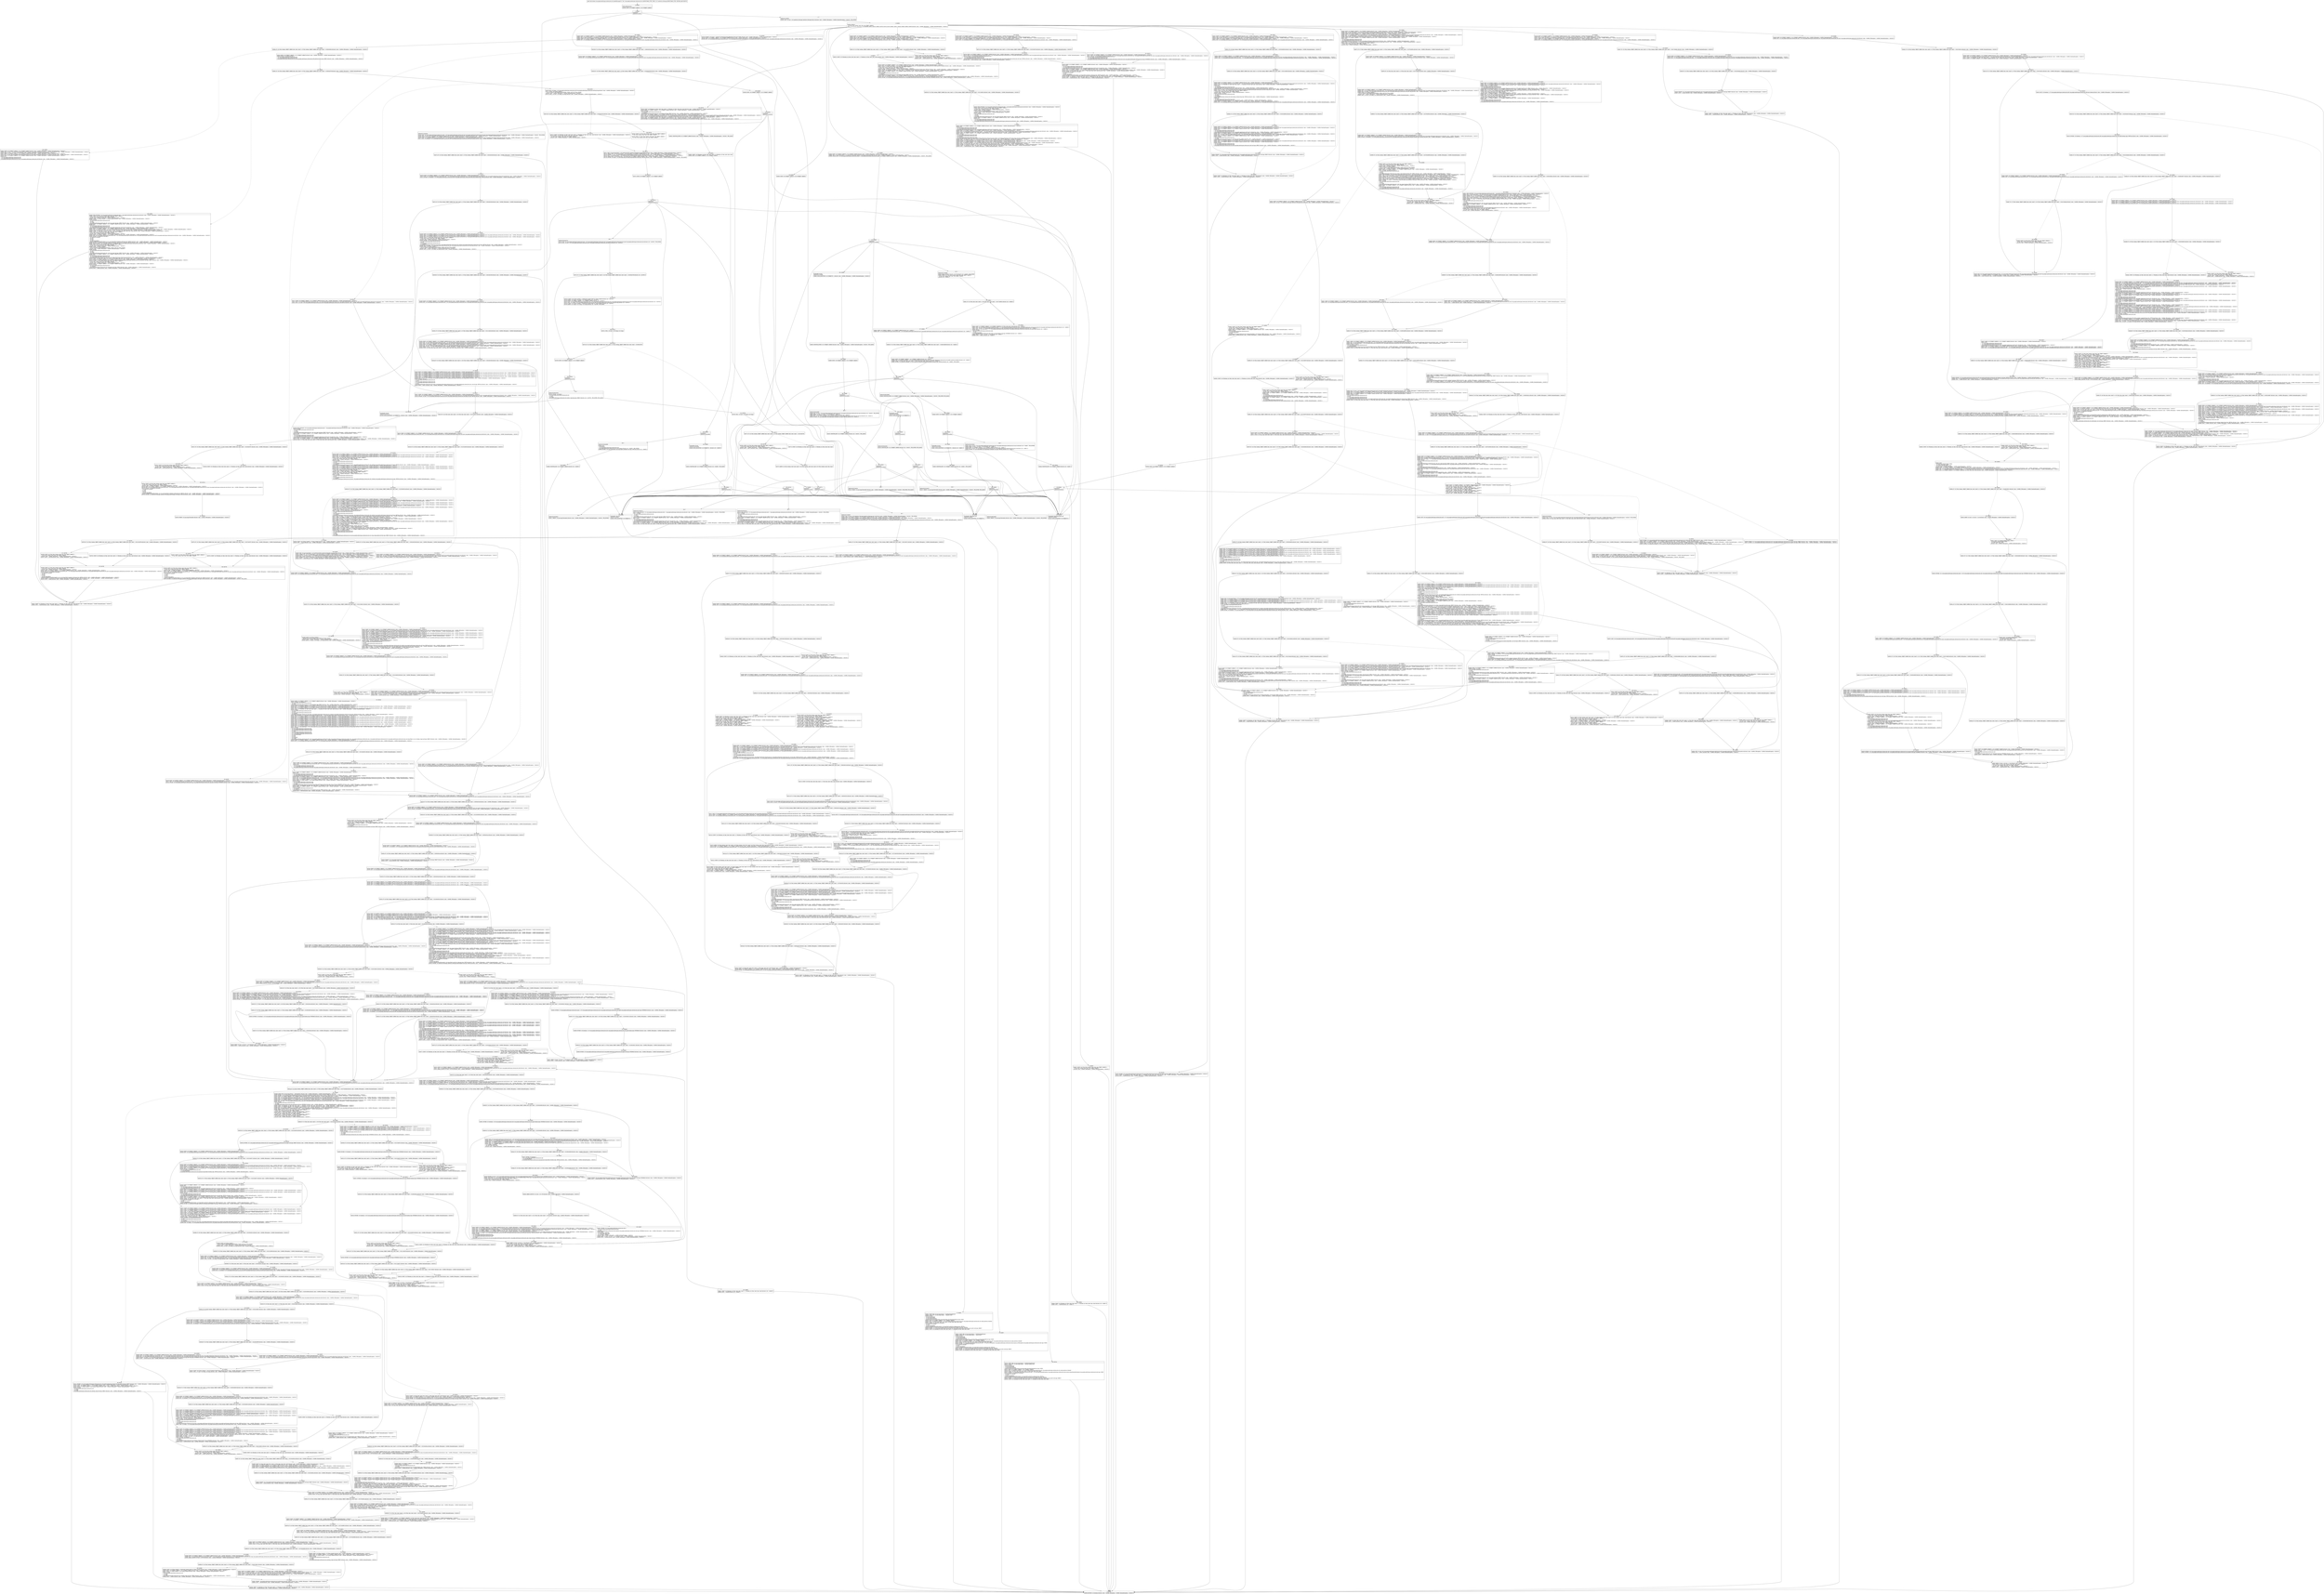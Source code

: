 digraph "CFG forcom.google.android.gms.internal.ads.zzlc.handleMessage(Landroid\/os\/Message;)Z" {
Node_0 [shape=record,label="{0\:\ 0x0000|MTH_ENTER_BLOCK\l|0x0000: MOVE  (r0 I:?[OBJECT, ARRAY]) = (r22 I:?[OBJECT, ARRAY]) \l}"];
Node_1 [shape=record,label="{1\:\ 0x0002|SYNTHETIC\lSplitter:B:1:0x0002\l}"];
Node_2 [shape=record,label="{2\:\ ?|Splitter:B:1:0x0002\l|0x0002: IGET  (r4 I:int) = (r0 I:android.os.Message) android.os.Message.what int A[Catch:\{ zzku \-\> 0x008b, IOException \-\> 0x00b6, RuntimeException \-\> 0x0249 \}, TRY_ENTER]\l}"];
Node_3 [shape=record,label="{3\:\ 0x0004|0x0004: SWITCH  \l  (r4 I:?[int, float, boolean, short, byte, char, OBJECT, ARRAY])\l k:[0, 1, 2, 3, 4, 5, 6, 7, 8, 9, 10, 11, 12] t:[0x0009, 0x005c, 0x0195, 0x06b0, 0x07b9, 0x07e9, 0x07ef, 0x0862, 0x0812, 0x0a4d, 0x0a68, 0x0bb9, 0x00d5] A[Catch:\{ zzku \-\> 0x008b, IOException \-\> 0x00b6, RuntimeException \-\> 0x0249 \}]\l}"];
Node_4 [shape=record,label="{4\:\ 0x0007|0x0007: CONST  (r4 I:?[int, float, boolean, short, byte, char, OBJECT, ARRAY]) = \l  (0 ?[int, float, boolean, short, byte, char, OBJECT, ARRAY])\l A[Catch:\{ zzku \-\> 0x008b, IOException \-\> 0x00b6, RuntimeException \-\> 0x0249 \}]\l}"];
Node_5 [shape=record,label="{5\:\ 0x0008|0x0008: RETURN  (r4 I:boolean) A[Catch:\{ zzku \-\> 0x008b, IOException \-\> 0x00b6, RuntimeException \-\> 0x0249 \}]\l}"];
Node_6 [shape=record,label="{6\:\ 0x0009|0x0009: MOVE  (r0 I:?[OBJECT, ARRAY]) = (r22 I:?[OBJECT, ARRAY]) A[Catch:\{ zzku \-\> 0x008b, IOException \-\> 0x00b6, RuntimeException \-\> 0x0249 \}]\l0x000b: IGET  (r4 I:java.lang.Object) = (r0 I:android.os.Message) android.os.Message.obj java.lang.Object A[Catch:\{ zzku \-\> 0x008b, IOException \-\> 0x00b6, RuntimeException \-\> 0x0249 \}]\l0x000d: CHECK_CAST  (r4 I:com.google.android.gms.internal.ads.zzql) = (com.google.android.gms.internal.ads.zzql) (r4 I:?[OBJECT, ARRAY]) A[Catch:\{ zzku \-\> 0x008b, IOException \-\> 0x00b6, RuntimeException \-\> 0x0249 \}]\l0x000f: MOVE  (r0 I:?[OBJECT, ARRAY]) = (r22 I:?[OBJECT, ARRAY]) A[Catch:\{ zzku \-\> 0x008b, IOException \-\> 0x00b6, RuntimeException \-\> 0x0249 \}]\l0x0011: IGET  (r5 I:int) = (r0 I:android.os.Message) android.os.Message.arg1 int A[Catch:\{ zzku \-\> 0x008b, IOException \-\> 0x00b6, RuntimeException \-\> 0x0249 \}]\l}"];
Node_7 [shape=record,label="{7\:\ 0x0013|0x0013: IF  (r5 I:?[int, boolean, OBJECT, ARRAY, byte, short, char]) == (0 ?[int, boolean, OBJECT, ARRAY, byte, short, char])  \-\> B:13:0x005a A[Catch:\{ zzku \-\> 0x008b, IOException \-\> 0x00b6, RuntimeException \-\> 0x0249 \}]\l}"];
Node_8 [shape=record,label="{8\:\ 0x0015|0x0015: CONST  (r5 I:?[boolean, int, float, short, byte, char]) = (1 ?[boolean, int, float, short, byte, char]) A[Catch:\{ zzku \-\> 0x008b, IOException \-\> 0x00b6, RuntimeException \-\> 0x0249 \}]\l}"];
Node_9 [shape=record,label="{9\:\ 0x0016|0x0016: MOVE  (r0 I:?[OBJECT, ARRAY]) = (r21 I:?[OBJECT, ARRAY]) A[Catch:\{ zzku \-\> 0x008b, IOException \-\> 0x00b6, RuntimeException \-\> 0x0249 \}]\l0x0018: IGET  (r6 I:android.os.Handler) = (r0 I:com.google.android.gms.internal.ads.zzlc) com.google.android.gms.internal.ads.zzlc.zzabq android.os.Handler A[Catch:\{ zzku \-\> 0x008b, IOException \-\> 0x00b6, RuntimeException \-\> 0x0249 \}]\l0x001a: CONST  (r7 I:?[int, float, boolean, short, byte, char, OBJECT, ARRAY]) = \l  (0 ?[int, float, boolean, short, byte, char, OBJECT, ARRAY])\l A[Catch:\{ zzku \-\> 0x008b, IOException \-\> 0x00b6, RuntimeException \-\> 0x0249 \}]\l0x001b: INVOKE  (r6 I:android.os.Handler), (r7 I:int) android.os.Handler.sendEmptyMessage(int):boolean type: VIRTUAL A[Catch:\{ zzku \-\> 0x008b, IOException \-\> 0x00b6, RuntimeException \-\> 0x0249 \}]\l0x001e: CONST  (r6 I:?[boolean, int, float, short, byte, char]) = (1 ?[boolean, int, float, short, byte, char]) A[Catch:\{ zzku \-\> 0x008b, IOException \-\> 0x00b6, RuntimeException \-\> 0x0249 \}]\l0x001f: MOVE  (r0 I:?[OBJECT, ARRAY]) = (r21 I:?[OBJECT, ARRAY]) A[Catch:\{ zzku \-\> 0x008b, IOException \-\> 0x00b6, RuntimeException \-\> 0x0249 \}]\l0x0021: INVOKE  \l  (r0 I:com.google.android.gms.internal.ads.zzlc)\l  (r6 I:boolean)\l com.google.android.gms.internal.ads.zzlc.zzj(boolean):void type: DIRECT A[Catch:\{ zzku \-\> 0x008b, IOException \-\> 0x00b6, RuntimeException \-\> 0x0249 \}]\l0x0024: MOVE  (r0 I:?[OBJECT, ARRAY]) = (r21 I:?[OBJECT, ARRAY]) A[Catch:\{ zzku \-\> 0x008b, IOException \-\> 0x00b6, RuntimeException \-\> 0x0249 \}]\l0x0026: IGET  (r6 I:com.google.android.gms.internal.ads.zzll) = (r0 I:com.google.android.gms.internal.ads.zzlc) com.google.android.gms.internal.ads.zzlc.zzasj com.google.android.gms.internal.ads.zzll A[Catch:\{ zzku \-\> 0x008b, IOException \-\> 0x00b6, RuntimeException \-\> 0x0249 \}]\l0x0028: INVOKE  (r6 I:com.google.android.gms.internal.ads.zzll) com.google.android.gms.internal.ads.zzll.zzhd():void type: INTERFACE A[Catch:\{ zzku \-\> 0x008b, IOException \-\> 0x00b6, RuntimeException \-\> 0x0249 \}]\l}"];
Node_10 [shape=record,label="{10\:\ 0x002b|0x002b: IF  (r5 I:?[int, boolean, OBJECT, ARRAY, byte, short, char]) == (0 ?[int, boolean, OBJECT, ARRAY, byte, short, char])  \-\> B:12:0x003c A[Catch:\{ zzku \-\> 0x008b, IOException \-\> 0x00b6, RuntimeException \-\> 0x0249 \}]\l}"];
Node_11 [shape=record,label="{11\:\ 0x002d|0x002d: NEW_INSTANCE  (r5 I:com.google.android.gms.internal.ads.zzle) =  com.google.android.gms.internal.ads.zzle A[Catch:\{ zzku \-\> 0x008b, IOException \-\> 0x00b6, RuntimeException \-\> 0x0249 \}]\l0x002f: CONST  (r6 I:?[int, float, boolean, short, byte, char, OBJECT, ARRAY]) = \l  (0 ?[int, float, boolean, short, byte, char, OBJECT, ARRAY])\l A[Catch:\{ zzku \-\> 0x008b, IOException \-\> 0x00b6, RuntimeException \-\> 0x0249 \}]\l0x0030: CONST  (r8 I:?[long, double]) = \l  (\-9223372036854775807(0x8000000000000001, double:\-4.9E\-324) ?[long, double])\l A[Catch:\{ zzku \-\> 0x008b, IOException \-\> 0x00b6, RuntimeException \-\> 0x0249 \}]\l0x0035: INVOKE  \l  (r5 I:com.google.android.gms.internal.ads.zzle)\l  (r6 I:int)\l  (r8 I:long)\l com.google.android.gms.internal.ads.zzle.\<init\>(int, long):void type: DIRECT A[Catch:\{ zzku \-\> 0x008b, IOException \-\> 0x00b6, RuntimeException \-\> 0x0249 \}]\l0x0038: MOVE  (r0 I:?[OBJECT, ARRAY]) = (r21 I:?[OBJECT, ARRAY]) A[Catch:\{ zzku \-\> 0x008b, IOException \-\> 0x00b6, RuntimeException \-\> 0x0249 \}]\l0x003a: IPUT  \l  (r5 I:com.google.android.gms.internal.ads.zzle)\l  (r0 I:com.google.android.gms.internal.ads.zzlc)\l com.google.android.gms.internal.ads.zzlc.zzasd com.google.android.gms.internal.ads.zzle A[Catch:\{ zzku \-\> 0x008b, IOException \-\> 0x00b6, RuntimeException \-\> 0x0249 \}]\l}"];
Node_12 [shape=record,label="{12\:\ 0x003c|0x003c: MOVE  (r0 I:?[OBJECT, ARRAY]) = (r21 I:?[OBJECT, ARRAY]) A[Catch:\{ zzku \-\> 0x008b, IOException \-\> 0x00b6, RuntimeException \-\> 0x0249 \}]\l0x003e: IPUT  \l  (r4 I:com.google.android.gms.internal.ads.zzql)\l  (r0 I:com.google.android.gms.internal.ads.zzlc)\l com.google.android.gms.internal.ads.zzlc.zzaso com.google.android.gms.internal.ads.zzql A[Catch:\{ zzku \-\> 0x008b, IOException \-\> 0x00b6, RuntimeException \-\> 0x0249 \}]\l0x0040: MOVE  (r0 I:?[OBJECT, ARRAY]) = (r21 I:?[OBJECT, ARRAY]) A[Catch:\{ zzku \-\> 0x008b, IOException \-\> 0x00b6, RuntimeException \-\> 0x0249 \}]\l0x0042: IGET  (r5 I:com.google.android.gms.internal.ads.zzkv) = (r0 I:com.google.android.gms.internal.ads.zzlc) com.google.android.gms.internal.ads.zzlc.zzasl com.google.android.gms.internal.ads.zzkv A[Catch:\{ zzku \-\> 0x008b, IOException \-\> 0x00b6, RuntimeException \-\> 0x0249 \}]\l0x0044: CONST  (r6 I:?[boolean, int, float, short, byte, char]) = (1 ?[boolean, int, float, short, byte, char]) A[Catch:\{ zzku \-\> 0x008b, IOException \-\> 0x00b6, RuntimeException \-\> 0x0249 \}]\l0x0045: MOVE  (r0 I:?[OBJECT, ARRAY]) = (r21 I:?[OBJECT, ARRAY]) A[Catch:\{ zzku \-\> 0x008b, IOException \-\> 0x00b6, RuntimeException \-\> 0x0249 \}]\l0x0047: INVOKE  \l  (r4 I:com.google.android.gms.internal.ads.zzql)\l  (r5 I:com.google.android.gms.internal.ads.zzkv)\l  (r6 I:boolean)\l  (r0 I:com.google.android.gms.internal.ads.zzqm)\l com.google.android.gms.internal.ads.zzql.zza(com.google.android.gms.internal.ads.zzkv, boolean, com.google.android.gms.internal.ads.zzqm):void type: INTERFACE A[Catch:\{ zzku \-\> 0x008b, IOException \-\> 0x00b6, RuntimeException \-\> 0x0249 \}]\l0x004a: CONST  (r4 I:?[int, float, short, byte, char]) = (2 ?[int, float, short, byte, char]) A[Catch:\{ zzku \-\> 0x008b, IOException \-\> 0x00b6, RuntimeException \-\> 0x0249 \}]\l0x004b: MOVE  (r0 I:?[OBJECT, ARRAY]) = (r21 I:?[OBJECT, ARRAY]) A[Catch:\{ zzku \-\> 0x008b, IOException \-\> 0x00b6, RuntimeException \-\> 0x0249 \}]\l0x004d: INVOKE  (r0 I:com.google.android.gms.internal.ads.zzlc), (r4 I:int) com.google.android.gms.internal.ads.zzlc.setState(int):void type: DIRECT A[Catch:\{ zzku \-\> 0x008b, IOException \-\> 0x00b6, RuntimeException \-\> 0x0249 \}]\l0x0050: MOVE  (r0 I:?[OBJECT, ARRAY]) = (r21 I:?[OBJECT, ARRAY]) A[Catch:\{ zzku \-\> 0x008b, IOException \-\> 0x00b6, RuntimeException \-\> 0x0249 \}]\l0x0052: IGET  (r4 I:android.os.Handler) = (r0 I:com.google.android.gms.internal.ads.zzlc) com.google.android.gms.internal.ads.zzlc.handler android.os.Handler A[Catch:\{ zzku \-\> 0x008b, IOException \-\> 0x00b6, RuntimeException \-\> 0x0249 \}]\l0x0054: CONST  (r5 I:?[int, float, short, byte, char]) = (2 ?[int, float, short, byte, char]) A[Catch:\{ zzku \-\> 0x008b, IOException \-\> 0x00b6, RuntimeException \-\> 0x0249 \}]\l0x0055: INVOKE  (r4 I:android.os.Handler), (r5 I:int) android.os.Handler.sendEmptyMessage(int):boolean type: VIRTUAL A[Catch:\{ zzku \-\> 0x008b, IOException \-\> 0x00b6, RuntimeException \-\> 0x0249 \}]\l0x0058: CONST  (r4 I:?[boolean, int, float, short, byte, char]) = (1 ?[boolean, int, float, short, byte, char]) A[Catch:\{ zzku \-\> 0x008b, IOException \-\> 0x00b6, RuntimeException \-\> 0x0249 \}]\l0x0059: GOTO  \-\> 0x0008 A[Catch:\{ zzku \-\> 0x008b, IOException \-\> 0x00b6, RuntimeException \-\> 0x0249 \}]\l}"];
Node_13 [shape=record,label="{13\:\ 0x005a|0x005a: CONST  (r5 I:?[int, float, boolean, short, byte, char, OBJECT, ARRAY]) = \l  (0 ?[int, float, boolean, short, byte, char, OBJECT, ARRAY])\l A[Catch:\{ zzku \-\> 0x008b, IOException \-\> 0x00b6, RuntimeException \-\> 0x0249 \}]\l0x005b: GOTO  \-\> 0x0016 A[Catch:\{ zzku \-\> 0x008b, IOException \-\> 0x00b6, RuntimeException \-\> 0x0249 \}]\l}"];
Node_14 [shape=record,label="{14\:\ 0x005c|0x005c: MOVE  (r0 I:?[OBJECT, ARRAY]) = (r22 I:?[OBJECT, ARRAY]) A[Catch:\{ zzku \-\> 0x008b, IOException \-\> 0x00b6, RuntimeException \-\> 0x0249 \}]\l0x005e: IGET  (r4 I:int) = (r0 I:android.os.Message) android.os.Message.arg1 int A[Catch:\{ zzku \-\> 0x008b, IOException \-\> 0x00b6, RuntimeException \-\> 0x0249 \}]\l}"];
Node_15 [shape=record,label="{15\:\ 0x0060|0x0060: IF  (r4 I:?[int, boolean, OBJECT, ARRAY, byte, short, char]) == (0 ?[int, boolean, OBJECT, ARRAY, byte, short, char])  \-\> B:21:0x0076 A[Catch:\{ zzku \-\> 0x008b, IOException \-\> 0x00b6, RuntimeException \-\> 0x0249 \}]\l}"];
Node_16 [shape=record,label="{16\:\ 0x0062|0x0062: CONST  (r4 I:?[boolean, int, float, short, byte, char]) = (1 ?[boolean, int, float, short, byte, char]) A[Catch:\{ zzku \-\> 0x008b, IOException \-\> 0x00b6, RuntimeException \-\> 0x0249 \}]\l}"];
Node_17 [shape=record,label="{17\:\ 0x0063|0x0063: CONST  (r5 I:?[int, float, boolean, short, byte, char, OBJECT, ARRAY]) = \l  (0 ?[int, float, boolean, short, byte, char, OBJECT, ARRAY])\l A[Catch:\{ zzku \-\> 0x008b, IOException \-\> 0x00b6, RuntimeException \-\> 0x0249 \}]\l0x0064: MOVE  (r0 I:?[OBJECT, ARRAY]) = (r21 I:?[OBJECT, ARRAY]) A[Catch:\{ zzku \-\> 0x008b, IOException \-\> 0x00b6, RuntimeException \-\> 0x0249 \}]\l0x0066: IPUT  \l  (r5 I:boolean)\l  (r0 I:com.google.android.gms.internal.ads.zzlc)\l com.google.android.gms.internal.ads.zzlc.zzacg boolean A[Catch:\{ zzku \-\> 0x008b, IOException \-\> 0x00b6, RuntimeException \-\> 0x0249 \}]\l0x0068: MOVE  (r0 I:?[OBJECT, ARRAY]) = (r21 I:?[OBJECT, ARRAY]) A[Catch:\{ zzku \-\> 0x008b, IOException \-\> 0x00b6, RuntimeException \-\> 0x0249 \}]\l0x006a: IPUT  \l  (r4 I:boolean)\l  (r0 I:com.google.android.gms.internal.ads.zzlc)\l com.google.android.gms.internal.ads.zzlc.zzabu boolean A[Catch:\{ zzku \-\> 0x008b, IOException \-\> 0x00b6, RuntimeException \-\> 0x0249 \}]\l}"];
Node_18 [shape=record,label="{18\:\ 0x006c|0x006c: IF  (r4 I:?[int, boolean, OBJECT, ARRAY, byte, short, char]) != (0 ?[int, boolean, OBJECT, ARRAY, byte, short, char])  \-\> B:22:0x0078 A[Catch:\{ zzku \-\> 0x008b, IOException \-\> 0x00b6, RuntimeException \-\> 0x0249 \}]\l}"];
Node_19 [shape=record,label="{19\:\ 0x006e|0x006e: INVOKE  (r21 I:com.google.android.gms.internal.ads.zzlc) com.google.android.gms.internal.ads.zzlc.zzdq():void type: DIRECT A[Catch:\{ zzku \-\> 0x008b, IOException \-\> 0x00b6, RuntimeException \-\> 0x0249 \}]\l0x0071: INVOKE  (r21 I:com.google.android.gms.internal.ads.zzlc) com.google.android.gms.internal.ads.zzlc.zzgw():void type: DIRECT A[Catch:\{ zzku \-\> 0x008b, IOException \-\> 0x00b6, RuntimeException \-\> 0x0249 \}]\l}"];
Node_20 [shape=record,label="{20\:\ 0x0074|0x0074: CONST  (r4 I:?[boolean, int, float, short, byte, char]) = (1 ?[boolean, int, float, short, byte, char]) A[Catch:\{ zzku \-\> 0x008b, IOException \-\> 0x00b6, RuntimeException \-\> 0x0249 \}]\l0x0075: GOTO  \-\> 0x0008 A[Catch:\{ zzku \-\> 0x008b, IOException \-\> 0x00b6, RuntimeException \-\> 0x0249 \}]\l}"];
Node_21 [shape=record,label="{21\:\ 0x0076|0x0076: CONST  (r4 I:?[int, float, boolean, short, byte, char, OBJECT, ARRAY]) = \l  (0 ?[int, float, boolean, short, byte, char, OBJECT, ARRAY])\l A[Catch:\{ zzku \-\> 0x008b, IOException \-\> 0x00b6, RuntimeException \-\> 0x0249 \}]\l0x0077: GOTO  \-\> 0x0063 A[Catch:\{ zzku \-\> 0x008b, IOException \-\> 0x00b6, RuntimeException \-\> 0x0249 \}]\l}"];
Node_22 [shape=record,label="{22\:\ 0x0078|0x0078: MOVE  (r0 I:?[OBJECT, ARRAY]) = (r21 I:?[OBJECT, ARRAY]) A[Catch:\{ zzku \-\> 0x008b, IOException \-\> 0x00b6, RuntimeException \-\> 0x0249 \}]\l0x007a: IGET  (r4 I:int) = (r0 I:com.google.android.gms.internal.ads.zzlc) com.google.android.gms.internal.ads.zzlc.state int A[Catch:\{ zzku \-\> 0x008b, IOException \-\> 0x00b6, RuntimeException \-\> 0x0249 \}]\l0x007c: CONST  (r5 I:?[int, float, short, byte, char]) = (3 ?[int, float, short, byte, char]) A[Catch:\{ zzku \-\> 0x008b, IOException \-\> 0x00b6, RuntimeException \-\> 0x0249 \}]\l}"];
Node_23 [shape=record,label="{23\:\ 0x007d|0x007d: IF  (r4 I:?[int, boolean, OBJECT, ARRAY, byte, short, char]) != (r5 I:?[int, boolean, OBJECT, ARRAY, byte, short, char])  \-\> B:28:0x00a6 A[Catch:\{ zzku \-\> 0x008b, IOException \-\> 0x00b6, RuntimeException \-\> 0x0249 \}]\l}"];
Node_24 [shape=record,label="{24\:\ 0x007f|0x007f: INVOKE  (r21 I:com.google.android.gms.internal.ads.zzlc) com.google.android.gms.internal.ads.zzlc.zzdp():void type: DIRECT A[Catch:\{ zzku \-\> 0x008b, IOException \-\> 0x00b6, RuntimeException \-\> 0x0249 \}]\l0x0082: MOVE  (r0 I:?[OBJECT, ARRAY]) = (r21 I:?[OBJECT, ARRAY]) A[Catch:\{ zzku \-\> 0x008b, IOException \-\> 0x00b6, RuntimeException \-\> 0x0249 \}]\l0x0084: IGET  (r4 I:android.os.Handler) = (r0 I:com.google.android.gms.internal.ads.zzlc) com.google.android.gms.internal.ads.zzlc.handler android.os.Handler A[Catch:\{ zzku \-\> 0x008b, IOException \-\> 0x00b6, RuntimeException \-\> 0x0249 \}]\l0x0086: CONST  (r5 I:?[int, float, short, byte, char]) = (2 ?[int, float, short, byte, char]) A[Catch:\{ zzku \-\> 0x008b, IOException \-\> 0x00b6, RuntimeException \-\> 0x0249 \}]\l0x0087: INVOKE  (r4 I:android.os.Handler), (r5 I:int) android.os.Handler.sendEmptyMessage(int):boolean type: VIRTUAL A[Catch:\{ zzku \-\> 0x008b, IOException \-\> 0x00b6, RuntimeException \-\> 0x0249 \}, TRY_LEAVE]\l}"];
Node_26 [shape=record,label="{26\:\ 0x008b|ExcHandler: zzku null\lSplitter:B:1:0x0002\l|0x008b: MOVE_EXCEPTION  (r4 I:?[OBJECT]) =  \l}"];
Node_27 [shape=record,label="{27\:\ 0x008c|0x008c: CONST_STR  (r5 I:java.lang.String) =  \"ExoPlayerImplInternal\" \l0x008e: CONST_STR  (r6 I:java.lang.String) =  \"Renderer error.\" \l0x0090: INVOKE  \l  (r5 I:java.lang.String)\l  (r6 I:java.lang.String)\l  (r4 I:java.lang.Throwable)\l android.util.Log.e(java.lang.String, java.lang.String, java.lang.Throwable):int type: STATIC \l0x0093: MOVE  (r0 I:?[OBJECT, ARRAY]) = (r21 I:?[OBJECT, ARRAY]) \l0x0095: IGET  (r5 I:android.os.Handler) = (r0 I:com.google.android.gms.internal.ads.zzlc) com.google.android.gms.internal.ads.zzlc.zzabq android.os.Handler \l0x0097: CONST  (r6 I:?[int, float, short, byte, char]) = (8 ?[int, float, short, byte, char]) \l0x0099: INVOKE  (r4 I:android.os.Message) = \l  (r5 I:android.os.Handler)\l  (r6 I:int)\l  (r4 I:java.lang.Object)\l android.os.Handler.obtainMessage(int, java.lang.Object):android.os.Message type: VIRTUAL \l0x009d: INVOKE  (r4 I:android.os.Message) android.os.Message.sendToTarget():void type: VIRTUAL \l0x00a0: INVOKE  (r21 I:com.google.android.gms.internal.ads.zzlc) com.google.android.gms.internal.ads.zzlc.zzds():void type: DIRECT \l0x00a3: CONST  (r4 I:?[boolean, int, float, short, byte, char]) = (1 ?[boolean, int, float, short, byte, char]) \l}"];
Node_28 [shape=record,label="{28\:\ 0x00a6|0x00a6: MOVE  (r0 I:?[OBJECT, ARRAY]) = (r21 I:?[OBJECT, ARRAY]) \l}"];
Node_29 [shape=record,label="{29\:\ 0x00a8|SYNTHETIC\lSplitter:B:29:0x00a8\l}"];
Node_30 [shape=record,label="{30\:\ ?|Splitter:B:29:0x00a8\l|0x00a8: IGET  (r4 I:int) = (r0 I:com.google.android.gms.internal.ads.zzlc) com.google.android.gms.internal.ads.zzlc.state int A[Catch:\{ zzku \-\> 0x008b, IOException \-\> 0x00b6, RuntimeException \-\> 0x0249 \}, TRY_ENTER]\l0x00aa: CONST  (r5 I:?[int, float, short, byte, char]) = (2 ?[int, float, short, byte, char]) A[Catch:\{ zzku \-\> 0x008b, IOException \-\> 0x00b6, RuntimeException \-\> 0x0249 \}]\l}"];
Node_31 [shape=record,label="{31\:\ 0x00ab|0x00ab: IF  (r4 I:?[int, boolean, OBJECT, ARRAY, byte, short, char]) != (r5 I:?[int, boolean, OBJECT, ARRAY, byte, short, char])  \-\> B:20:0x0074 A[Catch:\{ zzku \-\> 0x008b, IOException \-\> 0x00b6, RuntimeException \-\> 0x0249 \}]\l}"];
Node_32 [shape=record,label="{32\:\ 0x00ad|0x00ad: MOVE  (r0 I:?[OBJECT, ARRAY]) = (r21 I:?[OBJECT, ARRAY]) A[Catch:\{ zzku \-\> 0x008b, IOException \-\> 0x00b6, RuntimeException \-\> 0x0249 \}]\l0x00af: IGET  (r4 I:android.os.Handler) = (r0 I:com.google.android.gms.internal.ads.zzlc) com.google.android.gms.internal.ads.zzlc.handler android.os.Handler A[Catch:\{ zzku \-\> 0x008b, IOException \-\> 0x00b6, RuntimeException \-\> 0x0249 \}]\l0x00b1: CONST  (r5 I:?[int, float, short, byte, char]) = (2 ?[int, float, short, byte, char]) A[Catch:\{ zzku \-\> 0x008b, IOException \-\> 0x00b6, RuntimeException \-\> 0x0249 \}]\l0x00b2: INVOKE  (r4 I:android.os.Handler), (r5 I:int) android.os.Handler.sendEmptyMessage(int):boolean type: VIRTUAL A[Catch:\{ zzku \-\> 0x008b, IOException \-\> 0x00b6, RuntimeException \-\> 0x0249 \}, TRY_LEAVE]\l}"];
Node_34 [shape=record,label="{34\:\ 0x00b6|ExcHandler: IOException null\lSplitter:B:1:0x0002\l|0x00b6: MOVE_EXCEPTION  (r4 I:?[OBJECT]) =  \l}"];
Node_35 [shape=record,label="{35\:\ 0x00b7|0x00b7: CONST_STR  (r5 I:java.lang.String) =  \"ExoPlayerImplInternal\" \l0x00b9: CONST_STR  (r6 I:java.lang.String) =  \"Source error.\" \l0x00bb: INVOKE  \l  (r5 I:java.lang.String)\l  (r6 I:java.lang.String)\l  (r4 I:java.lang.Throwable)\l android.util.Log.e(java.lang.String, java.lang.String, java.lang.Throwable):int type: STATIC \l0x00be: MOVE  (r0 I:?[OBJECT, ARRAY]) = (r21 I:?[OBJECT, ARRAY]) \l0x00c0: IGET  (r5 I:android.os.Handler) = (r0 I:com.google.android.gms.internal.ads.zzlc) com.google.android.gms.internal.ads.zzlc.zzabq android.os.Handler \l0x00c2: CONST  (r6 I:?[int, float, short, byte, char]) = (8 ?[int, float, short, byte, char]) \l0x00c4: INVOKE  (r4 I:com.google.android.gms.internal.ads.zzku) = (r4 I:java.io.IOException) com.google.android.gms.internal.ads.zzku.zza(java.io.IOException):com.google.android.gms.internal.ads.zzku type: STATIC \l0x00c8: INVOKE  (r4 I:android.os.Message) = \l  (r5 I:android.os.Handler)\l  (r6 I:int)\l  (r4 I:java.lang.Object)\l android.os.Handler.obtainMessage(int, java.lang.Object):android.os.Message type: VIRTUAL \l0x00cc: INVOKE  (r4 I:android.os.Message) android.os.Message.sendToTarget():void type: VIRTUAL \l0x00cf: INVOKE  (r21 I:com.google.android.gms.internal.ads.zzlc) com.google.android.gms.internal.ads.zzlc.zzds():void type: DIRECT \l0x00d2: CONST  (r4 I:?[boolean, int, float, short, byte, char]) = (1 ?[boolean, int, float, short, byte, char]) \l}"];
Node_36 [shape=record,label="{36\:\ 0x00d5|0x00d5: MOVE  (r0 I:?[OBJECT, ARRAY]) = (r22 I:?[OBJECT, ARRAY]) \l}"];
Node_37 [shape=record,label="{37\:\ 0x00d7|SYNTHETIC\lSplitter:B:37:0x00d7\l}"];
Node_38 [shape=record,label="{38\:\ ?|Splitter:B:37:0x00d7\l|0x00d7: IGET  (r8 I:int) = (r0 I:android.os.Message) android.os.Message.arg1 int A[Catch:\{ zzku \-\> 0x008b, IOException \-\> 0x00b6, RuntimeException \-\> 0x0249 \}, TRY_ENTER]\l0x00d9: MOVE  (r0 I:?[OBJECT, ARRAY]) = (r21 I:?[OBJECT, ARRAY]) A[Catch:\{ zzku \-\> 0x008b, IOException \-\> 0x00b6, RuntimeException \-\> 0x0249 \}]\l0x00db: IPUT  (r8 I:int), (r0 I:com.google.android.gms.internal.ads.zzlc) com.google.android.gms.internal.ads.zzlc.repeatMode int A[Catch:\{ zzku \-\> 0x008b, IOException \-\> 0x00b6, RuntimeException \-\> 0x0249 \}]\l0x00dd: MOVE  (r0 I:?[OBJECT, ARRAY]) = (r21 I:?[OBJECT, ARRAY]) A[Catch:\{ zzku \-\> 0x008b, IOException \-\> 0x00b6, RuntimeException \-\> 0x0249 \}]\l0x00df: IGET  (r4 I:com.google.android.gms.internal.ads.zzld) = (r0 I:com.google.android.gms.internal.ads.zzlc) com.google.android.gms.internal.ads.zzlc.zzasv com.google.android.gms.internal.ads.zzld A[Catch:\{ zzku \-\> 0x008b, IOException \-\> 0x00b6, RuntimeException \-\> 0x0249 \}]\l}"];
Node_39 [shape=record,label="{39\:\ 0x00e1|0x00e1: IF  (r4 I:?[int, boolean, OBJECT, ARRAY, byte, short, char]) == (0 ?[int, boolean, OBJECT, ARRAY, byte, short, char])  \-\> B:61:0x0131 A[Catch:\{ zzku \-\> 0x008b, IOException \-\> 0x00b6, RuntimeException \-\> 0x0249 \}]\l}"];
Node_40 [shape=record,label="{40\:\ 0x00e3|0x00e3: MOVE  (r0 I:?[OBJECT, ARRAY]) = (r21 I:?[OBJECT, ARRAY]) A[Catch:\{ zzku \-\> 0x008b, IOException \-\> 0x00b6, RuntimeException \-\> 0x0249 \}]\l0x00e5: IGET  (r6 I:com.google.android.gms.internal.ads.zzld) = (r0 I:com.google.android.gms.internal.ads.zzlc) com.google.android.gms.internal.ads.zzlc.zzasv com.google.android.gms.internal.ads.zzld A[Catch:\{ zzku \-\> 0x008b, IOException \-\> 0x00b6, RuntimeException \-\> 0x0249 \}]\l}"];
Node_41 [shape=record,label="{41\:\ 0x00e7|0x00e7: IF  (r6 I:?[int, boolean, OBJECT, ARRAY, byte, short, char]) == (0 ?[int, boolean, OBJECT, ARRAY, byte, short, char])  \-\> B:80:0x0192 A[Catch:\{ zzku \-\> 0x008b, IOException \-\> 0x00b6, RuntimeException \-\> 0x0249 \}]\l}"];
Node_42 [shape=record,label="{42\:\ 0x00e9|0x00e9: MOVE  (r0 I:?[OBJECT, ARRAY]) = (r21 I:?[OBJECT, ARRAY]) A[Catch:\{ zzku \-\> 0x008b, IOException \-\> 0x00b6, RuntimeException \-\> 0x0249 \}]\l0x00eb: IGET  (r4 I:com.google.android.gms.internal.ads.zzld) = (r0 I:com.google.android.gms.internal.ads.zzlc) com.google.android.gms.internal.ads.zzlc.zzasu com.google.android.gms.internal.ads.zzld A[Catch:\{ zzku \-\> 0x008b, IOException \-\> 0x00b6, RuntimeException \-\> 0x0249 \}]\l}"];
Node_43 [shape=record,label="{43\:\ 0x00ed|0x00ed: IF  (r6 I:?[int, boolean, OBJECT, ARRAY, byte, short, char]) != (r4 I:?[int, boolean, OBJECT, ARRAY, byte, short, char])  \-\> B:62:0x0136 A[Catch:\{ zzku \-\> 0x008b, IOException \-\> 0x00b6, RuntimeException \-\> 0x0249 \}]\l}"];
Node_44 [shape=record,label="{44\:\ 0x00ef|0x00ef: CONST  (r5 I:?[boolean, int, float, short, byte, char]) = (1 ?[boolean, int, float, short, byte, char]) A[Catch:\{ zzku \-\> 0x008b, IOException \-\> 0x00b6, RuntimeException \-\> 0x0249 \}]\l}"];
Node_45 [shape=record,label="{45\:\ 0x00f0|0x00f0: MOVE  (r0 I:?[OBJECT, ARRAY]) = (r21 I:?[OBJECT, ARRAY]) A[Catch:\{ zzku \-\> 0x008b, IOException \-\> 0x00b6, RuntimeException \-\> 0x0249 \}]\l0x00f2: IGET  (r4 I:com.google.android.gms.internal.ads.zzld) = (r0 I:com.google.android.gms.internal.ads.zzlc) com.google.android.gms.internal.ads.zzlc.zzast com.google.android.gms.internal.ads.zzld A[Catch:\{ zzku \-\> 0x008b, IOException \-\> 0x00b6, RuntimeException \-\> 0x0249 \}]\l}"];
Node_46 [shape=record,label="{46\:\ 0x00f4|0x00f4: IF  (r6 I:?[int, boolean, OBJECT, ARRAY, byte, short, char]) != (r4 I:?[int, boolean, OBJECT, ARRAY, byte, short, char])  \-\> B:63:0x0138 A[Catch:\{ zzku \-\> 0x008b, IOException \-\> 0x00b6, RuntimeException \-\> 0x0249 \}]\l}"];
Node_47 [shape=record,label="{47\:\ 0x00f6|0x00f6: CONST  (r4 I:?[boolean, int, float, short, byte, char]) = (1 ?[boolean, int, float, short, byte, char]) A[Catch:\{ zzku \-\> 0x008b, IOException \-\> 0x00b6, RuntimeException \-\> 0x0249 \}]\l0x00f7: MOVE  (r20 I:?[int, float, boolean, short, byte, char, OBJECT, ARRAY]) = \l  (r4 I:?[int, float, boolean, short, byte, char, OBJECT, ARRAY])\l A[Catch:\{ zzku \-\> 0x008b, IOException \-\> 0x00b6, RuntimeException \-\> 0x0249 \}]\l0x00f9: MOVE  (r4 I:?[OBJECT, ARRAY]) = (r6 I:?[OBJECT, ARRAY]) A[Catch:\{ zzku \-\> 0x008b, IOException \-\> 0x00b6, RuntimeException \-\> 0x0249 \}]\l0x00fa: MOVE  (r6 I:?[int, float, boolean, short, byte, char, OBJECT, ARRAY]) = \l  (r5 I:?[int, float, boolean, short, byte, char, OBJECT, ARRAY])\l A[Catch:\{ zzku \-\> 0x008b, IOException \-\> 0x00b6, RuntimeException \-\> 0x0249 \}]\l0x00fb: MOVE  (r5 I:?[int, float, boolean, short, byte, char, OBJECT, ARRAY]) = \l  (r20 I:?[int, float, boolean, short, byte, char, OBJECT, ARRAY])\l A[Catch:\{ zzku \-\> 0x008b, IOException \-\> 0x00b6, RuntimeException \-\> 0x0249 \}]\l}"];
Node_48 [shape=record,label="{48\:\ 0x00fd|0x00fd: MOVE  (r0 I:?[OBJECT, ARRAY]) = (r21 I:?[OBJECT, ARRAY]) A[Catch:\{ zzku \-\> 0x008b, IOException \-\> 0x00b6, RuntimeException \-\> 0x0249 \}]\l0x00ff: IGET  (r7 I:com.google.android.gms.internal.ads.zzlr) = (r0 I:com.google.android.gms.internal.ads.zzlc) com.google.android.gms.internal.ads.zzlc.zzary com.google.android.gms.internal.ads.zzlr A[Catch:\{ zzku \-\> 0x008b, IOException \-\> 0x00b6, RuntimeException \-\> 0x0249 \}]\l0x0101: IGET  (r9 I:int) = (r4 I:com.google.android.gms.internal.ads.zzld) com.google.android.gms.internal.ads.zzld.zzatb int A[Catch:\{ zzku \-\> 0x008b, IOException \-\> 0x00b6, RuntimeException \-\> 0x0249 \}]\l0x0103: MOVE  (r0 I:?[OBJECT, ARRAY]) = (r21 I:?[OBJECT, ARRAY]) A[Catch:\{ zzku \-\> 0x008b, IOException \-\> 0x00b6, RuntimeException \-\> 0x0249 \}]\l0x0105: IGET  (r10 I:com.google.android.gms.internal.ads.zzlt) = (r0 I:com.google.android.gms.internal.ads.zzlc) com.google.android.gms.internal.ads.zzlc.zzart com.google.android.gms.internal.ads.zzlt A[Catch:\{ zzku \-\> 0x008b, IOException \-\> 0x00b6, RuntimeException \-\> 0x0249 \}]\l0x0107: MOVE  (r0 I:?[OBJECT, ARRAY]) = (r21 I:?[OBJECT, ARRAY]) A[Catch:\{ zzku \-\> 0x008b, IOException \-\> 0x00b6, RuntimeException \-\> 0x0249 \}]\l0x0109: IGET  (r11 I:com.google.android.gms.internal.ads.zzlu) = (r0 I:com.google.android.gms.internal.ads.zzlc) com.google.android.gms.internal.ads.zzlc.zzars com.google.android.gms.internal.ads.zzlu A[Catch:\{ zzku \-\> 0x008b, IOException \-\> 0x00b6, RuntimeException \-\> 0x0249 \}]\l0x010b: INVOKE  (r7 I:int) = \l  (r7 I:com.google.android.gms.internal.ads.zzlr)\l  (r9 I:int)\l  (r10 I:com.google.android.gms.internal.ads.zzlt)\l  (r11 I:com.google.android.gms.internal.ads.zzlu)\l  (r8 I:int)\l com.google.android.gms.internal.ads.zzlr.zza(int, com.google.android.gms.internal.ads.zzlt, com.google.android.gms.internal.ads.zzlu, int):int type: VIRTUAL A[Catch:\{ zzku \-\> 0x008b, IOException \-\> 0x00b6, RuntimeException \-\> 0x0249 \}]\l0x010f: IGET  (r9 I:com.google.android.gms.internal.ads.zzld) = (r4 I:com.google.android.gms.internal.ads.zzld) com.google.android.gms.internal.ads.zzld.zzatf com.google.android.gms.internal.ads.zzld A[Catch:\{ zzku \-\> 0x008b, IOException \-\> 0x00b6, RuntimeException \-\> 0x0249 \}]\l}"];
Node_49 [shape=record,label="{49\:\ 0x0111|0x0111: IF  (r9 I:?[int, boolean, OBJECT, ARRAY, byte, short, char]) == (0 ?[int, boolean, OBJECT, ARRAY, byte, short, char])  \-\> B:66:0x0144 A[Catch:\{ zzku \-\> 0x008b, IOException \-\> 0x00b6, RuntimeException \-\> 0x0249 \}]\l}"];
Node_50 [shape=record,label="{50\:\ 0x0113|0x0113: CONST  (r9 I:?[int, float, short, byte, char]) = (\-1 ?[int, float, short, byte, char]) A[Catch:\{ zzku \-\> 0x008b, IOException \-\> 0x00b6, RuntimeException \-\> 0x0249 \}]\l}"];
Node_51 [shape=record,label="{51\:\ 0x0114|0x0114: IF  (r7 I:?[int, boolean, OBJECT, ARRAY, byte, short, char]) == (r9 I:?[int, boolean, OBJECT, ARRAY, byte, short, char])  \-\> B:66:0x0144 A[Catch:\{ zzku \-\> 0x008b, IOException \-\> 0x00b6, RuntimeException \-\> 0x0249 \}]\l}"];
Node_52 [shape=record,label="{52\:\ 0x0116|0x0116: IGET  (r9 I:com.google.android.gms.internal.ads.zzld) = (r4 I:com.google.android.gms.internal.ads.zzld) com.google.android.gms.internal.ads.zzld.zzatf com.google.android.gms.internal.ads.zzld A[Catch:\{ zzku \-\> 0x008b, IOException \-\> 0x00b6, RuntimeException \-\> 0x0249 \}]\l0x0118: IGET  (r9 I:int) = (r9 I:com.google.android.gms.internal.ads.zzld) com.google.android.gms.internal.ads.zzld.zzatb int A[Catch:\{ zzku \-\> 0x008b, IOException \-\> 0x00b6, RuntimeException \-\> 0x0249 \}]\l}"];
Node_53 [shape=record,label="{53\:\ 0x011a|0x011a: IF  (r9 I:?[int, boolean, OBJECT, ARRAY, byte, short, char]) != (r7 I:?[int, boolean, OBJECT, ARRAY, byte, short, char])  \-\> B:66:0x0144 A[Catch:\{ zzku \-\> 0x008b, IOException \-\> 0x00b6, RuntimeException \-\> 0x0249 \}]\l}"];
Node_54 [shape=record,label="{54\:\ 0x011c|0x011c: IGET  (r7 I:com.google.android.gms.internal.ads.zzld) = (r4 I:com.google.android.gms.internal.ads.zzld) com.google.android.gms.internal.ads.zzld.zzatf com.google.android.gms.internal.ads.zzld A[Catch:\{ zzku \-\> 0x008b, IOException \-\> 0x00b6, RuntimeException \-\> 0x0249 \}]\l0x011e: MOVE  (r0 I:?[OBJECT, ARRAY]) = (r21 I:?[OBJECT, ARRAY]) A[Catch:\{ zzku \-\> 0x008b, IOException \-\> 0x00b6, RuntimeException \-\> 0x0249 \}]\l0x0120: IGET  (r4 I:com.google.android.gms.internal.ads.zzld) = (r0 I:com.google.android.gms.internal.ads.zzlc) com.google.android.gms.internal.ads.zzlc.zzasu com.google.android.gms.internal.ads.zzld A[Catch:\{ zzku \-\> 0x008b, IOException \-\> 0x00b6, RuntimeException \-\> 0x0249 \}]\l}"];
Node_55 [shape=record,label="{55\:\ 0x0122|0x0122: IF  (r7 I:?[int, boolean, OBJECT, ARRAY, byte, short, char]) != (r4 I:?[int, boolean, OBJECT, ARRAY, byte, short, char])  \-\> B:64:0x0140 A[Catch:\{ zzku \-\> 0x008b, IOException \-\> 0x00b6, RuntimeException \-\> 0x0249 \}]\l}"];
Node_56 [shape=record,label="{56\:\ 0x0124|0x0124: CONST  (r4 I:?[boolean, int, float, short, byte, char]) = (1 ?[boolean, int, float, short, byte, char]) A[Catch:\{ zzku \-\> 0x008b, IOException \-\> 0x00b6, RuntimeException \-\> 0x0249 \}]\l}"];
Node_57 [shape=record,label="{57\:\ 0x0125|0x0125: ARITH  (r6 I:?[int, boolean, short, byte, char]) = (r6 I:?[int, boolean, short, byte, char]) \| (r4 I:?[int, boolean, short, byte, char]) A[Catch:\{ zzku \-\> 0x008b, IOException \-\> 0x00b6, RuntimeException \-\> 0x0249 \}]\l0x0126: MOVE  (r0 I:?[OBJECT, ARRAY]) = (r21 I:?[OBJECT, ARRAY]) A[Catch:\{ zzku \-\> 0x008b, IOException \-\> 0x00b6, RuntimeException \-\> 0x0249 \}]\l0x0128: IGET  (r4 I:com.google.android.gms.internal.ads.zzld) = (r0 I:com.google.android.gms.internal.ads.zzlc) com.google.android.gms.internal.ads.zzlc.zzast com.google.android.gms.internal.ads.zzld A[Catch:\{ zzku \-\> 0x008b, IOException \-\> 0x00b6, RuntimeException \-\> 0x0249 \}]\l}"];
Node_58 [shape=record,label="{58\:\ 0x012a|0x012a: IF  (r7 I:?[int, boolean, OBJECT, ARRAY, byte, short, char]) != (r4 I:?[int, boolean, OBJECT, ARRAY, byte, short, char])  \-\> B:65:0x0142 A[Catch:\{ zzku \-\> 0x008b, IOException \-\> 0x00b6, RuntimeException \-\> 0x0249 \}]\l}"];
Node_59 [shape=record,label="{59\:\ 0x012c|0x012c: CONST  (r4 I:?[boolean, int, float, short, byte, char]) = (1 ?[boolean, int, float, short, byte, char]) A[Catch:\{ zzku \-\> 0x008b, IOException \-\> 0x00b6, RuntimeException \-\> 0x0249 \}]\l}"];
Node_60 [shape=record,label="{60\:\ 0x012d|0x012d: ARITH  (r4 I:?[int, boolean, short, byte, char]) = (r4 I:?[int, boolean, short, byte, char]) \| (r5 I:?[int, boolean, short, byte, char]) A[Catch:\{ zzku \-\> 0x008b, IOException \-\> 0x00b6, RuntimeException \-\> 0x0249 \}]\l0x012e: MOVE  (r5 I:?[int, float, boolean, short, byte, char, OBJECT, ARRAY]) = \l  (r4 I:?[int, float, boolean, short, byte, char, OBJECT, ARRAY])\l A[Catch:\{ zzku \-\> 0x008b, IOException \-\> 0x00b6, RuntimeException \-\> 0x0249 \}]\l0x012f: MOVE  (r4 I:?[OBJECT, ARRAY]) = (r7 I:?[OBJECT, ARRAY]) A[Catch:\{ zzku \-\> 0x008b, IOException \-\> 0x00b6, RuntimeException \-\> 0x0249 \}]\l0x0130: GOTO  \-\> 0x00fd A[Catch:\{ zzku \-\> 0x008b, IOException \-\> 0x00b6, RuntimeException \-\> 0x0249 \}]\l}"];
Node_61 [shape=record,label="{61\:\ 0x0131|0x0131: MOVE  (r0 I:?[OBJECT, ARRAY]) = (r21 I:?[OBJECT, ARRAY]) A[Catch:\{ zzku \-\> 0x008b, IOException \-\> 0x00b6, RuntimeException \-\> 0x0249 \}]\l0x0133: IGET  (r6 I:com.google.android.gms.internal.ads.zzld) = (r0 I:com.google.android.gms.internal.ads.zzlc) com.google.android.gms.internal.ads.zzlc.zzast com.google.android.gms.internal.ads.zzld A[Catch:\{ zzku \-\> 0x008b, IOException \-\> 0x00b6, RuntimeException \-\> 0x0249 \}]\l0x0135: GOTO  \-\> 0x00e7 A[Catch:\{ zzku \-\> 0x008b, IOException \-\> 0x00b6, RuntimeException \-\> 0x0249 \}]\l}"];
Node_62 [shape=record,label="{62\:\ 0x0136|0x0136: CONST  (r5 I:?[int, float, boolean, short, byte, char, OBJECT, ARRAY]) = \l  (0 ?[int, float, boolean, short, byte, char, OBJECT, ARRAY])\l A[Catch:\{ zzku \-\> 0x008b, IOException \-\> 0x00b6, RuntimeException \-\> 0x0249 \}]\l0x0137: GOTO  \-\> 0x00f0 A[Catch:\{ zzku \-\> 0x008b, IOException \-\> 0x00b6, RuntimeException \-\> 0x0249 \}]\l}"];
Node_63 [shape=record,label="{63\:\ 0x0138|0x0138: CONST  (r4 I:?[int, float, boolean, short, byte, char, OBJECT, ARRAY]) = \l  (0 ?[int, float, boolean, short, byte, char, OBJECT, ARRAY])\l A[Catch:\{ zzku \-\> 0x008b, IOException \-\> 0x00b6, RuntimeException \-\> 0x0249 \}]\l0x0139: MOVE  (r20 I:?[int, float, boolean, short, byte, char, OBJECT, ARRAY]) = \l  (r4 I:?[int, float, boolean, short, byte, char, OBJECT, ARRAY])\l A[Catch:\{ zzku \-\> 0x008b, IOException \-\> 0x00b6, RuntimeException \-\> 0x0249 \}]\l0x013b: MOVE  (r4 I:?[OBJECT, ARRAY]) = (r6 I:?[OBJECT, ARRAY]) A[Catch:\{ zzku \-\> 0x008b, IOException \-\> 0x00b6, RuntimeException \-\> 0x0249 \}]\l0x013c: MOVE  (r6 I:?[int, float, boolean, short, byte, char, OBJECT, ARRAY]) = \l  (r5 I:?[int, float, boolean, short, byte, char, OBJECT, ARRAY])\l A[Catch:\{ zzku \-\> 0x008b, IOException \-\> 0x00b6, RuntimeException \-\> 0x0249 \}]\l0x013d: MOVE  (r5 I:?[int, float, boolean, short, byte, char, OBJECT, ARRAY]) = \l  (r20 I:?[int, float, boolean, short, byte, char, OBJECT, ARRAY])\l A[Catch:\{ zzku \-\> 0x008b, IOException \-\> 0x00b6, RuntimeException \-\> 0x0249 \}]\l0x013f: GOTO  \-\> 0x00fd A[Catch:\{ zzku \-\> 0x008b, IOException \-\> 0x00b6, RuntimeException \-\> 0x0249 \}]\l}"];
Node_64 [shape=record,label="{64\:\ 0x0140|0x0140: CONST  (r4 I:?[int, float, boolean, short, byte, char, OBJECT, ARRAY]) = \l  (0 ?[int, float, boolean, short, byte, char, OBJECT, ARRAY])\l A[Catch:\{ zzku \-\> 0x008b, IOException \-\> 0x00b6, RuntimeException \-\> 0x0249 \}]\l0x0141: GOTO  \-\> 0x0125 A[Catch:\{ zzku \-\> 0x008b, IOException \-\> 0x00b6, RuntimeException \-\> 0x0249 \}]\l}"];
Node_65 [shape=record,label="{65\:\ 0x0142|0x0142: CONST  (r4 I:?[int, float, boolean, short, byte, char, OBJECT, ARRAY]) = \l  (0 ?[int, float, boolean, short, byte, char, OBJECT, ARRAY])\l A[Catch:\{ zzku \-\> 0x008b, IOException \-\> 0x00b6, RuntimeException \-\> 0x0249 \}]\l0x0143: GOTO  \-\> 0x012d A[Catch:\{ zzku \-\> 0x008b, IOException \-\> 0x00b6, RuntimeException \-\> 0x0249 \}]\l}"];
Node_66 [shape=record,label="{66\:\ 0x0144|0x0144: IGET  (r7 I:com.google.android.gms.internal.ads.zzld) = (r4 I:com.google.android.gms.internal.ads.zzld) com.google.android.gms.internal.ads.zzld.zzatf com.google.android.gms.internal.ads.zzld A[Catch:\{ zzku \-\> 0x008b, IOException \-\> 0x00b6, RuntimeException \-\> 0x0249 \}]\l}"];
Node_67 [shape=record,label="{67\:\ 0x0146|0x0146: IF  (r7 I:?[int, boolean, OBJECT, ARRAY, byte, short, char]) == (0 ?[int, boolean, OBJECT, ARRAY, byte, short, char])  \-\> B:69:0x0150 A[Catch:\{ zzku \-\> 0x008b, IOException \-\> 0x00b6, RuntimeException \-\> 0x0249 \}]\l}"];
Node_68 [shape=record,label="{68\:\ 0x0148|0x0148: IGET  (r7 I:com.google.android.gms.internal.ads.zzld) = (r4 I:com.google.android.gms.internal.ads.zzld) com.google.android.gms.internal.ads.zzld.zzatf com.google.android.gms.internal.ads.zzld A[Catch:\{ zzku \-\> 0x008b, IOException \-\> 0x00b6, RuntimeException \-\> 0x0249 \}]\l0x014a: INVOKE  (r7 I:com.google.android.gms.internal.ads.zzld) com.google.android.gms.internal.ads.zzlc.zza(com.google.android.gms.internal.ads.zzld):void type: STATIC A[Catch:\{ zzku \-\> 0x008b, IOException \-\> 0x00b6, RuntimeException \-\> 0x0249 \}]\l0x014d: CONST  (r7 I:?[int, float, boolean, short, byte, char, OBJECT, ARRAY]) = \l  (0 ?[int, float, boolean, short, byte, char, OBJECT, ARRAY])\l A[Catch:\{ zzku \-\> 0x008b, IOException \-\> 0x00b6, RuntimeException \-\> 0x0249 \}]\l0x014e: IPUT  \l  (r7 I:com.google.android.gms.internal.ads.zzld)\l  (r4 I:com.google.android.gms.internal.ads.zzld)\l com.google.android.gms.internal.ads.zzld.zzatf com.google.android.gms.internal.ads.zzld A[Catch:\{ zzku \-\> 0x008b, IOException \-\> 0x00b6, RuntimeException \-\> 0x0249 \}]\l}"];
Node_69 [shape=record,label="{69\:\ 0x0150|0x0150: IGET  (r7 I:int) = (r4 I:com.google.android.gms.internal.ads.zzld) com.google.android.gms.internal.ads.zzld.zzatb int A[Catch:\{ zzku \-\> 0x008b, IOException \-\> 0x00b6, RuntimeException \-\> 0x0249 \}]\l0x0152: MOVE  (r0 I:?[OBJECT, ARRAY]) = (r21 I:?[OBJECT, ARRAY]) A[Catch:\{ zzku \-\> 0x008b, IOException \-\> 0x00b6, RuntimeException \-\> 0x0249 \}]\l0x0154: INVOKE  (r7 I:boolean) = (r0 I:com.google.android.gms.internal.ads.zzlc), (r7 I:int) com.google.android.gms.internal.ads.zzlc.zzad(int):boolean type: DIRECT A[Catch:\{ zzku \-\> 0x008b, IOException \-\> 0x00b6, RuntimeException \-\> 0x0249 \}]\l0x0158: IPUT  \l  (r7 I:boolean)\l  (r4 I:com.google.android.gms.internal.ads.zzld)\l com.google.android.gms.internal.ads.zzld.zzatd boolean A[Catch:\{ zzku \-\> 0x008b, IOException \-\> 0x00b6, RuntimeException \-\> 0x0249 \}]\l}"];
Node_70 [shape=record,label="{70\:\ 0x015a|0x015a: IF  (r5 I:?[int, boolean, OBJECT, ARRAY, byte, short, char]) != (0 ?[int, boolean, OBJECT, ARRAY, byte, short, char])  \-\> B:72:0x0160 A[Catch:\{ zzku \-\> 0x008b, IOException \-\> 0x00b6, RuntimeException \-\> 0x0249 \}]\l}"];
Node_71 [shape=record,label="{71\:\ 0x015c|0x015c: MOVE  (r0 I:?[OBJECT, ARRAY]) = (r21 I:?[OBJECT, ARRAY]) A[Catch:\{ zzku \-\> 0x008b, IOException \-\> 0x00b6, RuntimeException \-\> 0x0249 \}]\l0x015e: IPUT  \l  (r4 I:com.google.android.gms.internal.ads.zzld)\l  (r0 I:com.google.android.gms.internal.ads.zzlc)\l com.google.android.gms.internal.ads.zzlc.zzast com.google.android.gms.internal.ads.zzld A[Catch:\{ zzku \-\> 0x008b, IOException \-\> 0x00b6, RuntimeException \-\> 0x0249 \}]\l}"];
Node_72 [shape=record,label="{72\:\ 0x0160|0x0160: IF  (r6 I:?[int, boolean, OBJECT, ARRAY, byte, short, char]) != (0 ?[int, boolean, OBJECT, ARRAY, byte, short, char])  \-\> B:76:0x0183 A[Catch:\{ zzku \-\> 0x008b, IOException \-\> 0x00b6, RuntimeException \-\> 0x0249 \}]\l}"];
Node_73 [shape=record,label="{73\:\ 0x0162|0x0162: MOVE  (r0 I:?[OBJECT, ARRAY]) = (r21 I:?[OBJECT, ARRAY]) A[Catch:\{ zzku \-\> 0x008b, IOException \-\> 0x00b6, RuntimeException \-\> 0x0249 \}]\l0x0164: IGET  (r4 I:com.google.android.gms.internal.ads.zzld) = (r0 I:com.google.android.gms.internal.ads.zzlc) com.google.android.gms.internal.ads.zzlc.zzasv com.google.android.gms.internal.ads.zzld A[Catch:\{ zzku \-\> 0x008b, IOException \-\> 0x00b6, RuntimeException \-\> 0x0249 \}]\l}"];
Node_74 [shape=record,label="{74\:\ 0x0166|0x0166: IF  (r4 I:?[int, boolean, OBJECT, ARRAY, byte, short, char]) == (0 ?[int, boolean, OBJECT, ARRAY, byte, short, char])  \-\> B:76:0x0183 A[Catch:\{ zzku \-\> 0x008b, IOException \-\> 0x00b6, RuntimeException \-\> 0x0249 \}]\l}"];
Node_75 [shape=record,label="{75\:\ 0x0168|0x0168: MOVE  (r0 I:?[OBJECT, ARRAY]) = (r21 I:?[OBJECT, ARRAY]) A[Catch:\{ zzku \-\> 0x008b, IOException \-\> 0x00b6, RuntimeException \-\> 0x0249 \}]\l0x016a: IGET  (r4 I:com.google.android.gms.internal.ads.zzld) = (r0 I:com.google.android.gms.internal.ads.zzlc) com.google.android.gms.internal.ads.zzlc.zzasv com.google.android.gms.internal.ads.zzld A[Catch:\{ zzku \-\> 0x008b, IOException \-\> 0x00b6, RuntimeException \-\> 0x0249 \}]\l0x016c: IGET  (r4 I:int) = (r4 I:com.google.android.gms.internal.ads.zzld) com.google.android.gms.internal.ads.zzld.zzatb int A[Catch:\{ zzku \-\> 0x008b, IOException \-\> 0x00b6, RuntimeException \-\> 0x0249 \}]\l0x016e: MOVE  (r0 I:?[OBJECT, ARRAY]) = (r21 I:?[OBJECT, ARRAY]) A[Catch:\{ zzku \-\> 0x008b, IOException \-\> 0x00b6, RuntimeException \-\> 0x0249 \}]\l0x0170: IGET  (r5 I:com.google.android.gms.internal.ads.zzle) = (r0 I:com.google.android.gms.internal.ads.zzlc) com.google.android.gms.internal.ads.zzlc.zzasd com.google.android.gms.internal.ads.zzle A[Catch:\{ zzku \-\> 0x008b, IOException \-\> 0x00b6, RuntimeException \-\> 0x0249 \}]\l0x0172: IGET  (r6 I:long) = (r5 I:com.google.android.gms.internal.ads.zzle) com.google.android.gms.internal.ads.zzle.zzacl long A[Catch:\{ zzku \-\> 0x008b, IOException \-\> 0x00b6, RuntimeException \-\> 0x0249 \}]\l0x0174: MOVE  (r0 I:?[OBJECT, ARRAY]) = (r21 I:?[OBJECT, ARRAY]) A[Catch:\{ zzku \-\> 0x008b, IOException \-\> 0x00b6, RuntimeException \-\> 0x0249 \}]\l0x0176: INVOKE  (r6 I:long) = \l  (r0 I:com.google.android.gms.internal.ads.zzlc)\l  (r4 I:int)\l  (r6 I:long)\l com.google.android.gms.internal.ads.zzlc.zzd(int, long):long type: DIRECT A[Catch:\{ zzku \-\> 0x008b, IOException \-\> 0x00b6, RuntimeException \-\> 0x0249 \}]\l0x017a: NEW_INSTANCE  (r5 I:com.google.android.gms.internal.ads.zzle) =  com.google.android.gms.internal.ads.zzle A[Catch:\{ zzku \-\> 0x008b, IOException \-\> 0x00b6, RuntimeException \-\> 0x0249 \}]\l0x017c: INVOKE  \l  (r5 I:com.google.android.gms.internal.ads.zzle)\l  (r4 I:int)\l  (r6 I:long)\l com.google.android.gms.internal.ads.zzle.\<init\>(int, long):void type: DIRECT A[Catch:\{ zzku \-\> 0x008b, IOException \-\> 0x00b6, RuntimeException \-\> 0x0249 \}]\l0x017f: MOVE  (r0 I:?[OBJECT, ARRAY]) = (r21 I:?[OBJECT, ARRAY]) A[Catch:\{ zzku \-\> 0x008b, IOException \-\> 0x00b6, RuntimeException \-\> 0x0249 \}]\l0x0181: IPUT  \l  (r5 I:com.google.android.gms.internal.ads.zzle)\l  (r0 I:com.google.android.gms.internal.ads.zzlc)\l com.google.android.gms.internal.ads.zzlc.zzasd com.google.android.gms.internal.ads.zzle A[Catch:\{ zzku \-\> 0x008b, IOException \-\> 0x00b6, RuntimeException \-\> 0x0249 \}]\l}"];
Node_76 [shape=record,label="{76\:\ 0x0183|0x0183: MOVE  (r0 I:?[OBJECT, ARRAY]) = (r21 I:?[OBJECT, ARRAY]) A[Catch:\{ zzku \-\> 0x008b, IOException \-\> 0x00b6, RuntimeException \-\> 0x0249 \}]\l0x0185: IGET  (r4 I:int) = (r0 I:com.google.android.gms.internal.ads.zzlc) com.google.android.gms.internal.ads.zzlc.state int A[Catch:\{ zzku \-\> 0x008b, IOException \-\> 0x00b6, RuntimeException \-\> 0x0249 \}]\l0x0187: CONST  (r5 I:?[int, float, short, byte, char]) = (4 ?[int, float, short, byte, char]) A[Catch:\{ zzku \-\> 0x008b, IOException \-\> 0x00b6, RuntimeException \-\> 0x0249 \}]\l}"];
Node_77 [shape=record,label="{77\:\ 0x0188|0x0188: IF  (r4 I:?[int, boolean, OBJECT, ARRAY, byte, short, char]) != (r5 I:?[int, boolean, OBJECT, ARRAY, byte, short, char])  \-\> B:80:0x0192 A[Catch:\{ zzku \-\> 0x008b, IOException \-\> 0x00b6, RuntimeException \-\> 0x0249 \}]\l}"];
Node_78 [shape=record,label="{78\:\ 0x018a|0x018a: IF  (r8 I:?[int, boolean, OBJECT, ARRAY, byte, short, char]) == (0 ?[int, boolean, OBJECT, ARRAY, byte, short, char])  \-\> B:80:0x0192 A[Catch:\{ zzku \-\> 0x008b, IOException \-\> 0x00b6, RuntimeException \-\> 0x0249 \}]\l}"];
Node_79 [shape=record,label="{79\:\ 0x018c|0x018c: CONST  (r4 I:?[int, float, short, byte, char]) = (2 ?[int, float, short, byte, char]) A[Catch:\{ zzku \-\> 0x008b, IOException \-\> 0x00b6, RuntimeException \-\> 0x0249 \}]\l0x018d: MOVE  (r0 I:?[OBJECT, ARRAY]) = (r21 I:?[OBJECT, ARRAY]) A[Catch:\{ zzku \-\> 0x008b, IOException \-\> 0x00b6, RuntimeException \-\> 0x0249 \}]\l0x018f: INVOKE  (r0 I:com.google.android.gms.internal.ads.zzlc), (r4 I:int) com.google.android.gms.internal.ads.zzlc.setState(int):void type: DIRECT A[Catch:\{ zzku \-\> 0x008b, IOException \-\> 0x00b6, RuntimeException \-\> 0x0249 \}]\l}"];
Node_80 [shape=record,label="{80\:\ 0x0192|0x0192: CONST  (r4 I:?[boolean, int, float, short, byte, char]) = (1 ?[boolean, int, float, short, byte, char]) A[Catch:\{ zzku \-\> 0x008b, IOException \-\> 0x00b6, RuntimeException \-\> 0x0249 \}]\l0x0193: GOTO  \-\> 0x0008 A[Catch:\{ zzku \-\> 0x008b, IOException \-\> 0x00b6, RuntimeException \-\> 0x0249 \}]\l}"];
Node_81 [shape=record,label="{81\:\ 0x0195|0x0195: INVOKE  (r18 I:long) =  android.os.SystemClock.elapsedRealtime():long type: STATIC A[Catch:\{ zzku \-\> 0x008b, IOException \-\> 0x00b6, RuntimeException \-\> 0x0249 \}]\l0x0199: MOVE  (r0 I:?[OBJECT, ARRAY]) = (r21 I:?[OBJECT, ARRAY]) A[Catch:\{ zzku \-\> 0x008b, IOException \-\> 0x00b6, RuntimeException \-\> 0x0249 \}]\l0x019b: IGET  (r4 I:com.google.android.gms.internal.ads.zzlr) = (r0 I:com.google.android.gms.internal.ads.zzlc) com.google.android.gms.internal.ads.zzlc.zzary com.google.android.gms.internal.ads.zzlr A[Catch:\{ zzku \-\> 0x008b, IOException \-\> 0x00b6, RuntimeException \-\> 0x0249 \}]\l}"];
Node_82 [shape=record,label="{82\:\ 0x019d|0x019d: IF  (r4 I:?[int, boolean, OBJECT, ARRAY, byte, short, char]) != (0 ?[int, boolean, OBJECT, ARRAY, byte, short, char])  \-\> B:88:0x01bb A[Catch:\{ zzku \-\> 0x008b, IOException \-\> 0x00b6, RuntimeException \-\> 0x0249 \}]\l}"];
Node_83 [shape=record,label="{83\:\ 0x019f|0x019f: MOVE  (r0 I:?[OBJECT, ARRAY]) = (r21 I:?[OBJECT, ARRAY]) A[Catch:\{ zzku \-\> 0x008b, IOException \-\> 0x00b6, RuntimeException \-\> 0x0249 \}]\l0x01a1: IGET  (r4 I:com.google.android.gms.internal.ads.zzql) = (r0 I:com.google.android.gms.internal.ads.zzlc) com.google.android.gms.internal.ads.zzlc.zzaso com.google.android.gms.internal.ads.zzql A[Catch:\{ zzku \-\> 0x008b, IOException \-\> 0x00b6, RuntimeException \-\> 0x0249 \}]\l0x01a3: INVOKE  (r4 I:com.google.android.gms.internal.ads.zzql) com.google.android.gms.internal.ads.zzql.zzjf():void type: INTERFACE A[Catch:\{ zzku \-\> 0x008b, IOException \-\> 0x00b6, RuntimeException \-\> 0x0249 \}]\l}"];
Node_84 [shape=record,label="{84\:\ 0x01a6|0x01a6: MOVE  (r0 I:?[OBJECT, ARRAY]) = (r21 I:?[OBJECT, ARRAY]) A[Catch:\{ zzku \-\> 0x008b, IOException \-\> 0x00b6, RuntimeException \-\> 0x0249 \}]\l0x01a8: IGET  (r4 I:com.google.android.gms.internal.ads.zzld) = (r0 I:com.google.android.gms.internal.ads.zzlc) com.google.android.gms.internal.ads.zzlc.zzasv com.google.android.gms.internal.ads.zzld A[Catch:\{ zzku \-\> 0x008b, IOException \-\> 0x00b6, RuntimeException \-\> 0x0249 \}]\l}"];
Node_85 [shape=record,label="{85\:\ 0x01aa|0x01aa: IF  (r4 I:?[int, boolean, OBJECT, ARRAY, byte, short, char]) != (0 ?[int, boolean, OBJECT, ARRAY, byte, short, char])  \-\> B:197:0x04dd A[Catch:\{ zzku \-\> 0x008b, IOException \-\> 0x00b6, RuntimeException \-\> 0x0249 \}]\l}"];
Node_86 [shape=record,label="{86\:\ 0x01ac|0x01ac: INVOKE  (r21 I:com.google.android.gms.internal.ads.zzlc) com.google.android.gms.internal.ads.zzlc.zzgx():void type: DIRECT A[Catch:\{ zzku \-\> 0x008b, IOException \-\> 0x00b6, RuntimeException \-\> 0x0249 \}]\l0x01af: CONST  (r4 I:?[long, double]) = (10 ?[long, double]) A[Catch:\{ zzku \-\> 0x008b, IOException \-\> 0x00b6, RuntimeException \-\> 0x0249 \}]\l0x01b1: MOVE  (r0 I:?[OBJECT, ARRAY]) = (r21 I:?[OBJECT, ARRAY]) A[Catch:\{ zzku \-\> 0x008b, IOException \-\> 0x00b6, RuntimeException \-\> 0x0249 \}]\l0x01b3: MOVE  (r1 I:?[long, double]) = (r18 I:?[long, double]) A[Catch:\{ zzku \-\> 0x008b, IOException \-\> 0x00b6, RuntimeException \-\> 0x0249 \}]\l0x01b5: INVOKE  \l  (r0 I:com.google.android.gms.internal.ads.zzlc)\l  (r1 I:long)\l  (r4 I:long)\l com.google.android.gms.internal.ads.zzlc.zzb(long, long):void type: DIRECT A[Catch:\{ zzku \-\> 0x008b, IOException \-\> 0x00b6, RuntimeException \-\> 0x0249 \}]\l}"];
Node_87 [shape=record,label="{87\:\ 0x01b8|0x01b8: CONST  (r4 I:?[boolean, int, float, short, byte, char]) = (1 ?[boolean, int, float, short, byte, char]) A[Catch:\{ zzku \-\> 0x008b, IOException \-\> 0x00b6, RuntimeException \-\> 0x0249 \}]\l0x01b9: GOTO  \-\> 0x0008 A[Catch:\{ zzku \-\> 0x008b, IOException \-\> 0x00b6, RuntimeException \-\> 0x0249 \}]\l}"];
Node_88 [shape=record,label="{88\:\ 0x01bb|0x01bb: MOVE  (r0 I:?[OBJECT, ARRAY]) = (r21 I:?[OBJECT, ARRAY]) A[Catch:\{ zzku \-\> 0x008b, IOException \-\> 0x00b6, RuntimeException \-\> 0x0249 \}]\l0x01bd: IGET  (r4 I:com.google.android.gms.internal.ads.zzld) = (r0 I:com.google.android.gms.internal.ads.zzlc) com.google.android.gms.internal.ads.zzlc.zzast com.google.android.gms.internal.ads.zzld A[Catch:\{ zzku \-\> 0x008b, IOException \-\> 0x00b6, RuntimeException \-\> 0x0249 \}]\l}"];
Node_89 [shape=record,label="{89\:\ 0x01bf|0x01bf: IF  (r4 I:?[int, boolean, OBJECT, ARRAY, byte, short, char]) != (0 ?[int, boolean, OBJECT, ARRAY, byte, short, char])  \-\> B:109:0x0268 A[Catch:\{ zzku \-\> 0x008b, IOException \-\> 0x00b6, RuntimeException \-\> 0x0249 \}]\l}"];
Node_90 [shape=record,label="{90\:\ 0x01c1|0x01c1: MOVE  (r0 I:?[OBJECT, ARRAY]) = (r21 I:?[OBJECT, ARRAY]) A[Catch:\{ zzku \-\> 0x008b, IOException \-\> 0x00b6, RuntimeException \-\> 0x0249 \}]\l0x01c3: IGET  (r4 I:com.google.android.gms.internal.ads.zzle) = (r0 I:com.google.android.gms.internal.ads.zzlc) com.google.android.gms.internal.ads.zzlc.zzasd com.google.android.gms.internal.ads.zzle A[Catch:\{ zzku \-\> 0x008b, IOException \-\> 0x00b6, RuntimeException \-\> 0x0249 \}]\l0x01c5: IGET  (r14 I:int) = (r4 I:com.google.android.gms.internal.ads.zzle) com.google.android.gms.internal.ads.zzle.zzatb int A[Catch:\{ zzku \-\> 0x008b, IOException \-\> 0x00b6, RuntimeException \-\> 0x0249 \}]\l}"];
Node_91 [shape=record,label="{91\:\ 0x01c7|0x01c7: MOVE  (r0 I:?[OBJECT, ARRAY]) = (r21 I:?[OBJECT, ARRAY]) A[Catch:\{ zzku \-\> 0x008b, IOException \-\> 0x00b6, RuntimeException \-\> 0x0249 \}]\l0x01c9: IGET  (r4 I:com.google.android.gms.internal.ads.zzlr) = (r0 I:com.google.android.gms.internal.ads.zzlc) com.google.android.gms.internal.ads.zzlc.zzary com.google.android.gms.internal.ads.zzlr A[Catch:\{ zzku \-\> 0x008b, IOException \-\> 0x00b6, RuntimeException \-\> 0x0249 \}]\l0x01cb: INVOKE  (r4 I:int) = (r4 I:com.google.android.gms.internal.ads.zzlr) com.google.android.gms.internal.ads.zzlr.zzhg():int type: VIRTUAL A[Catch:\{ zzku \-\> 0x008b, IOException \-\> 0x00b6, RuntimeException \-\> 0x0249 \}]\l}"];
Node_92 [shape=record,label="{92\:\ 0x01cf|0x01cf: IF  (r14 I:?[int, byte, short, char]) \< (r4 I:?[int, byte, short, char])  \-\> B:122:0x02c5 A[Catch:\{ zzku \-\> 0x008b, IOException \-\> 0x00b6, RuntimeException \-\> 0x0249 \}]\l}"];
Node_93 [shape=record,label="{93\:\ 0x01d1|0x01d1: MOVE  (r0 I:?[OBJECT, ARRAY]) = (r21 I:?[OBJECT, ARRAY]) A[Catch:\{ zzku \-\> 0x008b, IOException \-\> 0x00b6, RuntimeException \-\> 0x0249 \}]\l0x01d3: IGET  (r4 I:com.google.android.gms.internal.ads.zzql) = (r0 I:com.google.android.gms.internal.ads.zzlc) com.google.android.gms.internal.ads.zzlc.zzaso com.google.android.gms.internal.ads.zzql A[Catch:\{ zzku \-\> 0x008b, IOException \-\> 0x00b6, RuntimeException \-\> 0x0249 \}]\l0x01d5: INVOKE  (r4 I:com.google.android.gms.internal.ads.zzql) com.google.android.gms.internal.ads.zzql.zzjf():void type: INTERFACE A[Catch:\{ zzku \-\> 0x008b, IOException \-\> 0x00b6, RuntimeException \-\> 0x0249 \}]\l}"];
Node_94 [shape=record,label="{94\:\ 0x01d8|0x01d8: MOVE  (r0 I:?[OBJECT, ARRAY]) = (r21 I:?[OBJECT, ARRAY]) A[Catch:\{ zzku \-\> 0x008b, IOException \-\> 0x00b6, RuntimeException \-\> 0x0249 \}]\l0x01da: IGET  (r4 I:com.google.android.gms.internal.ads.zzld) = (r0 I:com.google.android.gms.internal.ads.zzlc) com.google.android.gms.internal.ads.zzlc.zzast com.google.android.gms.internal.ads.zzld A[Catch:\{ zzku \-\> 0x008b, IOException \-\> 0x00b6, RuntimeException \-\> 0x0249 \}]\l}"];
Node_95 [shape=record,label="{95\:\ 0x01dc|0x01dc: IF  (r4 I:?[int, boolean, OBJECT, ARRAY, byte, short, char]) == (0 ?[int, boolean, OBJECT, ARRAY, byte, short, char])  \-\> B:98:0x01e8 A[Catch:\{ zzku \-\> 0x008b, IOException \-\> 0x00b6, RuntimeException \-\> 0x0249 \}]\l}"];
Node_96 [shape=record,label="{96\:\ 0x01de|0x01de: MOVE  (r0 I:?[OBJECT, ARRAY]) = (r21 I:?[OBJECT, ARRAY]) A[Catch:\{ zzku \-\> 0x008b, IOException \-\> 0x00b6, RuntimeException \-\> 0x0249 \}]\l0x01e0: IGET  (r4 I:com.google.android.gms.internal.ads.zzld) = (r0 I:com.google.android.gms.internal.ads.zzlc) com.google.android.gms.internal.ads.zzlc.zzast com.google.android.gms.internal.ads.zzld A[Catch:\{ zzku \-\> 0x008b, IOException \-\> 0x00b6, RuntimeException \-\> 0x0249 \}]\l0x01e2: INVOKE  (r4 I:boolean) = (r4 I:com.google.android.gms.internal.ads.zzld) com.google.android.gms.internal.ads.zzld.zzha():boolean type: VIRTUAL A[Catch:\{ zzku \-\> 0x008b, IOException \-\> 0x00b6, RuntimeException \-\> 0x0249 \}]\l}"];
Node_97 [shape=record,label="{97\:\ 0x01e6|0x01e6: IF  (r4 I:?[int, boolean, OBJECT, ARRAY, byte, short, char]) == (0 ?[int, boolean, OBJECT, ARRAY, byte, short, char])  \-\> B:143:0x03d2 A[Catch:\{ zzku \-\> 0x008b, IOException \-\> 0x00b6, RuntimeException \-\> 0x0249 \}]\l}"];
Node_98 [shape=record,label="{98\:\ 0x01e8|0x01e8: CONST  (r4 I:?[int, float, boolean, short, byte, char, OBJECT, ARRAY]) = \l  (0 ?[int, float, boolean, short, byte, char, OBJECT, ARRAY])\l A[Catch:\{ zzku \-\> 0x008b, IOException \-\> 0x00b6, RuntimeException \-\> 0x0249 \}]\l0x01e9: MOVE  (r0 I:?[OBJECT, ARRAY]) = (r21 I:?[OBJECT, ARRAY]) A[Catch:\{ zzku \-\> 0x008b, IOException \-\> 0x00b6, RuntimeException \-\> 0x0249 \}]\l0x01eb: INVOKE  \l  (r0 I:com.google.android.gms.internal.ads.zzlc)\l  (r4 I:boolean)\l com.google.android.gms.internal.ads.zzlc.zzi(boolean):void type: DIRECT A[Catch:\{ zzku \-\> 0x008b, IOException \-\> 0x00b6, RuntimeException \-\> 0x0249 \}]\l}"];
Node_99 [shape=record,label="{99\:\ 0x01ee|0x01ee: MOVE  (r0 I:?[OBJECT, ARRAY]) = (r21 I:?[OBJECT, ARRAY]) A[Catch:\{ zzku \-\> 0x008b, IOException \-\> 0x00b6, RuntimeException \-\> 0x0249 \}]\l0x01f0: IGET  (r4 I:com.google.android.gms.internal.ads.zzld) = (r0 I:com.google.android.gms.internal.ads.zzlc) com.google.android.gms.internal.ads.zzlc.zzasv com.google.android.gms.internal.ads.zzld A[Catch:\{ zzku \-\> 0x008b, IOException \-\> 0x00b6, RuntimeException \-\> 0x0249 \}]\l}"];
Node_100 [shape=record,label="{100\:\ 0x01f2|0x01f2: IF  (r4 I:?[int, boolean, OBJECT, ARRAY, byte, short, char]) == (0 ?[int, boolean, OBJECT, ARRAY, byte, short, char])  \-\> B:84:0x01a6 A[Catch:\{ zzku \-\> 0x008b, IOException \-\> 0x00b6, RuntimeException \-\> 0x0249 \}]\l}"];
Node_101 [shape=record,label="{101\:\ 0x01f4|0x01f4: MOVE  (r0 I:?[OBJECT, ARRAY]) = (r21 I:?[OBJECT, ARRAY]) A[Catch:\{ zzku \-\> 0x008b, IOException \-\> 0x00b6, RuntimeException \-\> 0x0249 \}]\l0x01f6: IGET  (r4 I:com.google.android.gms.internal.ads.zzld) = (r0 I:com.google.android.gms.internal.ads.zzlc) com.google.android.gms.internal.ads.zzlc.zzasv com.google.android.gms.internal.ads.zzld A[Catch:\{ zzku \-\> 0x008b, IOException \-\> 0x00b6, RuntimeException \-\> 0x0249 \}]\l0x01f8: MOVE  (r0 I:?[OBJECT, ARRAY]) = (r21 I:?[OBJECT, ARRAY]) A[Catch:\{ zzku \-\> 0x008b, IOException \-\> 0x00b6, RuntimeException \-\> 0x0249 \}]\l0x01fa: IGET  (r5 I:com.google.android.gms.internal.ads.zzld) = (r0 I:com.google.android.gms.internal.ads.zzlc) com.google.android.gms.internal.ads.zzlc.zzasu com.google.android.gms.internal.ads.zzld A[Catch:\{ zzku \-\> 0x008b, IOException \-\> 0x00b6, RuntimeException \-\> 0x0249 \}]\l}"];
Node_102 [shape=record,label="{102\:\ 0x01fc|0x01fc: IF  (r4 I:?[int, boolean, OBJECT, ARRAY, byte, short, char]) == (r5 I:?[int, boolean, OBJECT, ARRAY, byte, short, char])  \-\> B:148:0x03e3 A[Catch:\{ zzku \-\> 0x008b, IOException \-\> 0x00b6, RuntimeException \-\> 0x0249 \}]\l}"];
Node_103 [shape=record,label="{103\:\ 0x01fe|0x01fe: MOVE  (r0 I:?[OBJECT, ARRAY]) = (r21 I:?[OBJECT, ARRAY]) A[Catch:\{ zzku \-\> 0x008b, IOException \-\> 0x00b6, RuntimeException \-\> 0x0249 \}]\l0x0200: IGET  (r4 I:long) = (r0 I:com.google.android.gms.internal.ads.zzlc) com.google.android.gms.internal.ads.zzlc.zzass long A[Catch:\{ zzku \-\> 0x008b, IOException \-\> 0x00b6, RuntimeException \-\> 0x0249 \}]\l0x0202: MOVE  (r0 I:?[OBJECT, ARRAY]) = (r21 I:?[OBJECT, ARRAY]) A[Catch:\{ zzku \-\> 0x008b, IOException \-\> 0x00b6, RuntimeException \-\> 0x0249 \}]\l0x0204: IGET  (r6 I:com.google.android.gms.internal.ads.zzld) = (r0 I:com.google.android.gms.internal.ads.zzlc) com.google.android.gms.internal.ads.zzlc.zzasv com.google.android.gms.internal.ads.zzld A[Catch:\{ zzku \-\> 0x008b, IOException \-\> 0x00b6, RuntimeException \-\> 0x0249 \}]\l0x0206: IGET  (r6 I:com.google.android.gms.internal.ads.zzld) = (r6 I:com.google.android.gms.internal.ads.zzld) com.google.android.gms.internal.ads.zzld.zzatf com.google.android.gms.internal.ads.zzld A[Catch:\{ zzku \-\> 0x008b, IOException \-\> 0x00b6, RuntimeException \-\> 0x0249 \}]\l0x0208: IGET  (r6 I:long) = (r6 I:com.google.android.gms.internal.ads.zzld) com.google.android.gms.internal.ads.zzld.zzata long A[Catch:\{ zzku \-\> 0x008b, IOException \-\> 0x00b6, RuntimeException \-\> 0x0249 \}]\l0x020a: CMP_L  (r4 I:int) = (r4 I:long), (r6 I:long) A[Catch:\{ zzku \-\> 0x008b, IOException \-\> 0x00b6, RuntimeException \-\> 0x0249 \}]\l}"];
Node_104 [shape=record,label="{104\:\ 0x020c|0x020c: IF  (r4 I:?[int, byte, short, char]) \< (0 ?[int, byte, short, char])  \-\> B:148:0x03e3 A[Catch:\{ zzku \-\> 0x008b, IOException \-\> 0x00b6, RuntimeException \-\> 0x0249 \}]\l}"];
Node_105 [shape=record,label="{105\:\ 0x020e|0x020e: MOVE  (r0 I:?[OBJECT, ARRAY]) = (r21 I:?[OBJECT, ARRAY]) A[Catch:\{ zzku \-\> 0x008b, IOException \-\> 0x00b6, RuntimeException \-\> 0x0249 \}]\l0x0210: IGET  (r4 I:com.google.android.gms.internal.ads.zzld) = (r0 I:com.google.android.gms.internal.ads.zzlc) com.google.android.gms.internal.ads.zzlc.zzasv com.google.android.gms.internal.ads.zzld A[Catch:\{ zzku \-\> 0x008b, IOException \-\> 0x00b6, RuntimeException \-\> 0x0249 \}]\l0x0212: INVOKE  (r4 I:com.google.android.gms.internal.ads.zzld) com.google.android.gms.internal.ads.zzld.release():void type: VIRTUAL A[Catch:\{ zzku \-\> 0x008b, IOException \-\> 0x00b6, RuntimeException \-\> 0x0249 \}]\l0x0215: MOVE  (r0 I:?[OBJECT, ARRAY]) = (r21 I:?[OBJECT, ARRAY]) A[Catch:\{ zzku \-\> 0x008b, IOException \-\> 0x00b6, RuntimeException \-\> 0x0249 \}]\l0x0217: IGET  (r4 I:com.google.android.gms.internal.ads.zzld) = (r0 I:com.google.android.gms.internal.ads.zzlc) com.google.android.gms.internal.ads.zzlc.zzasv com.google.android.gms.internal.ads.zzld A[Catch:\{ zzku \-\> 0x008b, IOException \-\> 0x00b6, RuntimeException \-\> 0x0249 \}]\l0x0219: IGET  (r4 I:com.google.android.gms.internal.ads.zzld) = (r4 I:com.google.android.gms.internal.ads.zzld) com.google.android.gms.internal.ads.zzld.zzatf com.google.android.gms.internal.ads.zzld A[Catch:\{ zzku \-\> 0x008b, IOException \-\> 0x00b6, RuntimeException \-\> 0x0249 \}]\l0x021b: MOVE  (r0 I:?[OBJECT, ARRAY]) = (r21 I:?[OBJECT, ARRAY]) A[Catch:\{ zzku \-\> 0x008b, IOException \-\> 0x00b6, RuntimeException \-\> 0x0249 \}]\l0x021d: INVOKE  \l  (r0 I:com.google.android.gms.internal.ads.zzlc)\l  (r4 I:com.google.android.gms.internal.ads.zzld)\l com.google.android.gms.internal.ads.zzlc.zzb(com.google.android.gms.internal.ads.zzld):void type: DIRECT A[Catch:\{ zzku \-\> 0x008b, IOException \-\> 0x00b6, RuntimeException \-\> 0x0249 \}]\l0x0220: NEW_INSTANCE  (r4 I:com.google.android.gms.internal.ads.zzle) =  com.google.android.gms.internal.ads.zzle A[Catch:\{ zzku \-\> 0x008b, IOException \-\> 0x00b6, RuntimeException \-\> 0x0249 \}]\l0x0222: MOVE  (r0 I:?[OBJECT, ARRAY]) = (r21 I:?[OBJECT, ARRAY]) A[Catch:\{ zzku \-\> 0x008b, IOException \-\> 0x00b6, RuntimeException \-\> 0x0249 \}]\l0x0224: IGET  (r5 I:com.google.android.gms.internal.ads.zzld) = (r0 I:com.google.android.gms.internal.ads.zzlc) com.google.android.gms.internal.ads.zzlc.zzasv com.google.android.gms.internal.ads.zzld A[Catch:\{ zzku \-\> 0x008b, IOException \-\> 0x00b6, RuntimeException \-\> 0x0249 \}]\l0x0226: IGET  (r5 I:int) = (r5 I:com.google.android.gms.internal.ads.zzld) com.google.android.gms.internal.ads.zzld.zzatb int A[Catch:\{ zzku \-\> 0x008b, IOException \-\> 0x00b6, RuntimeException \-\> 0x0249 \}]\l0x0228: MOVE  (r0 I:?[OBJECT, ARRAY]) = (r21 I:?[OBJECT, ARRAY]) A[Catch:\{ zzku \-\> 0x008b, IOException \-\> 0x00b6, RuntimeException \-\> 0x0249 \}]\l0x022a: IGET  (r6 I:com.google.android.gms.internal.ads.zzld) = (r0 I:com.google.android.gms.internal.ads.zzlc) com.google.android.gms.internal.ads.zzlc.zzasv com.google.android.gms.internal.ads.zzld A[Catch:\{ zzku \-\> 0x008b, IOException \-\> 0x00b6, RuntimeException \-\> 0x0249 \}]\l0x022c: IGET  (r6 I:long) = (r6 I:com.google.android.gms.internal.ads.zzld) com.google.android.gms.internal.ads.zzld.zzatc long A[Catch:\{ zzku \-\> 0x008b, IOException \-\> 0x00b6, RuntimeException \-\> 0x0249 \}]\l0x022e: INVOKE  \l  (r4 I:com.google.android.gms.internal.ads.zzle)\l  (r5 I:int)\l  (r6 I:long)\l com.google.android.gms.internal.ads.zzle.\<init\>(int, long):void type: DIRECT A[Catch:\{ zzku \-\> 0x008b, IOException \-\> 0x00b6, RuntimeException \-\> 0x0249 \}]\l0x0231: MOVE  (r0 I:?[OBJECT, ARRAY]) = (r21 I:?[OBJECT, ARRAY]) A[Catch:\{ zzku \-\> 0x008b, IOException \-\> 0x00b6, RuntimeException \-\> 0x0249 \}]\l0x0233: IPUT  \l  (r4 I:com.google.android.gms.internal.ads.zzle)\l  (r0 I:com.google.android.gms.internal.ads.zzlc)\l com.google.android.gms.internal.ads.zzlc.zzasd com.google.android.gms.internal.ads.zzle A[Catch:\{ zzku \-\> 0x008b, IOException \-\> 0x00b6, RuntimeException \-\> 0x0249 \}]\l0x0235: INVOKE  (r21 I:com.google.android.gms.internal.ads.zzlc) com.google.android.gms.internal.ads.zzlc.zzgw():void type: DIRECT A[Catch:\{ zzku \-\> 0x008b, IOException \-\> 0x00b6, RuntimeException \-\> 0x0249 \}]\l0x0238: MOVE  (r0 I:?[OBJECT, ARRAY]) = (r21 I:?[OBJECT, ARRAY]) A[Catch:\{ zzku \-\> 0x008b, IOException \-\> 0x00b6, RuntimeException \-\> 0x0249 \}]\l0x023a: IGET  (r4 I:android.os.Handler) = (r0 I:com.google.android.gms.internal.ads.zzlc) com.google.android.gms.internal.ads.zzlc.zzabq android.os.Handler A[Catch:\{ zzku \-\> 0x008b, IOException \-\> 0x00b6, RuntimeException \-\> 0x0249 \}]\l0x023c: CONST  (r5 I:?[int, float, short, byte, char]) = (5 ?[int, float, short, byte, char]) A[Catch:\{ zzku \-\> 0x008b, IOException \-\> 0x00b6, RuntimeException \-\> 0x0249 \}]\l0x023d: MOVE  (r0 I:?[OBJECT, ARRAY]) = (r21 I:?[OBJECT, ARRAY]) A[Catch:\{ zzku \-\> 0x008b, IOException \-\> 0x00b6, RuntimeException \-\> 0x0249 \}]\l0x023f: IGET  (r6 I:com.google.android.gms.internal.ads.zzle) = (r0 I:com.google.android.gms.internal.ads.zzlc) com.google.android.gms.internal.ads.zzlc.zzasd com.google.android.gms.internal.ads.zzle A[Catch:\{ zzku \-\> 0x008b, IOException \-\> 0x00b6, RuntimeException \-\> 0x0249 \}]\l0x0241: INVOKE  (r4 I:android.os.Message) = \l  (r4 I:android.os.Handler)\l  (r5 I:int)\l  (r6 I:java.lang.Object)\l android.os.Handler.obtainMessage(int, java.lang.Object):android.os.Message type: VIRTUAL A[Catch:\{ zzku \-\> 0x008b, IOException \-\> 0x00b6, RuntimeException \-\> 0x0249 \}]\l0x0245: INVOKE  (r4 I:android.os.Message) android.os.Message.sendToTarget():void type: VIRTUAL A[Catch:\{ zzku \-\> 0x008b, IOException \-\> 0x00b6, RuntimeException \-\> 0x0249 \}, TRY_LEAVE]\l}"];
Node_107 [shape=record,label="{107\:\ 0x0249|ExcHandler: RuntimeException null\lSplitter:B:1:0x0002\l|0x0249: MOVE_EXCEPTION  (r4 I:?[OBJECT]) =  \l}"];
Node_108 [shape=record,label="{108\:\ 0x024a|0x024a: CONST_STR  (r5 I:java.lang.String) =  \"ExoPlayerImplInternal\" \l0x024c: CONST_STR  (r6 I:java.lang.String) =  \"Internal runtime error.\" \l0x024e: INVOKE  \l  (r5 I:java.lang.String)\l  (r6 I:java.lang.String)\l  (r4 I:java.lang.Throwable)\l android.util.Log.e(java.lang.String, java.lang.String, java.lang.Throwable):int type: STATIC \l0x0251: MOVE  (r0 I:?[OBJECT, ARRAY]) = (r21 I:?[OBJECT, ARRAY]) \l0x0253: IGET  (r5 I:android.os.Handler) = (r0 I:com.google.android.gms.internal.ads.zzlc) com.google.android.gms.internal.ads.zzlc.zzabq android.os.Handler \l0x0255: CONST  (r6 I:?[int, float, short, byte, char]) = (8 ?[int, float, short, byte, char]) \l0x0257: INVOKE  (r4 I:com.google.android.gms.internal.ads.zzku) = (r4 I:java.lang.RuntimeException) com.google.android.gms.internal.ads.zzku.zza(java.lang.RuntimeException):com.google.android.gms.internal.ads.zzku type: STATIC \l0x025b: INVOKE  (r4 I:android.os.Message) = \l  (r5 I:android.os.Handler)\l  (r6 I:int)\l  (r4 I:java.lang.Object)\l android.os.Handler.obtainMessage(int, java.lang.Object):android.os.Message type: VIRTUAL \l0x025f: INVOKE  (r4 I:android.os.Message) android.os.Message.sendToTarget():void type: VIRTUAL \l0x0262: INVOKE  (r21 I:com.google.android.gms.internal.ads.zzlc) com.google.android.gms.internal.ads.zzlc.zzds():void type: DIRECT \l0x0265: CONST  (r4 I:?[boolean, int, float, short, byte, char]) = (1 ?[boolean, int, float, short, byte, char]) \l}"];
Node_109 [shape=record,label="{109\:\ 0x0268|0x0268: MOVE  (r0 I:?[OBJECT, ARRAY]) = (r21 I:?[OBJECT, ARRAY]) \l}"];
Node_110 [shape=record,label="{110\:\ 0x026a|SYNTHETIC\lSplitter:B:110:0x026a\l}"];
Node_111 [shape=record,label="{111\:\ ?|Splitter:B:110:0x026a\l|0x026a: IGET  (r4 I:com.google.android.gms.internal.ads.zzld) = (r0 I:com.google.android.gms.internal.ads.zzlc) com.google.android.gms.internal.ads.zzlc.zzast com.google.android.gms.internal.ads.zzld A[Catch:\{ zzku \-\> 0x008b, IOException \-\> 0x00b6, RuntimeException \-\> 0x0249 \}, TRY_ENTER]\l0x026c: IGET  (r4 I:int) = (r4 I:com.google.android.gms.internal.ads.zzld) com.google.android.gms.internal.ads.zzld.zzatb int A[Catch:\{ zzku \-\> 0x008b, IOException \-\> 0x00b6, RuntimeException \-\> 0x0249 \}]\l0x026e: MOVE  (r0 I:?[OBJECT, ARRAY]) = (r21 I:?[OBJECT, ARRAY]) A[Catch:\{ zzku \-\> 0x008b, IOException \-\> 0x00b6, RuntimeException \-\> 0x0249 \}]\l0x0270: IGET  (r5 I:com.google.android.gms.internal.ads.zzld) = (r0 I:com.google.android.gms.internal.ads.zzlc) com.google.android.gms.internal.ads.zzlc.zzast com.google.android.gms.internal.ads.zzld A[Catch:\{ zzku \-\> 0x008b, IOException \-\> 0x00b6, RuntimeException \-\> 0x0249 \}]\l0x0272: IGET  (r5 I:boolean) = (r5 I:com.google.android.gms.internal.ads.zzld) com.google.android.gms.internal.ads.zzld.zzatd boolean A[Catch:\{ zzku \-\> 0x008b, IOException \-\> 0x00b6, RuntimeException \-\> 0x0249 \}]\l}"];
Node_112 [shape=record,label="{112\:\ 0x0274|0x0274: IF  (r5 I:?[int, boolean, OBJECT, ARRAY, byte, short, char]) != (0 ?[int, boolean, OBJECT, ARRAY, byte, short, char])  \-\> B:94:0x01d8 A[Catch:\{ zzku \-\> 0x008b, IOException \-\> 0x00b6, RuntimeException \-\> 0x0249 \}]\l}"];
Node_113 [shape=record,label="{113\:\ 0x0276|0x0276: MOVE  (r0 I:?[OBJECT, ARRAY]) = (r21 I:?[OBJECT, ARRAY]) A[Catch:\{ zzku \-\> 0x008b, IOException \-\> 0x00b6, RuntimeException \-\> 0x0249 \}]\l0x0278: IGET  (r5 I:com.google.android.gms.internal.ads.zzld) = (r0 I:com.google.android.gms.internal.ads.zzlc) com.google.android.gms.internal.ads.zzlc.zzast com.google.android.gms.internal.ads.zzld A[Catch:\{ zzku \-\> 0x008b, IOException \-\> 0x00b6, RuntimeException \-\> 0x0249 \}]\l0x027a: INVOKE  (r5 I:boolean) = (r5 I:com.google.android.gms.internal.ads.zzld) com.google.android.gms.internal.ads.zzld.zzha():boolean type: VIRTUAL A[Catch:\{ zzku \-\> 0x008b, IOException \-\> 0x00b6, RuntimeException \-\> 0x0249 \}]\l}"];
Node_114 [shape=record,label="{114\:\ 0x027e|0x027e: IF  (r5 I:?[int, boolean, OBJECT, ARRAY, byte, short, char]) == (0 ?[int, boolean, OBJECT, ARRAY, byte, short, char])  \-\> B:94:0x01d8 A[Catch:\{ zzku \-\> 0x008b, IOException \-\> 0x00b6, RuntimeException \-\> 0x0249 \}]\l}"];
Node_115 [shape=record,label="{115\:\ 0x0280|0x0280: MOVE  (r0 I:?[OBJECT, ARRAY]) = (r21 I:?[OBJECT, ARRAY]) A[Catch:\{ zzku \-\> 0x008b, IOException \-\> 0x00b6, RuntimeException \-\> 0x0249 \}]\l0x0282: IGET  (r5 I:com.google.android.gms.internal.ads.zzlr) = (r0 I:com.google.android.gms.internal.ads.zzlc) com.google.android.gms.internal.ads.zzlc.zzary com.google.android.gms.internal.ads.zzlr A[Catch:\{ zzku \-\> 0x008b, IOException \-\> 0x00b6, RuntimeException \-\> 0x0249 \}]\l0x0284: MOVE  (r0 I:?[OBJECT, ARRAY]) = (r21 I:?[OBJECT, ARRAY]) A[Catch:\{ zzku \-\> 0x008b, IOException \-\> 0x00b6, RuntimeException \-\> 0x0249 \}]\l0x0286: IGET  (r6 I:com.google.android.gms.internal.ads.zzlt) = (r0 I:com.google.android.gms.internal.ads.zzlc) com.google.android.gms.internal.ads.zzlc.zzart com.google.android.gms.internal.ads.zzlt A[Catch:\{ zzku \-\> 0x008b, IOException \-\> 0x00b6, RuntimeException \-\> 0x0249 \}]\l0x0288: CONST  (r7 I:?[int, float, boolean, short, byte, char, OBJECT, ARRAY]) = \l  (0 ?[int, float, boolean, short, byte, char, OBJECT, ARRAY])\l A[Catch:\{ zzku \-\> 0x008b, IOException \-\> 0x00b6, RuntimeException \-\> 0x0249 \}]\l0x0289: INVOKE  (r5 I:com.google.android.gms.internal.ads.zzlt) = \l  (r5 I:com.google.android.gms.internal.ads.zzlr)\l  (r4 I:int)\l  (r6 I:com.google.android.gms.internal.ads.zzlt)\l  (r7 I:boolean)\l com.google.android.gms.internal.ads.zzlr.zza(int, com.google.android.gms.internal.ads.zzlt, boolean):com.google.android.gms.internal.ads.zzlt type: VIRTUAL A[Catch:\{ zzku \-\> 0x008b, IOException \-\> 0x00b6, RuntimeException \-\> 0x0249 \}]\l0x028d: IGET  (r6 I:long) = (r5 I:com.google.android.gms.internal.ads.zzlt) com.google.android.gms.internal.ads.zzlt.zzack long A[Catch:\{ zzku \-\> 0x008b, IOException \-\> 0x00b6, RuntimeException \-\> 0x0249 \}]\l0x028f: CONST  (r8 I:?[long, double]) = \l  (\-9223372036854775807(0x8000000000000001, double:\-4.9E\-324) ?[long, double])\l A[Catch:\{ zzku \-\> 0x008b, IOException \-\> 0x00b6, RuntimeException \-\> 0x0249 \}]\l0x0294: CMP_L  (r5 I:int) = (r6 I:long), (r8 I:long) A[Catch:\{ zzku \-\> 0x008b, IOException \-\> 0x00b6, RuntimeException \-\> 0x0249 \}]\l}"];
Node_116 [shape=record,label="{116\:\ 0x0296|0x0296: IF  (r5 I:?[int, boolean, OBJECT, ARRAY, byte, short, char]) == (0 ?[int, boolean, OBJECT, ARRAY, byte, short, char])  \-\> B:94:0x01d8 A[Catch:\{ zzku \-\> 0x008b, IOException \-\> 0x00b6, RuntimeException \-\> 0x0249 \}]\l}"];
Node_117 [shape=record,label="{117\:\ 0x0298|0x0298: MOVE  (r0 I:?[OBJECT, ARRAY]) = (r21 I:?[OBJECT, ARRAY]) A[Catch:\{ zzku \-\> 0x008b, IOException \-\> 0x00b6, RuntimeException \-\> 0x0249 \}]\l0x029a: IGET  (r5 I:com.google.android.gms.internal.ads.zzld) = (r0 I:com.google.android.gms.internal.ads.zzlc) com.google.android.gms.internal.ads.zzlc.zzasv com.google.android.gms.internal.ads.zzld A[Catch:\{ zzku \-\> 0x008b, IOException \-\> 0x00b6, RuntimeException \-\> 0x0249 \}]\l}"];
Node_118 [shape=record,label="{118\:\ 0x029c|0x029c: IF  (r5 I:?[int, boolean, OBJECT, ARRAY, byte, short, char]) == (0 ?[int, boolean, OBJECT, ARRAY, byte, short, char])  \-\> B:121:0x02af A[Catch:\{ zzku \-\> 0x008b, IOException \-\> 0x00b6, RuntimeException \-\> 0x0249 \}]\l}"];
Node_119 [shape=record,label="{119\:\ 0x029e|0x029e: MOVE  (r0 I:?[OBJECT, ARRAY]) = (r21 I:?[OBJECT, ARRAY]) A[Catch:\{ zzku \-\> 0x008b, IOException \-\> 0x00b6, RuntimeException \-\> 0x0249 \}]\l0x02a0: IGET  (r5 I:com.google.android.gms.internal.ads.zzld) = (r0 I:com.google.android.gms.internal.ads.zzlc) com.google.android.gms.internal.ads.zzlc.zzast com.google.android.gms.internal.ads.zzld A[Catch:\{ zzku \-\> 0x008b, IOException \-\> 0x00b6, RuntimeException \-\> 0x0249 \}]\l0x02a2: IGET  (r5 I:int) = (r5 I:com.google.android.gms.internal.ads.zzld) com.google.android.gms.internal.ads.zzld.index int A[Catch:\{ zzku \-\> 0x008b, IOException \-\> 0x00b6, RuntimeException \-\> 0x0249 \}]\l0x02a4: MOVE  (r0 I:?[OBJECT, ARRAY]) = (r21 I:?[OBJECT, ARRAY]) A[Catch:\{ zzku \-\> 0x008b, IOException \-\> 0x00b6, RuntimeException \-\> 0x0249 \}]\l0x02a6: IGET  (r6 I:com.google.android.gms.internal.ads.zzld) = (r0 I:com.google.android.gms.internal.ads.zzlc) com.google.android.gms.internal.ads.zzlc.zzasv com.google.android.gms.internal.ads.zzld A[Catch:\{ zzku \-\> 0x008b, IOException \-\> 0x00b6, RuntimeException \-\> 0x0249 \}]\l0x02a8: IGET  (r6 I:int) = (r6 I:com.google.android.gms.internal.ads.zzld) com.google.android.gms.internal.ads.zzld.index int A[Catch:\{ zzku \-\> 0x008b, IOException \-\> 0x00b6, RuntimeException \-\> 0x0249 \}]\l0x02aa: ARITH  (r5 I:int) = (r5 I:int) \- (r6 I:int) A[Catch:\{ zzku \-\> 0x008b, IOException \-\> 0x00b6, RuntimeException \-\> 0x0249 \}]\l0x02ab: CONST  (r6 I:?[int, float, short, byte, char]) = (100 ?[int, float, short, byte, char]) A[Catch:\{ zzku \-\> 0x008b, IOException \-\> 0x00b6, RuntimeException \-\> 0x0249 \}]\l}"];
Node_120 [shape=record,label="{120\:\ 0x02ad|0x02ad: IF  (r5 I:?[int, boolean, OBJECT, ARRAY, byte, short, char]) == (r6 I:?[int, boolean, OBJECT, ARRAY, byte, short, char])  \-\> B:94:0x01d8 A[Catch:\{ zzku \-\> 0x008b, IOException \-\> 0x00b6, RuntimeException \-\> 0x0249 \}]\l}"];
Node_121 [shape=record,label="{121\:\ 0x02af|0x02af: MOVE  (r0 I:?[OBJECT, ARRAY]) = (r21 I:?[OBJECT, ARRAY]) A[Catch:\{ zzku \-\> 0x008b, IOException \-\> 0x00b6, RuntimeException \-\> 0x0249 \}]\l0x02b1: IGET  (r5 I:com.google.android.gms.internal.ads.zzlr) = (r0 I:com.google.android.gms.internal.ads.zzlc) com.google.android.gms.internal.ads.zzlc.zzary com.google.android.gms.internal.ads.zzlr A[Catch:\{ zzku \-\> 0x008b, IOException \-\> 0x00b6, RuntimeException \-\> 0x0249 \}]\l0x02b3: MOVE  (r0 I:?[OBJECT, ARRAY]) = (r21 I:?[OBJECT, ARRAY]) A[Catch:\{ zzku \-\> 0x008b, IOException \-\> 0x00b6, RuntimeException \-\> 0x0249 \}]\l0x02b5: IGET  (r6 I:com.google.android.gms.internal.ads.zzlt) = (r0 I:com.google.android.gms.internal.ads.zzlc) com.google.android.gms.internal.ads.zzlc.zzart com.google.android.gms.internal.ads.zzlt A[Catch:\{ zzku \-\> 0x008b, IOException \-\> 0x00b6, RuntimeException \-\> 0x0249 \}]\l0x02b7: MOVE  (r0 I:?[OBJECT, ARRAY]) = (r21 I:?[OBJECT, ARRAY]) A[Catch:\{ zzku \-\> 0x008b, IOException \-\> 0x00b6, RuntimeException \-\> 0x0249 \}]\l0x02b9: IGET  (r7 I:com.google.android.gms.internal.ads.zzlu) = (r0 I:com.google.android.gms.internal.ads.zzlc) com.google.android.gms.internal.ads.zzlc.zzars com.google.android.gms.internal.ads.zzlu A[Catch:\{ zzku \-\> 0x008b, IOException \-\> 0x00b6, RuntimeException \-\> 0x0249 \}]\l0x02bb: MOVE  (r0 I:?[OBJECT, ARRAY]) = (r21 I:?[OBJECT, ARRAY]) A[Catch:\{ zzku \-\> 0x008b, IOException \-\> 0x00b6, RuntimeException \-\> 0x0249 \}]\l0x02bd: IGET  (r8 I:int) = (r0 I:com.google.android.gms.internal.ads.zzlc) com.google.android.gms.internal.ads.zzlc.repeatMode int A[Catch:\{ zzku \-\> 0x008b, IOException \-\> 0x00b6, RuntimeException \-\> 0x0249 \}]\l0x02bf: INVOKE  (r14 I:int) = \l  (r5 I:com.google.android.gms.internal.ads.zzlr)\l  (r4 I:int)\l  (r6 I:com.google.android.gms.internal.ads.zzlt)\l  (r7 I:com.google.android.gms.internal.ads.zzlu)\l  (r8 I:int)\l com.google.android.gms.internal.ads.zzlr.zza(int, com.google.android.gms.internal.ads.zzlt, com.google.android.gms.internal.ads.zzlu, int):int type: VIRTUAL A[Catch:\{ zzku \-\> 0x008b, IOException \-\> 0x00b6, RuntimeException \-\> 0x0249 \}]\l0x02c3: GOTO  \-\> 0x01c7 A[Catch:\{ zzku \-\> 0x008b, IOException \-\> 0x00b6, RuntimeException \-\> 0x0249 \}]\l}"];
Node_122 [shape=record,label="{122\:\ 0x02c5|0x02c5: MOVE  (r0 I:?[OBJECT, ARRAY]) = (r21 I:?[OBJECT, ARRAY]) A[Catch:\{ zzku \-\> 0x008b, IOException \-\> 0x00b6, RuntimeException \-\> 0x0249 \}]\l0x02c7: IGET  (r4 I:com.google.android.gms.internal.ads.zzld) = (r0 I:com.google.android.gms.internal.ads.zzlc) com.google.android.gms.internal.ads.zzlc.zzast com.google.android.gms.internal.ads.zzld A[Catch:\{ zzku \-\> 0x008b, IOException \-\> 0x00b6, RuntimeException \-\> 0x0249 \}]\l}"];
Node_123 [shape=record,label="{123\:\ 0x02c9|0x02c9: IF  (r4 I:?[int, boolean, OBJECT, ARRAY, byte, short, char]) != (0 ?[int, boolean, OBJECT, ARRAY, byte, short, char])  \-\> B:135:0x033b A[Catch:\{ zzku \-\> 0x008b, IOException \-\> 0x00b6, RuntimeException \-\> 0x0249 \}]\l}"];
Node_124 [shape=record,label="{124\:\ 0x02cb|0x02cb: MOVE  (r0 I:?[OBJECT, ARRAY]) = (r21 I:?[OBJECT, ARRAY]) A[Catch:\{ zzku \-\> 0x008b, IOException \-\> 0x00b6, RuntimeException \-\> 0x0249 \}]\l0x02cd: IGET  (r4 I:com.google.android.gms.internal.ads.zzle) = (r0 I:com.google.android.gms.internal.ads.zzlc) com.google.android.gms.internal.ads.zzlc.zzasd com.google.android.gms.internal.ads.zzle A[Catch:\{ zzku \-\> 0x008b, IOException \-\> 0x00b6, RuntimeException \-\> 0x0249 \}]\l0x02cf: IGET  (r0 I:long) = (r4 I:com.google.android.gms.internal.ads.zzle) com.google.android.gms.internal.ads.zzle.zzacl long A[Catch:\{ zzku \-\> 0x008b, IOException \-\> 0x00b6, RuntimeException \-\> 0x0249 \}]\l0x02d1: MOVE  (r16 I:?[long, double]) = (r0 I:?[long, double]) A[Catch:\{ zzku \-\> 0x008b, IOException \-\> 0x00b6, RuntimeException \-\> 0x0249 \}]\l}"];
Node_125 [shape=record,label="{125\:\ 0x02d3|0x02d3: MOVE  (r0 I:?[OBJECT, ARRAY]) = (r21 I:?[OBJECT, ARRAY]) A[Catch:\{ zzku \-\> 0x008b, IOException \-\> 0x00b6, RuntimeException \-\> 0x0249 \}]\l0x02d5: IGET  (r4 I:com.google.android.gms.internal.ads.zzld) = (r0 I:com.google.android.gms.internal.ads.zzlc) com.google.android.gms.internal.ads.zzlc.zzast com.google.android.gms.internal.ads.zzld A[Catch:\{ zzku \-\> 0x008b, IOException \-\> 0x00b6, RuntimeException \-\> 0x0249 \}]\l}"];
Node_126 [shape=record,label="{126\:\ 0x02d7|0x02d7: IF  (r4 I:?[int, boolean, OBJECT, ARRAY, byte, short, char]) != (0 ?[int, boolean, OBJECT, ARRAY, byte, short, char])  \-\> B:141:0x03a7 A[Catch:\{ zzku \-\> 0x008b, IOException \-\> 0x00b6, RuntimeException \-\> 0x0249 \}]\l}"];
Node_127 [shape=record,label="{127\:\ 0x02d9|0x02d9: CONST  (r4 I:?[long, double]) = \l  (60000000(0x3938700, double:2.96439388E\-316) ?[long, double])\l A[Catch:\{ zzku \-\> 0x008b, IOException \-\> 0x00b6, RuntimeException \-\> 0x0249 \}]\l0x02dc: ARITH  (r7 I:long) = (r16 I:long) + (r4 I:long) A[Catch:\{ zzku \-\> 0x008b, IOException \-\> 0x00b6, RuntimeException \-\> 0x0249 \}]\l}"];
Node_128 [shape=record,label="{128\:\ 0x02de|0x02de: MOVE  (r0 I:?[OBJECT, ARRAY]) = (r21 I:?[OBJECT, ARRAY]) A[Catch:\{ zzku \-\> 0x008b, IOException \-\> 0x00b6, RuntimeException \-\> 0x0249 \}]\l0x02e0: IGET  (r4 I:com.google.android.gms.internal.ads.zzld) = (r0 I:com.google.android.gms.internal.ads.zzlc) com.google.android.gms.internal.ads.zzlc.zzast com.google.android.gms.internal.ads.zzld A[Catch:\{ zzku \-\> 0x008b, IOException \-\> 0x00b6, RuntimeException \-\> 0x0249 \}]\l}"];
Node_129 [shape=record,label="{129\:\ 0x02e2|0x02e2: IF  (r4 I:?[int, boolean, OBJECT, ARRAY, byte, short, char]) != (0 ?[int, boolean, OBJECT, ARRAY, byte, short, char])  \-\> B:142:0x03c8 A[Catch:\{ zzku \-\> 0x008b, IOException \-\> 0x00b6, RuntimeException \-\> 0x0249 \}]\l}"];
Node_130 [shape=record,label="{130\:\ 0x02e4|0x02e4: CONST  (r13 I:?[int, float, boolean, short, byte, char, OBJECT, ARRAY]) = \l  (0 ?[int, float, boolean, short, byte, char, OBJECT, ARRAY])\l A[Catch:\{ zzku \-\> 0x008b, IOException \-\> 0x00b6, RuntimeException \-\> 0x0249 \}]\l}"];
Node_131 [shape=record,label="{131\:\ 0x02e5|0x02e5: MOVE  (r0 I:?[OBJECT, ARRAY]) = (r21 I:?[OBJECT, ARRAY]) A[Catch:\{ zzku \-\> 0x008b, IOException \-\> 0x00b6, RuntimeException \-\> 0x0249 \}]\l0x02e7: INVOKE  (r15 I:boolean) = \l  (r0 I:com.google.android.gms.internal.ads.zzlc)\l  (r14 I:int)\l com.google.android.gms.internal.ads.zzlc.zzad(int):boolean type: DIRECT A[Catch:\{ zzku \-\> 0x008b, IOException \-\> 0x00b6, RuntimeException \-\> 0x0249 \}]\l0x02eb: MOVE  (r0 I:?[OBJECT, ARRAY]) = (r21 I:?[OBJECT, ARRAY]) A[Catch:\{ zzku \-\> 0x008b, IOException \-\> 0x00b6, RuntimeException \-\> 0x0249 \}]\l0x02ed: IGET  (r4 I:com.google.android.gms.internal.ads.zzlr) = (r0 I:com.google.android.gms.internal.ads.zzlc) com.google.android.gms.internal.ads.zzlc.zzary com.google.android.gms.internal.ads.zzlr A[Catch:\{ zzku \-\> 0x008b, IOException \-\> 0x00b6, RuntimeException \-\> 0x0249 \}]\l0x02ef: MOVE  (r0 I:?[OBJECT, ARRAY]) = (r21 I:?[OBJECT, ARRAY]) A[Catch:\{ zzku \-\> 0x008b, IOException \-\> 0x00b6, RuntimeException \-\> 0x0249 \}]\l0x02f1: IGET  (r5 I:com.google.android.gms.internal.ads.zzlt) = (r0 I:com.google.android.gms.internal.ads.zzlc) com.google.android.gms.internal.ads.zzlc.zzart com.google.android.gms.internal.ads.zzlt A[Catch:\{ zzku \-\> 0x008b, IOException \-\> 0x00b6, RuntimeException \-\> 0x0249 \}]\l0x02f3: CONST  (r6 I:?[boolean, int, float, short, byte, char]) = (1 ?[boolean, int, float, short, byte, char]) A[Catch:\{ zzku \-\> 0x008b, IOException \-\> 0x00b6, RuntimeException \-\> 0x0249 \}]\l0x02f4: INVOKE  \l  (r4 I:com.google.android.gms.internal.ads.zzlr)\l  (r14 I:int)\l  (r5 I:com.google.android.gms.internal.ads.zzlt)\l  (r6 I:boolean)\l com.google.android.gms.internal.ads.zzlr.zza(int, com.google.android.gms.internal.ads.zzlt, boolean):com.google.android.gms.internal.ads.zzlt type: VIRTUAL A[Catch:\{ zzku \-\> 0x008b, IOException \-\> 0x00b6, RuntimeException \-\> 0x0249 \}]\l0x02f7: NEW_INSTANCE  (r4 I:com.google.android.gms.internal.ads.zzld) =  com.google.android.gms.internal.ads.zzld A[Catch:\{ zzku \-\> 0x008b, IOException \-\> 0x00b6, RuntimeException \-\> 0x0249 \}]\l0x02f9: MOVE  (r0 I:?[OBJECT, ARRAY]) = (r21 I:?[OBJECT, ARRAY]) A[Catch:\{ zzku \-\> 0x008b, IOException \-\> 0x00b6, RuntimeException \-\> 0x0249 \}]\l0x02fb: IGET  (r5 I:com.google.android.gms.internal.ads.zzlo[]) = (r0 I:com.google.android.gms.internal.ads.zzlc) com.google.android.gms.internal.ads.zzlc.zzaro com.google.android.gms.internal.ads.zzlo[] A[Catch:\{ zzku \-\> 0x008b, IOException \-\> 0x00b6, RuntimeException \-\> 0x0249 \}]\l0x02fd: MOVE  (r0 I:?[OBJECT, ARRAY]) = (r21 I:?[OBJECT, ARRAY]) A[Catch:\{ zzku \-\> 0x008b, IOException \-\> 0x00b6, RuntimeException \-\> 0x0249 \}]\l0x02ff: IGET  (r6 I:com.google.android.gms.internal.ads.zzlp[]) = (r0 I:com.google.android.gms.internal.ads.zzlc) com.google.android.gms.internal.ads.zzlc.zzasi com.google.android.gms.internal.ads.zzlp[] A[Catch:\{ zzku \-\> 0x008b, IOException \-\> 0x00b6, RuntimeException \-\> 0x0249 \}]\l0x0301: MOVE  (r0 I:?[OBJECT, ARRAY]) = (r21 I:?[OBJECT, ARRAY]) A[Catch:\{ zzku \-\> 0x008b, IOException \-\> 0x00b6, RuntimeException \-\> 0x0249 \}]\l0x0303: IGET  (r9 I:com.google.android.gms.internal.ads.zzrp) = (r0 I:com.google.android.gms.internal.ads.zzlc) com.google.android.gms.internal.ads.zzlc.zzarp com.google.android.gms.internal.ads.zzrp A[Catch:\{ zzku \-\> 0x008b, IOException \-\> 0x00b6, RuntimeException \-\> 0x0249 \}]\l0x0305: MOVE  (r0 I:?[OBJECT, ARRAY]) = (r21 I:?[OBJECT, ARRAY]) A[Catch:\{ zzku \-\> 0x008b, IOException \-\> 0x00b6, RuntimeException \-\> 0x0249 \}]\l0x0307: IGET  (r10 I:com.google.android.gms.internal.ads.zzll) = (r0 I:com.google.android.gms.internal.ads.zzlc) com.google.android.gms.internal.ads.zzlc.zzasj com.google.android.gms.internal.ads.zzll A[Catch:\{ zzku \-\> 0x008b, IOException \-\> 0x00b6, RuntimeException \-\> 0x0249 \}]\l0x0309: MOVE  (r0 I:?[OBJECT, ARRAY]) = (r21 I:?[OBJECT, ARRAY]) A[Catch:\{ zzku \-\> 0x008b, IOException \-\> 0x00b6, RuntimeException \-\> 0x0249 \}]\l0x030b: IGET  (r11 I:com.google.android.gms.internal.ads.zzql) = (r0 I:com.google.android.gms.internal.ads.zzlc) com.google.android.gms.internal.ads.zzlc.zzaso com.google.android.gms.internal.ads.zzql A[Catch:\{ zzku \-\> 0x008b, IOException \-\> 0x00b6, RuntimeException \-\> 0x0249 \}]\l0x030d: MOVE  (r0 I:?[OBJECT, ARRAY]) = (r21 I:?[OBJECT, ARRAY]) A[Catch:\{ zzku \-\> 0x008b, IOException \-\> 0x00b6, RuntimeException \-\> 0x0249 \}]\l0x030f: IGET  (r12 I:com.google.android.gms.internal.ads.zzlt) = (r0 I:com.google.android.gms.internal.ads.zzlc) com.google.android.gms.internal.ads.zzlc.zzart com.google.android.gms.internal.ads.zzlt A[Catch:\{ zzku \-\> 0x008b, IOException \-\> 0x00b6, RuntimeException \-\> 0x0249 \}]\l0x0311: IGET  (r12 I:java.lang.Object) = (r12 I:com.google.android.gms.internal.ads.zzlt) com.google.android.gms.internal.ads.zzlt.zzasx java.lang.Object A[Catch:\{ zzku \-\> 0x008b, IOException \-\> 0x00b6, RuntimeException \-\> 0x0249 \}]\l0x0313: INVOKE  \l  (r4 I:com.google.android.gms.internal.ads.zzld)\l  (r5 I:com.google.android.gms.internal.ads.zzlo[])\l  (r6 I:com.google.android.gms.internal.ads.zzlp[])\l  (r7 I:long)\l  (r9 I:com.google.android.gms.internal.ads.zzrp)\l  (r10 I:com.google.android.gms.internal.ads.zzll)\l  (r11 I:com.google.android.gms.internal.ads.zzql)\l  (r12 I:java.lang.Object)\l  (r13 I:int)\l  (r14 I:int)\l  (r15 I:boolean)\l  (r16 I:long)\l com.google.android.gms.internal.ads.zzld.\<init\>(com.google.android.gms.internal.ads.zzlo[], com.google.android.gms.internal.ads.zzlp[], long, com.google.android.gms.internal.ads.zzrp, com.google.android.gms.internal.ads.zzll, com.google.android.gms.internal.ads.zzql, java.lang.Object, int, int, boolean, long):void type: DIRECT A[Catch:\{ zzku \-\> 0x008b, IOException \-\> 0x00b6, RuntimeException \-\> 0x0249 \}]\l0x0316: MOVE  (r0 I:?[OBJECT, ARRAY]) = (r21 I:?[OBJECT, ARRAY]) A[Catch:\{ zzku \-\> 0x008b, IOException \-\> 0x00b6, RuntimeException \-\> 0x0249 \}]\l0x0318: IGET  (r5 I:com.google.android.gms.internal.ads.zzld) = (r0 I:com.google.android.gms.internal.ads.zzlc) com.google.android.gms.internal.ads.zzlc.zzast com.google.android.gms.internal.ads.zzld A[Catch:\{ zzku \-\> 0x008b, IOException \-\> 0x00b6, RuntimeException \-\> 0x0249 \}]\l}"];
Node_132 [shape=record,label="{132\:\ 0x031a|0x031a: IF  (r5 I:?[int, boolean, OBJECT, ARRAY, byte, short, char]) == (0 ?[int, boolean, OBJECT, ARRAY, byte, short, char])  \-\> B:134:0x0322 A[Catch:\{ zzku \-\> 0x008b, IOException \-\> 0x00b6, RuntimeException \-\> 0x0249 \}]\l}"];
Node_133 [shape=record,label="{133\:\ 0x031c|0x031c: MOVE  (r0 I:?[OBJECT, ARRAY]) = (r21 I:?[OBJECT, ARRAY]) A[Catch:\{ zzku \-\> 0x008b, IOException \-\> 0x00b6, RuntimeException \-\> 0x0249 \}]\l0x031e: IGET  (r5 I:com.google.android.gms.internal.ads.zzld) = (r0 I:com.google.android.gms.internal.ads.zzlc) com.google.android.gms.internal.ads.zzlc.zzast com.google.android.gms.internal.ads.zzld A[Catch:\{ zzku \-\> 0x008b, IOException \-\> 0x00b6, RuntimeException \-\> 0x0249 \}]\l0x0320: IPUT  \l  (r4 I:com.google.android.gms.internal.ads.zzld)\l  (r5 I:com.google.android.gms.internal.ads.zzld)\l com.google.android.gms.internal.ads.zzld.zzatf com.google.android.gms.internal.ads.zzld A[Catch:\{ zzku \-\> 0x008b, IOException \-\> 0x00b6, RuntimeException \-\> 0x0249 \}]\l}"];
Node_134 [shape=record,label="{134\:\ 0x0322|0x0322: MOVE  (r0 I:?[OBJECT, ARRAY]) = (r21 I:?[OBJECT, ARRAY]) A[Catch:\{ zzku \-\> 0x008b, IOException \-\> 0x00b6, RuntimeException \-\> 0x0249 \}]\l0x0324: IPUT  \l  (r4 I:com.google.android.gms.internal.ads.zzld)\l  (r0 I:com.google.android.gms.internal.ads.zzlc)\l com.google.android.gms.internal.ads.zzlc.zzast com.google.android.gms.internal.ads.zzld A[Catch:\{ zzku \-\> 0x008b, IOException \-\> 0x00b6, RuntimeException \-\> 0x0249 \}]\l0x0326: MOVE  (r0 I:?[OBJECT, ARRAY]) = (r21 I:?[OBJECT, ARRAY]) A[Catch:\{ zzku \-\> 0x008b, IOException \-\> 0x00b6, RuntimeException \-\> 0x0249 \}]\l0x0328: IGET  (r4 I:com.google.android.gms.internal.ads.zzld) = (r0 I:com.google.android.gms.internal.ads.zzlc) com.google.android.gms.internal.ads.zzlc.zzast com.google.android.gms.internal.ads.zzld A[Catch:\{ zzku \-\> 0x008b, IOException \-\> 0x00b6, RuntimeException \-\> 0x0249 \}]\l0x032a: IGET  (r4 I:com.google.android.gms.internal.ads.zzqj) = (r4 I:com.google.android.gms.internal.ads.zzld) com.google.android.gms.internal.ads.zzld.zzasw com.google.android.gms.internal.ads.zzqj A[Catch:\{ zzku \-\> 0x008b, IOException \-\> 0x00b6, RuntimeException \-\> 0x0249 \}]\l0x032c: MOVE  (r0 I:?[OBJECT, ARRAY]) = (r21 I:?[OBJECT, ARRAY]) A[Catch:\{ zzku \-\> 0x008b, IOException \-\> 0x00b6, RuntimeException \-\> 0x0249 \}]\l0x032e: MOVE  (r1 I:?[long, double]) = (r16 I:?[long, double]) A[Catch:\{ zzku \-\> 0x008b, IOException \-\> 0x00b6, RuntimeException \-\> 0x0249 \}]\l0x0330: INVOKE  \l  (r4 I:com.google.android.gms.internal.ads.zzqj)\l  (r0 I:com.google.android.gms.internal.ads.zzqk)\l  (r1 I:long)\l com.google.android.gms.internal.ads.zzqj.zza(com.google.android.gms.internal.ads.zzqk, long):void type: INTERFACE A[Catch:\{ zzku \-\> 0x008b, IOException \-\> 0x00b6, RuntimeException \-\> 0x0249 \}]\l0x0333: CONST  (r4 I:?[boolean, int, float, short, byte, char]) = (1 ?[boolean, int, float, short, byte, char]) A[Catch:\{ zzku \-\> 0x008b, IOException \-\> 0x00b6, RuntimeException \-\> 0x0249 \}]\l0x0334: MOVE  (r0 I:?[OBJECT, ARRAY]) = (r21 I:?[OBJECT, ARRAY]) A[Catch:\{ zzku \-\> 0x008b, IOException \-\> 0x00b6, RuntimeException \-\> 0x0249 \}]\l0x0336: INVOKE  \l  (r0 I:com.google.android.gms.internal.ads.zzlc)\l  (r4 I:boolean)\l com.google.android.gms.internal.ads.zzlc.zzi(boolean):void type: DIRECT A[Catch:\{ zzku \-\> 0x008b, IOException \-\> 0x00b6, RuntimeException \-\> 0x0249 \}]\l0x0339: GOTO  \-\> 0x01d8 A[Catch:\{ zzku \-\> 0x008b, IOException \-\> 0x00b6, RuntimeException \-\> 0x0249 \}]\l}"];
Node_135 [shape=record,label="{135\:\ 0x033b|0x033b: MOVE  (r0 I:?[OBJECT, ARRAY]) = (r21 I:?[OBJECT, ARRAY]) A[Catch:\{ zzku \-\> 0x008b, IOException \-\> 0x00b6, RuntimeException \-\> 0x0249 \}]\l0x033d: IGET  (r4 I:com.google.android.gms.internal.ads.zzlr) = (r0 I:com.google.android.gms.internal.ads.zzlc) com.google.android.gms.internal.ads.zzlc.zzary com.google.android.gms.internal.ads.zzlr A[Catch:\{ zzku \-\> 0x008b, IOException \-\> 0x00b6, RuntimeException \-\> 0x0249 \}]\l0x033f: MOVE  (r0 I:?[OBJECT, ARRAY]) = (r21 I:?[OBJECT, ARRAY]) A[Catch:\{ zzku \-\> 0x008b, IOException \-\> 0x00b6, RuntimeException \-\> 0x0249 \}]\l0x0341: IGET  (r5 I:com.google.android.gms.internal.ads.zzlt) = (r0 I:com.google.android.gms.internal.ads.zzlc) com.google.android.gms.internal.ads.zzlc.zzart com.google.android.gms.internal.ads.zzlt A[Catch:\{ zzku \-\> 0x008b, IOException \-\> 0x00b6, RuntimeException \-\> 0x0249 \}]\l0x0343: CONST  (r6 I:?[int, float, boolean, short, byte, char, OBJECT, ARRAY]) = \l  (0 ?[int, float, boolean, short, byte, char, OBJECT, ARRAY])\l A[Catch:\{ zzku \-\> 0x008b, IOException \-\> 0x00b6, RuntimeException \-\> 0x0249 \}]\l0x0344: INVOKE  \l  (r4 I:com.google.android.gms.internal.ads.zzlr)\l  (r14 I:int)\l  (r5 I:com.google.android.gms.internal.ads.zzlt)\l  (r6 I:boolean)\l com.google.android.gms.internal.ads.zzlr.zza(int, com.google.android.gms.internal.ads.zzlt, boolean):com.google.android.gms.internal.ads.zzlt type: VIRTUAL A[Catch:\{ zzku \-\> 0x008b, IOException \-\> 0x00b6, RuntimeException \-\> 0x0249 \}]\l0x0347: MOVE  (r0 I:?[OBJECT, ARRAY]) = (r21 I:?[OBJECT, ARRAY]) A[Catch:\{ zzku \-\> 0x008b, IOException \-\> 0x00b6, RuntimeException \-\> 0x0249 \}]\l0x0349: IGET  (r4 I:com.google.android.gms.internal.ads.zzlr) = (r0 I:com.google.android.gms.internal.ads.zzlc) com.google.android.gms.internal.ads.zzlc.zzary com.google.android.gms.internal.ads.zzlr A[Catch:\{ zzku \-\> 0x008b, IOException \-\> 0x00b6, RuntimeException \-\> 0x0249 \}]\l0x034b: MOVE  (r0 I:?[OBJECT, ARRAY]) = (r21 I:?[OBJECT, ARRAY]) A[Catch:\{ zzku \-\> 0x008b, IOException \-\> 0x00b6, RuntimeException \-\> 0x0249 \}]\l0x034d: IGET  (r5 I:com.google.android.gms.internal.ads.zzlu) = (r0 I:com.google.android.gms.internal.ads.zzlc) com.google.android.gms.internal.ads.zzlc.zzars com.google.android.gms.internal.ads.zzlu A[Catch:\{ zzku \-\> 0x008b, IOException \-\> 0x00b6, RuntimeException \-\> 0x0249 \}]\l0x034f: CONST  (r6 I:?[int, float, boolean, short, byte, char, OBJECT, ARRAY]) = \l  (0 ?[int, float, boolean, short, byte, char, OBJECT, ARRAY])\l A[Catch:\{ zzku \-\> 0x008b, IOException \-\> 0x00b6, RuntimeException \-\> 0x0249 \}]\l0x0350: CONST  (r7 I:?[int, float, boolean, short, byte, char, OBJECT, ARRAY]) = \l  (0 ?[int, float, boolean, short, byte, char, OBJECT, ARRAY])\l A[Catch:\{ zzku \-\> 0x008b, IOException \-\> 0x00b6, RuntimeException \-\> 0x0249 \}]\l0x0351: INVOKE  \l  (r4 I:com.google.android.gms.internal.ads.zzlr)\l  (r6 I:int)\l  (r5 I:com.google.android.gms.internal.ads.zzlu)\l  (r7 I:boolean)\l com.google.android.gms.internal.ads.zzlr.zza(int, com.google.android.gms.internal.ads.zzlu, boolean):com.google.android.gms.internal.ads.zzlu type: VIRTUAL A[Catch:\{ zzku \-\> 0x008b, IOException \-\> 0x00b6, RuntimeException \-\> 0x0249 \}]\l}"];
Node_136 [shape=record,label="{136\:\ 0x0354|0x0354: IF  (r14 I:?[int, boolean, OBJECT, ARRAY, byte, short, char]) == (0 ?[int, boolean, OBJECT, ARRAY, byte, short, char])  \-\> B:138:0x035a A[Catch:\{ zzku \-\> 0x008b, IOException \-\> 0x00b6, RuntimeException \-\> 0x0249 \}]\l}"];
Node_137 [shape=record,label="{137\:\ 0x0356|0x0356: CONST  (r16 I:?[long, double]) = (0 ?[long, double]) A[Catch:\{ zzku \-\> 0x008b, IOException \-\> 0x00b6, RuntimeException \-\> 0x0249 \}]\l0x0358: GOTO  \-\> 0x02d3 A[Catch:\{ zzku \-\> 0x008b, IOException \-\> 0x00b6, RuntimeException \-\> 0x0249 \}]\l}"];
Node_138 [shape=record,label="{138\:\ 0x035a|0x035a: MOVE  (r0 I:?[OBJECT, ARRAY]) = (r21 I:?[OBJECT, ARRAY]) A[Catch:\{ zzku \-\> 0x008b, IOException \-\> 0x00b6, RuntimeException \-\> 0x0249 \}]\l0x035c: IGET  (r4 I:com.google.android.gms.internal.ads.zzld) = (r0 I:com.google.android.gms.internal.ads.zzlc) com.google.android.gms.internal.ads.zzlc.zzast com.google.android.gms.internal.ads.zzld A[Catch:\{ zzku \-\> 0x008b, IOException \-\> 0x00b6, RuntimeException \-\> 0x0249 \}]\l0x035e: INVOKE  (r4 I:long) = (r4 I:com.google.android.gms.internal.ads.zzld) com.google.android.gms.internal.ads.zzld.zzgz():long type: VIRTUAL A[Catch:\{ zzku \-\> 0x008b, IOException \-\> 0x00b6, RuntimeException \-\> 0x0249 \}]\l0x0362: MOVE  (r0 I:?[OBJECT, ARRAY]) = (r21 I:?[OBJECT, ARRAY]) A[Catch:\{ zzku \-\> 0x008b, IOException \-\> 0x00b6, RuntimeException \-\> 0x0249 \}]\l0x0364: IGET  (r6 I:com.google.android.gms.internal.ads.zzlr) = (r0 I:com.google.android.gms.internal.ads.zzlc) com.google.android.gms.internal.ads.zzlc.zzary com.google.android.gms.internal.ads.zzlr A[Catch:\{ zzku \-\> 0x008b, IOException \-\> 0x00b6, RuntimeException \-\> 0x0249 \}]\l0x0366: MOVE  (r0 I:?[OBJECT, ARRAY]) = (r21 I:?[OBJECT, ARRAY]) A[Catch:\{ zzku \-\> 0x008b, IOException \-\> 0x00b6, RuntimeException \-\> 0x0249 \}]\l0x0368: IGET  (r7 I:com.google.android.gms.internal.ads.zzld) = (r0 I:com.google.android.gms.internal.ads.zzlc) com.google.android.gms.internal.ads.zzlc.zzast com.google.android.gms.internal.ads.zzld A[Catch:\{ zzku \-\> 0x008b, IOException \-\> 0x00b6, RuntimeException \-\> 0x0249 \}]\l0x036a: IGET  (r7 I:int) = (r7 I:com.google.android.gms.internal.ads.zzld) com.google.android.gms.internal.ads.zzld.zzatb int A[Catch:\{ zzku \-\> 0x008b, IOException \-\> 0x00b6, RuntimeException \-\> 0x0249 \}]\l0x036c: MOVE  (r0 I:?[OBJECT, ARRAY]) = (r21 I:?[OBJECT, ARRAY]) A[Catch:\{ zzku \-\> 0x008b, IOException \-\> 0x00b6, RuntimeException \-\> 0x0249 \}]\l0x036e: IGET  (r8 I:com.google.android.gms.internal.ads.zzlt) = (r0 I:com.google.android.gms.internal.ads.zzlc) com.google.android.gms.internal.ads.zzlc.zzart com.google.android.gms.internal.ads.zzlt A[Catch:\{ zzku \-\> 0x008b, IOException \-\> 0x00b6, RuntimeException \-\> 0x0249 \}]\l0x0370: CONST  (r9 I:?[int, float, boolean, short, byte, char, OBJECT, ARRAY]) = \l  (0 ?[int, float, boolean, short, byte, char, OBJECT, ARRAY])\l A[Catch:\{ zzku \-\> 0x008b, IOException \-\> 0x00b6, RuntimeException \-\> 0x0249 \}]\l0x0371: INVOKE  (r6 I:com.google.android.gms.internal.ads.zzlt) = \l  (r6 I:com.google.android.gms.internal.ads.zzlr)\l  (r7 I:int)\l  (r8 I:com.google.android.gms.internal.ads.zzlt)\l  (r9 I:boolean)\l com.google.android.gms.internal.ads.zzlr.zza(int, com.google.android.gms.internal.ads.zzlt, boolean):com.google.android.gms.internal.ads.zzlt type: VIRTUAL A[Catch:\{ zzku \-\> 0x008b, IOException \-\> 0x00b6, RuntimeException \-\> 0x0249 \}]\l0x0375: IGET  (r6 I:long) = (r6 I:com.google.android.gms.internal.ads.zzlt) com.google.android.gms.internal.ads.zzlt.zzack long A[Catch:\{ zzku \-\> 0x008b, IOException \-\> 0x00b6, RuntimeException \-\> 0x0249 \}]\l0x0377: ARITH  (r4 I:long) = (r4 I:long) + (r6 I:long) A[Catch:\{ zzku \-\> 0x008b, IOException \-\> 0x00b6, RuntimeException \-\> 0x0249 \}]\l0x0378: MOVE  (r0 I:?[OBJECT, ARRAY]) = (r21 I:?[OBJECT, ARRAY]) A[Catch:\{ zzku \-\> 0x008b, IOException \-\> 0x00b6, RuntimeException \-\> 0x0249 \}]\l0x037a: IGET  (r6 I:long) = (r0 I:com.google.android.gms.internal.ads.zzlc) com.google.android.gms.internal.ads.zzlc.zzass long A[Catch:\{ zzku \-\> 0x008b, IOException \-\> 0x00b6, RuntimeException \-\> 0x0249 \}]\l0x037c: ARITH  (r4 I:long) = (r4 I:long) \- (r6 I:long) A[Catch:\{ zzku \-\> 0x008b, IOException \-\> 0x00b6, RuntimeException \-\> 0x0249 \}]\l0x037d: MOVE  (r0 I:?[OBJECT, ARRAY]) = (r21 I:?[OBJECT, ARRAY]) A[Catch:\{ zzku \-\> 0x008b, IOException \-\> 0x00b6, RuntimeException \-\> 0x0249 \}]\l0x037f: IGET  (r6 I:com.google.android.gms.internal.ads.zzlr) = (r0 I:com.google.android.gms.internal.ads.zzlc) com.google.android.gms.internal.ads.zzlc.zzary com.google.android.gms.internal.ads.zzlr A[Catch:\{ zzku \-\> 0x008b, IOException \-\> 0x00b6, RuntimeException \-\> 0x0249 \}]\l0x0381: CONST  (r7 I:?[int, float, boolean, short, byte, char, OBJECT, ARRAY]) = \l  (0 ?[int, float, boolean, short, byte, char, OBJECT, ARRAY])\l A[Catch:\{ zzku \-\> 0x008b, IOException \-\> 0x00b6, RuntimeException \-\> 0x0249 \}]\l0x0382: CONST  (r8 I:?[long, double]) = \l  (\-9223372036854775807(0x8000000000000001, double:\-4.9E\-324) ?[long, double])\l A[Catch:\{ zzku \-\> 0x008b, IOException \-\> 0x00b6, RuntimeException \-\> 0x0249 \}]\l0x0387: CONST  (r10 I:?[long, double]) = (0 ?[long, double]) A[Catch:\{ zzku \-\> 0x008b, IOException \-\> 0x00b6, RuntimeException \-\> 0x0249 \}]\l0x0389: INVOKE  (r10 I:long) = (r10 I:long), (r4 I:long) java.lang.Math.max(long, long):long type: STATIC A[Catch:\{ zzku \-\> 0x008b, IOException \-\> 0x00b6, RuntimeException \-\> 0x0249 \}]\l0x038d: MOVE  (r5 I:?[OBJECT, ARRAY]) = (r21 I:?[OBJECT, ARRAY]) A[Catch:\{ zzku \-\> 0x008b, IOException \-\> 0x00b6, RuntimeException \-\> 0x0249 \}]\l0x038f: INVOKE  (r5 I:android.util.Pair) = \l  (r5 I:com.google.android.gms.internal.ads.zzlc)\l  (r6 I:com.google.android.gms.internal.ads.zzlr)\l  (r7 I:int)\l  (r8 I:long)\l  (r10 I:long)\l com.google.android.gms.internal.ads.zzlc.zza(com.google.android.gms.internal.ads.zzlr, int, long, long):android.util.Pair type: DIRECT A[Catch:\{ zzku \-\> 0x008b, IOException \-\> 0x00b6, RuntimeException \-\> 0x0249 \}]\l}"];
Node_139 [shape=record,label="{139\:\ 0x0393|0x0393: IF  (r5 I:?[int, boolean, OBJECT, ARRAY, byte, short, char]) == (0 ?[int, boolean, OBJECT, ARRAY, byte, short, char])  \-\> B:94:0x01d8 A[Catch:\{ zzku \-\> 0x008b, IOException \-\> 0x00b6, RuntimeException \-\> 0x0249 \}]\l}"];
Node_140 [shape=record,label="{140\:\ 0x0395|0x0395: IGET  (r4 I:java.lang.Object) = (r5 I:android.util.Pair) android.util.Pair.first java.lang.Object A[Catch:\{ zzku \-\> 0x008b, IOException \-\> 0x00b6, RuntimeException \-\> 0x0249 \}]\l0x0397: CHECK_CAST  (r4 I:java.lang.Integer) = (java.lang.Integer) (r4 I:?[OBJECT, ARRAY]) A[Catch:\{ zzku \-\> 0x008b, IOException \-\> 0x00b6, RuntimeException \-\> 0x0249 \}]\l0x0399: INVOKE  (r14 I:int) = (r4 I:java.lang.Integer) java.lang.Integer.intValue():int type: VIRTUAL A[Catch:\{ zzku \-\> 0x008b, IOException \-\> 0x00b6, RuntimeException \-\> 0x0249 \}]\l0x039d: IGET  (r4 I:java.lang.Object) = (r5 I:android.util.Pair) android.util.Pair.second java.lang.Object A[Catch:\{ zzku \-\> 0x008b, IOException \-\> 0x00b6, RuntimeException \-\> 0x0249 \}]\l0x039f: CHECK_CAST  (r4 I:java.lang.Long) = (java.lang.Long) (r4 I:?[OBJECT, ARRAY]) A[Catch:\{ zzku \-\> 0x008b, IOException \-\> 0x00b6, RuntimeException \-\> 0x0249 \}]\l0x03a1: INVOKE  (r16 I:long) = (r4 I:java.lang.Long) java.lang.Long.longValue():long type: VIRTUAL A[Catch:\{ zzku \-\> 0x008b, IOException \-\> 0x00b6, RuntimeException \-\> 0x0249 \}]\l0x03a5: GOTO  \-\> 0x02d3 A[Catch:\{ zzku \-\> 0x008b, IOException \-\> 0x00b6, RuntimeException \-\> 0x0249 \}]\l}"];
Node_141 [shape=record,label="{141\:\ 0x03a7|0x03a7: MOVE  (r0 I:?[OBJECT, ARRAY]) = (r21 I:?[OBJECT, ARRAY]) A[Catch:\{ zzku \-\> 0x008b, IOException \-\> 0x00b6, RuntimeException \-\> 0x0249 \}]\l0x03a9: IGET  (r4 I:com.google.android.gms.internal.ads.zzld) = (r0 I:com.google.android.gms.internal.ads.zzlc) com.google.android.gms.internal.ads.zzlc.zzast com.google.android.gms.internal.ads.zzld A[Catch:\{ zzku \-\> 0x008b, IOException \-\> 0x00b6, RuntimeException \-\> 0x0249 \}]\l0x03ab: INVOKE  (r4 I:long) = (r4 I:com.google.android.gms.internal.ads.zzld) com.google.android.gms.internal.ads.zzld.zzgz():long type: VIRTUAL A[Catch:\{ zzku \-\> 0x008b, IOException \-\> 0x00b6, RuntimeException \-\> 0x0249 \}]\l0x03af: MOVE  (r0 I:?[OBJECT, ARRAY]) = (r21 I:?[OBJECT, ARRAY]) A[Catch:\{ zzku \-\> 0x008b, IOException \-\> 0x00b6, RuntimeException \-\> 0x0249 \}]\l0x03b1: IGET  (r6 I:com.google.android.gms.internal.ads.zzlr) = (r0 I:com.google.android.gms.internal.ads.zzlc) com.google.android.gms.internal.ads.zzlc.zzary com.google.android.gms.internal.ads.zzlr A[Catch:\{ zzku \-\> 0x008b, IOException \-\> 0x00b6, RuntimeException \-\> 0x0249 \}]\l0x03b3: MOVE  (r0 I:?[OBJECT, ARRAY]) = (r21 I:?[OBJECT, ARRAY]) A[Catch:\{ zzku \-\> 0x008b, IOException \-\> 0x00b6, RuntimeException \-\> 0x0249 \}]\l0x03b5: IGET  (r7 I:com.google.android.gms.internal.ads.zzld) = (r0 I:com.google.android.gms.internal.ads.zzlc) com.google.android.gms.internal.ads.zzlc.zzast com.google.android.gms.internal.ads.zzld A[Catch:\{ zzku \-\> 0x008b, IOException \-\> 0x00b6, RuntimeException \-\> 0x0249 \}]\l0x03b7: IGET  (r7 I:int) = (r7 I:com.google.android.gms.internal.ads.zzld) com.google.android.gms.internal.ads.zzld.zzatb int A[Catch:\{ zzku \-\> 0x008b, IOException \-\> 0x00b6, RuntimeException \-\> 0x0249 \}]\l0x03b9: MOVE  (r0 I:?[OBJECT, ARRAY]) = (r21 I:?[OBJECT, ARRAY]) A[Catch:\{ zzku \-\> 0x008b, IOException \-\> 0x00b6, RuntimeException \-\> 0x0249 \}]\l0x03bb: IGET  (r8 I:com.google.android.gms.internal.ads.zzlt) = (r0 I:com.google.android.gms.internal.ads.zzlc) com.google.android.gms.internal.ads.zzlc.zzart com.google.android.gms.internal.ads.zzlt A[Catch:\{ zzku \-\> 0x008b, IOException \-\> 0x00b6, RuntimeException \-\> 0x0249 \}]\l0x03bd: CONST  (r9 I:?[int, float, boolean, short, byte, char, OBJECT, ARRAY]) = \l  (0 ?[int, float, boolean, short, byte, char, OBJECT, ARRAY])\l A[Catch:\{ zzku \-\> 0x008b, IOException \-\> 0x00b6, RuntimeException \-\> 0x0249 \}]\l0x03be: INVOKE  (r6 I:com.google.android.gms.internal.ads.zzlt) = \l  (r6 I:com.google.android.gms.internal.ads.zzlr)\l  (r7 I:int)\l  (r8 I:com.google.android.gms.internal.ads.zzlt)\l  (r9 I:boolean)\l com.google.android.gms.internal.ads.zzlr.zza(int, com.google.android.gms.internal.ads.zzlt, boolean):com.google.android.gms.internal.ads.zzlt type: VIRTUAL A[Catch:\{ zzku \-\> 0x008b, IOException \-\> 0x00b6, RuntimeException \-\> 0x0249 \}]\l0x03c2: IGET  (r6 I:long) = (r6 I:com.google.android.gms.internal.ads.zzlt) com.google.android.gms.internal.ads.zzlt.zzack long A[Catch:\{ zzku \-\> 0x008b, IOException \-\> 0x00b6, RuntimeException \-\> 0x0249 \}]\l0x03c4: ARITH  (r7 I:long) = (r4 I:long) + (r6 I:long) A[Catch:\{ zzku \-\> 0x008b, IOException \-\> 0x00b6, RuntimeException \-\> 0x0249 \}]\l0x03c6: GOTO  \-\> 0x02de A[Catch:\{ zzku \-\> 0x008b, IOException \-\> 0x00b6, RuntimeException \-\> 0x0249 \}]\l}"];
Node_142 [shape=record,label="{142\:\ 0x03c8|0x03c8: MOVE  (r0 I:?[OBJECT, ARRAY]) = (r21 I:?[OBJECT, ARRAY]) A[Catch:\{ zzku \-\> 0x008b, IOException \-\> 0x00b6, RuntimeException \-\> 0x0249 \}]\l0x03ca: IGET  (r4 I:com.google.android.gms.internal.ads.zzld) = (r0 I:com.google.android.gms.internal.ads.zzlc) com.google.android.gms.internal.ads.zzlc.zzast com.google.android.gms.internal.ads.zzld A[Catch:\{ zzku \-\> 0x008b, IOException \-\> 0x00b6, RuntimeException \-\> 0x0249 \}]\l0x03cc: IGET  (r4 I:int) = (r4 I:com.google.android.gms.internal.ads.zzld) com.google.android.gms.internal.ads.zzld.index int A[Catch:\{ zzku \-\> 0x008b, IOException \-\> 0x00b6, RuntimeException \-\> 0x0249 \}]\l0x03ce: ARITH  (r13 I:int) = (r4 I:int) + (1 int) A[Catch:\{ zzku \-\> 0x008b, IOException \-\> 0x00b6, RuntimeException \-\> 0x0249 \}]\l0x03d0: GOTO  \-\> 0x02e5 A[Catch:\{ zzku \-\> 0x008b, IOException \-\> 0x00b6, RuntimeException \-\> 0x0249 \}]\l}"];
Node_143 [shape=record,label="{143\:\ 0x03d2|0x03d2: MOVE  (r0 I:?[OBJECT, ARRAY]) = (r21 I:?[OBJECT, ARRAY]) A[Catch:\{ zzku \-\> 0x008b, IOException \-\> 0x00b6, RuntimeException \-\> 0x0249 \}]\l0x03d4: IGET  (r4 I:com.google.android.gms.internal.ads.zzld) = (r0 I:com.google.android.gms.internal.ads.zzlc) com.google.android.gms.internal.ads.zzlc.zzast com.google.android.gms.internal.ads.zzld A[Catch:\{ zzku \-\> 0x008b, IOException \-\> 0x00b6, RuntimeException \-\> 0x0249 \}]\l}"];
Node_144 [shape=record,label="{144\:\ 0x03d6|0x03d6: IF  (r4 I:?[int, boolean, OBJECT, ARRAY, byte, short, char]) == (0 ?[int, boolean, OBJECT, ARRAY, byte, short, char])  \-\> B:99:0x01ee A[Catch:\{ zzku \-\> 0x008b, IOException \-\> 0x00b6, RuntimeException \-\> 0x0249 \}]\l}"];
Node_145 [shape=record,label="{145\:\ 0x03d8|0x03d8: MOVE  (r0 I:?[OBJECT, ARRAY]) = (r21 I:?[OBJECT, ARRAY]) A[Catch:\{ zzku \-\> 0x008b, IOException \-\> 0x00b6, RuntimeException \-\> 0x0249 \}]\l0x03da: IGET  (r4 I:boolean) = (r0 I:com.google.android.gms.internal.ads.zzlc) com.google.android.gms.internal.ads.zzlc.zzarx boolean A[Catch:\{ zzku \-\> 0x008b, IOException \-\> 0x00b6, RuntimeException \-\> 0x0249 \}]\l}"];
Node_146 [shape=record,label="{146\:\ 0x03dc|0x03dc: IF  (r4 I:?[int, boolean, OBJECT, ARRAY, byte, short, char]) != (0 ?[int, boolean, OBJECT, ARRAY, byte, short, char])  \-\> B:99:0x01ee A[Catch:\{ zzku \-\> 0x008b, IOException \-\> 0x00b6, RuntimeException \-\> 0x0249 \}]\l}"];
Node_147 [shape=record,label="{147\:\ 0x03de|0x03de: INVOKE  (r21 I:com.google.android.gms.internal.ads.zzlc) com.google.android.gms.internal.ads.zzlc.zzgy():void type: DIRECT A[Catch:\{ zzku \-\> 0x008b, IOException \-\> 0x00b6, RuntimeException \-\> 0x0249 \}]\l0x03e1: GOTO  \-\> 0x01ee A[Catch:\{ zzku \-\> 0x008b, IOException \-\> 0x00b6, RuntimeException \-\> 0x0249 \}]\l}"];
Node_148 [shape=record,label="{148\:\ 0x03e3|0x03e3: MOVE  (r0 I:?[OBJECT, ARRAY]) = (r21 I:?[OBJECT, ARRAY]) A[Catch:\{ zzku \-\> 0x008b, IOException \-\> 0x00b6, RuntimeException \-\> 0x0249 \}]\l0x03e5: IGET  (r4 I:com.google.android.gms.internal.ads.zzld) = (r0 I:com.google.android.gms.internal.ads.zzlc) com.google.android.gms.internal.ads.zzlc.zzasu com.google.android.gms.internal.ads.zzld A[Catch:\{ zzku \-\> 0x008b, IOException \-\> 0x00b6, RuntimeException \-\> 0x0249 \}]\l0x03e7: IGET  (r4 I:boolean) = (r4 I:com.google.android.gms.internal.ads.zzld) com.google.android.gms.internal.ads.zzld.zzatd boolean A[Catch:\{ zzku \-\> 0x008b, IOException \-\> 0x00b6, RuntimeException \-\> 0x0249 \}]\l}"];
Node_149 [shape=record,label="{149\:\ 0x03e9|0x03e9: IF  (r4 I:?[int, boolean, OBJECT, ARRAY, byte, short, char]) == (0 ?[int, boolean, OBJECT, ARRAY, byte, short, char])  \-\> B:161:0x0415 A[Catch:\{ zzku \-\> 0x008b, IOException \-\> 0x00b6, RuntimeException \-\> 0x0249 \}]\l}"];
Node_150 [shape=record,label="{150\:\ 0x03eb|0x03eb: CONST  (r4 I:?[int, float, boolean, short, byte, char, OBJECT, ARRAY]) = \l  (0 ?[int, float, boolean, short, byte, char, OBJECT, ARRAY])\l A[Catch:\{ zzku \-\> 0x008b, IOException \-\> 0x00b6, RuntimeException \-\> 0x0249 \}]\l}"];
Node_151 [shape=record,label="{151\:\ 0x03ec|0x03ec: MOVE  (r0 I:?[OBJECT, ARRAY]) = (r21 I:?[OBJECT, ARRAY]) A[Catch:\{ zzku \-\> 0x008b, IOException \-\> 0x00b6, RuntimeException \-\> 0x0249 \}]\l0x03ee: IGET  (r5 I:com.google.android.gms.internal.ads.zzlo[]) = (r0 I:com.google.android.gms.internal.ads.zzlc) com.google.android.gms.internal.ads.zzlc.zzaro com.google.android.gms.internal.ads.zzlo[] A[Catch:\{ zzku \-\> 0x008b, IOException \-\> 0x00b6, RuntimeException \-\> 0x0249 \}]\l0x03f0: ARRAY_LENGTH  (r5 I:int) = (r5 I:?[]) A[Catch:\{ zzku \-\> 0x008b, IOException \-\> 0x00b6, RuntimeException \-\> 0x0249 \}]\l}"];
Node_152 [shape=record,label="{152\:\ 0x03f1|0x03f1: IF  (r4 I:?[int, byte, short, char]) \>= (r5 I:?[int, byte, short, char])  \-\> B:84:0x01a6 A[Catch:\{ zzku \-\> 0x008b, IOException \-\> 0x00b6, RuntimeException \-\> 0x0249 \}]\l}"];
Node_153 [shape=record,label="{153\:\ 0x03f3|0x03f3: MOVE  (r0 I:?[OBJECT, ARRAY]) = (r21 I:?[OBJECT, ARRAY]) A[Catch:\{ zzku \-\> 0x008b, IOException \-\> 0x00b6, RuntimeException \-\> 0x0249 \}]\l0x03f5: IGET  (r5 I:com.google.android.gms.internal.ads.zzlo[]) = (r0 I:com.google.android.gms.internal.ads.zzlc) com.google.android.gms.internal.ads.zzlc.zzaro com.google.android.gms.internal.ads.zzlo[] A[Catch:\{ zzku \-\> 0x008b, IOException \-\> 0x00b6, RuntimeException \-\> 0x0249 \}]\l0x03f7: AGET  (r5 I:?[OBJECT, ARRAY]) = (r5 I:?[OBJECT, ARRAY][]), (r4 I:?[int, short, byte, char]) A[Catch:\{ zzku \-\> 0x008b, IOException \-\> 0x00b6, RuntimeException \-\> 0x0249 \}]\l0x03f9: MOVE  (r0 I:?[OBJECT, ARRAY]) = (r21 I:?[OBJECT, ARRAY]) A[Catch:\{ zzku \-\> 0x008b, IOException \-\> 0x00b6, RuntimeException \-\> 0x0249 \}]\l0x03fb: IGET  (r6 I:com.google.android.gms.internal.ads.zzld) = (r0 I:com.google.android.gms.internal.ads.zzlc) com.google.android.gms.internal.ads.zzlc.zzasu com.google.android.gms.internal.ads.zzld A[Catch:\{ zzku \-\> 0x008b, IOException \-\> 0x00b6, RuntimeException \-\> 0x0249 \}]\l0x03fd: IGET  (r6 I:com.google.android.gms.internal.ads.zzqw[]) = (r6 I:com.google.android.gms.internal.ads.zzld) com.google.android.gms.internal.ads.zzld.zzasy com.google.android.gms.internal.ads.zzqw[] A[Catch:\{ zzku \-\> 0x008b, IOException \-\> 0x00b6, RuntimeException \-\> 0x0249 \}]\l0x03ff: AGET  (r6 I:?[OBJECT, ARRAY]) = (r6 I:?[OBJECT, ARRAY][]), (r4 I:?[int, short, byte, char]) A[Catch:\{ zzku \-\> 0x008b, IOException \-\> 0x00b6, RuntimeException \-\> 0x0249 \}]\l}"];
Node_154 [shape=record,label="{154\:\ 0x0401|0x0401: IF  (r6 I:?[int, boolean, OBJECT, ARRAY, byte, short, char]) == (0 ?[int, boolean, OBJECT, ARRAY, byte, short, char])  \-\> B:160:0x0412 A[Catch:\{ zzku \-\> 0x008b, IOException \-\> 0x00b6, RuntimeException \-\> 0x0249 \}]\l}"];
Node_155 [shape=record,label="{155\:\ 0x0403|0x0403: INVOKE  (r7 I:com.google.android.gms.internal.ads.zzqw) = (r5 I:com.google.android.gms.internal.ads.zzlo) com.google.android.gms.internal.ads.zzlo.zzgk():com.google.android.gms.internal.ads.zzqw type: INTERFACE A[Catch:\{ zzku \-\> 0x008b, IOException \-\> 0x00b6, RuntimeException \-\> 0x0249 \}]\l}"];
Node_156 [shape=record,label="{156\:\ 0x0407|0x0407: IF  (r7 I:?[int, boolean, OBJECT, ARRAY, byte, short, char]) != (r6 I:?[int, boolean, OBJECT, ARRAY, byte, short, char])  \-\> B:160:0x0412 A[Catch:\{ zzku \-\> 0x008b, IOException \-\> 0x00b6, RuntimeException \-\> 0x0249 \}]\l}"];
Node_157 [shape=record,label="{157\:\ 0x0409|0x0409: INVOKE  (r6 I:boolean) = (r5 I:com.google.android.gms.internal.ads.zzlo) com.google.android.gms.internal.ads.zzlo.zzgl():boolean type: INTERFACE A[Catch:\{ zzku \-\> 0x008b, IOException \-\> 0x00b6, RuntimeException \-\> 0x0249 \}]\l}"];
Node_158 [shape=record,label="{158\:\ 0x040d|0x040d: IF  (r6 I:?[int, boolean, OBJECT, ARRAY, byte, short, char]) == (0 ?[int, boolean, OBJECT, ARRAY, byte, short, char])  \-\> B:160:0x0412 A[Catch:\{ zzku \-\> 0x008b, IOException \-\> 0x00b6, RuntimeException \-\> 0x0249 \}]\l}"];
Node_159 [shape=record,label="{159\:\ 0x040f|0x040f: INVOKE  (r5 I:com.google.android.gms.internal.ads.zzlo) com.google.android.gms.internal.ads.zzlo.zzgm():void type: INTERFACE A[Catch:\{ zzku \-\> 0x008b, IOException \-\> 0x00b6, RuntimeException \-\> 0x0249 \}]\l}"];
Node_160 [shape=record,label="{160\:\ 0x0412|0x0412: ARITH  (r4 I:int) = (r4 I:int) + (1 int) A[Catch:\{ zzku \-\> 0x008b, IOException \-\> 0x00b6, RuntimeException \-\> 0x0249 \}]\l0x0414: GOTO  \-\> 0x03ec A[Catch:\{ zzku \-\> 0x008b, IOException \-\> 0x00b6, RuntimeException \-\> 0x0249 \}]\l}"];
Node_161 [shape=record,label="{161\:\ 0x0415|0x0415: CONST  (r4 I:?[int, float, boolean, short, byte, char, OBJECT, ARRAY]) = \l  (0 ?[int, float, boolean, short, byte, char, OBJECT, ARRAY])\l A[Catch:\{ zzku \-\> 0x008b, IOException \-\> 0x00b6, RuntimeException \-\> 0x0249 \}]\l}"];
Node_162 [shape=record,label="{162\:\ 0x0416|0x0416: MOVE  (r0 I:?[OBJECT, ARRAY]) = (r21 I:?[OBJECT, ARRAY]) A[Catch:\{ zzku \-\> 0x008b, IOException \-\> 0x00b6, RuntimeException \-\> 0x0249 \}]\l0x0418: IGET  (r5 I:com.google.android.gms.internal.ads.zzlo[]) = (r0 I:com.google.android.gms.internal.ads.zzlc) com.google.android.gms.internal.ads.zzlc.zzaro com.google.android.gms.internal.ads.zzlo[] A[Catch:\{ zzku \-\> 0x008b, IOException \-\> 0x00b6, RuntimeException \-\> 0x0249 \}]\l0x041a: ARRAY_LENGTH  (r5 I:int) = (r5 I:?[]) A[Catch:\{ zzku \-\> 0x008b, IOException \-\> 0x00b6, RuntimeException \-\> 0x0249 \}]\l}"];
Node_163 [shape=record,label="{163\:\ 0x041b|0x041b: IF  (r4 I:?[int, byte, short, char]) \>= (r5 I:?[int, byte, short, char])  \-\> B:170:0x043c A[Catch:\{ zzku \-\> 0x008b, IOException \-\> 0x00b6, RuntimeException \-\> 0x0249 \}]\l}"];
Node_164 [shape=record,label="{164\:\ 0x041d|0x041d: MOVE  (r0 I:?[OBJECT, ARRAY]) = (r21 I:?[OBJECT, ARRAY]) A[Catch:\{ zzku \-\> 0x008b, IOException \-\> 0x00b6, RuntimeException \-\> 0x0249 \}]\l0x041f: IGET  (r5 I:com.google.android.gms.internal.ads.zzlo[]) = (r0 I:com.google.android.gms.internal.ads.zzlc) com.google.android.gms.internal.ads.zzlc.zzaro com.google.android.gms.internal.ads.zzlo[] A[Catch:\{ zzku \-\> 0x008b, IOException \-\> 0x00b6, RuntimeException \-\> 0x0249 \}]\l0x0421: AGET  (r5 I:?[OBJECT, ARRAY]) = (r5 I:?[OBJECT, ARRAY][]), (r4 I:?[int, short, byte, char]) A[Catch:\{ zzku \-\> 0x008b, IOException \-\> 0x00b6, RuntimeException \-\> 0x0249 \}]\l0x0423: MOVE  (r0 I:?[OBJECT, ARRAY]) = (r21 I:?[OBJECT, ARRAY]) A[Catch:\{ zzku \-\> 0x008b, IOException \-\> 0x00b6, RuntimeException \-\> 0x0249 \}]\l0x0425: IGET  (r6 I:com.google.android.gms.internal.ads.zzld) = (r0 I:com.google.android.gms.internal.ads.zzlc) com.google.android.gms.internal.ads.zzlc.zzasu com.google.android.gms.internal.ads.zzld A[Catch:\{ zzku \-\> 0x008b, IOException \-\> 0x00b6, RuntimeException \-\> 0x0249 \}]\l0x0427: IGET  (r6 I:com.google.android.gms.internal.ads.zzqw[]) = (r6 I:com.google.android.gms.internal.ads.zzld) com.google.android.gms.internal.ads.zzld.zzasy com.google.android.gms.internal.ads.zzqw[] A[Catch:\{ zzku \-\> 0x008b, IOException \-\> 0x00b6, RuntimeException \-\> 0x0249 \}]\l0x0429: AGET  (r6 I:?[OBJECT, ARRAY]) = (r6 I:?[OBJECT, ARRAY][]), (r4 I:?[int, short, byte, char]) A[Catch:\{ zzku \-\> 0x008b, IOException \-\> 0x00b6, RuntimeException \-\> 0x0249 \}]\l0x042b: INVOKE  (r7 I:com.google.android.gms.internal.ads.zzqw) = (r5 I:com.google.android.gms.internal.ads.zzlo) com.google.android.gms.internal.ads.zzlo.zzgk():com.google.android.gms.internal.ads.zzqw type: INTERFACE A[Catch:\{ zzku \-\> 0x008b, IOException \-\> 0x00b6, RuntimeException \-\> 0x0249 \}]\l}"];
Node_165 [shape=record,label="{165\:\ 0x042f|0x042f: IF  (r7 I:?[int, boolean, OBJECT, ARRAY, byte, short, char]) != (r6 I:?[int, boolean, OBJECT, ARRAY, byte, short, char])  \-\> B:84:0x01a6 A[Catch:\{ zzku \-\> 0x008b, IOException \-\> 0x00b6, RuntimeException \-\> 0x0249 \}]\l}"];
Node_166 [shape=record,label="{166\:\ 0x0431|0x0431: IF  (r6 I:?[int, boolean, OBJECT, ARRAY, byte, short, char]) == (0 ?[int, boolean, OBJECT, ARRAY, byte, short, char])  \-\> B:169:0x0439 A[Catch:\{ zzku \-\> 0x008b, IOException \-\> 0x00b6, RuntimeException \-\> 0x0249 \}]\l}"];
Node_167 [shape=record,label="{167\:\ 0x0433|0x0433: INVOKE  (r5 I:boolean) = (r5 I:com.google.android.gms.internal.ads.zzlo) com.google.android.gms.internal.ads.zzlo.zzgl():boolean type: INTERFACE A[Catch:\{ zzku \-\> 0x008b, IOException \-\> 0x00b6, RuntimeException \-\> 0x0249 \}]\l}"];
Node_168 [shape=record,label="{168\:\ 0x0437|0x0437: IF  (r5 I:?[int, boolean, OBJECT, ARRAY, byte, short, char]) == (0 ?[int, boolean, OBJECT, ARRAY, byte, short, char])  \-\> B:84:0x01a6 A[Catch:\{ zzku \-\> 0x008b, IOException \-\> 0x00b6, RuntimeException \-\> 0x0249 \}]\l}"];
Node_169 [shape=record,label="{169\:\ 0x0439|0x0439: ARITH  (r4 I:int) = (r4 I:int) + (1 int) A[Catch:\{ zzku \-\> 0x008b, IOException \-\> 0x00b6, RuntimeException \-\> 0x0249 \}]\l0x043b: GOTO  \-\> 0x0416 A[Catch:\{ zzku \-\> 0x008b, IOException \-\> 0x00b6, RuntimeException \-\> 0x0249 \}]\l}"];
Node_170 [shape=record,label="{170\:\ 0x043c|0x043c: MOVE  (r0 I:?[OBJECT, ARRAY]) = (r21 I:?[OBJECT, ARRAY]) A[Catch:\{ zzku \-\> 0x008b, IOException \-\> 0x00b6, RuntimeException \-\> 0x0249 \}]\l0x043e: IGET  (r4 I:com.google.android.gms.internal.ads.zzld) = (r0 I:com.google.android.gms.internal.ads.zzlc) com.google.android.gms.internal.ads.zzlc.zzasu com.google.android.gms.internal.ads.zzld A[Catch:\{ zzku \-\> 0x008b, IOException \-\> 0x00b6, RuntimeException \-\> 0x0249 \}]\l0x0440: IGET  (r4 I:com.google.android.gms.internal.ads.zzld) = (r4 I:com.google.android.gms.internal.ads.zzld) com.google.android.gms.internal.ads.zzld.zzatf com.google.android.gms.internal.ads.zzld A[Catch:\{ zzku \-\> 0x008b, IOException \-\> 0x00b6, RuntimeException \-\> 0x0249 \}]\l}"];
Node_171 [shape=record,label="{171\:\ 0x0442|0x0442: IF  (r4 I:?[int, boolean, OBJECT, ARRAY, byte, short, char]) == (0 ?[int, boolean, OBJECT, ARRAY, byte, short, char])  \-\> B:84:0x01a6 A[Catch:\{ zzku \-\> 0x008b, IOException \-\> 0x00b6, RuntimeException \-\> 0x0249 \}]\l}"];
Node_172 [shape=record,label="{172\:\ 0x0444|0x0444: MOVE  (r0 I:?[OBJECT, ARRAY]) = (r21 I:?[OBJECT, ARRAY]) A[Catch:\{ zzku \-\> 0x008b, IOException \-\> 0x00b6, RuntimeException \-\> 0x0249 \}]\l0x0446: IGET  (r4 I:com.google.android.gms.internal.ads.zzld) = (r0 I:com.google.android.gms.internal.ads.zzlc) com.google.android.gms.internal.ads.zzlc.zzasu com.google.android.gms.internal.ads.zzld A[Catch:\{ zzku \-\> 0x008b, IOException \-\> 0x00b6, RuntimeException \-\> 0x0249 \}]\l0x0448: IGET  (r4 I:com.google.android.gms.internal.ads.zzld) = (r4 I:com.google.android.gms.internal.ads.zzld) com.google.android.gms.internal.ads.zzld.zzatf com.google.android.gms.internal.ads.zzld A[Catch:\{ zzku \-\> 0x008b, IOException \-\> 0x00b6, RuntimeException \-\> 0x0249 \}]\l0x044a: IGET  (r4 I:boolean) = (r4 I:com.google.android.gms.internal.ads.zzld) com.google.android.gms.internal.ads.zzld.zzacs boolean A[Catch:\{ zzku \-\> 0x008b, IOException \-\> 0x00b6, RuntimeException \-\> 0x0249 \}]\l}"];
Node_173 [shape=record,label="{173\:\ 0x044c|0x044c: IF  (r4 I:?[int, boolean, OBJECT, ARRAY, byte, short, char]) == (0 ?[int, boolean, OBJECT, ARRAY, byte, short, char])  \-\> B:84:0x01a6 A[Catch:\{ zzku \-\> 0x008b, IOException \-\> 0x00b6, RuntimeException \-\> 0x0249 \}]\l}"];
Node_174 [shape=record,label="{174\:\ 0x044e|0x044e: MOVE  (r0 I:?[OBJECT, ARRAY]) = (r21 I:?[OBJECT, ARRAY]) A[Catch:\{ zzku \-\> 0x008b, IOException \-\> 0x00b6, RuntimeException \-\> 0x0249 \}]\l0x0450: IGET  (r4 I:com.google.android.gms.internal.ads.zzld) = (r0 I:com.google.android.gms.internal.ads.zzlc) com.google.android.gms.internal.ads.zzlc.zzasu com.google.android.gms.internal.ads.zzld A[Catch:\{ zzku \-\> 0x008b, IOException \-\> 0x00b6, RuntimeException \-\> 0x0249 \}]\l0x0452: IGET  (r7 I:com.google.android.gms.internal.ads.zzrr) = (r4 I:com.google.android.gms.internal.ads.zzld) com.google.android.gms.internal.ads.zzld.zzatg com.google.android.gms.internal.ads.zzrr A[Catch:\{ zzku \-\> 0x008b, IOException \-\> 0x00b6, RuntimeException \-\> 0x0249 \}]\l0x0454: MOVE  (r0 I:?[OBJECT, ARRAY]) = (r21 I:?[OBJECT, ARRAY]) A[Catch:\{ zzku \-\> 0x008b, IOException \-\> 0x00b6, RuntimeException \-\> 0x0249 \}]\l0x0456: IGET  (r4 I:com.google.android.gms.internal.ads.zzld) = (r0 I:com.google.android.gms.internal.ads.zzlc) com.google.android.gms.internal.ads.zzlc.zzasu com.google.android.gms.internal.ads.zzld A[Catch:\{ zzku \-\> 0x008b, IOException \-\> 0x00b6, RuntimeException \-\> 0x0249 \}]\l0x0458: IGET  (r4 I:com.google.android.gms.internal.ads.zzld) = (r4 I:com.google.android.gms.internal.ads.zzld) com.google.android.gms.internal.ads.zzld.zzatf com.google.android.gms.internal.ads.zzld A[Catch:\{ zzku \-\> 0x008b, IOException \-\> 0x00b6, RuntimeException \-\> 0x0249 \}]\l0x045a: MOVE  (r0 I:?[OBJECT, ARRAY]) = (r21 I:?[OBJECT, ARRAY]) A[Catch:\{ zzku \-\> 0x008b, IOException \-\> 0x00b6, RuntimeException \-\> 0x0249 \}]\l0x045c: IPUT  \l  (r4 I:com.google.android.gms.internal.ads.zzld)\l  (r0 I:com.google.android.gms.internal.ads.zzlc)\l com.google.android.gms.internal.ads.zzlc.zzasu com.google.android.gms.internal.ads.zzld A[Catch:\{ zzku \-\> 0x008b, IOException \-\> 0x00b6, RuntimeException \-\> 0x0249 \}]\l0x045e: MOVE  (r0 I:?[OBJECT, ARRAY]) = (r21 I:?[OBJECT, ARRAY]) A[Catch:\{ zzku \-\> 0x008b, IOException \-\> 0x00b6, RuntimeException \-\> 0x0249 \}]\l0x0460: IGET  (r4 I:com.google.android.gms.internal.ads.zzld) = (r0 I:com.google.android.gms.internal.ads.zzlc) com.google.android.gms.internal.ads.zzlc.zzasu com.google.android.gms.internal.ads.zzld A[Catch:\{ zzku \-\> 0x008b, IOException \-\> 0x00b6, RuntimeException \-\> 0x0249 \}]\l0x0462: IGET  (r8 I:com.google.android.gms.internal.ads.zzrr) = (r4 I:com.google.android.gms.internal.ads.zzld) com.google.android.gms.internal.ads.zzld.zzatg com.google.android.gms.internal.ads.zzrr A[Catch:\{ zzku \-\> 0x008b, IOException \-\> 0x00b6, RuntimeException \-\> 0x0249 \}]\l0x0464: MOVE  (r0 I:?[OBJECT, ARRAY]) = (r21 I:?[OBJECT, ARRAY]) A[Catch:\{ zzku \-\> 0x008b, IOException \-\> 0x00b6, RuntimeException \-\> 0x0249 \}]\l0x0466: IGET  (r4 I:com.google.android.gms.internal.ads.zzld) = (r0 I:com.google.android.gms.internal.ads.zzlc) com.google.android.gms.internal.ads.zzlc.zzasu com.google.android.gms.internal.ads.zzld A[Catch:\{ zzku \-\> 0x008b, IOException \-\> 0x00b6, RuntimeException \-\> 0x0249 \}]\l0x0468: IGET  (r4 I:com.google.android.gms.internal.ads.zzqj) = (r4 I:com.google.android.gms.internal.ads.zzld) com.google.android.gms.internal.ads.zzld.zzasw com.google.android.gms.internal.ads.zzqj A[Catch:\{ zzku \-\> 0x008b, IOException \-\> 0x00b6, RuntimeException \-\> 0x0249 \}]\l0x046a: INVOKE  (r4 I:long) = (r4 I:com.google.android.gms.internal.ads.zzqj) com.google.android.gms.internal.ads.zzqj.zzja():long type: INTERFACE A[Catch:\{ zzku \-\> 0x008b, IOException \-\> 0x00b6, RuntimeException \-\> 0x0249 \}]\l0x046e: CONST  (r10 I:?[long, double]) = \l  (\-9223372036854775807(0x8000000000000001, double:\-4.9E\-324) ?[long, double])\l A[Catch:\{ zzku \-\> 0x008b, IOException \-\> 0x00b6, RuntimeException \-\> 0x0249 \}]\l0x0473: CMP_L  (r4 I:int) = (r4 I:long), (r10 I:long) A[Catch:\{ zzku \-\> 0x008b, IOException \-\> 0x00b6, RuntimeException \-\> 0x0249 \}]\l}"];
Node_175 [shape=record,label="{175\:\ 0x0475|0x0475: IF  (r4 I:?[int, boolean, OBJECT, ARRAY, byte, short, char]) == (0 ?[int, boolean, OBJECT, ARRAY, byte, short, char])  \-\> B:193:0x04c0 A[Catch:\{ zzku \-\> 0x008b, IOException \-\> 0x00b6, RuntimeException \-\> 0x0249 \}]\l}"];
Node_176 [shape=record,label="{176\:\ 0x0477|0x0477: CONST  (r4 I:?[boolean, int, float, short, byte, char]) = (1 ?[boolean, int, float, short, byte, char]) A[Catch:\{ zzku \-\> 0x008b, IOException \-\> 0x00b6, RuntimeException \-\> 0x0249 \}]\l}"];
Node_177 [shape=record,label="{177\:\ 0x0478|0x0478: CONST  (r5 I:?[int, float, boolean, short, byte, char, OBJECT, ARRAY]) = \l  (0 ?[int, float, boolean, short, byte, char, OBJECT, ARRAY])\l A[Catch:\{ zzku \-\> 0x008b, IOException \-\> 0x00b6, RuntimeException \-\> 0x0249 \}]\l0x0479: MOVE  (r6 I:?[int, float, boolean, short, byte, char, OBJECT, ARRAY]) = \l  (r5 I:?[int, float, boolean, short, byte, char, OBJECT, ARRAY])\l A[Catch:\{ zzku \-\> 0x008b, IOException \-\> 0x00b6, RuntimeException \-\> 0x0249 \}]\l}"];
Node_178 [shape=record,label="{178\:\ 0x047a|0x047a: MOVE  (r0 I:?[OBJECT, ARRAY]) = (r21 I:?[OBJECT, ARRAY]) A[Catch:\{ zzku \-\> 0x008b, IOException \-\> 0x00b6, RuntimeException \-\> 0x0249 \}]\l0x047c: IGET  (r5 I:com.google.android.gms.internal.ads.zzlo[]) = (r0 I:com.google.android.gms.internal.ads.zzlc) com.google.android.gms.internal.ads.zzlc.zzaro com.google.android.gms.internal.ads.zzlo[] A[Catch:\{ zzku \-\> 0x008b, IOException \-\> 0x00b6, RuntimeException \-\> 0x0249 \}]\l0x047e: ARRAY_LENGTH  (r5 I:int) = (r5 I:?[]) A[Catch:\{ zzku \-\> 0x008b, IOException \-\> 0x00b6, RuntimeException \-\> 0x0249 \}]\l}"];
Node_179 [shape=record,label="{179\:\ 0x047f|0x047f: IF  (r6 I:?[int, byte, short, char]) \>= (r5 I:?[int, byte, short, char])  \-\> B:84:0x01a6 A[Catch:\{ zzku \-\> 0x008b, IOException \-\> 0x00b6, RuntimeException \-\> 0x0249 \}]\l}"];
Node_180 [shape=record,label="{180\:\ 0x0481|0x0481: MOVE  (r0 I:?[OBJECT, ARRAY]) = (r21 I:?[OBJECT, ARRAY]) A[Catch:\{ zzku \-\> 0x008b, IOException \-\> 0x00b6, RuntimeException \-\> 0x0249 \}]\l0x0483: IGET  (r5 I:com.google.android.gms.internal.ads.zzlo[]) = (r0 I:com.google.android.gms.internal.ads.zzlc) com.google.android.gms.internal.ads.zzlc.zzaro com.google.android.gms.internal.ads.zzlo[] A[Catch:\{ zzku \-\> 0x008b, IOException \-\> 0x00b6, RuntimeException \-\> 0x0249 \}]\l0x0485: AGET  (r9 I:?[OBJECT, ARRAY]) = (r5 I:?[OBJECT, ARRAY][]), (r6 I:?[int, short, byte, char]) A[Catch:\{ zzku \-\> 0x008b, IOException \-\> 0x00b6, RuntimeException \-\> 0x0249 \}]\l0x0487: IGET  (r5 I:com.google.android.gms.internal.ads.zzro) = (r7 I:com.google.android.gms.internal.ads.zzrr) com.google.android.gms.internal.ads.zzrr.zzblz com.google.android.gms.internal.ads.zzro A[Catch:\{ zzku \-\> 0x008b, IOException \-\> 0x00b6, RuntimeException \-\> 0x0249 \}]\l0x0489: INVOKE  (r5 I:com.google.android.gms.internal.ads.zzrm) = (r5 I:com.google.android.gms.internal.ads.zzro), (r6 I:int) com.google.android.gms.internal.ads.zzro.zzbi(int):com.google.android.gms.internal.ads.zzrm type: VIRTUAL A[Catch:\{ zzku \-\> 0x008b, IOException \-\> 0x00b6, RuntimeException \-\> 0x0249 \}]\l}"];
Node_181 [shape=record,label="{181\:\ 0x048d|0x048d: IF  (r5 I:?[int, boolean, OBJECT, ARRAY, byte, short, char]) == (0 ?[int, boolean, OBJECT, ARRAY, byte, short, char])  \-\> B:195:0x04d5 A[Catch:\{ zzku \-\> 0x008b, IOException \-\> 0x00b6, RuntimeException \-\> 0x0249 \}]\l}"];
Node_182 [shape=record,label="{182\:\ 0x048f|0x048f: IF  (r4 I:?[int, boolean, OBJECT, ARRAY, byte, short, char]) != (0 ?[int, boolean, OBJECT, ARRAY, byte, short, char])  \-\> B:196:0x04d9 A[Catch:\{ zzku \-\> 0x008b, IOException \-\> 0x00b6, RuntimeException \-\> 0x0249 \}]\l}"];
Node_183 [shape=record,label="{183\:\ 0x0491|0x0491: INVOKE  (r5 I:boolean) = (r9 I:com.google.android.gms.internal.ads.zzlo) com.google.android.gms.internal.ads.zzlo.zzgn():boolean type: INTERFACE A[Catch:\{ zzku \-\> 0x008b, IOException \-\> 0x00b6, RuntimeException \-\> 0x0249 \}]\l}"];
Node_184 [shape=record,label="{184\:\ 0x0495|0x0495: IF  (r5 I:?[int, boolean, OBJECT, ARRAY, byte, short, char]) != (0 ?[int, boolean, OBJECT, ARRAY, byte, short, char])  \-\> B:195:0x04d5 A[Catch:\{ zzku \-\> 0x008b, IOException \-\> 0x00b6, RuntimeException \-\> 0x0249 \}]\l}"];
Node_185 [shape=record,label="{185\:\ 0x0497|0x0497: IGET  (r5 I:com.google.android.gms.internal.ads.zzro) = (r8 I:com.google.android.gms.internal.ads.zzrr) com.google.android.gms.internal.ads.zzrr.zzblz com.google.android.gms.internal.ads.zzro A[Catch:\{ zzku \-\> 0x008b, IOException \-\> 0x00b6, RuntimeException \-\> 0x0249 \}]\l0x0499: INVOKE  (r10 I:com.google.android.gms.internal.ads.zzrm) = (r5 I:com.google.android.gms.internal.ads.zzro), (r6 I:int) com.google.android.gms.internal.ads.zzro.zzbi(int):com.google.android.gms.internal.ads.zzrm type: VIRTUAL A[Catch:\{ zzku \-\> 0x008b, IOException \-\> 0x00b6, RuntimeException \-\> 0x0249 \}]\l0x049d: IGET  (r5 I:com.google.android.gms.internal.ads.zzlq[]) = (r7 I:com.google.android.gms.internal.ads.zzrr) com.google.android.gms.internal.ads.zzrr.zzbmb com.google.android.gms.internal.ads.zzlq[] A[Catch:\{ zzku \-\> 0x008b, IOException \-\> 0x00b6, RuntimeException \-\> 0x0249 \}]\l0x049f: AGET  (r5 I:?[OBJECT, ARRAY]) = (r5 I:?[OBJECT, ARRAY][]), (r6 I:?[int, short, byte, char]) A[Catch:\{ zzku \-\> 0x008b, IOException \-\> 0x00b6, RuntimeException \-\> 0x0249 \}]\l0x04a1: IGET  (r11 I:com.google.android.gms.internal.ads.zzlq[]) = (r8 I:com.google.android.gms.internal.ads.zzrr) com.google.android.gms.internal.ads.zzrr.zzbmb com.google.android.gms.internal.ads.zzlq[] A[Catch:\{ zzku \-\> 0x008b, IOException \-\> 0x00b6, RuntimeException \-\> 0x0249 \}]\l0x04a3: AGET  (r11 I:?[OBJECT, ARRAY]) = \l  (r11 I:?[OBJECT, ARRAY][])\l  (r6 I:?[int, short, byte, char])\l A[Catch:\{ zzku \-\> 0x008b, IOException \-\> 0x00b6, RuntimeException \-\> 0x0249 \}]\l}"];
Node_186 [shape=record,label="{186\:\ 0x04a5|0x04a5: IF  (r10 I:?[int, boolean, OBJECT, ARRAY, byte, short, char]) == (0 ?[int, boolean, OBJECT, ARRAY, byte, short, char])  \-\> B:196:0x04d9 A[Catch:\{ zzku \-\> 0x008b, IOException \-\> 0x00b6, RuntimeException \-\> 0x0249 \}]\l}"];
Node_187 [shape=record,label="{187\:\ 0x04a7|0x04a7: INVOKE  (r5 I:boolean) = \l  (r11 I:com.google.android.gms.internal.ads.zzlq)\l  (r5 I:java.lang.Object)\l com.google.android.gms.internal.ads.zzlq.equals(java.lang.Object):boolean type: VIRTUAL A[Catch:\{ zzku \-\> 0x008b, IOException \-\> 0x00b6, RuntimeException \-\> 0x0249 \}]\l}"];
Node_188 [shape=record,label="{188\:\ 0x04ab|0x04ab: IF  (r5 I:?[int, boolean, OBJECT, ARRAY, byte, short, char]) == (0 ?[int, boolean, OBJECT, ARRAY, byte, short, char])  \-\> B:196:0x04d9 A[Catch:\{ zzku \-\> 0x008b, IOException \-\> 0x00b6, RuntimeException \-\> 0x0249 \}]\l}"];
Node_189 [shape=record,label="{189\:\ 0x04ad|0x04ad: INVOKE  (r5 I:int) = (r10 I:com.google.android.gms.internal.ads.zzrm) com.google.android.gms.internal.ads.zzrm.length():int type: INTERFACE A[Catch:\{ zzku \-\> 0x008b, IOException \-\> 0x00b6, RuntimeException \-\> 0x0249 \}]\l0x04b1: NEW_ARRAY  (r11 I:com.google.android.gms.internal.ads.zzlh[]) = (r5 I:int A[IMMUTABLE_TYPE]) type: com.google.android.gms.internal.ads.zzlh[] A[Catch:\{ zzku \-\> 0x008b, IOException \-\> 0x00b6, RuntimeException \-\> 0x0249 \}]\l0x04b3: CONST  (r5 I:?[int, float, boolean, short, byte, char, OBJECT, ARRAY]) = \l  (0 ?[int, float, boolean, short, byte, char, OBJECT, ARRAY])\l A[Catch:\{ zzku \-\> 0x008b, IOException \-\> 0x00b6, RuntimeException \-\> 0x0249 \}]\l}"];
Node_190 [shape=record,label="{190\:\ 0x04b4|0x04b4: ARRAY_LENGTH  (r12 I:int) = (r11 I:?[]) A[Catch:\{ zzku \-\> 0x008b, IOException \-\> 0x00b6, RuntimeException \-\> 0x0249 \}]\l}"];
Node_191 [shape=record,label="{191\:\ 0x04b5|0x04b5: IF  (r5 I:?[int, byte, short, char]) \>= (r12 I:?[int, byte, short, char])  \-\> B:194:0x04c2 A[Catch:\{ zzku \-\> 0x008b, IOException \-\> 0x00b6, RuntimeException \-\> 0x0249 \}]\l}"];
Node_192 [shape=record,label="{192\:\ 0x04b7|0x04b7: INVOKE  (r12 I:com.google.android.gms.internal.ads.zzlh) = \l  (r10 I:com.google.android.gms.internal.ads.zzrm)\l  (r5 I:int)\l com.google.android.gms.internal.ads.zzrm.zzbf(int):com.google.android.gms.internal.ads.zzlh type: INTERFACE A[Catch:\{ zzku \-\> 0x008b, IOException \-\> 0x00b6, RuntimeException \-\> 0x0249 \}]\l0x04bb: APUT  \l  (r11 I:?[OBJECT, ARRAY][])\l  (r5 I:?[int, short, byte, char])\l  (r12 I:?[OBJECT, ARRAY])\l A[Catch:\{ zzku \-\> 0x008b, IOException \-\> 0x00b6, RuntimeException \-\> 0x0249 \}]\l0x04bd: ARITH  (r5 I:int) = (r5 I:int) + (1 int) A[Catch:\{ zzku \-\> 0x008b, IOException \-\> 0x00b6, RuntimeException \-\> 0x0249 \}]\l0x04bf: GOTO  \-\> 0x04b4 A[Catch:\{ zzku \-\> 0x008b, IOException \-\> 0x00b6, RuntimeException \-\> 0x0249 \}]\l}"];
Node_193 [shape=record,label="{193\:\ 0x04c0|0x04c0: CONST  (r4 I:?[int, float, boolean, short, byte, char, OBJECT, ARRAY]) = \l  (0 ?[int, float, boolean, short, byte, char, OBJECT, ARRAY])\l A[Catch:\{ zzku \-\> 0x008b, IOException \-\> 0x00b6, RuntimeException \-\> 0x0249 \}]\l0x04c1: GOTO  \-\> 0x0478 A[Catch:\{ zzku \-\> 0x008b, IOException \-\> 0x00b6, RuntimeException \-\> 0x0249 \}]\l}"];
Node_194 [shape=record,label="{194\:\ 0x04c2|0x04c2: MOVE  (r0 I:?[OBJECT, ARRAY]) = (r21 I:?[OBJECT, ARRAY]) A[Catch:\{ zzku \-\> 0x008b, IOException \-\> 0x00b6, RuntimeException \-\> 0x0249 \}]\l0x04c4: IGET  (r5 I:com.google.android.gms.internal.ads.zzld) = (r0 I:com.google.android.gms.internal.ads.zzlc) com.google.android.gms.internal.ads.zzlc.zzasu com.google.android.gms.internal.ads.zzld A[Catch:\{ zzku \-\> 0x008b, IOException \-\> 0x00b6, RuntimeException \-\> 0x0249 \}]\l0x04c6: IGET  (r5 I:com.google.android.gms.internal.ads.zzqw[]) = (r5 I:com.google.android.gms.internal.ads.zzld) com.google.android.gms.internal.ads.zzld.zzasy com.google.android.gms.internal.ads.zzqw[] A[Catch:\{ zzku \-\> 0x008b, IOException \-\> 0x00b6, RuntimeException \-\> 0x0249 \}]\l0x04c8: AGET  (r5 I:?[OBJECT, ARRAY]) = (r5 I:?[OBJECT, ARRAY][]), (r6 I:?[int, short, byte, char]) A[Catch:\{ zzku \-\> 0x008b, IOException \-\> 0x00b6, RuntimeException \-\> 0x0249 \}]\l0x04ca: MOVE  (r0 I:?[OBJECT, ARRAY]) = (r21 I:?[OBJECT, ARRAY]) A[Catch:\{ zzku \-\> 0x008b, IOException \-\> 0x00b6, RuntimeException \-\> 0x0249 \}]\l0x04cc: IGET  (r10 I:com.google.android.gms.internal.ads.zzld) = (r0 I:com.google.android.gms.internal.ads.zzlc) com.google.android.gms.internal.ads.zzlc.zzasu com.google.android.gms.internal.ads.zzld A[Catch:\{ zzku \-\> 0x008b, IOException \-\> 0x00b6, RuntimeException \-\> 0x0249 \}]\l0x04ce: INVOKE  (r12 I:long) = (r10 I:com.google.android.gms.internal.ads.zzld) com.google.android.gms.internal.ads.zzld.zzgz():long type: VIRTUAL A[Catch:\{ zzku \-\> 0x008b, IOException \-\> 0x00b6, RuntimeException \-\> 0x0249 \}]\l0x04d2: INVOKE  \l  (r9 I:com.google.android.gms.internal.ads.zzlo)\l  (r11 I:com.google.android.gms.internal.ads.zzlh[])\l  (r5 I:com.google.android.gms.internal.ads.zzqw)\l  (r12 I:long)\l com.google.android.gms.internal.ads.zzlo.zza(com.google.android.gms.internal.ads.zzlh[], com.google.android.gms.internal.ads.zzqw, long):void type: INTERFACE A[Catch:\{ zzku \-\> 0x008b, IOException \-\> 0x00b6, RuntimeException \-\> 0x0249 \}]\l}"];
Node_195 [shape=record,label="{195\:\ 0x04d5|0x04d5: ARITH  (r5 I:int) = (r6 I:int) + (1 int) A[Catch:\{ zzku \-\> 0x008b, IOException \-\> 0x00b6, RuntimeException \-\> 0x0249 \}]\l0x04d7: MOVE  (r6 I:?[int, float, boolean, short, byte, char, OBJECT, ARRAY]) = \l  (r5 I:?[int, float, boolean, short, byte, char, OBJECT, ARRAY])\l A[Catch:\{ zzku \-\> 0x008b, IOException \-\> 0x00b6, RuntimeException \-\> 0x0249 \}]\l0x04d8: GOTO  \-\> 0x047a A[Catch:\{ zzku \-\> 0x008b, IOException \-\> 0x00b6, RuntimeException \-\> 0x0249 \}]\l}"];
Node_196 [shape=record,label="{196\:\ 0x04d9|0x04d9: INVOKE  (r9 I:com.google.android.gms.internal.ads.zzlo) com.google.android.gms.internal.ads.zzlo.zzgm():void type: INTERFACE A[Catch:\{ zzku \-\> 0x008b, IOException \-\> 0x00b6, RuntimeException \-\> 0x0249 \}]\l0x04dc: GOTO  \-\> 0x04d5 A[Catch:\{ zzku \-\> 0x008b, IOException \-\> 0x00b6, RuntimeException \-\> 0x0249 \}]\l}"];
Node_197 [shape=record,label="{197\:\ 0x04dd|0x04dd: CONST_STR  (r4 I:java.lang.String) =  \"doSomeWork\" A[Catch:\{ zzku \-\> 0x008b, IOException \-\> 0x00b6, RuntimeException \-\> 0x0249 \}]\l0x04df: INVOKE  (r4 I:java.lang.String) com.google.android.gms.internal.ads.zzsx.beginSection(java.lang.String):void type: STATIC A[Catch:\{ zzku \-\> 0x008b, IOException \-\> 0x00b6, RuntimeException \-\> 0x0249 \}]\l0x04e2: INVOKE  (r21 I:com.google.android.gms.internal.ads.zzlc) com.google.android.gms.internal.ads.zzlc.zzgw():void type: DIRECT A[Catch:\{ zzku \-\> 0x008b, IOException \-\> 0x00b6, RuntimeException \-\> 0x0249 \}]\l0x04e5: MOVE  (r0 I:?[OBJECT, ARRAY]) = (r21 I:?[OBJECT, ARRAY]) A[Catch:\{ zzku \-\> 0x008b, IOException \-\> 0x00b6, RuntimeException \-\> 0x0249 \}]\l0x04e7: IGET  (r4 I:com.google.android.gms.internal.ads.zzld) = (r0 I:com.google.android.gms.internal.ads.zzlc) com.google.android.gms.internal.ads.zzlc.zzasv com.google.android.gms.internal.ads.zzld A[Catch:\{ zzku \-\> 0x008b, IOException \-\> 0x00b6, RuntimeException \-\> 0x0249 \}]\l0x04e9: IGET  (r4 I:com.google.android.gms.internal.ads.zzqj) = (r4 I:com.google.android.gms.internal.ads.zzld) com.google.android.gms.internal.ads.zzld.zzasw com.google.android.gms.internal.ads.zzqj A[Catch:\{ zzku \-\> 0x008b, IOException \-\> 0x00b6, RuntimeException \-\> 0x0249 \}]\l0x04eb: MOVE  (r0 I:?[OBJECT, ARRAY]) = (r21 I:?[OBJECT, ARRAY]) A[Catch:\{ zzku \-\> 0x008b, IOException \-\> 0x00b6, RuntimeException \-\> 0x0249 \}]\l0x04ed: IGET  (r5 I:com.google.android.gms.internal.ads.zzle) = (r0 I:com.google.android.gms.internal.ads.zzlc) com.google.android.gms.internal.ads.zzlc.zzasd com.google.android.gms.internal.ads.zzle A[Catch:\{ zzku \-\> 0x008b, IOException \-\> 0x00b6, RuntimeException \-\> 0x0249 \}]\l0x04ef: IGET  (r6 I:long) = (r5 I:com.google.android.gms.internal.ads.zzle) com.google.android.gms.internal.ads.zzle.zzacl long A[Catch:\{ zzku \-\> 0x008b, IOException \-\> 0x00b6, RuntimeException \-\> 0x0249 \}]\l0x04f1: INVOKE  \l  (r4 I:com.google.android.gms.internal.ads.zzqj)\l  (r6 I:long)\l com.google.android.gms.internal.ads.zzqj.zzem(long):void type: INTERFACE A[Catch:\{ zzku \-\> 0x008b, IOException \-\> 0x00b6, RuntimeException \-\> 0x0249 \}]\l0x04f4: CONST  (r6 I:?[boolean, int, float, short, byte, char]) = (1 ?[boolean, int, float, short, byte, char]) A[Catch:\{ zzku \-\> 0x008b, IOException \-\> 0x00b6, RuntimeException \-\> 0x0249 \}]\l0x04f5: CONST  (r5 I:?[boolean, int, float, short, byte, char]) = (1 ?[boolean, int, float, short, byte, char]) A[Catch:\{ zzku \-\> 0x008b, IOException \-\> 0x00b6, RuntimeException \-\> 0x0249 \}]\l0x04f6: MOVE  (r0 I:?[OBJECT, ARRAY]) = (r21 I:?[OBJECT, ARRAY]) A[Catch:\{ zzku \-\> 0x008b, IOException \-\> 0x00b6, RuntimeException \-\> 0x0249 \}]\l0x04f8: IGET  (r8 I:com.google.android.gms.internal.ads.zzlo[]) = (r0 I:com.google.android.gms.internal.ads.zzlc) com.google.android.gms.internal.ads.zzlc.zzasp com.google.android.gms.internal.ads.zzlo[] A[Catch:\{ zzku \-\> 0x008b, IOException \-\> 0x00b6, RuntimeException \-\> 0x0249 \}]\l0x04fa: ARRAY_LENGTH  (r9 I:int) = (r8 I:?[]) A[Catch:\{ zzku \-\> 0x008b, IOException \-\> 0x00b6, RuntimeException \-\> 0x0249 \}]\l0x04fb: CONST  (r4 I:?[int, float, boolean, short, byte, char, OBJECT, ARRAY]) = \l  (0 ?[int, float, boolean, short, byte, char, OBJECT, ARRAY])\l A[Catch:\{ zzku \-\> 0x008b, IOException \-\> 0x00b6, RuntimeException \-\> 0x0249 \}]\l0x04fc: MOVE  (r7 I:?[int, float, boolean, short, byte, char, OBJECT, ARRAY]) = \l  (r4 I:?[int, float, boolean, short, byte, char, OBJECT, ARRAY])\l A[Catch:\{ zzku \-\> 0x008b, IOException \-\> 0x00b6, RuntimeException \-\> 0x0249 \}]\l0x04fd: MOVE  (r4 I:?[int, float, boolean, short, byte, char, OBJECT, ARRAY]) = \l  (r5 I:?[int, float, boolean, short, byte, char, OBJECT, ARRAY])\l A[Catch:\{ zzku \-\> 0x008b, IOException \-\> 0x00b6, RuntimeException \-\> 0x0249 \}]\l}"];
Node_198 [shape=record,label="{198\:\ 0x04fe|0x04fe: IF  (r7 I:?[int, byte, short, char]) \>= (r9 I:?[int, byte, short, char])  \-\> B:218:0x0539 A[Catch:\{ zzku \-\> 0x008b, IOException \-\> 0x00b6, RuntimeException \-\> 0x0249 \}]\l}"];
Node_199 [shape=record,label="{199\:\ 0x0500|0x0500: AGET  (r10 I:?[OBJECT, ARRAY]) = (r8 I:?[OBJECT, ARRAY][]), (r7 I:?[int, short, byte, char]) A[Catch:\{ zzku \-\> 0x008b, IOException \-\> 0x00b6, RuntimeException \-\> 0x0249 \}]\l0x0502: MOVE  (r0 I:?[OBJECT, ARRAY]) = (r21 I:?[OBJECT, ARRAY]) A[Catch:\{ zzku \-\> 0x008b, IOException \-\> 0x00b6, RuntimeException \-\> 0x0249 \}]\l0x0504: IGET  (r12 I:long) = (r0 I:com.google.android.gms.internal.ads.zzlc) com.google.android.gms.internal.ads.zzlc.zzass long A[Catch:\{ zzku \-\> 0x008b, IOException \-\> 0x00b6, RuntimeException \-\> 0x0249 \}]\l0x0506: MOVE  (r0 I:?[OBJECT, ARRAY]) = (r21 I:?[OBJECT, ARRAY]) A[Catch:\{ zzku \-\> 0x008b, IOException \-\> 0x00b6, RuntimeException \-\> 0x0249 \}]\l0x0508: IGET  (r14 I:long) = (r0 I:com.google.android.gms.internal.ads.zzlc) com.google.android.gms.internal.ads.zzlc.zzacj long A[Catch:\{ zzku \-\> 0x008b, IOException \-\> 0x00b6, RuntimeException \-\> 0x0249 \}]\l0x050a: INVOKE  \l  (r10 I:com.google.android.gms.internal.ads.zzlo)\l  (r12 I:long)\l  (r14 I:long)\l com.google.android.gms.internal.ads.zzlo.zzc(long, long):void type: INTERFACE A[Catch:\{ zzku \-\> 0x008b, IOException \-\> 0x00b6, RuntimeException \-\> 0x0249 \}]\l}"];
Node_200 [shape=record,label="{200\:\ 0x050d|0x050d: IF  (r6 I:?[int, boolean, OBJECT, ARRAY, byte, short, char]) == (0 ?[int, boolean, OBJECT, ARRAY, byte, short, char])  \-\> B:215:0x0532 A[Catch:\{ zzku \-\> 0x008b, IOException \-\> 0x00b6, RuntimeException \-\> 0x0249 \}]\l}"];
Node_201 [shape=record,label="{201\:\ 0x050f|0x050f: INVOKE  (r5 I:boolean) = (r10 I:com.google.android.gms.internal.ads.zzlo) com.google.android.gms.internal.ads.zzlo.zzdx():boolean type: INTERFACE A[Catch:\{ zzku \-\> 0x008b, IOException \-\> 0x00b6, RuntimeException \-\> 0x0249 \}]\l}"];
Node_202 [shape=record,label="{202\:\ 0x0513|0x0513: IF  (r5 I:?[int, boolean, OBJECT, ARRAY, byte, short, char]) == (0 ?[int, boolean, OBJECT, ARRAY, byte, short, char])  \-\> B:215:0x0532 A[Catch:\{ zzku \-\> 0x008b, IOException \-\> 0x00b6, RuntimeException \-\> 0x0249 \}]\l}"];
Node_203 [shape=record,label="{203\:\ 0x0515|0x0515: CONST  (r5 I:?[boolean, int, float, short, byte, char]) = (1 ?[boolean, int, float, short, byte, char]) A[Catch:\{ zzku \-\> 0x008b, IOException \-\> 0x00b6, RuntimeException \-\> 0x0249 \}]\l0x0516: MOVE  (r6 I:?[int, float, boolean, short, byte, char, OBJECT, ARRAY]) = \l  (r5 I:?[int, float, boolean, short, byte, char, OBJECT, ARRAY])\l A[Catch:\{ zzku \-\> 0x008b, IOException \-\> 0x00b6, RuntimeException \-\> 0x0249 \}]\l}"];
Node_204 [shape=record,label="{204\:\ 0x0517|0x0517: INVOKE  (r5 I:boolean) = (r10 I:com.google.android.gms.internal.ads.zzlo) com.google.android.gms.internal.ads.zzlo.isReady():boolean type: INTERFACE A[Catch:\{ zzku \-\> 0x008b, IOException \-\> 0x00b6, RuntimeException \-\> 0x0249 \}]\l}"];
Node_205 [shape=record,label="{205\:\ 0x051b|0x051b: IF  (r5 I:?[int, boolean, OBJECT, ARRAY, byte, short, char]) != (0 ?[int, boolean, OBJECT, ARRAY, byte, short, char])  \-\> B:208:0x0523 A[Catch:\{ zzku \-\> 0x008b, IOException \-\> 0x00b6, RuntimeException \-\> 0x0249 \}]\l}"];
Node_206 [shape=record,label="{206\:\ 0x051d|0x051d: INVOKE  (r5 I:boolean) = (r10 I:com.google.android.gms.internal.ads.zzlo) com.google.android.gms.internal.ads.zzlo.zzdx():boolean type: INTERFACE A[Catch:\{ zzku \-\> 0x008b, IOException \-\> 0x00b6, RuntimeException \-\> 0x0249 \}]\l}"];
Node_207 [shape=record,label="{207\:\ 0x0521|0x0521: IF  (r5 I:?[int, boolean, OBJECT, ARRAY, byte, short, char]) == (0 ?[int, boolean, OBJECT, ARRAY, byte, short, char])  \-\> B:216:0x0535 A[Catch:\{ zzku \-\> 0x008b, IOException \-\> 0x00b6, RuntimeException \-\> 0x0249 \}]\l}"];
Node_208 [shape=record,label="{208\:\ 0x0523|0x0523: CONST  (r5 I:?[boolean, int, float, short, byte, char]) = (1 ?[boolean, int, float, short, byte, char]) A[Catch:\{ zzku \-\> 0x008b, IOException \-\> 0x00b6, RuntimeException \-\> 0x0249 \}]\l}"];
Node_209 [shape=record,label="{209\:\ 0x0524|0x0524: IF  (r5 I:?[int, boolean, OBJECT, ARRAY, byte, short, char]) != (0 ?[int, boolean, OBJECT, ARRAY, byte, short, char])  \-\> B:211:0x0529 A[Catch:\{ zzku \-\> 0x008b, IOException \-\> 0x00b6, RuntimeException \-\> 0x0249 \}]\l}"];
Node_210 [shape=record,label="{210\:\ 0x0526|0x0526: INVOKE  (r10 I:com.google.android.gms.internal.ads.zzlo) com.google.android.gms.internal.ads.zzlo.zzgo():void type: INTERFACE A[Catch:\{ zzku \-\> 0x008b, IOException \-\> 0x00b6, RuntimeException \-\> 0x0249 \}]\l}"];
Node_211 [shape=record,label="{211\:\ 0x0529|0x0529: IF  (r4 I:?[int, boolean, OBJECT, ARRAY, byte, short, char]) == (0 ?[int, boolean, OBJECT, ARRAY, byte, short, char])  \-\> B:217:0x0537 A[Catch:\{ zzku \-\> 0x008b, IOException \-\> 0x00b6, RuntimeException \-\> 0x0249 \}]\l}"];
Node_212 [shape=record,label="{212\:\ 0x052b|0x052b: IF  (r5 I:?[int, boolean, OBJECT, ARRAY, byte, short, char]) == (0 ?[int, boolean, OBJECT, ARRAY, byte, short, char])  \-\> B:217:0x0537 A[Catch:\{ zzku \-\> 0x008b, IOException \-\> 0x00b6, RuntimeException \-\> 0x0249 \}]\l}"];
Node_213 [shape=record,label="{213\:\ 0x052d|0x052d: CONST  (r4 I:?[boolean, int, float, short, byte, char]) = (1 ?[boolean, int, float, short, byte, char]) A[Catch:\{ zzku \-\> 0x008b, IOException \-\> 0x00b6, RuntimeException \-\> 0x0249 \}]\l}"];
Node_214 [shape=record,label="{214\:\ 0x052e|0x052e: ARITH  (r5 I:int) = (r7 I:int) + (1 int) A[Catch:\{ zzku \-\> 0x008b, IOException \-\> 0x00b6, RuntimeException \-\> 0x0249 \}]\l0x0530: MOVE  (r7 I:?[int, float, boolean, short, byte, char, OBJECT, ARRAY]) = \l  (r5 I:?[int, float, boolean, short, byte, char, OBJECT, ARRAY])\l A[Catch:\{ zzku \-\> 0x008b, IOException \-\> 0x00b6, RuntimeException \-\> 0x0249 \}]\l0x0531: GOTO  \-\> 0x04fe A[Catch:\{ zzku \-\> 0x008b, IOException \-\> 0x00b6, RuntimeException \-\> 0x0249 \}]\l}"];
Node_215 [shape=record,label="{215\:\ 0x0532|0x0532: CONST  (r5 I:?[int, float, boolean, short, byte, char, OBJECT, ARRAY]) = \l  (0 ?[int, float, boolean, short, byte, char, OBJECT, ARRAY])\l A[Catch:\{ zzku \-\> 0x008b, IOException \-\> 0x00b6, RuntimeException \-\> 0x0249 \}]\l0x0533: MOVE  (r6 I:?[int, float, boolean, short, byte, char, OBJECT, ARRAY]) = \l  (r5 I:?[int, float, boolean, short, byte, char, OBJECT, ARRAY])\l A[Catch:\{ zzku \-\> 0x008b, IOException \-\> 0x00b6, RuntimeException \-\> 0x0249 \}]\l0x0534: GOTO  \-\> 0x0517 A[Catch:\{ zzku \-\> 0x008b, IOException \-\> 0x00b6, RuntimeException \-\> 0x0249 \}]\l}"];
Node_216 [shape=record,label="{216\:\ 0x0535|0x0535: CONST  (r5 I:?[int, float, boolean, short, byte, char, OBJECT, ARRAY]) = \l  (0 ?[int, float, boolean, short, byte, char, OBJECT, ARRAY])\l A[Catch:\{ zzku \-\> 0x008b, IOException \-\> 0x00b6, RuntimeException \-\> 0x0249 \}]\l0x0536: GOTO  \-\> 0x0524 A[Catch:\{ zzku \-\> 0x008b, IOException \-\> 0x00b6, RuntimeException \-\> 0x0249 \}]\l}"];
Node_217 [shape=record,label="{217\:\ 0x0537|0x0537: CONST  (r4 I:?[int, float, boolean, short, byte, char, OBJECT, ARRAY]) = \l  (0 ?[int, float, boolean, short, byte, char, OBJECT, ARRAY])\l A[Catch:\{ zzku \-\> 0x008b, IOException \-\> 0x00b6, RuntimeException \-\> 0x0249 \}]\l0x0538: GOTO  \-\> 0x052e A[Catch:\{ zzku \-\> 0x008b, IOException \-\> 0x00b6, RuntimeException \-\> 0x0249 \}]\l}"];
Node_218 [shape=record,label="{218\:\ 0x0539|0x0539: IF  (r4 I:?[int, boolean, OBJECT, ARRAY, byte, short, char]) != (0 ?[int, boolean, OBJECT, ARRAY, byte, short, char])  \-\> B:220:0x053e A[Catch:\{ zzku \-\> 0x008b, IOException \-\> 0x00b6, RuntimeException \-\> 0x0249 \}]\l}"];
Node_219 [shape=record,label="{219\:\ 0x053b|0x053b: INVOKE  (r21 I:com.google.android.gms.internal.ads.zzlc) com.google.android.gms.internal.ads.zzlc.zzgx():void type: DIRECT A[Catch:\{ zzku \-\> 0x008b, IOException \-\> 0x00b6, RuntimeException \-\> 0x0249 \}]\l}"];
Node_220 [shape=record,label="{220\:\ 0x053e|0x053e: MOVE  (r0 I:?[OBJECT, ARRAY]) = (r21 I:?[OBJECT, ARRAY]) A[Catch:\{ zzku \-\> 0x008b, IOException \-\> 0x00b6, RuntimeException \-\> 0x0249 \}]\l0x0540: IGET  (r5 I:com.google.android.gms.internal.ads.zzso) = (r0 I:com.google.android.gms.internal.ads.zzlc) com.google.android.gms.internal.ads.zzlc.zzasn com.google.android.gms.internal.ads.zzso A[Catch:\{ zzku \-\> 0x008b, IOException \-\> 0x00b6, RuntimeException \-\> 0x0249 \}]\l}"];
Node_221 [shape=record,label="{221\:\ 0x0542|0x0542: IF  (r5 I:?[int, boolean, OBJECT, ARRAY, byte, short, char]) == (0 ?[int, boolean, OBJECT, ARRAY, byte, short, char])  \-\> B:225:0x0571 A[Catch:\{ zzku \-\> 0x008b, IOException \-\> 0x00b6, RuntimeException \-\> 0x0249 \}]\l}"];
Node_222 [shape=record,label="{222\:\ 0x0544|0x0544: MOVE  (r0 I:?[OBJECT, ARRAY]) = (r21 I:?[OBJECT, ARRAY]) A[Catch:\{ zzku \-\> 0x008b, IOException \-\> 0x00b6, RuntimeException \-\> 0x0249 \}]\l0x0546: IGET  (r5 I:com.google.android.gms.internal.ads.zzso) = (r0 I:com.google.android.gms.internal.ads.zzlc) com.google.android.gms.internal.ads.zzlc.zzasn com.google.android.gms.internal.ads.zzso A[Catch:\{ zzku \-\> 0x008b, IOException \-\> 0x00b6, RuntimeException \-\> 0x0249 \}]\l0x0548: INVOKE  (r5 I:com.google.android.gms.internal.ads.zzln) = (r5 I:com.google.android.gms.internal.ads.zzso) com.google.android.gms.internal.ads.zzso.zzhq():com.google.android.gms.internal.ads.zzln type: INTERFACE A[Catch:\{ zzku \-\> 0x008b, IOException \-\> 0x00b6, RuntimeException \-\> 0x0249 \}]\l0x054c: MOVE  (r0 I:?[OBJECT, ARRAY]) = (r21 I:?[OBJECT, ARRAY]) A[Catch:\{ zzku \-\> 0x008b, IOException \-\> 0x00b6, RuntimeException \-\> 0x0249 \}]\l0x054e: IGET  (r7 I:com.google.android.gms.internal.ads.zzln) = (r0 I:com.google.android.gms.internal.ads.zzlc) com.google.android.gms.internal.ads.zzlc.zzasc com.google.android.gms.internal.ads.zzln A[Catch:\{ zzku \-\> 0x008b, IOException \-\> 0x00b6, RuntimeException \-\> 0x0249 \}]\l0x0550: INVOKE  (r7 I:boolean) = \l  (r5 I:com.google.android.gms.internal.ads.zzln)\l  (r7 I:java.lang.Object)\l com.google.android.gms.internal.ads.zzln.equals(java.lang.Object):boolean type: VIRTUAL A[Catch:\{ zzku \-\> 0x008b, IOException \-\> 0x00b6, RuntimeException \-\> 0x0249 \}]\l}"];
Node_223 [shape=record,label="{223\:\ 0x0554|0x0554: IF  (r7 I:?[int, boolean, OBJECT, ARRAY, byte, short, char]) != (0 ?[int, boolean, OBJECT, ARRAY, byte, short, char])  \-\> B:225:0x0571 A[Catch:\{ zzku \-\> 0x008b, IOException \-\> 0x00b6, RuntimeException \-\> 0x0249 \}]\l}"];
Node_224 [shape=record,label="{224\:\ 0x0556|0x0556: MOVE  (r0 I:?[OBJECT, ARRAY]) = (r21 I:?[OBJECT, ARRAY]) A[Catch:\{ zzku \-\> 0x008b, IOException \-\> 0x00b6, RuntimeException \-\> 0x0249 \}]\l0x0558: IPUT  \l  (r5 I:com.google.android.gms.internal.ads.zzln)\l  (r0 I:com.google.android.gms.internal.ads.zzlc)\l com.google.android.gms.internal.ads.zzlc.zzasc com.google.android.gms.internal.ads.zzln A[Catch:\{ zzku \-\> 0x008b, IOException \-\> 0x00b6, RuntimeException \-\> 0x0249 \}]\l0x055a: MOVE  (r0 I:?[OBJECT, ARRAY]) = (r21 I:?[OBJECT, ARRAY]) A[Catch:\{ zzku \-\> 0x008b, IOException \-\> 0x00b6, RuntimeException \-\> 0x0249 \}]\l0x055c: IGET  (r7 I:com.google.android.gms.internal.ads.zzsw) = (r0 I:com.google.android.gms.internal.ads.zzlc) com.google.android.gms.internal.ads.zzlc.zzask com.google.android.gms.internal.ads.zzsw A[Catch:\{ zzku \-\> 0x008b, IOException \-\> 0x00b6, RuntimeException \-\> 0x0249 \}]\l0x055e: MOVE  (r0 I:?[OBJECT, ARRAY]) = (r21 I:?[OBJECT, ARRAY]) A[Catch:\{ zzku \-\> 0x008b, IOException \-\> 0x00b6, RuntimeException \-\> 0x0249 \}]\l0x0560: IGET  (r8 I:com.google.android.gms.internal.ads.zzso) = (r0 I:com.google.android.gms.internal.ads.zzlc) com.google.android.gms.internal.ads.zzlc.zzasn com.google.android.gms.internal.ads.zzso A[Catch:\{ zzku \-\> 0x008b, IOException \-\> 0x00b6, RuntimeException \-\> 0x0249 \}]\l0x0562: INVOKE  \l  (r7 I:com.google.android.gms.internal.ads.zzsw)\l  (r8 I:com.google.android.gms.internal.ads.zzso)\l com.google.android.gms.internal.ads.zzsw.zza(com.google.android.gms.internal.ads.zzso):void type: VIRTUAL A[Catch:\{ zzku \-\> 0x008b, IOException \-\> 0x00b6, RuntimeException \-\> 0x0249 \}]\l0x0565: MOVE  (r0 I:?[OBJECT, ARRAY]) = (r21 I:?[OBJECT, ARRAY]) A[Catch:\{ zzku \-\> 0x008b, IOException \-\> 0x00b6, RuntimeException \-\> 0x0249 \}]\l0x0567: IGET  (r7 I:android.os.Handler) = (r0 I:com.google.android.gms.internal.ads.zzlc) com.google.android.gms.internal.ads.zzlc.zzabq android.os.Handler A[Catch:\{ zzku \-\> 0x008b, IOException \-\> 0x00b6, RuntimeException \-\> 0x0249 \}]\l0x0569: CONST  (r8 I:?[int, float, short, byte, char]) = (7 ?[int, float, short, byte, char]) A[Catch:\{ zzku \-\> 0x008b, IOException \-\> 0x00b6, RuntimeException \-\> 0x0249 \}]\l0x056a: INVOKE  (r5 I:android.os.Message) = \l  (r7 I:android.os.Handler)\l  (r8 I:int)\l  (r5 I:java.lang.Object)\l android.os.Handler.obtainMessage(int, java.lang.Object):android.os.Message type: VIRTUAL A[Catch:\{ zzku \-\> 0x008b, IOException \-\> 0x00b6, RuntimeException \-\> 0x0249 \}]\l0x056e: INVOKE  (r5 I:android.os.Message) android.os.Message.sendToTarget():void type: VIRTUAL A[Catch:\{ zzku \-\> 0x008b, IOException \-\> 0x00b6, RuntimeException \-\> 0x0249 \}]\l}"];
Node_225 [shape=record,label="{225\:\ 0x0571|0x0571: MOVE  (r0 I:?[OBJECT, ARRAY]) = (r21 I:?[OBJECT, ARRAY]) A[Catch:\{ zzku \-\> 0x008b, IOException \-\> 0x00b6, RuntimeException \-\> 0x0249 \}]\l0x0573: IGET  (r5 I:com.google.android.gms.internal.ads.zzlr) = (r0 I:com.google.android.gms.internal.ads.zzlc) com.google.android.gms.internal.ads.zzlc.zzary com.google.android.gms.internal.ads.zzlr A[Catch:\{ zzku \-\> 0x008b, IOException \-\> 0x00b6, RuntimeException \-\> 0x0249 \}]\l0x0575: MOVE  (r0 I:?[OBJECT, ARRAY]) = (r21 I:?[OBJECT, ARRAY]) A[Catch:\{ zzku \-\> 0x008b, IOException \-\> 0x00b6, RuntimeException \-\> 0x0249 \}]\l0x0577: IGET  (r7 I:com.google.android.gms.internal.ads.zzld) = (r0 I:com.google.android.gms.internal.ads.zzlc) com.google.android.gms.internal.ads.zzlc.zzasv com.google.android.gms.internal.ads.zzld A[Catch:\{ zzku \-\> 0x008b, IOException \-\> 0x00b6, RuntimeException \-\> 0x0249 \}]\l0x0579: IGET  (r7 I:int) = (r7 I:com.google.android.gms.internal.ads.zzld) com.google.android.gms.internal.ads.zzld.zzatb int A[Catch:\{ zzku \-\> 0x008b, IOException \-\> 0x00b6, RuntimeException \-\> 0x0249 \}]\l0x057b: MOVE  (r0 I:?[OBJECT, ARRAY]) = (r21 I:?[OBJECT, ARRAY]) A[Catch:\{ zzku \-\> 0x008b, IOException \-\> 0x00b6, RuntimeException \-\> 0x0249 \}]\l0x057d: IGET  (r8 I:com.google.android.gms.internal.ads.zzlt) = (r0 I:com.google.android.gms.internal.ads.zzlc) com.google.android.gms.internal.ads.zzlc.zzart com.google.android.gms.internal.ads.zzlt A[Catch:\{ zzku \-\> 0x008b, IOException \-\> 0x00b6, RuntimeException \-\> 0x0249 \}]\l0x057f: CONST  (r9 I:?[int, float, boolean, short, byte, char, OBJECT, ARRAY]) = \l  (0 ?[int, float, boolean, short, byte, char, OBJECT, ARRAY])\l A[Catch:\{ zzku \-\> 0x008b, IOException \-\> 0x00b6, RuntimeException \-\> 0x0249 \}]\l0x0580: INVOKE  (r5 I:com.google.android.gms.internal.ads.zzlt) = \l  (r5 I:com.google.android.gms.internal.ads.zzlr)\l  (r7 I:int)\l  (r8 I:com.google.android.gms.internal.ads.zzlt)\l  (r9 I:boolean)\l com.google.android.gms.internal.ads.zzlr.zza(int, com.google.android.gms.internal.ads.zzlt, boolean):com.google.android.gms.internal.ads.zzlt type: VIRTUAL A[Catch:\{ zzku \-\> 0x008b, IOException \-\> 0x00b6, RuntimeException \-\> 0x0249 \}]\l0x0584: IGET  (r8 I:long) = (r5 I:com.google.android.gms.internal.ads.zzlt) com.google.android.gms.internal.ads.zzlt.zzack long A[Catch:\{ zzku \-\> 0x008b, IOException \-\> 0x00b6, RuntimeException \-\> 0x0249 \}]\l}"];
Node_226 [shape=record,label="{226\:\ 0x0586|0x0586: IF  (r6 I:?[int, boolean, OBJECT, ARRAY, byte, short, char]) == (0 ?[int, boolean, OBJECT, ARRAY, byte, short, char])  \-\> B:239:0x05c3 A[Catch:\{ zzku \-\> 0x008b, IOException \-\> 0x00b6, RuntimeException \-\> 0x0249 \}]\l}"];
Node_227 [shape=record,label="{227\:\ 0x0588|0x0588: CONST  (r6 I:?[long, double]) = \l  (\-9223372036854775807(0x8000000000000001, double:\-4.9E\-324) ?[long, double])\l A[Catch:\{ zzku \-\> 0x008b, IOException \-\> 0x00b6, RuntimeException \-\> 0x0249 \}]\l0x058d: CMP_L  (r5 I:int) = (r8 I:long), (r6 I:long) A[Catch:\{ zzku \-\> 0x008b, IOException \-\> 0x00b6, RuntimeException \-\> 0x0249 \}]\l}"];
Node_228 [shape=record,label="{228\:\ 0x058f|0x058f: IF  (r5 I:?[int, boolean, OBJECT, ARRAY, byte, short, char]) == (0 ?[int, boolean, OBJECT, ARRAY, byte, short, char])  \-\> B:231:0x059b A[Catch:\{ zzku \-\> 0x008b, IOException \-\> 0x00b6, RuntimeException \-\> 0x0249 \}]\l}"];
Node_229 [shape=record,label="{229\:\ 0x0591|0x0591: MOVE  (r0 I:?[OBJECT, ARRAY]) = (r21 I:?[OBJECT, ARRAY]) A[Catch:\{ zzku \-\> 0x008b, IOException \-\> 0x00b6, RuntimeException \-\> 0x0249 \}]\l0x0593: IGET  (r5 I:com.google.android.gms.internal.ads.zzle) = (r0 I:com.google.android.gms.internal.ads.zzlc) com.google.android.gms.internal.ads.zzlc.zzasd com.google.android.gms.internal.ads.zzle A[Catch:\{ zzku \-\> 0x008b, IOException \-\> 0x00b6, RuntimeException \-\> 0x0249 \}]\l0x0595: IGET  (r6 I:long) = (r5 I:com.google.android.gms.internal.ads.zzle) com.google.android.gms.internal.ads.zzle.zzacl long A[Catch:\{ zzku \-\> 0x008b, IOException \-\> 0x00b6, RuntimeException \-\> 0x0249 \}]\l0x0597: CMP_L  (r5 I:int) = (r8 I:long), (r6 I:long) A[Catch:\{ zzku \-\> 0x008b, IOException \-\> 0x00b6, RuntimeException \-\> 0x0249 \}]\l}"];
Node_230 [shape=record,label="{230\:\ 0x0599|0x0599: IF  (r5 I:?[int, byte, short, char]) \> (0 ?[int, byte, short, char])  \-\> B:239:0x05c3 A[Catch:\{ zzku \-\> 0x008b, IOException \-\> 0x00b6, RuntimeException \-\> 0x0249 \}]\l}"];
Node_231 [shape=record,label="{231\:\ 0x059b|0x059b: MOVE  (r0 I:?[OBJECT, ARRAY]) = (r21 I:?[OBJECT, ARRAY]) A[Catch:\{ zzku \-\> 0x008b, IOException \-\> 0x00b6, RuntimeException \-\> 0x0249 \}]\l0x059d: IGET  (r5 I:com.google.android.gms.internal.ads.zzld) = (r0 I:com.google.android.gms.internal.ads.zzlc) com.google.android.gms.internal.ads.zzlc.zzasv com.google.android.gms.internal.ads.zzld A[Catch:\{ zzku \-\> 0x008b, IOException \-\> 0x00b6, RuntimeException \-\> 0x0249 \}]\l0x059f: IGET  (r5 I:boolean) = (r5 I:com.google.android.gms.internal.ads.zzld) com.google.android.gms.internal.ads.zzld.zzatd boolean A[Catch:\{ zzku \-\> 0x008b, IOException \-\> 0x00b6, RuntimeException \-\> 0x0249 \}]\l}"];
Node_232 [shape=record,label="{232\:\ 0x05a1|0x05a1: IF  (r5 I:?[int, boolean, OBJECT, ARRAY, byte, short, char]) == (0 ?[int, boolean, OBJECT, ARRAY, byte, short, char])  \-\> B:239:0x05c3 A[Catch:\{ zzku \-\> 0x008b, IOException \-\> 0x00b6, RuntimeException \-\> 0x0249 \}]\l}"];
Node_233 [shape=record,label="{233\:\ 0x05a3|0x05a3: CONST  (r4 I:?[int, float, short, byte, char]) = (4 ?[int, float, short, byte, char]) A[Catch:\{ zzku \-\> 0x008b, IOException \-\> 0x00b6, RuntimeException \-\> 0x0249 \}]\l0x05a4: MOVE  (r0 I:?[OBJECT, ARRAY]) = (r21 I:?[OBJECT, ARRAY]) A[Catch:\{ zzku \-\> 0x008b, IOException \-\> 0x00b6, RuntimeException \-\> 0x0249 \}]\l0x05a6: INVOKE  (r0 I:com.google.android.gms.internal.ads.zzlc), (r4 I:int) com.google.android.gms.internal.ads.zzlc.setState(int):void type: DIRECT A[Catch:\{ zzku \-\> 0x008b, IOException \-\> 0x00b6, RuntimeException \-\> 0x0249 \}]\l0x05a9: INVOKE  (r21 I:com.google.android.gms.internal.ads.zzlc) com.google.android.gms.internal.ads.zzlc.zzdq():void type: DIRECT A[Catch:\{ zzku \-\> 0x008b, IOException \-\> 0x00b6, RuntimeException \-\> 0x0249 \}]\l}"];
Node_234 [shape=record,label="{234\:\ 0x05ac|0x05ac: MOVE  (r0 I:?[OBJECT, ARRAY]) = (r21 I:?[OBJECT, ARRAY]) A[Catch:\{ zzku \-\> 0x008b, IOException \-\> 0x00b6, RuntimeException \-\> 0x0249 \}]\l0x05ae: IGET  (r4 I:int) = (r0 I:com.google.android.gms.internal.ads.zzlc) com.google.android.gms.internal.ads.zzlc.state int A[Catch:\{ zzku \-\> 0x008b, IOException \-\> 0x00b6, RuntimeException \-\> 0x0249 \}]\l0x05b0: CONST  (r5 I:?[int, float, short, byte, char]) = (2 ?[int, float, short, byte, char]) A[Catch:\{ zzku \-\> 0x008b, IOException \-\> 0x00b6, RuntimeException \-\> 0x0249 \}]\l}"];
Node_235 [shape=record,label="{235\:\ 0x05b1|0x05b1: IF  (r4 I:?[int, boolean, OBJECT, ARRAY, byte, short, char]) != (r5 I:?[int, boolean, OBJECT, ARRAY, byte, short, char])  \-\> B:270:0x0674 A[Catch:\{ zzku \-\> 0x008b, IOException \-\> 0x00b6, RuntimeException \-\> 0x0249 \}]\l}"];
Node_236 [shape=record,label="{236\:\ 0x05b3|0x05b3: MOVE  (r0 I:?[OBJECT, ARRAY]) = (r21 I:?[OBJECT, ARRAY]) A[Catch:\{ zzku \-\> 0x008b, IOException \-\> 0x00b6, RuntimeException \-\> 0x0249 \}]\l0x05b5: IGET  (r5 I:com.google.android.gms.internal.ads.zzlo[]) = (r0 I:com.google.android.gms.internal.ads.zzlc) com.google.android.gms.internal.ads.zzlc.zzasp com.google.android.gms.internal.ads.zzlo[] A[Catch:\{ zzku \-\> 0x008b, IOException \-\> 0x00b6, RuntimeException \-\> 0x0249 \}]\l0x05b7: ARRAY_LENGTH  (r6 I:int) = (r5 I:?[]) A[Catch:\{ zzku \-\> 0x008b, IOException \-\> 0x00b6, RuntimeException \-\> 0x0249 \}]\l0x05b8: CONST  (r4 I:?[int, float, boolean, short, byte, char, OBJECT, ARRAY]) = \l  (0 ?[int, float, boolean, short, byte, char, OBJECT, ARRAY])\l A[Catch:\{ zzku \-\> 0x008b, IOException \-\> 0x00b6, RuntimeException \-\> 0x0249 \}]\l}"];
Node_237 [shape=record,label="{237\:\ 0x05b9|0x05b9: IF  (r4 I:?[int, byte, short, char]) \>= (r6 I:?[int, byte, short, char])  \-\> B:270:0x0674 A[Catch:\{ zzku \-\> 0x008b, IOException \-\> 0x00b6, RuntimeException \-\> 0x0249 \}]\l}"];
Node_238 [shape=record,label="{238\:\ 0x05bb|0x05bb: AGET  (r7 I:?[OBJECT, ARRAY]) = (r5 I:?[OBJECT, ARRAY][]), (r4 I:?[int, short, byte, char]) A[Catch:\{ zzku \-\> 0x008b, IOException \-\> 0x00b6, RuntimeException \-\> 0x0249 \}]\l0x05bd: INVOKE  (r7 I:com.google.android.gms.internal.ads.zzlo) com.google.android.gms.internal.ads.zzlo.zzgo():void type: INTERFACE A[Catch:\{ zzku \-\> 0x008b, IOException \-\> 0x00b6, RuntimeException \-\> 0x0249 \}]\l0x05c0: ARITH  (r4 I:int) = (r4 I:int) + (1 int) A[Catch:\{ zzku \-\> 0x008b, IOException \-\> 0x00b6, RuntimeException \-\> 0x0249 \}]\l0x05c2: GOTO  \-\> 0x05b9 A[Catch:\{ zzku \-\> 0x008b, IOException \-\> 0x00b6, RuntimeException \-\> 0x0249 \}]\l}"];
Node_239 [shape=record,label="{239\:\ 0x05c3|0x05c3: MOVE  (r0 I:?[OBJECT, ARRAY]) = (r21 I:?[OBJECT, ARRAY]) A[Catch:\{ zzku \-\> 0x008b, IOException \-\> 0x00b6, RuntimeException \-\> 0x0249 \}]\l0x05c5: IGET  (r5 I:int) = (r0 I:com.google.android.gms.internal.ads.zzlc) com.google.android.gms.internal.ads.zzlc.state int A[Catch:\{ zzku \-\> 0x008b, IOException \-\> 0x00b6, RuntimeException \-\> 0x0249 \}]\l0x05c7: CONST  (r6 I:?[int, float, short, byte, char]) = (2 ?[int, float, short, byte, char]) A[Catch:\{ zzku \-\> 0x008b, IOException \-\> 0x00b6, RuntimeException \-\> 0x0249 \}]\l}"];
Node_240 [shape=record,label="{240\:\ 0x05c8|0x05c8: IF  (r5 I:?[int, boolean, OBJECT, ARRAY, byte, short, char]) != (r6 I:?[int, boolean, OBJECT, ARRAY, byte, short, char])  \-\> B:263:0x064a A[Catch:\{ zzku \-\> 0x008b, IOException \-\> 0x00b6, RuntimeException \-\> 0x0249 \}]\l}"];
Node_241 [shape=record,label="{241\:\ 0x05ca|0x05ca: MOVE  (r0 I:?[OBJECT, ARRAY]) = (r21 I:?[OBJECT, ARRAY]) A[Catch:\{ zzku \-\> 0x008b, IOException \-\> 0x00b6, RuntimeException \-\> 0x0249 \}]\l0x05cc: IGET  (r5 I:com.google.android.gms.internal.ads.zzlo[]) = (r0 I:com.google.android.gms.internal.ads.zzlc) com.google.android.gms.internal.ads.zzlc.zzasp com.google.android.gms.internal.ads.zzlo[] A[Catch:\{ zzku \-\> 0x008b, IOException \-\> 0x00b6, RuntimeException \-\> 0x0249 \}]\l0x05ce: ARRAY_LENGTH  (r5 I:int) = (r5 I:?[]) A[Catch:\{ zzku \-\> 0x008b, IOException \-\> 0x00b6, RuntimeException \-\> 0x0249 \}]\l}"];
Node_242 [shape=record,label="{242\:\ 0x05cf|0x05cf: IF  (r5 I:?[int, byte, short, char]) \<= (0 ?[int, byte, short, char])  \-\> B:262:0x0643 A[Catch:\{ zzku \-\> 0x008b, IOException \-\> 0x00b6, RuntimeException \-\> 0x0249 \}]\l}"];
Node_243 [shape=record,label="{243\:\ 0x05d1|0x05d1: IF  (r4 I:?[int, boolean, OBJECT, ARRAY, byte, short, char]) == (0 ?[int, boolean, OBJECT, ARRAY, byte, short, char])  \-\> B:261:0x0641 A[Catch:\{ zzku \-\> 0x008b, IOException \-\> 0x00b6, RuntimeException \-\> 0x0249 \}]\l}"];
Node_244 [shape=record,label="{244\:\ 0x05d3|0x05d3: MOVE  (r0 I:?[OBJECT, ARRAY]) = (r21 I:?[OBJECT, ARRAY]) A[Catch:\{ zzku \-\> 0x008b, IOException \-\> 0x00b6, RuntimeException \-\> 0x0249 \}]\l0x05d5: IGET  (r6 I:boolean) = (r0 I:com.google.android.gms.internal.ads.zzlc) com.google.android.gms.internal.ads.zzlc.zzacg boolean A[Catch:\{ zzku \-\> 0x008b, IOException \-\> 0x00b6, RuntimeException \-\> 0x0249 \}]\l0x05d7: MOVE  (r0 I:?[OBJECT, ARRAY]) = (r21 I:?[OBJECT, ARRAY]) A[Catch:\{ zzku \-\> 0x008b, IOException \-\> 0x00b6, RuntimeException \-\> 0x0249 \}]\l0x05d9: IGET  (r4 I:com.google.android.gms.internal.ads.zzld) = (r0 I:com.google.android.gms.internal.ads.zzlc) com.google.android.gms.internal.ads.zzlc.zzast com.google.android.gms.internal.ads.zzld A[Catch:\{ zzku \-\> 0x008b, IOException \-\> 0x00b6, RuntimeException \-\> 0x0249 \}]\l0x05db: IGET  (r4 I:boolean) = (r4 I:com.google.android.gms.internal.ads.zzld) com.google.android.gms.internal.ads.zzld.zzacs boolean A[Catch:\{ zzku \-\> 0x008b, IOException \-\> 0x00b6, RuntimeException \-\> 0x0249 \}]\l}"];
Node_245 [shape=record,label="{245\:\ 0x05dd|0x05dd: IF  (r4 I:?[int, boolean, OBJECT, ARRAY, byte, short, char]) != (0 ?[int, boolean, OBJECT, ARRAY, byte, short, char])  \-\> B:258:0x0609 A[Catch:\{ zzku \-\> 0x008b, IOException \-\> 0x00b6, RuntimeException \-\> 0x0249 \}]\l}"];
Node_246 [shape=record,label="{246\:\ 0x05df|0x05df: MOVE  (r0 I:?[OBJECT, ARRAY]) = (r21 I:?[OBJECT, ARRAY]) A[Catch:\{ zzku \-\> 0x008b, IOException \-\> 0x00b6, RuntimeException \-\> 0x0249 \}]\l0x05e1: IGET  (r4 I:com.google.android.gms.internal.ads.zzld) = (r0 I:com.google.android.gms.internal.ads.zzlc) com.google.android.gms.internal.ads.zzlc.zzast com.google.android.gms.internal.ads.zzld A[Catch:\{ zzku \-\> 0x008b, IOException \-\> 0x00b6, RuntimeException \-\> 0x0249 \}]\l0x05e3: IGET  (r4 I:long) = (r4 I:com.google.android.gms.internal.ads.zzld) com.google.android.gms.internal.ads.zzld.zzatc long A[Catch:\{ zzku \-\> 0x008b, IOException \-\> 0x00b6, RuntimeException \-\> 0x0249 \}]\l}"];
Node_247 [shape=record,label="{247\:\ 0x05e5|0x05e5: CONST  (r8 I:?[long, double]) = (\-9223372036854775808 ?[long, double]) A[Catch:\{ zzku \-\> 0x008b, IOException \-\> 0x00b6, RuntimeException \-\> 0x0249 \}]\l0x05e7: CMP_L  (r7 I:int) = (r4 I:long), (r8 I:long) A[Catch:\{ zzku \-\> 0x008b, IOException \-\> 0x00b6, RuntimeException \-\> 0x0249 \}]\l}"];
Node_248 [shape=record,label="{248\:\ 0x05e9|0x05e9: IF  (r7 I:?[int, boolean, OBJECT, ARRAY, byte, short, char]) != (0 ?[int, boolean, OBJECT, ARRAY, byte, short, char])  \-\> B:260:0x0629 A[Catch:\{ zzku \-\> 0x008b, IOException \-\> 0x00b6, RuntimeException \-\> 0x0249 \}]\l}"];
Node_249 [shape=record,label="{249\:\ 0x05eb|0x05eb: MOVE  (r0 I:?[OBJECT, ARRAY]) = (r21 I:?[OBJECT, ARRAY]) A[Catch:\{ zzku \-\> 0x008b, IOException \-\> 0x00b6, RuntimeException \-\> 0x0249 \}]\l0x05ed: IGET  (r4 I:com.google.android.gms.internal.ads.zzld) = (r0 I:com.google.android.gms.internal.ads.zzlc) com.google.android.gms.internal.ads.zzlc.zzast com.google.android.gms.internal.ads.zzld A[Catch:\{ zzku \-\> 0x008b, IOException \-\> 0x00b6, RuntimeException \-\> 0x0249 \}]\l0x05ef: IGET  (r4 I:boolean) = (r4 I:com.google.android.gms.internal.ads.zzld) com.google.android.gms.internal.ads.zzld.zzatd boolean A[Catch:\{ zzku \-\> 0x008b, IOException \-\> 0x00b6, RuntimeException \-\> 0x0249 \}]\l}"];
Node_250 [shape=record,label="{250\:\ 0x05f1|0x05f1: IF  (r4 I:?[int, boolean, OBJECT, ARRAY, byte, short, char]) == (0 ?[int, boolean, OBJECT, ARRAY, byte, short, char])  \-\> B:259:0x0614 A[Catch:\{ zzku \-\> 0x008b, IOException \-\> 0x00b6, RuntimeException \-\> 0x0249 \}]\l}"];
Node_251 [shape=record,label="{251\:\ 0x05f3|0x05f3: CONST  (r4 I:?[boolean, int, float, short, byte, char]) = (1 ?[boolean, int, float, short, byte, char]) A[Catch:\{ zzku \-\> 0x008b, IOException \-\> 0x00b6, RuntimeException \-\> 0x0249 \}]\l}"];
Node_252 [shape=record,label="{252\:\ 0x05f4|0x05f4: IF  (r4 I:?[int, boolean, OBJECT, ARRAY, byte, short, char]) == (0 ?[int, boolean, OBJECT, ARRAY, byte, short, char])  \-\> B:261:0x0641 A[Catch:\{ zzku \-\> 0x008b, IOException \-\> 0x00b6, RuntimeException \-\> 0x0249 \}]\l}"];
Node_253 [shape=record,label="{253\:\ 0x05f6|0x05f6: CONST  (r4 I:?[boolean, int, float, short, byte, char]) = (1 ?[boolean, int, float, short, byte, char]) A[Catch:\{ zzku \-\> 0x008b, IOException \-\> 0x00b6, RuntimeException \-\> 0x0249 \}]\l}"];
Node_254 [shape=record,label="{254\:\ 0x05f7|0x05f7: IF  (r4 I:?[int, boolean, OBJECT, ARRAY, byte, short, char]) == (0 ?[int, boolean, OBJECT, ARRAY, byte, short, char])  \-\> B:234:0x05ac A[Catch:\{ zzku \-\> 0x008b, IOException \-\> 0x00b6, RuntimeException \-\> 0x0249 \}]\l}"];
Node_255 [shape=record,label="{255\:\ 0x05f9|0x05f9: CONST  (r4 I:?[int, float, short, byte, char]) = (3 ?[int, float, short, byte, char]) A[Catch:\{ zzku \-\> 0x008b, IOException \-\> 0x00b6, RuntimeException \-\> 0x0249 \}]\l0x05fa: MOVE  (r0 I:?[OBJECT, ARRAY]) = (r21 I:?[OBJECT, ARRAY]) A[Catch:\{ zzku \-\> 0x008b, IOException \-\> 0x00b6, RuntimeException \-\> 0x0249 \}]\l0x05fc: INVOKE  (r0 I:com.google.android.gms.internal.ads.zzlc), (r4 I:int) com.google.android.gms.internal.ads.zzlc.setState(int):void type: DIRECT A[Catch:\{ zzku \-\> 0x008b, IOException \-\> 0x00b6, RuntimeException \-\> 0x0249 \}]\l0x05ff: MOVE  (r0 I:?[OBJECT, ARRAY]) = (r21 I:?[OBJECT, ARRAY]) A[Catch:\{ zzku \-\> 0x008b, IOException \-\> 0x00b6, RuntimeException \-\> 0x0249 \}]\l0x0601: IGET  (r4 I:boolean) = (r0 I:com.google.android.gms.internal.ads.zzlc) com.google.android.gms.internal.ads.zzlc.zzabu boolean A[Catch:\{ zzku \-\> 0x008b, IOException \-\> 0x00b6, RuntimeException \-\> 0x0249 \}]\l}"];
Node_256 [shape=record,label="{256\:\ 0x0603|0x0603: IF  (r4 I:?[int, boolean, OBJECT, ARRAY, byte, short, char]) == (0 ?[int, boolean, OBJECT, ARRAY, byte, short, char])  \-\> B:234:0x05ac A[Catch:\{ zzku \-\> 0x008b, IOException \-\> 0x00b6, RuntimeException \-\> 0x0249 \}]\l}"];
Node_257 [shape=record,label="{257\:\ 0x0605|0x0605: INVOKE  (r21 I:com.google.android.gms.internal.ads.zzlc) com.google.android.gms.internal.ads.zzlc.zzdp():void type: DIRECT A[Catch:\{ zzku \-\> 0x008b, IOException \-\> 0x00b6, RuntimeException \-\> 0x0249 \}]\l0x0608: GOTO  \-\> 0x05ac A[Catch:\{ zzku \-\> 0x008b, IOException \-\> 0x00b6, RuntimeException \-\> 0x0249 \}]\l}"];
Node_258 [shape=record,label="{258\:\ 0x0609|0x0609: MOVE  (r0 I:?[OBJECT, ARRAY]) = (r21 I:?[OBJECT, ARRAY]) A[Catch:\{ zzku \-\> 0x008b, IOException \-\> 0x00b6, RuntimeException \-\> 0x0249 \}]\l0x060b: IGET  (r4 I:com.google.android.gms.internal.ads.zzld) = (r0 I:com.google.android.gms.internal.ads.zzlc) com.google.android.gms.internal.ads.zzlc.zzast com.google.android.gms.internal.ads.zzld A[Catch:\{ zzku \-\> 0x008b, IOException \-\> 0x00b6, RuntimeException \-\> 0x0249 \}]\l0x060d: IGET  (r4 I:com.google.android.gms.internal.ads.zzqj) = (r4 I:com.google.android.gms.internal.ads.zzld) com.google.android.gms.internal.ads.zzld.zzasw com.google.android.gms.internal.ads.zzqj A[Catch:\{ zzku \-\> 0x008b, IOException \-\> 0x00b6, RuntimeException \-\> 0x0249 \}]\l0x060f: INVOKE  (r4 I:long) = (r4 I:com.google.android.gms.internal.ads.zzqj) com.google.android.gms.internal.ads.zzqj.zzdu():long type: INTERFACE A[Catch:\{ zzku \-\> 0x008b, IOException \-\> 0x00b6, RuntimeException \-\> 0x0249 \}]\l0x0613: GOTO  \-\> 0x05e5 A[Catch:\{ zzku \-\> 0x008b, IOException \-\> 0x00b6, RuntimeException \-\> 0x0249 \}]\l}"];
Node_259 [shape=record,label="{259\:\ 0x0614|0x0614: MOVE  (r0 I:?[OBJECT, ARRAY]) = (r21 I:?[OBJECT, ARRAY]) A[Catch:\{ zzku \-\> 0x008b, IOException \-\> 0x00b6, RuntimeException \-\> 0x0249 \}]\l0x0616: IGET  (r4 I:com.google.android.gms.internal.ads.zzlr) = (r0 I:com.google.android.gms.internal.ads.zzlc) com.google.android.gms.internal.ads.zzlc.zzary com.google.android.gms.internal.ads.zzlr A[Catch:\{ zzku \-\> 0x008b, IOException \-\> 0x00b6, RuntimeException \-\> 0x0249 \}]\l0x0618: MOVE  (r0 I:?[OBJECT, ARRAY]) = (r21 I:?[OBJECT, ARRAY]) A[Catch:\{ zzku \-\> 0x008b, IOException \-\> 0x00b6, RuntimeException \-\> 0x0249 \}]\l0x061a: IGET  (r5 I:com.google.android.gms.internal.ads.zzld) = (r0 I:com.google.android.gms.internal.ads.zzlc) com.google.android.gms.internal.ads.zzlc.zzast com.google.android.gms.internal.ads.zzld A[Catch:\{ zzku \-\> 0x008b, IOException \-\> 0x00b6, RuntimeException \-\> 0x0249 \}]\l0x061c: IGET  (r5 I:int) = (r5 I:com.google.android.gms.internal.ads.zzld) com.google.android.gms.internal.ads.zzld.zzatb int A[Catch:\{ zzku \-\> 0x008b, IOException \-\> 0x00b6, RuntimeException \-\> 0x0249 \}]\l0x061e: MOVE  (r0 I:?[OBJECT, ARRAY]) = (r21 I:?[OBJECT, ARRAY]) A[Catch:\{ zzku \-\> 0x008b, IOException \-\> 0x00b6, RuntimeException \-\> 0x0249 \}]\l0x0620: IGET  (r7 I:com.google.android.gms.internal.ads.zzlt) = (r0 I:com.google.android.gms.internal.ads.zzlc) com.google.android.gms.internal.ads.zzlc.zzart com.google.android.gms.internal.ads.zzlt A[Catch:\{ zzku \-\> 0x008b, IOException \-\> 0x00b6, RuntimeException \-\> 0x0249 \}]\l0x0622: CONST  (r8 I:?[int, float, boolean, short, byte, char, OBJECT, ARRAY]) = \l  (0 ?[int, float, boolean, short, byte, char, OBJECT, ARRAY])\l A[Catch:\{ zzku \-\> 0x008b, IOException \-\> 0x00b6, RuntimeException \-\> 0x0249 \}]\l0x0623: INVOKE  (r4 I:com.google.android.gms.internal.ads.zzlt) = \l  (r4 I:com.google.android.gms.internal.ads.zzlr)\l  (r5 I:int)\l  (r7 I:com.google.android.gms.internal.ads.zzlt)\l  (r8 I:boolean)\l com.google.android.gms.internal.ads.zzlr.zza(int, com.google.android.gms.internal.ads.zzlt, boolean):com.google.android.gms.internal.ads.zzlt type: VIRTUAL A[Catch:\{ zzku \-\> 0x008b, IOException \-\> 0x00b6, RuntimeException \-\> 0x0249 \}]\l0x0627: IGET  (r4 I:long) = (r4 I:com.google.android.gms.internal.ads.zzlt) com.google.android.gms.internal.ads.zzlt.zzack long A[Catch:\{ zzku \-\> 0x008b, IOException \-\> 0x00b6, RuntimeException \-\> 0x0249 \}]\l}"];
Node_260 [shape=record,label="{260\:\ 0x0629|0x0629: MOVE  (r0 I:?[OBJECT, ARRAY]) = (r21 I:?[OBJECT, ARRAY]) A[Catch:\{ zzku \-\> 0x008b, IOException \-\> 0x00b6, RuntimeException \-\> 0x0249 \}]\l0x062b: IGET  (r7 I:com.google.android.gms.internal.ads.zzll) = (r0 I:com.google.android.gms.internal.ads.zzlc) com.google.android.gms.internal.ads.zzlc.zzasj com.google.android.gms.internal.ads.zzll A[Catch:\{ zzku \-\> 0x008b, IOException \-\> 0x00b6, RuntimeException \-\> 0x0249 \}]\l0x062d: MOVE  (r0 I:?[OBJECT, ARRAY]) = (r21 I:?[OBJECT, ARRAY]) A[Catch:\{ zzku \-\> 0x008b, IOException \-\> 0x00b6, RuntimeException \-\> 0x0249 \}]\l0x062f: IGET  (r8 I:com.google.android.gms.internal.ads.zzld) = (r0 I:com.google.android.gms.internal.ads.zzlc) com.google.android.gms.internal.ads.zzlc.zzast com.google.android.gms.internal.ads.zzld A[Catch:\{ zzku \-\> 0x008b, IOException \-\> 0x00b6, RuntimeException \-\> 0x0249 \}]\l0x0631: MOVE  (r0 I:?[OBJECT, ARRAY]) = (r21 I:?[OBJECT, ARRAY]) A[Catch:\{ zzku \-\> 0x008b, IOException \-\> 0x00b6, RuntimeException \-\> 0x0249 \}]\l0x0633: IGET  (r10 I:long) = (r0 I:com.google.android.gms.internal.ads.zzlc) com.google.android.gms.internal.ads.zzlc.zzass long A[Catch:\{ zzku \-\> 0x008b, IOException \-\> 0x00b6, RuntimeException \-\> 0x0249 \}]\l0x0635: INVOKE  (r8 I:long) = (r8 I:com.google.android.gms.internal.ads.zzld) com.google.android.gms.internal.ads.zzld.zzgz():long type: VIRTUAL A[Catch:\{ zzku \-\> 0x008b, IOException \-\> 0x00b6, RuntimeException \-\> 0x0249 \}]\l0x0639: ARITH  (r8 I:long) = (r10 I:long) \- (r8 I:long) A[Catch:\{ zzku \-\> 0x008b, IOException \-\> 0x00b6, RuntimeException \-\> 0x0249 \}]\l0x063b: ARITH  (r4 I:long) = (r4 I:long) \- (r8 I:long) A[Catch:\{ zzku \-\> 0x008b, IOException \-\> 0x00b6, RuntimeException \-\> 0x0249 \}]\l0x063c: INVOKE  (r4 I:boolean) = \l  (r7 I:com.google.android.gms.internal.ads.zzll)\l  (r4 I:long)\l  (r6 I:boolean)\l com.google.android.gms.internal.ads.zzll.zzf(long, boolean):boolean type: INTERFACE A[Catch:\{ zzku \-\> 0x008b, IOException \-\> 0x00b6, RuntimeException \-\> 0x0249 \}]\l0x0640: GOTO  \-\> 0x05f4 A[Catch:\{ zzku \-\> 0x008b, IOException \-\> 0x00b6, RuntimeException \-\> 0x0249 \}]\l}"];
Node_261 [shape=record,label="{261\:\ 0x0641|0x0641: CONST  (r4 I:?[int, float, boolean, short, byte, char, OBJECT, ARRAY]) = \l  (0 ?[int, float, boolean, short, byte, char, OBJECT, ARRAY])\l A[Catch:\{ zzku \-\> 0x008b, IOException \-\> 0x00b6, RuntimeException \-\> 0x0249 \}]\l0x0642: GOTO  \-\> 0x05f7 A[Catch:\{ zzku \-\> 0x008b, IOException \-\> 0x00b6, RuntimeException \-\> 0x0249 \}]\l}"];
Node_262 [shape=record,label="{262\:\ 0x0643|0x0643: MOVE  (r0 I:?[OBJECT, ARRAY]) = (r21 I:?[OBJECT, ARRAY]) A[Catch:\{ zzku \-\> 0x008b, IOException \-\> 0x00b6, RuntimeException \-\> 0x0249 \}]\l0x0645: INVOKE  (r4 I:boolean) = \l  (r0 I:com.google.android.gms.internal.ads.zzlc)\l  (r8 I:long)\l com.google.android.gms.internal.ads.zzlc.zzec(long):boolean type: DIRECT A[Catch:\{ zzku \-\> 0x008b, IOException \-\> 0x00b6, RuntimeException \-\> 0x0249 \}]\l0x0649: GOTO  \-\> 0x05f7 A[Catch:\{ zzku \-\> 0x008b, IOException \-\> 0x00b6, RuntimeException \-\> 0x0249 \}]\l}"];
Node_263 [shape=record,label="{263\:\ 0x064a|0x064a: MOVE  (r0 I:?[OBJECT, ARRAY]) = (r21 I:?[OBJECT, ARRAY]) A[Catch:\{ zzku \-\> 0x008b, IOException \-\> 0x00b6, RuntimeException \-\> 0x0249 \}]\l0x064c: IGET  (r5 I:int) = (r0 I:com.google.android.gms.internal.ads.zzlc) com.google.android.gms.internal.ads.zzlc.state int A[Catch:\{ zzku \-\> 0x008b, IOException \-\> 0x00b6, RuntimeException \-\> 0x0249 \}]\l0x064e: CONST  (r6 I:?[int, float, short, byte, char]) = (3 ?[int, float, short, byte, char]) A[Catch:\{ zzku \-\> 0x008b, IOException \-\> 0x00b6, RuntimeException \-\> 0x0249 \}]\l}"];
Node_264 [shape=record,label="{264\:\ 0x064f|0x064f: IF  (r5 I:?[int, boolean, OBJECT, ARRAY, byte, short, char]) != (r6 I:?[int, boolean, OBJECT, ARRAY, byte, short, char])  \-\> B:234:0x05ac A[Catch:\{ zzku \-\> 0x008b, IOException \-\> 0x00b6, RuntimeException \-\> 0x0249 \}]\l}"];
Node_265 [shape=record,label="{265\:\ 0x0651|0x0651: MOVE  (r0 I:?[OBJECT, ARRAY]) = (r21 I:?[OBJECT, ARRAY]) A[Catch:\{ zzku \-\> 0x008b, IOException \-\> 0x00b6, RuntimeException \-\> 0x0249 \}]\l0x0653: IGET  (r5 I:com.google.android.gms.internal.ads.zzlo[]) = (r0 I:com.google.android.gms.internal.ads.zzlc) com.google.android.gms.internal.ads.zzlc.zzasp com.google.android.gms.internal.ads.zzlo[] A[Catch:\{ zzku \-\> 0x008b, IOException \-\> 0x00b6, RuntimeException \-\> 0x0249 \}]\l0x0655: ARRAY_LENGTH  (r5 I:int) = (r5 I:?[]) A[Catch:\{ zzku \-\> 0x008b, IOException \-\> 0x00b6, RuntimeException \-\> 0x0249 \}]\l}"];
Node_266 [shape=record,label="{266\:\ 0x0656|0x0656: IF  (r5 I:?[int, byte, short, char]) \<= (0 ?[int, byte, short, char])  \-\> B:269:0x066d A[Catch:\{ zzku \-\> 0x008b, IOException \-\> 0x00b6, RuntimeException \-\> 0x0249 \}]\l}"];
Node_267 [shape=record,label="{267\:\ 0x0658|0x0658: IF  (r4 I:?[int, boolean, OBJECT, ARRAY, byte, short, char]) != (0 ?[int, boolean, OBJECT, ARRAY, byte, short, char])  \-\> B:234:0x05ac A[Catch:\{ zzku \-\> 0x008b, IOException \-\> 0x00b6, RuntimeException \-\> 0x0249 \}]\l}"];
Node_268 [shape=record,label="{268\:\ 0x065a|0x065a: MOVE  (r0 I:?[OBJECT, ARRAY]) = (r21 I:?[OBJECT, ARRAY]) A[Catch:\{ zzku \-\> 0x008b, IOException \-\> 0x00b6, RuntimeException \-\> 0x0249 \}]\l0x065c: IGET  (r4 I:boolean) = (r0 I:com.google.android.gms.internal.ads.zzlc) com.google.android.gms.internal.ads.zzlc.zzabu boolean A[Catch:\{ zzku \-\> 0x008b, IOException \-\> 0x00b6, RuntimeException \-\> 0x0249 \}]\l0x065e: MOVE  (r0 I:?[OBJECT, ARRAY]) = (r21 I:?[OBJECT, ARRAY]) A[Catch:\{ zzku \-\> 0x008b, IOException \-\> 0x00b6, RuntimeException \-\> 0x0249 \}]\l0x0660: IPUT  \l  (r4 I:boolean)\l  (r0 I:com.google.android.gms.internal.ads.zzlc)\l com.google.android.gms.internal.ads.zzlc.zzacg boolean A[Catch:\{ zzku \-\> 0x008b, IOException \-\> 0x00b6, RuntimeException \-\> 0x0249 \}]\l0x0662: CONST  (r4 I:?[int, float, short, byte, char]) = (2 ?[int, float, short, byte, char]) A[Catch:\{ zzku \-\> 0x008b, IOException \-\> 0x00b6, RuntimeException \-\> 0x0249 \}]\l0x0663: MOVE  (r0 I:?[OBJECT, ARRAY]) = (r21 I:?[OBJECT, ARRAY]) A[Catch:\{ zzku \-\> 0x008b, IOException \-\> 0x00b6, RuntimeException \-\> 0x0249 \}]\l0x0665: INVOKE  (r0 I:com.google.android.gms.internal.ads.zzlc), (r4 I:int) com.google.android.gms.internal.ads.zzlc.setState(int):void type: DIRECT A[Catch:\{ zzku \-\> 0x008b, IOException \-\> 0x00b6, RuntimeException \-\> 0x0249 \}]\l0x0668: INVOKE  (r21 I:com.google.android.gms.internal.ads.zzlc) com.google.android.gms.internal.ads.zzlc.zzdq():void type: DIRECT A[Catch:\{ zzku \-\> 0x008b, IOException \-\> 0x00b6, RuntimeException \-\> 0x0249 \}]\l0x066b: GOTO  \-\> 0x05ac A[Catch:\{ zzku \-\> 0x008b, IOException \-\> 0x00b6, RuntimeException \-\> 0x0249 \}]\l}"];
Node_269 [shape=record,label="{269\:\ 0x066d|0x066d: MOVE  (r0 I:?[OBJECT, ARRAY]) = (r21 I:?[OBJECT, ARRAY]) A[Catch:\{ zzku \-\> 0x008b, IOException \-\> 0x00b6, RuntimeException \-\> 0x0249 \}]\l0x066f: INVOKE  (r4 I:boolean) = \l  (r0 I:com.google.android.gms.internal.ads.zzlc)\l  (r8 I:long)\l com.google.android.gms.internal.ads.zzlc.zzec(long):boolean type: DIRECT A[Catch:\{ zzku \-\> 0x008b, IOException \-\> 0x00b6, RuntimeException \-\> 0x0249 \}]\l0x0673: GOTO  \-\> 0x0658 A[Catch:\{ zzku \-\> 0x008b, IOException \-\> 0x00b6, RuntimeException \-\> 0x0249 \}]\l}"];
Node_270 [shape=record,label="{270\:\ 0x0674|0x0674: MOVE  (r0 I:?[OBJECT, ARRAY]) = (r21 I:?[OBJECT, ARRAY]) A[Catch:\{ zzku \-\> 0x008b, IOException \-\> 0x00b6, RuntimeException \-\> 0x0249 \}]\l0x0676: IGET  (r4 I:boolean) = (r0 I:com.google.android.gms.internal.ads.zzlc) com.google.android.gms.internal.ads.zzlc.zzabu boolean A[Catch:\{ zzku \-\> 0x008b, IOException \-\> 0x00b6, RuntimeException \-\> 0x0249 \}]\l}"];
Node_271 [shape=record,label="{271\:\ 0x0678|0x0678: IF  (r4 I:?[int, boolean, OBJECT, ARRAY, byte, short, char]) == (0 ?[int, boolean, OBJECT, ARRAY, byte, short, char])  \-\> B:274:0x0681 A[Catch:\{ zzku \-\> 0x008b, IOException \-\> 0x00b6, RuntimeException \-\> 0x0249 \}]\l}"];
Node_272 [shape=record,label="{272\:\ 0x067a|0x067a: MOVE  (r0 I:?[OBJECT, ARRAY]) = (r21 I:?[OBJECT, ARRAY]) A[Catch:\{ zzku \-\> 0x008b, IOException \-\> 0x00b6, RuntimeException \-\> 0x0249 \}]\l0x067c: IGET  (r4 I:int) = (r0 I:com.google.android.gms.internal.ads.zzlc) com.google.android.gms.internal.ads.zzlc.state int A[Catch:\{ zzku \-\> 0x008b, IOException \-\> 0x00b6, RuntimeException \-\> 0x0249 \}]\l0x067e: CONST  (r5 I:?[int, float, short, byte, char]) = (3 ?[int, float, short, byte, char]) A[Catch:\{ zzku \-\> 0x008b, IOException \-\> 0x00b6, RuntimeException \-\> 0x0249 \}]\l}"];
Node_273 [shape=record,label="{273\:\ 0x067f|0x067f: IF  (r4 I:?[int, boolean, OBJECT, ARRAY, byte, short, char]) == (r5 I:?[int, boolean, OBJECT, ARRAY, byte, short, char])  \-\> B:276:0x0688 A[Catch:\{ zzku \-\> 0x008b, IOException \-\> 0x00b6, RuntimeException \-\> 0x0249 \}]\l}"];
Node_274 [shape=record,label="{274\:\ 0x0681|0x0681: MOVE  (r0 I:?[OBJECT, ARRAY]) = (r21 I:?[OBJECT, ARRAY]) A[Catch:\{ zzku \-\> 0x008b, IOException \-\> 0x00b6, RuntimeException \-\> 0x0249 \}]\l0x0683: IGET  (r4 I:int) = (r0 I:com.google.android.gms.internal.ads.zzlc) com.google.android.gms.internal.ads.zzlc.state int A[Catch:\{ zzku \-\> 0x008b, IOException \-\> 0x00b6, RuntimeException \-\> 0x0249 \}]\l0x0685: CONST  (r5 I:?[int, float, short, byte, char]) = (2 ?[int, float, short, byte, char]) A[Catch:\{ zzku \-\> 0x008b, IOException \-\> 0x00b6, RuntimeException \-\> 0x0249 \}]\l}"];
Node_275 [shape=record,label="{275\:\ 0x0686|0x0686: IF  (r4 I:?[int, boolean, OBJECT, ARRAY, byte, short, char]) != (r5 I:?[int, boolean, OBJECT, ARRAY, byte, short, char])  \-\> B:278:0x0696 A[Catch:\{ zzku \-\> 0x008b, IOException \-\> 0x00b6, RuntimeException \-\> 0x0249 \}]\l}"];
Node_276 [shape=record,label="{276\:\ 0x0688|0x0688: CONST  (r4 I:?[long, double]) = (10 ?[long, double]) A[Catch:\{ zzku \-\> 0x008b, IOException \-\> 0x00b6, RuntimeException \-\> 0x0249 \}]\l0x068a: MOVE  (r0 I:?[OBJECT, ARRAY]) = (r21 I:?[OBJECT, ARRAY]) A[Catch:\{ zzku \-\> 0x008b, IOException \-\> 0x00b6, RuntimeException \-\> 0x0249 \}]\l0x068c: MOVE  (r1 I:?[long, double]) = (r18 I:?[long, double]) A[Catch:\{ zzku \-\> 0x008b, IOException \-\> 0x00b6, RuntimeException \-\> 0x0249 \}]\l0x068e: INVOKE  \l  (r0 I:com.google.android.gms.internal.ads.zzlc)\l  (r1 I:long)\l  (r4 I:long)\l com.google.android.gms.internal.ads.zzlc.zzb(long, long):void type: DIRECT A[Catch:\{ zzku \-\> 0x008b, IOException \-\> 0x00b6, RuntimeException \-\> 0x0249 \}]\l}"];
Node_277 [shape=record,label="{277\:\ 0x0691|0x0691: INVOKE   com.google.android.gms.internal.ads.zzsx.endSection():void type: STATIC A[Catch:\{ zzku \-\> 0x008b, IOException \-\> 0x00b6, RuntimeException \-\> 0x0249 \}]\l0x0694: GOTO  \-\> 0x01b8 A[Catch:\{ zzku \-\> 0x008b, IOException \-\> 0x00b6, RuntimeException \-\> 0x0249 \}]\l}"];
Node_278 [shape=record,label="{278\:\ 0x0696|0x0696: MOVE  (r0 I:?[OBJECT, ARRAY]) = (r21 I:?[OBJECT, ARRAY]) A[Catch:\{ zzku \-\> 0x008b, IOException \-\> 0x00b6, RuntimeException \-\> 0x0249 \}]\l0x0698: IGET  (r4 I:com.google.android.gms.internal.ads.zzlo[]) = (r0 I:com.google.android.gms.internal.ads.zzlc) com.google.android.gms.internal.ads.zzlc.zzasp com.google.android.gms.internal.ads.zzlo[] A[Catch:\{ zzku \-\> 0x008b, IOException \-\> 0x00b6, RuntimeException \-\> 0x0249 \}]\l0x069a: ARRAY_LENGTH  (r4 I:int) = (r4 I:?[]) A[Catch:\{ zzku \-\> 0x008b, IOException \-\> 0x00b6, RuntimeException \-\> 0x0249 \}]\l}"];
Node_279 [shape=record,label="{279\:\ 0x069b|0x069b: IF  (r4 I:?[int, boolean, OBJECT, ARRAY, byte, short, char]) == (0 ?[int, boolean, OBJECT, ARRAY, byte, short, char])  \-\> B:281:0x06a7 A[Catch:\{ zzku \-\> 0x008b, IOException \-\> 0x00b6, RuntimeException \-\> 0x0249 \}]\l}"];
Node_280 [shape=record,label="{280\:\ 0x069d|0x069d: CONST  (r4 I:?[long, double]) = (1000(0x3e8, double:4.94E\-321) ?[long, double]) A[Catch:\{ zzku \-\> 0x008b, IOException \-\> 0x00b6, RuntimeException \-\> 0x0249 \}]\l0x069f: MOVE  (r0 I:?[OBJECT, ARRAY]) = (r21 I:?[OBJECT, ARRAY]) A[Catch:\{ zzku \-\> 0x008b, IOException \-\> 0x00b6, RuntimeException \-\> 0x0249 \}]\l0x06a1: MOVE  (r1 I:?[long, double]) = (r18 I:?[long, double]) A[Catch:\{ zzku \-\> 0x008b, IOException \-\> 0x00b6, RuntimeException \-\> 0x0249 \}]\l0x06a3: INVOKE  \l  (r0 I:com.google.android.gms.internal.ads.zzlc)\l  (r1 I:long)\l  (r4 I:long)\l com.google.android.gms.internal.ads.zzlc.zzb(long, long):void type: DIRECT A[Catch:\{ zzku \-\> 0x008b, IOException \-\> 0x00b6, RuntimeException \-\> 0x0249 \}]\l0x06a6: GOTO  \-\> 0x0691 A[Catch:\{ zzku \-\> 0x008b, IOException \-\> 0x00b6, RuntimeException \-\> 0x0249 \}]\l}"];
Node_281 [shape=record,label="{281\:\ 0x06a7|0x06a7: MOVE  (r0 I:?[OBJECT, ARRAY]) = (r21 I:?[OBJECT, ARRAY]) A[Catch:\{ zzku \-\> 0x008b, IOException \-\> 0x00b6, RuntimeException \-\> 0x0249 \}]\l0x06a9: IGET  (r4 I:android.os.Handler) = (r0 I:com.google.android.gms.internal.ads.zzlc) com.google.android.gms.internal.ads.zzlc.handler android.os.Handler A[Catch:\{ zzku \-\> 0x008b, IOException \-\> 0x00b6, RuntimeException \-\> 0x0249 \}]\l0x06ab: CONST  (r5 I:?[int, float, short, byte, char]) = (2 ?[int, float, short, byte, char]) A[Catch:\{ zzku \-\> 0x008b, IOException \-\> 0x00b6, RuntimeException \-\> 0x0249 \}]\l0x06ac: INVOKE  (r4 I:android.os.Handler), (r5 I:int) android.os.Handler.removeMessages(int):void type: VIRTUAL A[Catch:\{ zzku \-\> 0x008b, IOException \-\> 0x00b6, RuntimeException \-\> 0x0249 \}]\l0x06af: GOTO  \-\> 0x0691 A[Catch:\{ zzku \-\> 0x008b, IOException \-\> 0x00b6, RuntimeException \-\> 0x0249 \}]\l}"];
Node_282 [shape=record,label="{282\:\ 0x06b0|0x06b0: MOVE  (r0 I:?[OBJECT, ARRAY]) = (r22 I:?[OBJECT, ARRAY]) A[Catch:\{ zzku \-\> 0x008b, IOException \-\> 0x00b6, RuntimeException \-\> 0x0249 \}]\l0x06b2: IGET  (r4 I:java.lang.Object) = (r0 I:android.os.Message) android.os.Message.obj java.lang.Object A[Catch:\{ zzku \-\> 0x008b, IOException \-\> 0x00b6, RuntimeException \-\> 0x0249 \}]\l0x06b4: CHECK_CAST  (r4 I:com.google.android.gms.internal.ads.zzlf) = (com.google.android.gms.internal.ads.zzlf) (r4 I:?[OBJECT, ARRAY]) A[Catch:\{ zzku \-\> 0x008b, IOException \-\> 0x00b6, RuntimeException \-\> 0x0249 \}]\l0x06b6: MOVE  (r0 I:?[OBJECT, ARRAY]) = (r21 I:?[OBJECT, ARRAY]) A[Catch:\{ zzku \-\> 0x008b, IOException \-\> 0x00b6, RuntimeException \-\> 0x0249 \}]\l0x06b8: IGET  (r5 I:com.google.android.gms.internal.ads.zzlr) = (r0 I:com.google.android.gms.internal.ads.zzlc) com.google.android.gms.internal.ads.zzlc.zzary com.google.android.gms.internal.ads.zzlr A[Catch:\{ zzku \-\> 0x008b, IOException \-\> 0x00b6, RuntimeException \-\> 0x0249 \}]\l}"];
Node_283 [shape=record,label="{283\:\ 0x06ba|0x06ba: IF  (r5 I:?[int, boolean, OBJECT, ARRAY, byte, short, char]) != (0 ?[int, boolean, OBJECT, ARRAY, byte, short, char])  \-\> B:286:0x06cd A[Catch:\{ zzku \-\> 0x008b, IOException \-\> 0x00b6, RuntimeException \-\> 0x0249 \}]\l}"];
Node_284 [shape=record,label="{284\:\ 0x06bc|0x06bc: MOVE  (r0 I:?[OBJECT, ARRAY]) = (r21 I:?[OBJECT, ARRAY]) A[Catch:\{ zzku \-\> 0x008b, IOException \-\> 0x00b6, RuntimeException \-\> 0x0249 \}]\l0x06be: IGET  (r5 I:int) = (r0 I:com.google.android.gms.internal.ads.zzlc) com.google.android.gms.internal.ads.zzlc.zzasq int A[Catch:\{ zzku \-\> 0x008b, IOException \-\> 0x00b6, RuntimeException \-\> 0x0249 \}]\l0x06c0: ARITH  (r5 I:int) = (r5 I:int) + (1 int) A[Catch:\{ zzku \-\> 0x008b, IOException \-\> 0x00b6, RuntimeException \-\> 0x0249 \}]\l0x06c2: MOVE  (r0 I:?[OBJECT, ARRAY]) = (r21 I:?[OBJECT, ARRAY]) A[Catch:\{ zzku \-\> 0x008b, IOException \-\> 0x00b6, RuntimeException \-\> 0x0249 \}]\l0x06c4: IPUT  (r5 I:int), (r0 I:com.google.android.gms.internal.ads.zzlc) com.google.android.gms.internal.ads.zzlc.zzasq int A[Catch:\{ zzku \-\> 0x008b, IOException \-\> 0x00b6, RuntimeException \-\> 0x0249 \}]\l0x06c6: MOVE  (r0 I:?[OBJECT, ARRAY]) = (r21 I:?[OBJECT, ARRAY]) A[Catch:\{ zzku \-\> 0x008b, IOException \-\> 0x00b6, RuntimeException \-\> 0x0249 \}]\l0x06c8: IPUT  \l  (r4 I:com.google.android.gms.internal.ads.zzlf)\l  (r0 I:com.google.android.gms.internal.ads.zzlc)\l com.google.android.gms.internal.ads.zzlc.zzasr com.google.android.gms.internal.ads.zzlf A[Catch:\{ zzku \-\> 0x008b, IOException \-\> 0x00b6, RuntimeException \-\> 0x0249 \}]\l}"];
Node_285 [shape=record,label="{285\:\ 0x06ca|0x06ca: CONST  (r4 I:?[boolean, int, float, short, byte, char]) = (1 ?[boolean, int, float, short, byte, char]) A[Catch:\{ zzku \-\> 0x008b, IOException \-\> 0x00b6, RuntimeException \-\> 0x0249 \}]\l0x06cb: GOTO  \-\> 0x0008 A[Catch:\{ zzku \-\> 0x008b, IOException \-\> 0x00b6, RuntimeException \-\> 0x0249 \}]\l}"];
Node_286 [shape=record,label="{286\:\ 0x06cd|0x06cd: MOVE  (r0 I:?[OBJECT, ARRAY]) = (r21 I:?[OBJECT, ARRAY]) A[Catch:\{ zzku \-\> 0x008b, IOException \-\> 0x00b6, RuntimeException \-\> 0x0249 \}]\l0x06cf: INVOKE  (r6 I:android.util.Pair) = \l  (r0 I:com.google.android.gms.internal.ads.zzlc)\l  (r4 I:com.google.android.gms.internal.ads.zzlf)\l com.google.android.gms.internal.ads.zzlc.zza(com.google.android.gms.internal.ads.zzlf):android.util.Pair type: DIRECT A[Catch:\{ zzku \-\> 0x008b, IOException \-\> 0x00b6, RuntimeException \-\> 0x0249 \}]\l}"];
Node_287 [shape=record,label="{287\:\ 0x06d3|0x06d3: IF  (r6 I:?[int, boolean, OBJECT, ARRAY, byte, short, char]) != (0 ?[int, boolean, OBJECT, ARRAY, byte, short, char])  \-\> B:289:0x070f A[Catch:\{ zzku \-\> 0x008b, IOException \-\> 0x00b6, RuntimeException \-\> 0x0249 \}]\l}"];
Node_288 [shape=record,label="{288\:\ 0x06d5|0x06d5: NEW_INSTANCE  (r4 I:com.google.android.gms.internal.ads.zzle) =  com.google.android.gms.internal.ads.zzle A[Catch:\{ zzku \-\> 0x008b, IOException \-\> 0x00b6, RuntimeException \-\> 0x0249 \}]\l0x06d7: CONST  (r5 I:?[int, float, boolean, short, byte, char, OBJECT, ARRAY]) = \l  (0 ?[int, float, boolean, short, byte, char, OBJECT, ARRAY])\l A[Catch:\{ zzku \-\> 0x008b, IOException \-\> 0x00b6, RuntimeException \-\> 0x0249 \}]\l0x06d8: CONST  (r6 I:?[long, double]) = (0 ?[long, double]) A[Catch:\{ zzku \-\> 0x008b, IOException \-\> 0x00b6, RuntimeException \-\> 0x0249 \}]\l0x06da: INVOKE  \l  (r4 I:com.google.android.gms.internal.ads.zzle)\l  (r5 I:int)\l  (r6 I:long)\l com.google.android.gms.internal.ads.zzle.\<init\>(int, long):void type: DIRECT A[Catch:\{ zzku \-\> 0x008b, IOException \-\> 0x00b6, RuntimeException \-\> 0x0249 \}]\l0x06dd: MOVE  (r0 I:?[OBJECT, ARRAY]) = (r21 I:?[OBJECT, ARRAY]) A[Catch:\{ zzku \-\> 0x008b, IOException \-\> 0x00b6, RuntimeException \-\> 0x0249 \}]\l0x06df: IPUT  \l  (r4 I:com.google.android.gms.internal.ads.zzle)\l  (r0 I:com.google.android.gms.internal.ads.zzlc)\l com.google.android.gms.internal.ads.zzlc.zzasd com.google.android.gms.internal.ads.zzle A[Catch:\{ zzku \-\> 0x008b, IOException \-\> 0x00b6, RuntimeException \-\> 0x0249 \}]\l0x06e1: MOVE  (r0 I:?[OBJECT, ARRAY]) = (r21 I:?[OBJECT, ARRAY]) A[Catch:\{ zzku \-\> 0x008b, IOException \-\> 0x00b6, RuntimeException \-\> 0x0249 \}]\l0x06e3: IGET  (r4 I:android.os.Handler) = (r0 I:com.google.android.gms.internal.ads.zzlc) com.google.android.gms.internal.ads.zzlc.zzabq android.os.Handler A[Catch:\{ zzku \-\> 0x008b, IOException \-\> 0x00b6, RuntimeException \-\> 0x0249 \}]\l0x06e5: CONST  (r5 I:?[int, float, short, byte, char]) = (4 ?[int, float, short, byte, char]) A[Catch:\{ zzku \-\> 0x008b, IOException \-\> 0x00b6, RuntimeException \-\> 0x0249 \}]\l0x06e6: CONST  (r6 I:?[boolean, int, float, short, byte, char]) = (1 ?[boolean, int, float, short, byte, char]) A[Catch:\{ zzku \-\> 0x008b, IOException \-\> 0x00b6, RuntimeException \-\> 0x0249 \}]\l0x06e7: CONST  (r7 I:?[int, float, boolean, short, byte, char, OBJECT, ARRAY]) = \l  (0 ?[int, float, boolean, short, byte, char, OBJECT, ARRAY])\l A[Catch:\{ zzku \-\> 0x008b, IOException \-\> 0x00b6, RuntimeException \-\> 0x0249 \}]\l0x06e8: MOVE  (r0 I:?[OBJECT, ARRAY]) = (r21 I:?[OBJECT, ARRAY]) A[Catch:\{ zzku \-\> 0x008b, IOException \-\> 0x00b6, RuntimeException \-\> 0x0249 \}]\l0x06ea: IGET  (r8 I:com.google.android.gms.internal.ads.zzle) = (r0 I:com.google.android.gms.internal.ads.zzlc) com.google.android.gms.internal.ads.zzlc.zzasd com.google.android.gms.internal.ads.zzle A[Catch:\{ zzku \-\> 0x008b, IOException \-\> 0x00b6, RuntimeException \-\> 0x0249 \}]\l0x06ec: INVOKE  (r4 I:android.os.Message) = \l  (r4 I:android.os.Handler)\l  (r5 I:int)\l  (r6 I:int)\l  (r7 I:int)\l  (r8 I:java.lang.Object)\l android.os.Handler.obtainMessage(int, int, int, java.lang.Object):android.os.Message type: VIRTUAL A[Catch:\{ zzku \-\> 0x008b, IOException \-\> 0x00b6, RuntimeException \-\> 0x0249 \}]\l0x06f0: INVOKE  (r4 I:android.os.Message) android.os.Message.sendToTarget():void type: VIRTUAL A[Catch:\{ zzku \-\> 0x008b, IOException \-\> 0x00b6, RuntimeException \-\> 0x0249 \}]\l0x06f3: NEW_INSTANCE  (r4 I:com.google.android.gms.internal.ads.zzle) =  com.google.android.gms.internal.ads.zzle A[Catch:\{ zzku \-\> 0x008b, IOException \-\> 0x00b6, RuntimeException \-\> 0x0249 \}]\l0x06f5: CONST  (r5 I:?[int, float, boolean, short, byte, char, OBJECT, ARRAY]) = \l  (0 ?[int, float, boolean, short, byte, char, OBJECT, ARRAY])\l A[Catch:\{ zzku \-\> 0x008b, IOException \-\> 0x00b6, RuntimeException \-\> 0x0249 \}]\l0x06f6: CONST  (r6 I:?[long, double]) = \l  (\-9223372036854775807(0x8000000000000001, double:\-4.9E\-324) ?[long, double])\l A[Catch:\{ zzku \-\> 0x008b, IOException \-\> 0x00b6, RuntimeException \-\> 0x0249 \}]\l0x06fb: INVOKE  \l  (r4 I:com.google.android.gms.internal.ads.zzle)\l  (r5 I:int)\l  (r6 I:long)\l com.google.android.gms.internal.ads.zzle.\<init\>(int, long):void type: DIRECT A[Catch:\{ zzku \-\> 0x008b, IOException \-\> 0x00b6, RuntimeException \-\> 0x0249 \}]\l0x06fe: MOVE  (r0 I:?[OBJECT, ARRAY]) = (r21 I:?[OBJECT, ARRAY]) A[Catch:\{ zzku \-\> 0x008b, IOException \-\> 0x00b6, RuntimeException \-\> 0x0249 \}]\l0x0700: IPUT  \l  (r4 I:com.google.android.gms.internal.ads.zzle)\l  (r0 I:com.google.android.gms.internal.ads.zzlc)\l com.google.android.gms.internal.ads.zzlc.zzasd com.google.android.gms.internal.ads.zzle A[Catch:\{ zzku \-\> 0x008b, IOException \-\> 0x00b6, RuntimeException \-\> 0x0249 \}]\l0x0702: CONST  (r4 I:?[int, float, short, byte, char]) = (4 ?[int, float, short, byte, char]) A[Catch:\{ zzku \-\> 0x008b, IOException \-\> 0x00b6, RuntimeException \-\> 0x0249 \}]\l0x0703: MOVE  (r0 I:?[OBJECT, ARRAY]) = (r21 I:?[OBJECT, ARRAY]) A[Catch:\{ zzku \-\> 0x008b, IOException \-\> 0x00b6, RuntimeException \-\> 0x0249 \}]\l0x0705: INVOKE  (r0 I:com.google.android.gms.internal.ads.zzlc), (r4 I:int) com.google.android.gms.internal.ads.zzlc.setState(int):void type: DIRECT A[Catch:\{ zzku \-\> 0x008b, IOException \-\> 0x00b6, RuntimeException \-\> 0x0249 \}]\l0x0708: CONST  (r4 I:?[int, float, boolean, short, byte, char, OBJECT, ARRAY]) = \l  (0 ?[int, float, boolean, short, byte, char, OBJECT, ARRAY])\l A[Catch:\{ zzku \-\> 0x008b, IOException \-\> 0x00b6, RuntimeException \-\> 0x0249 \}]\l0x0709: MOVE  (r0 I:?[OBJECT, ARRAY]) = (r21 I:?[OBJECT, ARRAY]) A[Catch:\{ zzku \-\> 0x008b, IOException \-\> 0x00b6, RuntimeException \-\> 0x0249 \}]\l0x070b: INVOKE  \l  (r0 I:com.google.android.gms.internal.ads.zzlc)\l  (r4 I:boolean)\l com.google.android.gms.internal.ads.zzlc.zzj(boolean):void type: DIRECT A[Catch:\{ zzku \-\> 0x008b, IOException \-\> 0x00b6, RuntimeException \-\> 0x0249 \}]\l0x070e: GOTO  \-\> 0x06ca A[Catch:\{ zzku \-\> 0x008b, IOException \-\> 0x00b6, RuntimeException \-\> 0x0249 \}]\l}"];
Node_289 [shape=record,label="{289\:\ 0x070f|0x070f: IGET  (r4 I:long) = (r4 I:com.google.android.gms.internal.ads.zzlf) com.google.android.gms.internal.ads.zzlf.zzatj long A[Catch:\{ zzku \-\> 0x008b, IOException \-\> 0x00b6, RuntimeException \-\> 0x0249 \}]\l0x0711: CONST  (r8 I:?[long, double]) = \l  (\-9223372036854775807(0x8000000000000001, double:\-4.9E\-324) ?[long, double])\l A[Catch:\{ zzku \-\> 0x008b, IOException \-\> 0x00b6, RuntimeException \-\> 0x0249 \}]\l0x0716: CMP_L  (r4 I:int) = (r4 I:long), (r8 I:long) A[Catch:\{ zzku \-\> 0x008b, IOException \-\> 0x00b6, RuntimeException \-\> 0x0249 \}]\l}"];
Node_290 [shape=record,label="{290\:\ 0x0718|0x0718: IF  (r4 I:?[int, boolean, OBJECT, ARRAY, byte, short, char]) != (0 ?[int, boolean, OBJECT, ARRAY, byte, short, char])  \-\> B:306:0x0764 A[Catch:\{ zzku \-\> 0x008b, IOException \-\> 0x00b6, RuntimeException \-\> 0x0249 \}]\l}"];
Node_291 [shape=record,label="{291\:\ 0x071a|0x071a: CONST  (r4 I:?[boolean, int, float, short, byte, char]) = (1 ?[boolean, int, float, short, byte, char]) A[Catch:\{ zzku \-\> 0x008b, IOException \-\> 0x00b6, RuntimeException \-\> 0x0249 \}]\l0x071b: MOVE  (r5 I:?[int, float, boolean, short, byte, char, OBJECT, ARRAY]) = \l  (r4 I:?[int, float, boolean, short, byte, char, OBJECT, ARRAY])\l A[Catch:\{ zzku \-\> 0x008b, IOException \-\> 0x00b6, RuntimeException \-\> 0x0249 \}]\l}"];
Node_292 [shape=record,label="{292\:\ 0x071c|0x071c: IGET  (r4 I:java.lang.Object) = (r6 I:android.util.Pair) android.util.Pair.first java.lang.Object A[Catch:\{ zzku \-\> 0x008b, IOException \-\> 0x00b6, RuntimeException \-\> 0x0249 \}]\l0x071e: CHECK_CAST  (r4 I:java.lang.Integer) = (java.lang.Integer) (r4 I:?[OBJECT, ARRAY]) A[Catch:\{ zzku \-\> 0x008b, IOException \-\> 0x00b6, RuntimeException \-\> 0x0249 \}]\l0x0720: INVOKE  (r7 I:int) = (r4 I:java.lang.Integer) java.lang.Integer.intValue():int type: VIRTUAL A[Catch:\{ zzku \-\> 0x008b, IOException \-\> 0x00b6, RuntimeException \-\> 0x0249 \}]\l0x0724: IGET  (r4 I:java.lang.Object) = (r6 I:android.util.Pair) android.util.Pair.second java.lang.Object A[Catch:\{ zzku \-\> 0x008b, IOException \-\> 0x00b6, RuntimeException \-\> 0x0249 \}]\l0x0726: CHECK_CAST  (r4 I:java.lang.Long) = (java.lang.Long) (r4 I:?[OBJECT, ARRAY]) A[Catch:\{ zzku \-\> 0x008b, IOException \-\> 0x00b6, RuntimeException \-\> 0x0249 \}]\l0x0728: INVOKE  (r8 I:long) = (r4 I:java.lang.Long) java.lang.Long.longValue():long type: VIRTUAL A[Catch:\{ zzku \-\> 0x008b, IOException \-\> 0x00b6, RuntimeException \-\> 0x0249 \}, TRY_LEAVE]\l}"];
Node_293 [shape=record,label="{293\:\ 0x072b|0x072c: MOVE  (r0 I:?[OBJECT, ARRAY]) = (r21 I:?[OBJECT, ARRAY]) \l}"];
Node_294 [shape=record,label="{294\:\ 0x072e|SYNTHETIC\lSplitter:B:294:0x072e\l}"];
Node_295 [shape=record,label="{295\:\ ?|Splitter:B:294:0x072e\l|0x072e: IGET  (r4 I:com.google.android.gms.internal.ads.zzle) = (r0 I:com.google.android.gms.internal.ads.zzlc) com.google.android.gms.internal.ads.zzlc.zzasd com.google.android.gms.internal.ads.zzle A[Catch:\{ all \-\> 0x0798 \}, TRY_ENTER]\l0x0730: IGET  (r4 I:int) = (r4 I:com.google.android.gms.internal.ads.zzle) com.google.android.gms.internal.ads.zzle.zzatb int A[Catch:\{ all \-\> 0x0798 \}]\l}"];
Node_296 [shape=record,label="{296\:\ 0x0732|0x0732: IF  (r7 I:?[int, boolean, OBJECT, ARRAY, byte, short, char]) != (r4 I:?[int, boolean, OBJECT, ARRAY, byte, short, char])  \-\> B:308:0x0769 A[Catch:\{ all \-\> 0x0798 \}]\l}"];
Node_297 [shape=record,label="{297\:\ 0x0734|0x0734: CONST  (r10 I:?[long, double]) = (1000(0x3e8, double:4.94E\-321) ?[long, double]) A[Catch:\{ all \-\> 0x0798 \}]\l0x0736: ARITH  (r10 I:long) = (r8 I:long) \/ (r10 I:long) A[Catch:\{ all \-\> 0x0798 \}]\l0x0738: MOVE  (r0 I:?[OBJECT, ARRAY]) = (r21 I:?[OBJECT, ARRAY]) A[Catch:\{ all \-\> 0x0798 \}]\l0x073a: IGET  (r4 I:com.google.android.gms.internal.ads.zzle) = (r0 I:com.google.android.gms.internal.ads.zzlc) com.google.android.gms.internal.ads.zzlc.zzasd com.google.android.gms.internal.ads.zzle A[Catch:\{ all \-\> 0x0798 \}]\l0x073c: IGET  (r12 I:long) = (r4 I:com.google.android.gms.internal.ads.zzle) com.google.android.gms.internal.ads.zzle.zzacl long A[Catch:\{ all \-\> 0x0798 \}]\l0x073e: CONST  (r14 I:?[long, double]) = (1000(0x3e8, double:4.94E\-321) ?[long, double]) A[Catch:\{ all \-\> 0x0798 \}]\l0x0740: ARITH  (r12 I:long) = (r12 I:long) \/ (r14 I:long) A[Catch:\{ all \-\> 0x0798 \}, TRY_LEAVE]\l}"];
Node_298 [shape=record,label="{298\:\ 0x0741|0x0741: CMP_L  (r4 I:int) = (r10 I:long), (r12 I:long) \l}"];
Node_299 [shape=record,label="{299\:\ 0x0743|0x0743: IF  (r4 I:?[int, boolean, OBJECT, ARRAY, byte, short, char]) != (0 ?[int, boolean, OBJECT, ARRAY, byte, short, char])  \-\> B:308:0x0769 \l}"];
Node_300 [shape=record,label="{300\:\ 0x0745|SYNTHETIC\lSplitter:B:300:0x0745\l}"];
Node_301 [shape=record,label="{301\:\ ?|Splitter:B:300:0x0745\l|0x0745: NEW_INSTANCE  (r4 I:com.google.android.gms.internal.ads.zzle) =  com.google.android.gms.internal.ads.zzle A[Catch:\{ zzku \-\> 0x008b, IOException \-\> 0x00b6, RuntimeException \-\> 0x0249 \}, TRY_ENTER]\l0x0747: INVOKE  \l  (r4 I:com.google.android.gms.internal.ads.zzle)\l  (r7 I:int)\l  (r8 I:long)\l com.google.android.gms.internal.ads.zzle.\<init\>(int, long):void type: DIRECT A[Catch:\{ zzku \-\> 0x008b, IOException \-\> 0x00b6, RuntimeException \-\> 0x0249 \}]\l0x074a: MOVE  (r0 I:?[OBJECT, ARRAY]) = (r21 I:?[OBJECT, ARRAY]) A[Catch:\{ zzku \-\> 0x008b, IOException \-\> 0x00b6, RuntimeException \-\> 0x0249 \}]\l0x074c: IPUT  \l  (r4 I:com.google.android.gms.internal.ads.zzle)\l  (r0 I:com.google.android.gms.internal.ads.zzlc)\l com.google.android.gms.internal.ads.zzlc.zzasd com.google.android.gms.internal.ads.zzle A[Catch:\{ zzku \-\> 0x008b, IOException \-\> 0x00b6, RuntimeException \-\> 0x0249 \}]\l0x074e: MOVE  (r0 I:?[OBJECT, ARRAY]) = (r21 I:?[OBJECT, ARRAY]) A[Catch:\{ zzku \-\> 0x008b, IOException \-\> 0x00b6, RuntimeException \-\> 0x0249 \}]\l0x0750: IGET  (r6 I:android.os.Handler) = (r0 I:com.google.android.gms.internal.ads.zzlc) com.google.android.gms.internal.ads.zzlc.zzabq android.os.Handler A[Catch:\{ zzku \-\> 0x008b, IOException \-\> 0x00b6, RuntimeException \-\> 0x0249 \}]\l0x0752: CONST  (r7 I:?[int, float, short, byte, char]) = (4 ?[int, float, short, byte, char]) A[Catch:\{ zzku \-\> 0x008b, IOException \-\> 0x00b6, RuntimeException \-\> 0x0249 \}]\l}"];
Node_302 [shape=record,label="{302\:\ 0x0753|0x0753: IF  (r5 I:?[int, boolean, OBJECT, ARRAY, byte, short, char]) == (0 ?[int, boolean, OBJECT, ARRAY, byte, short, char])  \-\> B:307:0x0767 A[Catch:\{ zzku \-\> 0x008b, IOException \-\> 0x00b6, RuntimeException \-\> 0x0249 \}]\l}"];
Node_303 [shape=record,label="{303\:\ 0x0755|0x0755: CONST  (r4 I:?[boolean, int, float, short, byte, char]) = (1 ?[boolean, int, float, short, byte, char]) A[Catch:\{ zzku \-\> 0x008b, IOException \-\> 0x00b6, RuntimeException \-\> 0x0249 \}]\l}"];
Node_304 [shape=record,label="{304\:\ 0x0756|0x0756: CONST  (r5 I:?[int, float, boolean, short, byte, char, OBJECT, ARRAY]) = \l  (0 ?[int, float, boolean, short, byte, char, OBJECT, ARRAY])\l A[Catch:\{ zzku \-\> 0x008b, IOException \-\> 0x00b6, RuntimeException \-\> 0x0249 \}]\l0x0757: MOVE  (r0 I:?[OBJECT, ARRAY]) = (r21 I:?[OBJECT, ARRAY]) A[Catch:\{ zzku \-\> 0x008b, IOException \-\> 0x00b6, RuntimeException \-\> 0x0249 \}]\l0x0759: IGET  (r8 I:com.google.android.gms.internal.ads.zzle) = (r0 I:com.google.android.gms.internal.ads.zzlc) com.google.android.gms.internal.ads.zzlc.zzasd com.google.android.gms.internal.ads.zzle A[Catch:\{ zzku \-\> 0x008b, IOException \-\> 0x00b6, RuntimeException \-\> 0x0249 \}]\l0x075b: INVOKE  (r4 I:android.os.Message) = \l  (r6 I:android.os.Handler)\l  (r7 I:int)\l  (r4 I:int)\l  (r5 I:int)\l  (r8 I:java.lang.Object)\l android.os.Handler.obtainMessage(int, int, int, java.lang.Object):android.os.Message type: VIRTUAL A[Catch:\{ zzku \-\> 0x008b, IOException \-\> 0x00b6, RuntimeException \-\> 0x0249 \}]\l0x075f: INVOKE  (r4 I:android.os.Message) android.os.Message.sendToTarget():void type: VIRTUAL A[Catch:\{ zzku \-\> 0x008b, IOException \-\> 0x00b6, RuntimeException \-\> 0x0249 \}, TRY_LEAVE]\l}"];
Node_306 [shape=record,label="{306\:\ 0x0764|0x0764: CONST  (r4 I:?[int, float, boolean, short, byte, char, OBJECT, ARRAY]) = \l  (0 ?[int, float, boolean, short, byte, char, OBJECT, ARRAY])\l \l0x0765: MOVE  (r5 I:?[int, float, boolean, short, byte, char, OBJECT, ARRAY]) = \l  (r4 I:?[int, float, boolean, short, byte, char, OBJECT, ARRAY])\l \l}"];
Node_307 [shape=record,label="{307\:\ 0x0767|0x0767: CONST  (r4 I:?[int, float, boolean, short, byte, char, OBJECT, ARRAY]) = \l  (0 ?[int, float, boolean, short, byte, char, OBJECT, ARRAY])\l \l}"];
Node_308 [shape=record,label="{308\:\ 0x0769|0x0769: MOVE  (r0 I:?[OBJECT, ARRAY]) = (r21 I:?[OBJECT, ARRAY]) \l}"];
Node_309 [shape=record,label="{309\:\ 0x076b|SYNTHETIC\lSplitter:B:309:0x076b\l}"];
Node_310 [shape=record,label="{310\:\ ?|Splitter:B:309:0x076b\l|0x076b: INVOKE  (r10 I:long) = \l  (r0 I:com.google.android.gms.internal.ads.zzlc)\l  (r7 I:int)\l  (r8 I:long)\l com.google.android.gms.internal.ads.zzlc.zzd(int, long):long type: DIRECT A[Catch:\{ all \-\> 0x0798 \}, TRY_ENTER, TRY_LEAVE]\l}"];
Node_311 [shape=record,label="{311\:\ 0x076e|0x076f: CMP_L  (r4 I:int) = (r8 I:long), (r10 I:long) \l}"];
Node_312 [shape=record,label="{312\:\ 0x0771|0x0771: IF  (r4 I:?[int, boolean, OBJECT, ARRAY, byte, short, char]) == (0 ?[int, boolean, OBJECT, ARRAY, byte, short, char])  \-\> B:320:0x0794 \l}"];
Node_313 [shape=record,label="{313\:\ 0x0773|0x0773: CONST  (r4 I:?[boolean, int, float, short, byte, char]) = (1 ?[boolean, int, float, short, byte, char]) \l}"];
Node_314 [shape=record,label="{314\:\ 0x0774|0x0774: ARITH  (r4 I:?[int, boolean, short, byte, char]) = (r4 I:?[int, boolean, short, byte, char]) \| (r5 I:?[int, boolean, short, byte, char]) \l}"];
Node_315 [shape=record,label="{315\:\ 0x0775|SYNTHETIC\lSplitter:B:315:0x0775\l}"];
Node_316 [shape=record,label="{316\:\ ?|Splitter:B:315:0x0775\l|0x0775: NEW_INSTANCE  (r5 I:com.google.android.gms.internal.ads.zzle) =  com.google.android.gms.internal.ads.zzle A[Catch:\{ zzku \-\> 0x008b, IOException \-\> 0x00b6, RuntimeException \-\> 0x0249 \}, TRY_ENTER]\l0x0777: INVOKE  \l  (r5 I:com.google.android.gms.internal.ads.zzle)\l  (r7 I:int)\l  (r10 I:long)\l com.google.android.gms.internal.ads.zzle.\<init\>(int, long):void type: DIRECT A[Catch:\{ zzku \-\> 0x008b, IOException \-\> 0x00b6, RuntimeException \-\> 0x0249 \}]\l0x077a: MOVE  (r0 I:?[OBJECT, ARRAY]) = (r21 I:?[OBJECT, ARRAY]) A[Catch:\{ zzku \-\> 0x008b, IOException \-\> 0x00b6, RuntimeException \-\> 0x0249 \}]\l0x077c: IPUT  \l  (r5 I:com.google.android.gms.internal.ads.zzle)\l  (r0 I:com.google.android.gms.internal.ads.zzlc)\l com.google.android.gms.internal.ads.zzlc.zzasd com.google.android.gms.internal.ads.zzle A[Catch:\{ zzku \-\> 0x008b, IOException \-\> 0x00b6, RuntimeException \-\> 0x0249 \}]\l0x077e: MOVE  (r0 I:?[OBJECT, ARRAY]) = (r21 I:?[OBJECT, ARRAY]) A[Catch:\{ zzku \-\> 0x008b, IOException \-\> 0x00b6, RuntimeException \-\> 0x0249 \}]\l0x0780: IGET  (r5 I:android.os.Handler) = (r0 I:com.google.android.gms.internal.ads.zzlc) com.google.android.gms.internal.ads.zzlc.zzabq android.os.Handler A[Catch:\{ zzku \-\> 0x008b, IOException \-\> 0x00b6, RuntimeException \-\> 0x0249 \}]\l0x0782: CONST  (r6 I:?[int, float, short, byte, char]) = (4 ?[int, float, short, byte, char]) A[Catch:\{ zzku \-\> 0x008b, IOException \-\> 0x00b6, RuntimeException \-\> 0x0249 \}]\l}"];
Node_317 [shape=record,label="{317\:\ 0x0783|0x0783: IF  (r4 I:?[int, boolean, OBJECT, ARRAY, byte, short, char]) == (0 ?[int, boolean, OBJECT, ARRAY, byte, short, char])  \-\> B:321:0x0796 A[Catch:\{ zzku \-\> 0x008b, IOException \-\> 0x00b6, RuntimeException \-\> 0x0249 \}]\l}"];
Node_318 [shape=record,label="{318\:\ 0x0785|0x0785: CONST  (r4 I:?[boolean, int, float, short, byte, char]) = (1 ?[boolean, int, float, short, byte, char]) A[Catch:\{ zzku \-\> 0x008b, IOException \-\> 0x00b6, RuntimeException \-\> 0x0249 \}]\l}"];
Node_319 [shape=record,label="{319\:\ 0x0786|0x0786: CONST  (r7 I:?[int, float, boolean, short, byte, char, OBJECT, ARRAY]) = \l  (0 ?[int, float, boolean, short, byte, char, OBJECT, ARRAY])\l A[Catch:\{ zzku \-\> 0x008b, IOException \-\> 0x00b6, RuntimeException \-\> 0x0249 \}]\l0x0787: MOVE  (r0 I:?[OBJECT, ARRAY]) = (r21 I:?[OBJECT, ARRAY]) A[Catch:\{ zzku \-\> 0x008b, IOException \-\> 0x00b6, RuntimeException \-\> 0x0249 \}]\l0x0789: IGET  (r8 I:com.google.android.gms.internal.ads.zzle) = (r0 I:com.google.android.gms.internal.ads.zzlc) com.google.android.gms.internal.ads.zzlc.zzasd com.google.android.gms.internal.ads.zzle A[Catch:\{ zzku \-\> 0x008b, IOException \-\> 0x00b6, RuntimeException \-\> 0x0249 \}]\l0x078b: INVOKE  (r4 I:android.os.Message) = \l  (r5 I:android.os.Handler)\l  (r6 I:int)\l  (r4 I:int)\l  (r7 I:int)\l  (r8 I:java.lang.Object)\l android.os.Handler.obtainMessage(int, int, int, java.lang.Object):android.os.Message type: VIRTUAL A[Catch:\{ zzku \-\> 0x008b, IOException \-\> 0x00b6, RuntimeException \-\> 0x0249 \}]\l0x078f: INVOKE  (r4 I:android.os.Message) android.os.Message.sendToTarget():void type: VIRTUAL A[Catch:\{ zzku \-\> 0x008b, IOException \-\> 0x00b6, RuntimeException \-\> 0x0249 \}]\l0x0792: GOTO  \-\> 0x06ca A[Catch:\{ zzku \-\> 0x008b, IOException \-\> 0x00b6, RuntimeException \-\> 0x0249 \}]\l}"];
Node_320 [shape=record,label="{320\:\ 0x0794|0x0794: CONST  (r4 I:?[int, float, boolean, short, byte, char, OBJECT, ARRAY]) = \l  (0 ?[int, float, boolean, short, byte, char, OBJECT, ARRAY])\l A[Catch:\{ zzku \-\> 0x008b, IOException \-\> 0x00b6, RuntimeException \-\> 0x0249 \}]\l0x0795: GOTO  \-\> 0x0774 A[Catch:\{ zzku \-\> 0x008b, IOException \-\> 0x00b6, RuntimeException \-\> 0x0249 \}]\l}"];
Node_321 [shape=record,label="{321\:\ 0x0796|0x0796: CONST  (r4 I:?[int, float, boolean, short, byte, char, OBJECT, ARRAY]) = \l  (0 ?[int, float, boolean, short, byte, char, OBJECT, ARRAY])\l A[Catch:\{ zzku \-\> 0x008b, IOException \-\> 0x00b6, RuntimeException \-\> 0x0249 \}]\l0x0797: GOTO  \-\> 0x0786 A[Catch:\{ zzku \-\> 0x008b, IOException \-\> 0x00b6, RuntimeException \-\> 0x0249 \}]\l}"];
Node_322 [shape=record,label="{322\:\ 0x0798|ExcHandler: all null\lSplitter:B:294:0x072e\l|0x0798: MOVE_EXCEPTION  (r4 I:?[OBJECT]) =  A[Catch:\{ zzku \-\> 0x008b, IOException \-\> 0x00b6, RuntimeException \-\> 0x0249 \}]\l}"];
Node_323 [shape=record,label="{323\:\ 0x0799|0x0799: NEW_INSTANCE  (r6 I:com.google.android.gms.internal.ads.zzle) =  com.google.android.gms.internal.ads.zzle A[Catch:\{ zzku \-\> 0x008b, IOException \-\> 0x00b6, RuntimeException \-\> 0x0249 \}]\l0x079b: INVOKE  \l  (r6 I:com.google.android.gms.internal.ads.zzle)\l  (r7 I:int)\l  (r8 I:long)\l com.google.android.gms.internal.ads.zzle.\<init\>(int, long):void type: DIRECT A[Catch:\{ zzku \-\> 0x008b, IOException \-\> 0x00b6, RuntimeException \-\> 0x0249 \}]\l0x079e: MOVE  (r0 I:?[OBJECT, ARRAY]) = (r21 I:?[OBJECT, ARRAY]) A[Catch:\{ zzku \-\> 0x008b, IOException \-\> 0x00b6, RuntimeException \-\> 0x0249 \}]\l0x07a0: IPUT  \l  (r6 I:com.google.android.gms.internal.ads.zzle)\l  (r0 I:com.google.android.gms.internal.ads.zzlc)\l com.google.android.gms.internal.ads.zzlc.zzasd com.google.android.gms.internal.ads.zzle A[Catch:\{ zzku \-\> 0x008b, IOException \-\> 0x00b6, RuntimeException \-\> 0x0249 \}]\l0x07a2: MOVE  (r0 I:?[OBJECT, ARRAY]) = (r21 I:?[OBJECT, ARRAY]) A[Catch:\{ zzku \-\> 0x008b, IOException \-\> 0x00b6, RuntimeException \-\> 0x0249 \}]\l0x07a4: IGET  (r6 I:android.os.Handler) = (r0 I:com.google.android.gms.internal.ads.zzlc) com.google.android.gms.internal.ads.zzlc.zzabq android.os.Handler A[Catch:\{ zzku \-\> 0x008b, IOException \-\> 0x00b6, RuntimeException \-\> 0x0249 \}]\l0x07a6: CONST  (r7 I:?[int, float, short, byte, char]) = (4 ?[int, float, short, byte, char]) A[Catch:\{ zzku \-\> 0x008b, IOException \-\> 0x00b6, RuntimeException \-\> 0x0249 \}]\l}"];
Node_324 [shape=record,label="{324\:\ 0x07a7|0x07a7: IF  (r5 I:?[int, boolean, OBJECT, ARRAY, byte, short, char]) == (0 ?[int, boolean, OBJECT, ARRAY, byte, short, char])  \-\> B:328:0x07b7 A[Catch:\{ zzku \-\> 0x008b, IOException \-\> 0x00b6, RuntimeException \-\> 0x0249 \}]\l}"];
Node_325 [shape=record,label="{325\:\ 0x07a9|0x07a9: CONST  (r5 I:?[boolean, int, float, short, byte, char]) = (1 ?[boolean, int, float, short, byte, char]) A[Catch:\{ zzku \-\> 0x008b, IOException \-\> 0x00b6, RuntimeException \-\> 0x0249 \}]\l}"];
Node_326 [shape=record,label="{326\:\ 0x07aa|0x07aa: CONST  (r8 I:?[int, float, boolean, short, byte, char, OBJECT, ARRAY]) = \l  (0 ?[int, float, boolean, short, byte, char, OBJECT, ARRAY])\l A[Catch:\{ zzku \-\> 0x008b, IOException \-\> 0x00b6, RuntimeException \-\> 0x0249 \}]\l0x07ab: MOVE  (r0 I:?[OBJECT, ARRAY]) = (r21 I:?[OBJECT, ARRAY]) A[Catch:\{ zzku \-\> 0x008b, IOException \-\> 0x00b6, RuntimeException \-\> 0x0249 \}]\l0x07ad: IGET  (r9 I:com.google.android.gms.internal.ads.zzle) = (r0 I:com.google.android.gms.internal.ads.zzlc) com.google.android.gms.internal.ads.zzlc.zzasd com.google.android.gms.internal.ads.zzle A[Catch:\{ zzku \-\> 0x008b, IOException \-\> 0x00b6, RuntimeException \-\> 0x0249 \}]\l0x07af: INVOKE  (r5 I:android.os.Message) = \l  (r6 I:android.os.Handler)\l  (r7 I:int)\l  (r5 I:int)\l  (r8 I:int)\l  (r9 I:java.lang.Object)\l android.os.Handler.obtainMessage(int, int, int, java.lang.Object):android.os.Message type: VIRTUAL A[Catch:\{ zzku \-\> 0x008b, IOException \-\> 0x00b6, RuntimeException \-\> 0x0249 \}]\l0x07b3: INVOKE  (r5 I:android.os.Message) android.os.Message.sendToTarget():void type: VIRTUAL A[Catch:\{ zzku \-\> 0x008b, IOException \-\> 0x00b6, RuntimeException \-\> 0x0249 \}]\l}"];
Node_327 [shape=record,label="{327\:\ 0x07b6|0x07b6: THROW  (r4 I:java.lang.Throwable) A[Catch:\{ zzku \-\> 0x008b, IOException \-\> 0x00b6, RuntimeException \-\> 0x0249 \}]\l}"];
Node_328 [shape=record,label="{328\:\ 0x07b7|0x07b7: CONST  (r5 I:?[int, float, boolean, short, byte, char, OBJECT, ARRAY]) = \l  (0 ?[int, float, boolean, short, byte, char, OBJECT, ARRAY])\l A[Catch:\{ zzku \-\> 0x008b, IOException \-\> 0x00b6, RuntimeException \-\> 0x0249 \}]\l0x07b8: GOTO  \-\> 0x07aa A[Catch:\{ zzku \-\> 0x008b, IOException \-\> 0x00b6, RuntimeException \-\> 0x0249 \}]\l}"];
Node_329 [shape=record,label="{329\:\ 0x07b9|0x07b9: MOVE  (r0 I:?[OBJECT, ARRAY]) = (r22 I:?[OBJECT, ARRAY]) A[Catch:\{ zzku \-\> 0x008b, IOException \-\> 0x00b6, RuntimeException \-\> 0x0249 \}]\l0x07bb: IGET  (r4 I:java.lang.Object) = (r0 I:android.os.Message) android.os.Message.obj java.lang.Object A[Catch:\{ zzku \-\> 0x008b, IOException \-\> 0x00b6, RuntimeException \-\> 0x0249 \}]\l0x07bd: CHECK_CAST  (r4 I:com.google.android.gms.internal.ads.zzln) = (com.google.android.gms.internal.ads.zzln) (r4 I:?[OBJECT, ARRAY]) A[Catch:\{ zzku \-\> 0x008b, IOException \-\> 0x00b6, RuntimeException \-\> 0x0249 \}]\l0x07bf: MOVE  (r0 I:?[OBJECT, ARRAY]) = (r21 I:?[OBJECT, ARRAY]) A[Catch:\{ zzku \-\> 0x008b, IOException \-\> 0x00b6, RuntimeException \-\> 0x0249 \}]\l0x07c1: IGET  (r5 I:com.google.android.gms.internal.ads.zzso) = (r0 I:com.google.android.gms.internal.ads.zzlc) com.google.android.gms.internal.ads.zzlc.zzasn com.google.android.gms.internal.ads.zzso A[Catch:\{ zzku \-\> 0x008b, IOException \-\> 0x00b6, RuntimeException \-\> 0x0249 \}]\l}"];
Node_330 [shape=record,label="{330\:\ 0x07c3|0x07c3: IF  (r5 I:?[int, boolean, OBJECT, ARRAY, byte, short, char]) == (0 ?[int, boolean, OBJECT, ARRAY, byte, short, char])  \-\> B:333:0x07e0 A[Catch:\{ zzku \-\> 0x008b, IOException \-\> 0x00b6, RuntimeException \-\> 0x0249 \}]\l}"];
Node_331 [shape=record,label="{331\:\ 0x07c5|0x07c5: MOVE  (r0 I:?[OBJECT, ARRAY]) = (r21 I:?[OBJECT, ARRAY]) A[Catch:\{ zzku \-\> 0x008b, IOException \-\> 0x00b6, RuntimeException \-\> 0x0249 \}]\l0x07c7: IGET  (r5 I:com.google.android.gms.internal.ads.zzso) = (r0 I:com.google.android.gms.internal.ads.zzlc) com.google.android.gms.internal.ads.zzlc.zzasn com.google.android.gms.internal.ads.zzso A[Catch:\{ zzku \-\> 0x008b, IOException \-\> 0x00b6, RuntimeException \-\> 0x0249 \}]\l0x07c9: INVOKE  (r4 I:com.google.android.gms.internal.ads.zzln) = \l  (r5 I:com.google.android.gms.internal.ads.zzso)\l  (r4 I:com.google.android.gms.internal.ads.zzln)\l com.google.android.gms.internal.ads.zzso.zzb(com.google.android.gms.internal.ads.zzln):com.google.android.gms.internal.ads.zzln type: INTERFACE A[Catch:\{ zzku \-\> 0x008b, IOException \-\> 0x00b6, RuntimeException \-\> 0x0249 \}]\l}"];
Node_332 [shape=record,label="{332\:\ 0x07cd|0x07cd: MOVE  (r0 I:?[OBJECT, ARRAY]) = (r21 I:?[OBJECT, ARRAY]) A[Catch:\{ zzku \-\> 0x008b, IOException \-\> 0x00b6, RuntimeException \-\> 0x0249 \}]\l0x07cf: IPUT  \l  (r4 I:com.google.android.gms.internal.ads.zzln)\l  (r0 I:com.google.android.gms.internal.ads.zzlc)\l com.google.android.gms.internal.ads.zzlc.zzasc com.google.android.gms.internal.ads.zzln A[Catch:\{ zzku \-\> 0x008b, IOException \-\> 0x00b6, RuntimeException \-\> 0x0249 \}]\l0x07d1: MOVE  (r0 I:?[OBJECT, ARRAY]) = (r21 I:?[OBJECT, ARRAY]) A[Catch:\{ zzku \-\> 0x008b, IOException \-\> 0x00b6, RuntimeException \-\> 0x0249 \}]\l0x07d3: IGET  (r5 I:android.os.Handler) = (r0 I:com.google.android.gms.internal.ads.zzlc) com.google.android.gms.internal.ads.zzlc.zzabq android.os.Handler A[Catch:\{ zzku \-\> 0x008b, IOException \-\> 0x00b6, RuntimeException \-\> 0x0249 \}]\l0x07d5: CONST  (r6 I:?[int, float, short, byte, char]) = (7 ?[int, float, short, byte, char]) A[Catch:\{ zzku \-\> 0x008b, IOException \-\> 0x00b6, RuntimeException \-\> 0x0249 \}]\l0x07d6: INVOKE  (r4 I:android.os.Message) = \l  (r5 I:android.os.Handler)\l  (r6 I:int)\l  (r4 I:java.lang.Object)\l android.os.Handler.obtainMessage(int, java.lang.Object):android.os.Message type: VIRTUAL A[Catch:\{ zzku \-\> 0x008b, IOException \-\> 0x00b6, RuntimeException \-\> 0x0249 \}]\l0x07da: INVOKE  (r4 I:android.os.Message) android.os.Message.sendToTarget():void type: VIRTUAL A[Catch:\{ zzku \-\> 0x008b, IOException \-\> 0x00b6, RuntimeException \-\> 0x0249 \}]\l0x07dd: CONST  (r4 I:?[boolean, int, float, short, byte, char]) = (1 ?[boolean, int, float, short, byte, char]) A[Catch:\{ zzku \-\> 0x008b, IOException \-\> 0x00b6, RuntimeException \-\> 0x0249 \}]\l0x07de: GOTO  \-\> 0x0008 A[Catch:\{ zzku \-\> 0x008b, IOException \-\> 0x00b6, RuntimeException \-\> 0x0249 \}]\l}"];
Node_333 [shape=record,label="{333\:\ 0x07e0|0x07e0: MOVE  (r0 I:?[OBJECT, ARRAY]) = (r21 I:?[OBJECT, ARRAY]) A[Catch:\{ zzku \-\> 0x008b, IOException \-\> 0x00b6, RuntimeException \-\> 0x0249 \}]\l0x07e2: IGET  (r5 I:com.google.android.gms.internal.ads.zzsw) = (r0 I:com.google.android.gms.internal.ads.zzlc) com.google.android.gms.internal.ads.zzlc.zzask com.google.android.gms.internal.ads.zzsw A[Catch:\{ zzku \-\> 0x008b, IOException \-\> 0x00b6, RuntimeException \-\> 0x0249 \}]\l0x07e4: INVOKE  (r4 I:com.google.android.gms.internal.ads.zzln) = \l  (r5 I:com.google.android.gms.internal.ads.zzsw)\l  (r4 I:com.google.android.gms.internal.ads.zzln)\l com.google.android.gms.internal.ads.zzsw.zzb(com.google.android.gms.internal.ads.zzln):com.google.android.gms.internal.ads.zzln type: VIRTUAL A[Catch:\{ zzku \-\> 0x008b, IOException \-\> 0x00b6, RuntimeException \-\> 0x0249 \}]\l0x07e8: GOTO  \-\> 0x07cd A[Catch:\{ zzku \-\> 0x008b, IOException \-\> 0x00b6, RuntimeException \-\> 0x0249 \}]\l}"];
Node_334 [shape=record,label="{334\:\ 0x07e9|0x07e9: INVOKE  (r21 I:com.google.android.gms.internal.ads.zzlc) com.google.android.gms.internal.ads.zzlc.zzds():void type: DIRECT A[Catch:\{ zzku \-\> 0x008b, IOException \-\> 0x00b6, RuntimeException \-\> 0x0249 \}]\l0x07ec: CONST  (r4 I:?[boolean, int, float, short, byte, char]) = (1 ?[boolean, int, float, short, byte, char]) A[Catch:\{ zzku \-\> 0x008b, IOException \-\> 0x00b6, RuntimeException \-\> 0x0249 \}]\l0x07ed: GOTO  \-\> 0x0008 A[Catch:\{ zzku \-\> 0x008b, IOException \-\> 0x00b6, RuntimeException \-\> 0x0249 \}]\l}"];
Node_335 [shape=record,label="{335\:\ 0x07ef|0x07ef: CONST  (r4 I:?[boolean, int, float, short, byte, char]) = (1 ?[boolean, int, float, short, byte, char]) A[Catch:\{ zzku \-\> 0x008b, IOException \-\> 0x00b6, RuntimeException \-\> 0x0249 \}]\l0x07f0: MOVE  (r0 I:?[OBJECT, ARRAY]) = (r21 I:?[OBJECT, ARRAY]) A[Catch:\{ zzku \-\> 0x008b, IOException \-\> 0x00b6, RuntimeException \-\> 0x0249 \}]\l0x07f2: INVOKE  \l  (r0 I:com.google.android.gms.internal.ads.zzlc)\l  (r4 I:boolean)\l com.google.android.gms.internal.ads.zzlc.zzj(boolean):void type: DIRECT A[Catch:\{ zzku \-\> 0x008b, IOException \-\> 0x00b6, RuntimeException \-\> 0x0249 \}]\l0x07f5: MOVE  (r0 I:?[OBJECT, ARRAY]) = (r21 I:?[OBJECT, ARRAY]) A[Catch:\{ zzku \-\> 0x008b, IOException \-\> 0x00b6, RuntimeException \-\> 0x0249 \}]\l0x07f7: IGET  (r4 I:com.google.android.gms.internal.ads.zzll) = (r0 I:com.google.android.gms.internal.ads.zzlc) com.google.android.gms.internal.ads.zzlc.zzasj com.google.android.gms.internal.ads.zzll A[Catch:\{ zzku \-\> 0x008b, IOException \-\> 0x00b6, RuntimeException \-\> 0x0249 \}]\l0x07f9: INVOKE  (r4 I:com.google.android.gms.internal.ads.zzll) com.google.android.gms.internal.ads.zzll.zzee():void type: INTERFACE A[Catch:\{ zzku \-\> 0x008b, IOException \-\> 0x00b6, RuntimeException \-\> 0x0249 \}]\l0x07fc: CONST  (r4 I:?[boolean, int, float, short, byte, char]) = (1 ?[boolean, int, float, short, byte, char]) A[Catch:\{ zzku \-\> 0x008b, IOException \-\> 0x00b6, RuntimeException \-\> 0x0249 \}]\l0x07fd: MOVE  (r0 I:?[OBJECT, ARRAY]) = (r21 I:?[OBJECT, ARRAY]) A[Catch:\{ zzku \-\> 0x008b, IOException \-\> 0x00b6, RuntimeException \-\> 0x0249 \}]\l0x07ff: INVOKE  (r0 I:com.google.android.gms.internal.ads.zzlc), (r4 I:int) com.google.android.gms.internal.ads.zzlc.setState(int):void type: DIRECT A[Catch:\{ zzku \-\> 0x008b, IOException \-\> 0x00b6, RuntimeException \-\> 0x0249 \}]\l}"];
Node_336 [shape=record,label="{336\:\ 0x0802|0x0802: MONITOR_ENTER  (r21 I:?[OBJECT, ARRAY]) A[Catch:\{ zzku \-\> 0x008b, IOException \-\> 0x00b6, RuntimeException \-\> 0x0249 \}, TRY_LEAVE]\l}"];
Node_337 [shape=record,label="{337\:\ 0x0803|0x0803: CONST  (r4 I:?[boolean, int, float, short, byte, char]) = (1 ?[boolean, int, float, short, byte, char]) \l0x0804: MOVE  (r0 I:?[OBJECT, ARRAY]) = (r21 I:?[OBJECT, ARRAY]) \l}"];
Node_338 [shape=record,label="{338\:\ 0x0806|SYNTHETIC\lSplitter:B:338:0x0806\l}"];
Node_339 [shape=record,label="{339\:\ ?|Splitter:B:338:0x0806\l|0x0806: IPUT  \l  (r4 I:boolean)\l  (r0 I:com.google.android.gms.internal.ads.zzlc)\l com.google.android.gms.internal.ads.zzlc.zzacf boolean A[Catch:\{ all \-\> 0x080f \}, TRY_ENTER]\l0x0808: INVOKE  (r21 I:java.lang.Object) java.lang.Object.notifyAll():void type: VIRTUAL A[Catch:\{ all \-\> 0x080f \}]\l}"];
Node_340 [shape=record,label="{340\:\ 0x080b|0x080b: MONITOR_EXIT  (r21 I:?[OBJECT, ARRAY]) A[Catch:\{ all \-\> 0x080f \}]\l}"];
Node_341 [shape=record,label="{341\:\ 0x080c|0x080c: CONST  (r4 I:?[boolean, int, float, short, byte, char]) = (1 ?[boolean, int, float, short, byte, char]) A[Catch:\{ all \-\> 0x080f \}]\l0x080d: GOTO  \-\> 0x0008 A[Catch:\{ all \-\> 0x080f \}]\l}"];
Node_342 [shape=record,label="{342\:\ 0x080f|ExcHandler: all null\lSplitter:B:338:0x0806\l|0x080f: MOVE_EXCEPTION  (r4 I:?[OBJECT]) =  A[Catch:\{ all \-\> 0x080f \}]\l}"];
Node_343 [shape=record,label="{343\:\ 0x0810|0x0810: MONITOR_EXIT  (r21 I:?[OBJECT, ARRAY]) A[Catch:\{ all \-\> 0x080f \}, TRY_LEAVE]\l}"];
Node_344 [shape=record,label="{344\:\ 0x0811|SYNTHETIC\lSplitter:B:344:0x0811\l}"];
Node_345 [shape=record,label="{345\:\ ?|Splitter:B:344:0x0811\l|0x0811: THROW  (r4 I:java.lang.Throwable) A[Catch:\{ zzku \-\> 0x008b, IOException \-\> 0x00b6, RuntimeException \-\> 0x0249 \}, TRY_ENTER]\l}"];
Node_346 [shape=record,label="{346\:\ 0x0812|0x0812: MOVE  (r0 I:?[OBJECT, ARRAY]) = (r22 I:?[OBJECT, ARRAY]) A[Catch:\{ zzku \-\> 0x008b, IOException \-\> 0x00b6, RuntimeException \-\> 0x0249 \}]\l0x0814: IGET  (r4 I:java.lang.Object) = (r0 I:android.os.Message) android.os.Message.obj java.lang.Object A[Catch:\{ zzku \-\> 0x008b, IOException \-\> 0x00b6, RuntimeException \-\> 0x0249 \}]\l0x0816: CHECK_CAST  (r4 I:com.google.android.gms.internal.ads.zzqj) = (com.google.android.gms.internal.ads.zzqj) (r4 I:?[OBJECT, ARRAY]) A[Catch:\{ zzku \-\> 0x008b, IOException \-\> 0x00b6, RuntimeException \-\> 0x0249 \}]\l0x0818: MOVE  (r0 I:?[OBJECT, ARRAY]) = (r21 I:?[OBJECT, ARRAY]) A[Catch:\{ zzku \-\> 0x008b, IOException \-\> 0x00b6, RuntimeException \-\> 0x0249 \}]\l0x081a: IGET  (r5 I:com.google.android.gms.internal.ads.zzld) = (r0 I:com.google.android.gms.internal.ads.zzlc) com.google.android.gms.internal.ads.zzlc.zzast com.google.android.gms.internal.ads.zzld A[Catch:\{ zzku \-\> 0x008b, IOException \-\> 0x00b6, RuntimeException \-\> 0x0249 \}]\l}"];
Node_347 [shape=record,label="{347\:\ 0x081c|0x081c: IF  (r5 I:?[int, boolean, OBJECT, ARRAY, byte, short, char]) == (0 ?[int, boolean, OBJECT, ARRAY, byte, short, char])  \-\> B:350:0x0826 A[Catch:\{ zzku \-\> 0x008b, IOException \-\> 0x00b6, RuntimeException \-\> 0x0249 \}]\l}"];
Node_348 [shape=record,label="{348\:\ 0x081e|0x081e: MOVE  (r0 I:?[OBJECT, ARRAY]) = (r21 I:?[OBJECT, ARRAY]) A[Catch:\{ zzku \-\> 0x008b, IOException \-\> 0x00b6, RuntimeException \-\> 0x0249 \}]\l0x0820: IGET  (r5 I:com.google.android.gms.internal.ads.zzld) = (r0 I:com.google.android.gms.internal.ads.zzlc) com.google.android.gms.internal.ads.zzlc.zzast com.google.android.gms.internal.ads.zzld A[Catch:\{ zzku \-\> 0x008b, IOException \-\> 0x00b6, RuntimeException \-\> 0x0249 \}]\l0x0822: IGET  (r5 I:com.google.android.gms.internal.ads.zzqj) = (r5 I:com.google.android.gms.internal.ads.zzld) com.google.android.gms.internal.ads.zzld.zzasw com.google.android.gms.internal.ads.zzqj A[Catch:\{ zzku \-\> 0x008b, IOException \-\> 0x00b6, RuntimeException \-\> 0x0249 \}]\l}"];
Node_349 [shape=record,label="{349\:\ 0x0824|0x0824: IF  (r5 I:?[int, boolean, OBJECT, ARRAY, byte, short, char]) == (r4 I:?[int, boolean, OBJECT, ARRAY, byte, short, char])  \-\> B:351:0x0829 A[Catch:\{ zzku \-\> 0x008b, IOException \-\> 0x00b6, RuntimeException \-\> 0x0249 \}]\l}"];
Node_350 [shape=record,label="{350\:\ 0x0826|0x0826: CONST  (r4 I:?[boolean, int, float, short, byte, char]) = (1 ?[boolean, int, float, short, byte, char]) A[Catch:\{ zzku \-\> 0x008b, IOException \-\> 0x00b6, RuntimeException \-\> 0x0249 \}]\l0x0827: GOTO  \-\> 0x0008 A[Catch:\{ zzku \-\> 0x008b, IOException \-\> 0x00b6, RuntimeException \-\> 0x0249 \}]\l}"];
Node_351 [shape=record,label="{351\:\ 0x0829|0x0829: MOVE  (r0 I:?[OBJECT, ARRAY]) = (r21 I:?[OBJECT, ARRAY]) A[Catch:\{ zzku \-\> 0x008b, IOException \-\> 0x00b6, RuntimeException \-\> 0x0249 \}]\l0x082b: IGET  (r4 I:com.google.android.gms.internal.ads.zzld) = (r0 I:com.google.android.gms.internal.ads.zzlc) com.google.android.gms.internal.ads.zzlc.zzast com.google.android.gms.internal.ads.zzld A[Catch:\{ zzku \-\> 0x008b, IOException \-\> 0x00b6, RuntimeException \-\> 0x0249 \}]\l0x082d: CONST  (r5 I:?[boolean, int, float, short, byte, char]) = (1 ?[boolean, int, float, short, byte, char]) A[Catch:\{ zzku \-\> 0x008b, IOException \-\> 0x00b6, RuntimeException \-\> 0x0249 \}]\l0x082e: IPUT  \l  (r5 I:boolean)\l  (r4 I:com.google.android.gms.internal.ads.zzld)\l com.google.android.gms.internal.ads.zzld.zzacs boolean A[Catch:\{ zzku \-\> 0x008b, IOException \-\> 0x00b6, RuntimeException \-\> 0x0249 \}]\l0x0830: INVOKE  (r4 I:com.google.android.gms.internal.ads.zzld) com.google.android.gms.internal.ads.zzld.zzhb():boolean type: VIRTUAL A[Catch:\{ zzku \-\> 0x008b, IOException \-\> 0x00b6, RuntimeException \-\> 0x0249 \}]\l0x0833: IGET  (r6 I:long) = (r4 I:com.google.android.gms.internal.ads.zzld) com.google.android.gms.internal.ads.zzld.zzatc long A[Catch:\{ zzku \-\> 0x008b, IOException \-\> 0x00b6, RuntimeException \-\> 0x0249 \}]\l0x0835: CONST  (r5 I:?[int, float, boolean, short, byte, char, OBJECT, ARRAY]) = \l  (0 ?[int, float, boolean, short, byte, char, OBJECT, ARRAY])\l A[Catch:\{ zzku \-\> 0x008b, IOException \-\> 0x00b6, RuntimeException \-\> 0x0249 \}]\l0x0836: INVOKE  (r6 I:long) = \l  (r4 I:com.google.android.gms.internal.ads.zzld)\l  (r6 I:long)\l  (r5 I:boolean)\l com.google.android.gms.internal.ads.zzld.zze(long, boolean):long type: VIRTUAL A[Catch:\{ zzku \-\> 0x008b, IOException \-\> 0x00b6, RuntimeException \-\> 0x0249 \}]\l0x083a: IPUT  \l  (r6 I:long)\l  (r4 I:com.google.android.gms.internal.ads.zzld)\l com.google.android.gms.internal.ads.zzld.zzatc long A[Catch:\{ zzku \-\> 0x008b, IOException \-\> 0x00b6, RuntimeException \-\> 0x0249 \}]\l0x083c: MOVE  (r0 I:?[OBJECT, ARRAY]) = (r21 I:?[OBJECT, ARRAY]) A[Catch:\{ zzku \-\> 0x008b, IOException \-\> 0x00b6, RuntimeException \-\> 0x0249 \}]\l0x083e: IGET  (r4 I:com.google.android.gms.internal.ads.zzld) = (r0 I:com.google.android.gms.internal.ads.zzlc) com.google.android.gms.internal.ads.zzlc.zzasv com.google.android.gms.internal.ads.zzld A[Catch:\{ zzku \-\> 0x008b, IOException \-\> 0x00b6, RuntimeException \-\> 0x0249 \}]\l}"];
Node_352 [shape=record,label="{352\:\ 0x0840|0x0840: IF  (r4 I:?[int, boolean, OBJECT, ARRAY, byte, short, char]) != (0 ?[int, boolean, OBJECT, ARRAY, byte, short, char])  \-\> B:354:0x085e A[Catch:\{ zzku \-\> 0x008b, IOException \-\> 0x00b6, RuntimeException \-\> 0x0249 \}]\l}"];
Node_353 [shape=record,label="{353\:\ 0x0842|0x0842: MOVE  (r0 I:?[OBJECT, ARRAY]) = (r21 I:?[OBJECT, ARRAY]) A[Catch:\{ zzku \-\> 0x008b, IOException \-\> 0x00b6, RuntimeException \-\> 0x0249 \}]\l0x0844: IGET  (r4 I:com.google.android.gms.internal.ads.zzld) = (r0 I:com.google.android.gms.internal.ads.zzlc) com.google.android.gms.internal.ads.zzlc.zzast com.google.android.gms.internal.ads.zzld A[Catch:\{ zzku \-\> 0x008b, IOException \-\> 0x00b6, RuntimeException \-\> 0x0249 \}]\l0x0846: MOVE  (r0 I:?[OBJECT, ARRAY]) = (r21 I:?[OBJECT, ARRAY]) A[Catch:\{ zzku \-\> 0x008b, IOException \-\> 0x00b6, RuntimeException \-\> 0x0249 \}]\l0x0848: IPUT  \l  (r4 I:com.google.android.gms.internal.ads.zzld)\l  (r0 I:com.google.android.gms.internal.ads.zzlc)\l com.google.android.gms.internal.ads.zzlc.zzasu com.google.android.gms.internal.ads.zzld A[Catch:\{ zzku \-\> 0x008b, IOException \-\> 0x00b6, RuntimeException \-\> 0x0249 \}]\l0x084a: MOVE  (r0 I:?[OBJECT, ARRAY]) = (r21 I:?[OBJECT, ARRAY]) A[Catch:\{ zzku \-\> 0x008b, IOException \-\> 0x00b6, RuntimeException \-\> 0x0249 \}]\l0x084c: IGET  (r4 I:com.google.android.gms.internal.ads.zzld) = (r0 I:com.google.android.gms.internal.ads.zzlc) com.google.android.gms.internal.ads.zzlc.zzasu com.google.android.gms.internal.ads.zzld A[Catch:\{ zzku \-\> 0x008b, IOException \-\> 0x00b6, RuntimeException \-\> 0x0249 \}]\l0x084e: IGET  (r4 I:long) = (r4 I:com.google.android.gms.internal.ads.zzld) com.google.android.gms.internal.ads.zzld.zzatc long A[Catch:\{ zzku \-\> 0x008b, IOException \-\> 0x00b6, RuntimeException \-\> 0x0249 \}]\l0x0850: MOVE  (r0 I:?[OBJECT, ARRAY]) = (r21 I:?[OBJECT, ARRAY]) A[Catch:\{ zzku \-\> 0x008b, IOException \-\> 0x00b6, RuntimeException \-\> 0x0249 \}]\l0x0852: INVOKE  \l  (r0 I:com.google.android.gms.internal.ads.zzlc)\l  (r4 I:long)\l com.google.android.gms.internal.ads.zzlc.zzeb(long):void type: DIRECT A[Catch:\{ zzku \-\> 0x008b, IOException \-\> 0x00b6, RuntimeException \-\> 0x0249 \}]\l0x0855: MOVE  (r0 I:?[OBJECT, ARRAY]) = (r21 I:?[OBJECT, ARRAY]) A[Catch:\{ zzku \-\> 0x008b, IOException \-\> 0x00b6, RuntimeException \-\> 0x0249 \}]\l0x0857: IGET  (r4 I:com.google.android.gms.internal.ads.zzld) = (r0 I:com.google.android.gms.internal.ads.zzlc) com.google.android.gms.internal.ads.zzlc.zzasu com.google.android.gms.internal.ads.zzld A[Catch:\{ zzku \-\> 0x008b, IOException \-\> 0x00b6, RuntimeException \-\> 0x0249 \}]\l0x0859: MOVE  (r0 I:?[OBJECT, ARRAY]) = (r21 I:?[OBJECT, ARRAY]) A[Catch:\{ zzku \-\> 0x008b, IOException \-\> 0x00b6, RuntimeException \-\> 0x0249 \}]\l0x085b: INVOKE  \l  (r0 I:com.google.android.gms.internal.ads.zzlc)\l  (r4 I:com.google.android.gms.internal.ads.zzld)\l com.google.android.gms.internal.ads.zzlc.zzb(com.google.android.gms.internal.ads.zzld):void type: DIRECT A[Catch:\{ zzku \-\> 0x008b, IOException \-\> 0x00b6, RuntimeException \-\> 0x0249 \}]\l}"];
Node_354 [shape=record,label="{354\:\ 0x085e|0x085e: INVOKE  (r21 I:com.google.android.gms.internal.ads.zzlc) com.google.android.gms.internal.ads.zzlc.zzgy():void type: DIRECT A[Catch:\{ zzku \-\> 0x008b, IOException \-\> 0x00b6, RuntimeException \-\> 0x0249 \}]\l0x0861: GOTO  \-\> 0x0826 A[Catch:\{ zzku \-\> 0x008b, IOException \-\> 0x00b6, RuntimeException \-\> 0x0249 \}]\l}"];
Node_355 [shape=record,label="{355\:\ 0x0862|0x0862: MOVE  (r0 I:?[OBJECT, ARRAY]) = (r22 I:?[OBJECT, ARRAY]) A[Catch:\{ zzku \-\> 0x008b, IOException \-\> 0x00b6, RuntimeException \-\> 0x0249 \}]\l0x0864: IGET  (r4 I:java.lang.Object) = (r0 I:android.os.Message) android.os.Message.obj java.lang.Object A[Catch:\{ zzku \-\> 0x008b, IOException \-\> 0x00b6, RuntimeException \-\> 0x0249 \}]\l0x0866: CHECK_CAST  (r4 I:android.util.Pair) = (android.util.Pair) (r4 I:?[OBJECT, ARRAY]) A[Catch:\{ zzku \-\> 0x008b, IOException \-\> 0x00b6, RuntimeException \-\> 0x0249 \}]\l0x0868: MOVE  (r0 I:?[OBJECT, ARRAY]) = (r21 I:?[OBJECT, ARRAY]) A[Catch:\{ zzku \-\> 0x008b, IOException \-\> 0x00b6, RuntimeException \-\> 0x0249 \}]\l0x086a: IGET  (r7 I:com.google.android.gms.internal.ads.zzlr) = (r0 I:com.google.android.gms.internal.ads.zzlc) com.google.android.gms.internal.ads.zzlc.zzary com.google.android.gms.internal.ads.zzlr A[Catch:\{ zzku \-\> 0x008b, IOException \-\> 0x00b6, RuntimeException \-\> 0x0249 \}]\l0x086c: IGET  (r5 I:java.lang.Object) = (r4 I:android.util.Pair) android.util.Pair.first java.lang.Object A[Catch:\{ zzku \-\> 0x008b, IOException \-\> 0x00b6, RuntimeException \-\> 0x0249 \}]\l0x086e: CHECK_CAST  (r5 I:com.google.android.gms.internal.ads.zzlr) = (com.google.android.gms.internal.ads.zzlr) (r5 I:?[OBJECT, ARRAY]) A[Catch:\{ zzku \-\> 0x008b, IOException \-\> 0x00b6, RuntimeException \-\> 0x0249 \}]\l0x0870: MOVE  (r0 I:?[OBJECT, ARRAY]) = (r21 I:?[OBJECT, ARRAY]) A[Catch:\{ zzku \-\> 0x008b, IOException \-\> 0x00b6, RuntimeException \-\> 0x0249 \}]\l0x0872: IPUT  \l  (r5 I:com.google.android.gms.internal.ads.zzlr)\l  (r0 I:com.google.android.gms.internal.ads.zzlc)\l com.google.android.gms.internal.ads.zzlc.zzary com.google.android.gms.internal.ads.zzlr A[Catch:\{ zzku \-\> 0x008b, IOException \-\> 0x00b6, RuntimeException \-\> 0x0249 \}]\l0x0874: IGET  (r10 I:java.lang.Object) = (r4 I:android.util.Pair) android.util.Pair.second java.lang.Object A[Catch:\{ zzku \-\> 0x008b, IOException \-\> 0x00b6, RuntimeException \-\> 0x0249 \}]\l0x0876: CONST  (r5 I:?[int, float, boolean, short, byte, char, OBJECT, ARRAY]) = \l  (0 ?[int, float, boolean, short, byte, char, OBJECT, ARRAY])\l A[Catch:\{ zzku \-\> 0x008b, IOException \-\> 0x00b6, RuntimeException \-\> 0x0249 \}]\l}"];
Node_356 [shape=record,label="{356\:\ 0x0877|0x0877: IF  (r7 I:?[int, boolean, OBJECT, ARRAY, byte, short, char]) != (0 ?[int, boolean, OBJECT, ARRAY, byte, short, char])  \-\> B:379:0x092e A[Catch:\{ zzku \-\> 0x008b, IOException \-\> 0x00b6, RuntimeException \-\> 0x0249 \}]\l}"];
Node_357 [shape=record,label="{357\:\ 0x0879|0x0879: MOVE  (r0 I:?[OBJECT, ARRAY]) = (r21 I:?[OBJECT, ARRAY]) A[Catch:\{ zzku \-\> 0x008b, IOException \-\> 0x00b6, RuntimeException \-\> 0x0249 \}]\l0x087b: IGET  (r4 I:int) = (r0 I:com.google.android.gms.internal.ads.zzlc) com.google.android.gms.internal.ads.zzlc.zzasq int A[Catch:\{ zzku \-\> 0x008b, IOException \-\> 0x00b6, RuntimeException \-\> 0x0249 \}]\l}"];
Node_358 [shape=record,label="{358\:\ 0x087d|0x087d: IF  (r4 I:?[int, byte, short, char]) \<= (0 ?[int, byte, short, char])  \-\> B:373:0x08e9 A[Catch:\{ zzku \-\> 0x008b, IOException \-\> 0x00b6, RuntimeException \-\> 0x0249 \}]\l}"];
Node_359 [shape=record,label="{359\:\ 0x087f|0x087f: MOVE  (r0 I:?[OBJECT, ARRAY]) = (r21 I:?[OBJECT, ARRAY]) A[Catch:\{ zzku \-\> 0x008b, IOException \-\> 0x00b6, RuntimeException \-\> 0x0249 \}]\l0x0881: IGET  (r4 I:com.google.android.gms.internal.ads.zzlf) = (r0 I:com.google.android.gms.internal.ads.zzlc) com.google.android.gms.internal.ads.zzlc.zzasr com.google.android.gms.internal.ads.zzlf A[Catch:\{ zzku \-\> 0x008b, IOException \-\> 0x00b6, RuntimeException \-\> 0x0249 \}]\l0x0883: MOVE  (r0 I:?[OBJECT, ARRAY]) = (r21 I:?[OBJECT, ARRAY]) A[Catch:\{ zzku \-\> 0x008b, IOException \-\> 0x00b6, RuntimeException \-\> 0x0249 \}]\l0x0885: INVOKE  (r6 I:android.util.Pair) = \l  (r0 I:com.google.android.gms.internal.ads.zzlc)\l  (r4 I:com.google.android.gms.internal.ads.zzlf)\l com.google.android.gms.internal.ads.zzlc.zza(com.google.android.gms.internal.ads.zzlf):android.util.Pair type: DIRECT A[Catch:\{ zzku \-\> 0x008b, IOException \-\> 0x00b6, RuntimeException \-\> 0x0249 \}]\l0x0889: MOVE  (r0 I:?[OBJECT, ARRAY]) = (r21 I:?[OBJECT, ARRAY]) A[Catch:\{ zzku \-\> 0x008b, IOException \-\> 0x00b6, RuntimeException \-\> 0x0249 \}]\l0x088b: IGET  (r5 I:int) = (r0 I:com.google.android.gms.internal.ads.zzlc) com.google.android.gms.internal.ads.zzlc.zzasq int A[Catch:\{ zzku \-\> 0x008b, IOException \-\> 0x00b6, RuntimeException \-\> 0x0249 \}]\l0x088d: CONST  (r4 I:?[int, float, boolean, short, byte, char, OBJECT, ARRAY]) = \l  (0 ?[int, float, boolean, short, byte, char, OBJECT, ARRAY])\l A[Catch:\{ zzku \-\> 0x008b, IOException \-\> 0x00b6, RuntimeException \-\> 0x0249 \}]\l0x088e: MOVE  (r0 I:?[OBJECT, ARRAY]) = (r21 I:?[OBJECT, ARRAY]) A[Catch:\{ zzku \-\> 0x008b, IOException \-\> 0x00b6, RuntimeException \-\> 0x0249 \}]\l0x0890: IPUT  (r4 I:int), (r0 I:com.google.android.gms.internal.ads.zzlc) com.google.android.gms.internal.ads.zzlc.zzasq int A[Catch:\{ zzku \-\> 0x008b, IOException \-\> 0x00b6, RuntimeException \-\> 0x0249 \}]\l0x0892: CONST  (r4 I:?[int, float, boolean, short, byte, char, OBJECT, ARRAY]) = \l  (0 ?[int, float, boolean, short, byte, char, OBJECT, ARRAY])\l A[Catch:\{ zzku \-\> 0x008b, IOException \-\> 0x00b6, RuntimeException \-\> 0x0249 \}]\l0x0893: MOVE  (r0 I:?[OBJECT, ARRAY]) = (r21 I:?[OBJECT, ARRAY]) A[Catch:\{ zzku \-\> 0x008b, IOException \-\> 0x00b6, RuntimeException \-\> 0x0249 \}]\l0x0895: IPUT  \l  (r4 I:com.google.android.gms.internal.ads.zzlf)\l  (r0 I:com.google.android.gms.internal.ads.zzlc)\l com.google.android.gms.internal.ads.zzlc.zzasr com.google.android.gms.internal.ads.zzlf A[Catch:\{ zzku \-\> 0x008b, IOException \-\> 0x00b6, RuntimeException \-\> 0x0249 \}]\l}"];
Node_360 [shape=record,label="{360\:\ 0x0897|0x0897: IF  (r6 I:?[int, boolean, OBJECT, ARRAY, byte, short, char]) != (0 ?[int, boolean, OBJECT, ARRAY, byte, short, char])  \-\> B:363:0x08a1 A[Catch:\{ zzku \-\> 0x008b, IOException \-\> 0x00b6, RuntimeException \-\> 0x0249 \}]\l}"];
Node_361 [shape=record,label="{361\:\ 0x0899|0x0899: MOVE  (r0 I:?[OBJECT, ARRAY]) = (r21 I:?[OBJECT, ARRAY]) A[Catch:\{ zzku \-\> 0x008b, IOException \-\> 0x00b6, RuntimeException \-\> 0x0249 \}]\l0x089b: INVOKE  \l  (r0 I:com.google.android.gms.internal.ads.zzlc)\l  (r10 I:java.lang.Object)\l  (r5 I:int)\l com.google.android.gms.internal.ads.zzlc.zza(java.lang.Object, int):void type: DIRECT A[Catch:\{ zzku \-\> 0x008b, IOException \-\> 0x00b6, RuntimeException \-\> 0x0249 \}]\l}"];
Node_362 [shape=record,label="{362\:\ 0x089e|0x089e: CONST  (r4 I:?[boolean, int, float, short, byte, char]) = (1 ?[boolean, int, float, short, byte, char]) A[Catch:\{ zzku \-\> 0x008b, IOException \-\> 0x00b6, RuntimeException \-\> 0x0249 \}]\l0x089f: GOTO  \-\> 0x0008 A[Catch:\{ zzku \-\> 0x008b, IOException \-\> 0x00b6, RuntimeException \-\> 0x0249 \}]\l}"];
Node_363 [shape=record,label="{363\:\ 0x08a1|0x08a1: NEW_INSTANCE  (r8 I:com.google.android.gms.internal.ads.zzle) =  com.google.android.gms.internal.ads.zzle A[Catch:\{ zzku \-\> 0x008b, IOException \-\> 0x00b6, RuntimeException \-\> 0x0249 \}]\l0x08a3: IGET  (r4 I:java.lang.Object) = (r6 I:android.util.Pair) android.util.Pair.first java.lang.Object A[Catch:\{ zzku \-\> 0x008b, IOException \-\> 0x00b6, RuntimeException \-\> 0x0249 \}]\l0x08a5: CHECK_CAST  (r4 I:java.lang.Integer) = (java.lang.Integer) (r4 I:?[OBJECT, ARRAY]) A[Catch:\{ zzku \-\> 0x008b, IOException \-\> 0x00b6, RuntimeException \-\> 0x0249 \}]\l0x08a7: INVOKE  (r9 I:int) = (r4 I:java.lang.Integer) java.lang.Integer.intValue():int type: VIRTUAL A[Catch:\{ zzku \-\> 0x008b, IOException \-\> 0x00b6, RuntimeException \-\> 0x0249 \}]\l0x08ab: IGET  (r4 I:java.lang.Object) = (r6 I:android.util.Pair) android.util.Pair.second java.lang.Object A[Catch:\{ zzku \-\> 0x008b, IOException \-\> 0x00b6, RuntimeException \-\> 0x0249 \}]\l0x08ad: CHECK_CAST  (r4 I:java.lang.Long) = (java.lang.Long) (r4 I:?[OBJECT, ARRAY]) A[Catch:\{ zzku \-\> 0x008b, IOException \-\> 0x00b6, RuntimeException \-\> 0x0249 \}]\l0x08af: INVOKE  (r12 I:long) = (r4 I:java.lang.Long) java.lang.Long.longValue():long type: VIRTUAL A[Catch:\{ zzku \-\> 0x008b, IOException \-\> 0x00b6, RuntimeException \-\> 0x0249 \}]\l0x08b3: INVOKE  \l  (r8 I:com.google.android.gms.internal.ads.zzle)\l  (r9 I:int)\l  (r12 I:long)\l com.google.android.gms.internal.ads.zzle.\<init\>(int, long):void type: DIRECT A[Catch:\{ zzku \-\> 0x008b, IOException \-\> 0x00b6, RuntimeException \-\> 0x0249 \}]\l0x08b6: MOVE  (r0 I:?[OBJECT, ARRAY]) = (r21 I:?[OBJECT, ARRAY]) A[Catch:\{ zzku \-\> 0x008b, IOException \-\> 0x00b6, RuntimeException \-\> 0x0249 \}]\l0x08b8: IPUT  \l  (r8 I:com.google.android.gms.internal.ads.zzle)\l  (r0 I:com.google.android.gms.internal.ads.zzlc)\l com.google.android.gms.internal.ads.zzlc.zzasd com.google.android.gms.internal.ads.zzle A[Catch:\{ zzku \-\> 0x008b, IOException \-\> 0x00b6, RuntimeException \-\> 0x0249 \}]\l0x08ba: MOVE  (r9 I:?[int, float, boolean, short, byte, char, OBJECT, ARRAY]) = \l  (r5 I:?[int, float, boolean, short, byte, char, OBJECT, ARRAY])\l A[Catch:\{ zzku \-\> 0x008b, IOException \-\> 0x00b6, RuntimeException \-\> 0x0249 \}]\l}"];
Node_364 [shape=record,label="{364\:\ 0x08bb|0x08bb: MOVE  (r0 I:?[OBJECT, ARRAY]) = (r21 I:?[OBJECT, ARRAY]) A[Catch:\{ zzku \-\> 0x008b, IOException \-\> 0x00b6, RuntimeException \-\> 0x0249 \}]\l0x08bd: IGET  (r4 I:com.google.android.gms.internal.ads.zzld) = (r0 I:com.google.android.gms.internal.ads.zzlc) com.google.android.gms.internal.ads.zzlc.zzasv com.google.android.gms.internal.ads.zzld A[Catch:\{ zzku \-\> 0x008b, IOException \-\> 0x00b6, RuntimeException \-\> 0x0249 \}]\l}"];
Node_365 [shape=record,label="{365\:\ 0x08bf|0x08bf: IF  (r4 I:?[int, boolean, OBJECT, ARRAY, byte, short, char]) == (0 ?[int, boolean, OBJECT, ARRAY, byte, short, char])  \-\> B:380:0x0930 A[Catch:\{ zzku \-\> 0x008b, IOException \-\> 0x00b6, RuntimeException \-\> 0x0249 \}]\l}"];
Node_366 [shape=record,label="{366\:\ 0x08c1|0x08c1: MOVE  (r0 I:?[OBJECT, ARRAY]) = (r21 I:?[OBJECT, ARRAY]) A[Catch:\{ zzku \-\> 0x008b, IOException \-\> 0x00b6, RuntimeException \-\> 0x0249 \}]\l0x08c3: IGET  (r6 I:com.google.android.gms.internal.ads.zzld) = (r0 I:com.google.android.gms.internal.ads.zzlc) com.google.android.gms.internal.ads.zzlc.zzasv com.google.android.gms.internal.ads.zzld A[Catch:\{ zzku \-\> 0x008b, IOException \-\> 0x00b6, RuntimeException \-\> 0x0249 \}]\l}"];
Node_367 [shape=record,label="{367\:\ 0x08c5|0x08c5: IF  (r6 I:?[int, boolean, OBJECT, ARRAY, byte, short, char]) == (0 ?[int, boolean, OBJECT, ARRAY, byte, short, char])  \-\> B:390:0x0995 A[Catch:\{ zzku \-\> 0x008b, IOException \-\> 0x00b6, RuntimeException \-\> 0x0249 \}]\l}"];
Node_368 [shape=record,label="{368\:\ 0x08c7|0x08c7: MOVE  (r0 I:?[OBJECT, ARRAY]) = (r21 I:?[OBJECT, ARRAY]) A[Catch:\{ zzku \-\> 0x008b, IOException \-\> 0x00b6, RuntimeException \-\> 0x0249 \}]\l0x08c9: IGET  (r4 I:com.google.android.gms.internal.ads.zzlr) = (r0 I:com.google.android.gms.internal.ads.zzlc) com.google.android.gms.internal.ads.zzlc.zzary com.google.android.gms.internal.ads.zzlr A[Catch:\{ zzku \-\> 0x008b, IOException \-\> 0x00b6, RuntimeException \-\> 0x0249 \}]\l0x08cb: IGET  (r5 I:java.lang.Object) = (r6 I:com.google.android.gms.internal.ads.zzld) com.google.android.gms.internal.ads.zzld.zzasx java.lang.Object A[Catch:\{ zzku \-\> 0x008b, IOException \-\> 0x00b6, RuntimeException \-\> 0x0249 \}]\l0x08cd: INVOKE  (r5 I:int) = \l  (r4 I:com.google.android.gms.internal.ads.zzlr)\l  (r5 I:java.lang.Object)\l com.google.android.gms.internal.ads.zzlr.zzc(java.lang.Object):int type: VIRTUAL A[Catch:\{ zzku \-\> 0x008b, IOException \-\> 0x00b6, RuntimeException \-\> 0x0249 \}]\l0x08d1: CONST  (r4 I:?[int, float, short, byte, char]) = (\-1 ?[int, float, short, byte, char]) A[Catch:\{ zzku \-\> 0x008b, IOException \-\> 0x00b6, RuntimeException \-\> 0x0249 \}]\l}"];
Node_369 [shape=record,label="{369\:\ 0x08d2|0x08d2: IF  (r5 I:?[int, boolean, OBJECT, ARRAY, byte, short, char]) != (r4 I:?[int, boolean, OBJECT, ARRAY, byte, short, char])  \-\> B:391:0x099c A[Catch:\{ zzku \-\> 0x008b, IOException \-\> 0x00b6, RuntimeException \-\> 0x0249 \}]\l}"];
Node_370 [shape=record,label="{370\:\ 0x08d4|0x08d4: IGET  (r4 I:int) = (r6 I:com.google.android.gms.internal.ads.zzld) com.google.android.gms.internal.ads.zzld.zzatb int A[Catch:\{ zzku \-\> 0x008b, IOException \-\> 0x00b6, RuntimeException \-\> 0x0249 \}]\l0x08d6: MOVE  (r0 I:?[OBJECT, ARRAY]) = (r21 I:?[OBJECT, ARRAY]) A[Catch:\{ zzku \-\> 0x008b, IOException \-\> 0x00b6, RuntimeException \-\> 0x0249 \}]\l0x08d8: IGET  (r5 I:com.google.android.gms.internal.ads.zzlr) = (r0 I:com.google.android.gms.internal.ads.zzlc) com.google.android.gms.internal.ads.zzlc.zzary com.google.android.gms.internal.ads.zzlr A[Catch:\{ zzku \-\> 0x008b, IOException \-\> 0x00b6, RuntimeException \-\> 0x0249 \}]\l0x08da: MOVE  (r0 I:?[OBJECT, ARRAY]) = (r21 I:?[OBJECT, ARRAY]) A[Catch:\{ zzku \-\> 0x008b, IOException \-\> 0x00b6, RuntimeException \-\> 0x0249 \}]\l0x08dc: INVOKE  (r4 I:int) = \l  (r0 I:com.google.android.gms.internal.ads.zzlc)\l  (r4 I:int)\l  (r7 I:com.google.android.gms.internal.ads.zzlr)\l  (r5 I:com.google.android.gms.internal.ads.zzlr)\l com.google.android.gms.internal.ads.zzlc.zza(int, com.google.android.gms.internal.ads.zzlr, com.google.android.gms.internal.ads.zzlr):int type: DIRECT A[Catch:\{ zzku \-\> 0x008b, IOException \-\> 0x00b6, RuntimeException \-\> 0x0249 \}]\l0x08e0: CONST  (r5 I:?[int, float, short, byte, char]) = (\-1 ?[int, float, short, byte, char]) A[Catch:\{ zzku \-\> 0x008b, IOException \-\> 0x00b6, RuntimeException \-\> 0x0249 \}]\l}"];
Node_371 [shape=record,label="{371\:\ 0x08e1|0x08e1: IF  (r4 I:?[int, boolean, OBJECT, ARRAY, byte, short, char]) != (r5 I:?[int, boolean, OBJECT, ARRAY, byte, short, char])  \-\> B:381:0x0935 A[Catch:\{ zzku \-\> 0x008b, IOException \-\> 0x00b6, RuntimeException \-\> 0x0249 \}]\l}"];
Node_372 [shape=record,label="{372\:\ 0x08e3|0x08e3: MOVE  (r0 I:?[OBJECT, ARRAY]) = (r21 I:?[OBJECT, ARRAY]) A[Catch:\{ zzku \-\> 0x008b, IOException \-\> 0x00b6, RuntimeException \-\> 0x0249 \}]\l0x08e5: INVOKE  \l  (r0 I:com.google.android.gms.internal.ads.zzlc)\l  (r10 I:java.lang.Object)\l  (r9 I:int)\l com.google.android.gms.internal.ads.zzlc.zza(java.lang.Object, int):void type: DIRECT A[Catch:\{ zzku \-\> 0x008b, IOException \-\> 0x00b6, RuntimeException \-\> 0x0249 \}]\l0x08e8: GOTO  \-\> 0x089e A[Catch:\{ zzku \-\> 0x008b, IOException \-\> 0x00b6, RuntimeException \-\> 0x0249 \}]\l}"];
Node_373 [shape=record,label="{373\:\ 0x08e9|0x08e9: MOVE  (r0 I:?[OBJECT, ARRAY]) = (r21 I:?[OBJECT, ARRAY]) A[Catch:\{ zzku \-\> 0x008b, IOException \-\> 0x00b6, RuntimeException \-\> 0x0249 \}]\l0x08eb: IGET  (r4 I:com.google.android.gms.internal.ads.zzle) = (r0 I:com.google.android.gms.internal.ads.zzlc) com.google.android.gms.internal.ads.zzlc.zzasd com.google.android.gms.internal.ads.zzle A[Catch:\{ zzku \-\> 0x008b, IOException \-\> 0x00b6, RuntimeException \-\> 0x0249 \}]\l0x08ed: IGET  (r8 I:long) = (r4 I:com.google.android.gms.internal.ads.zzle) com.google.android.gms.internal.ads.zzle.zzatc long A[Catch:\{ zzku \-\> 0x008b, IOException \-\> 0x00b6, RuntimeException \-\> 0x0249 \}]\l0x08ef: CONST  (r12 I:?[long, double]) = \l  (\-9223372036854775807(0x8000000000000001, double:\-4.9E\-324) ?[long, double])\l A[Catch:\{ zzku \-\> 0x008b, IOException \-\> 0x00b6, RuntimeException \-\> 0x0249 \}]\l0x08f4: CMP_L  (r4 I:int) = (r8 I:long), (r12 I:long) A[Catch:\{ zzku \-\> 0x008b, IOException \-\> 0x00b6, RuntimeException \-\> 0x0249 \}]\l}"];
Node_374 [shape=record,label="{374\:\ 0x08f6|0x08f6: IF  (r4 I:?[int, boolean, OBJECT, ARRAY, byte, short, char]) != (0 ?[int, boolean, OBJECT, ARRAY, byte, short, char])  \-\> B:379:0x092e A[Catch:\{ zzku \-\> 0x008b, IOException \-\> 0x00b6, RuntimeException \-\> 0x0249 \}]\l}"];
Node_375 [shape=record,label="{375\:\ 0x08f8|0x08f8: MOVE  (r0 I:?[OBJECT, ARRAY]) = (r21 I:?[OBJECT, ARRAY]) A[Catch:\{ zzku \-\> 0x008b, IOException \-\> 0x00b6, RuntimeException \-\> 0x0249 \}]\l0x08fa: IGET  (r4 I:com.google.android.gms.internal.ads.zzlr) = (r0 I:com.google.android.gms.internal.ads.zzlc) com.google.android.gms.internal.ads.zzlc.zzary com.google.android.gms.internal.ads.zzlr A[Catch:\{ zzku \-\> 0x008b, IOException \-\> 0x00b6, RuntimeException \-\> 0x0249 \}]\l0x08fc: INVOKE  (r4 I:boolean) = (r4 I:com.google.android.gms.internal.ads.zzlr) com.google.android.gms.internal.ads.zzlr.isEmpty():boolean type: VIRTUAL A[Catch:\{ zzku \-\> 0x008b, IOException \-\> 0x00b6, RuntimeException \-\> 0x0249 \}]\l}"];
Node_376 [shape=record,label="{376\:\ 0x0900|0x0900: IF  (r4 I:?[int, boolean, OBJECT, ARRAY, byte, short, char]) == (0 ?[int, boolean, OBJECT, ARRAY, byte, short, char])  \-\> B:378:0x0909 A[Catch:\{ zzku \-\> 0x008b, IOException \-\> 0x00b6, RuntimeException \-\> 0x0249 \}]\l}"];
Node_377 [shape=record,label="{377\:\ 0x0902|0x0902: CONST  (r4 I:?[int, float, boolean, short, byte, char, OBJECT, ARRAY]) = \l  (0 ?[int, float, boolean, short, byte, char, OBJECT, ARRAY])\l A[Catch:\{ zzku \-\> 0x008b, IOException \-\> 0x00b6, RuntimeException \-\> 0x0249 \}]\l0x0903: MOVE  (r0 I:?[OBJECT, ARRAY]) = (r21 I:?[OBJECT, ARRAY]) A[Catch:\{ zzku \-\> 0x008b, IOException \-\> 0x00b6, RuntimeException \-\> 0x0249 \}]\l0x0905: INVOKE  \l  (r0 I:com.google.android.gms.internal.ads.zzlc)\l  (r10 I:java.lang.Object)\l  (r4 I:int)\l com.google.android.gms.internal.ads.zzlc.zza(java.lang.Object, int):void type: DIRECT A[Catch:\{ zzku \-\> 0x008b, IOException \-\> 0x00b6, RuntimeException \-\> 0x0249 \}]\l0x0908: GOTO  \-\> 0x089e A[Catch:\{ zzku \-\> 0x008b, IOException \-\> 0x00b6, RuntimeException \-\> 0x0249 \}]\l}"];
Node_378 [shape=record,label="{378\:\ 0x0909|0x0909: CONST  (r4 I:?[int, float, boolean, short, byte, char, OBJECT, ARRAY]) = \l  (0 ?[int, float, boolean, short, byte, char, OBJECT, ARRAY])\l A[Catch:\{ zzku \-\> 0x008b, IOException \-\> 0x00b6, RuntimeException \-\> 0x0249 \}]\l0x090a: CONST  (r8 I:?[long, double]) = \l  (\-9223372036854775807(0x8000000000000001, double:\-4.9E\-324) ?[long, double])\l A[Catch:\{ zzku \-\> 0x008b, IOException \-\> 0x00b6, RuntimeException \-\> 0x0249 \}]\l0x090f: MOVE  (r0 I:?[OBJECT, ARRAY]) = (r21 I:?[OBJECT, ARRAY]) A[Catch:\{ zzku \-\> 0x008b, IOException \-\> 0x00b6, RuntimeException \-\> 0x0249 \}]\l0x0911: INVOKE  (r6 I:android.util.Pair) = \l  (r0 I:com.google.android.gms.internal.ads.zzlc)\l  (r4 I:int)\l  (r8 I:long)\l com.google.android.gms.internal.ads.zzlc.zze(int, long):android.util.Pair type: DIRECT A[Catch:\{ zzku \-\> 0x008b, IOException \-\> 0x00b6, RuntimeException \-\> 0x0249 \}]\l0x0915: NEW_INSTANCE  (r8 I:com.google.android.gms.internal.ads.zzle) =  com.google.android.gms.internal.ads.zzle A[Catch:\{ zzku \-\> 0x008b, IOException \-\> 0x00b6, RuntimeException \-\> 0x0249 \}]\l0x0917: IGET  (r4 I:java.lang.Object) = (r6 I:android.util.Pair) android.util.Pair.first java.lang.Object A[Catch:\{ zzku \-\> 0x008b, IOException \-\> 0x00b6, RuntimeException \-\> 0x0249 \}]\l0x0919: CHECK_CAST  (r4 I:java.lang.Integer) = (java.lang.Integer) (r4 I:?[OBJECT, ARRAY]) A[Catch:\{ zzku \-\> 0x008b, IOException \-\> 0x00b6, RuntimeException \-\> 0x0249 \}]\l0x091b: INVOKE  (r9 I:int) = (r4 I:java.lang.Integer) java.lang.Integer.intValue():int type: VIRTUAL A[Catch:\{ zzku \-\> 0x008b, IOException \-\> 0x00b6, RuntimeException \-\> 0x0249 \}]\l0x091f: IGET  (r4 I:java.lang.Object) = (r6 I:android.util.Pair) android.util.Pair.second java.lang.Object A[Catch:\{ zzku \-\> 0x008b, IOException \-\> 0x00b6, RuntimeException \-\> 0x0249 \}]\l0x0921: CHECK_CAST  (r4 I:java.lang.Long) = (java.lang.Long) (r4 I:?[OBJECT, ARRAY]) A[Catch:\{ zzku \-\> 0x008b, IOException \-\> 0x00b6, RuntimeException \-\> 0x0249 \}]\l0x0923: INVOKE  (r12 I:long) = (r4 I:java.lang.Long) java.lang.Long.longValue():long type: VIRTUAL A[Catch:\{ zzku \-\> 0x008b, IOException \-\> 0x00b6, RuntimeException \-\> 0x0249 \}]\l0x0927: INVOKE  \l  (r8 I:com.google.android.gms.internal.ads.zzle)\l  (r9 I:int)\l  (r12 I:long)\l com.google.android.gms.internal.ads.zzle.\<init\>(int, long):void type: DIRECT A[Catch:\{ zzku \-\> 0x008b, IOException \-\> 0x00b6, RuntimeException \-\> 0x0249 \}]\l0x092a: MOVE  (r0 I:?[OBJECT, ARRAY]) = (r21 I:?[OBJECT, ARRAY]) A[Catch:\{ zzku \-\> 0x008b, IOException \-\> 0x00b6, RuntimeException \-\> 0x0249 \}]\l0x092c: IPUT  \l  (r8 I:com.google.android.gms.internal.ads.zzle)\l  (r0 I:com.google.android.gms.internal.ads.zzlc)\l com.google.android.gms.internal.ads.zzlc.zzasd com.google.android.gms.internal.ads.zzle A[Catch:\{ zzku \-\> 0x008b, IOException \-\> 0x00b6, RuntimeException \-\> 0x0249 \}]\l}"];
Node_379 [shape=record,label="{379\:\ 0x092e|0x092e: MOVE  (r9 I:?[int, float, boolean, short, byte, char, OBJECT, ARRAY]) = \l  (r5 I:?[int, float, boolean, short, byte, char, OBJECT, ARRAY])\l A[Catch:\{ zzku \-\> 0x008b, IOException \-\> 0x00b6, RuntimeException \-\> 0x0249 \}]\l0x092f: GOTO  \-\> 0x08bb A[Catch:\{ zzku \-\> 0x008b, IOException \-\> 0x00b6, RuntimeException \-\> 0x0249 \}]\l}"];
Node_380 [shape=record,label="{380\:\ 0x0930|0x0930: MOVE  (r0 I:?[OBJECT, ARRAY]) = (r21 I:?[OBJECT, ARRAY]) A[Catch:\{ zzku \-\> 0x008b, IOException \-\> 0x00b6, RuntimeException \-\> 0x0249 \}]\l0x0932: IGET  (r6 I:com.google.android.gms.internal.ads.zzld) = (r0 I:com.google.android.gms.internal.ads.zzlc) com.google.android.gms.internal.ads.zzlc.zzast com.google.android.gms.internal.ads.zzld A[Catch:\{ zzku \-\> 0x008b, IOException \-\> 0x00b6, RuntimeException \-\> 0x0249 \}]\l0x0934: GOTO  \-\> 0x08c5 A[Catch:\{ zzku \-\> 0x008b, IOException \-\> 0x00b6, RuntimeException \-\> 0x0249 \}]\l}"];
Node_381 [shape=record,label="{381\:\ 0x0935|0x0935: MOVE  (r0 I:?[OBJECT, ARRAY]) = (r21 I:?[OBJECT, ARRAY]) A[Catch:\{ zzku \-\> 0x008b, IOException \-\> 0x00b6, RuntimeException \-\> 0x0249 \}]\l0x0937: IGET  (r5 I:com.google.android.gms.internal.ads.zzlr) = (r0 I:com.google.android.gms.internal.ads.zzlc) com.google.android.gms.internal.ads.zzlc.zzary com.google.android.gms.internal.ads.zzlr A[Catch:\{ zzku \-\> 0x008b, IOException \-\> 0x00b6, RuntimeException \-\> 0x0249 \}]\l0x0939: MOVE  (r0 I:?[OBJECT, ARRAY]) = (r21 I:?[OBJECT, ARRAY]) A[Catch:\{ zzku \-\> 0x008b, IOException \-\> 0x00b6, RuntimeException \-\> 0x0249 \}]\l0x093b: IGET  (r7 I:com.google.android.gms.internal.ads.zzlt) = (r0 I:com.google.android.gms.internal.ads.zzlc) com.google.android.gms.internal.ads.zzlc.zzart com.google.android.gms.internal.ads.zzlt A[Catch:\{ zzku \-\> 0x008b, IOException \-\> 0x00b6, RuntimeException \-\> 0x0249 \}]\l0x093d: CONST  (r8 I:?[int, float, boolean, short, byte, char, OBJECT, ARRAY]) = \l  (0 ?[int, float, boolean, short, byte, char, OBJECT, ARRAY])\l A[Catch:\{ zzku \-\> 0x008b, IOException \-\> 0x00b6, RuntimeException \-\> 0x0249 \}]\l0x093e: INVOKE  \l  (r5 I:com.google.android.gms.internal.ads.zzlr)\l  (r4 I:int)\l  (r7 I:com.google.android.gms.internal.ads.zzlt)\l  (r8 I:boolean)\l com.google.android.gms.internal.ads.zzlr.zza(int, com.google.android.gms.internal.ads.zzlt, boolean):com.google.android.gms.internal.ads.zzlt type: VIRTUAL A[Catch:\{ zzku \-\> 0x008b, IOException \-\> 0x00b6, RuntimeException \-\> 0x0249 \}]\l0x0941: CONST  (r4 I:?[int, float, boolean, short, byte, char, OBJECT, ARRAY]) = \l  (0 ?[int, float, boolean, short, byte, char, OBJECT, ARRAY])\l A[Catch:\{ zzku \-\> 0x008b, IOException \-\> 0x00b6, RuntimeException \-\> 0x0249 \}]\l0x0942: CONST  (r12 I:?[long, double]) = \l  (\-9223372036854775807(0x8000000000000001, double:\-4.9E\-324) ?[long, double])\l A[Catch:\{ zzku \-\> 0x008b, IOException \-\> 0x00b6, RuntimeException \-\> 0x0249 \}]\l0x0947: MOVE  (r0 I:?[OBJECT, ARRAY]) = (r21 I:?[OBJECT, ARRAY]) A[Catch:\{ zzku \-\> 0x008b, IOException \-\> 0x00b6, RuntimeException \-\> 0x0249 \}]\l0x0949: INVOKE  (r7 I:android.util.Pair) = \l  (r0 I:com.google.android.gms.internal.ads.zzlc)\l  (r4 I:int)\l  (r12 I:long)\l com.google.android.gms.internal.ads.zzlc.zze(int, long):android.util.Pair type: DIRECT A[Catch:\{ zzku \-\> 0x008b, IOException \-\> 0x00b6, RuntimeException \-\> 0x0249 \}]\l0x094d: IGET  (r4 I:java.lang.Object) = (r7 I:android.util.Pair) android.util.Pair.first java.lang.Object A[Catch:\{ zzku \-\> 0x008b, IOException \-\> 0x00b6, RuntimeException \-\> 0x0249 \}]\l0x094f: CHECK_CAST  (r4 I:java.lang.Integer) = (java.lang.Integer) (r4 I:?[OBJECT, ARRAY]) A[Catch:\{ zzku \-\> 0x008b, IOException \-\> 0x00b6, RuntimeException \-\> 0x0249 \}]\l0x0951: INVOKE  (r5 I:int) = (r4 I:java.lang.Integer) java.lang.Integer.intValue():int type: VIRTUAL A[Catch:\{ zzku \-\> 0x008b, IOException \-\> 0x00b6, RuntimeException \-\> 0x0249 \}]\l0x0955: IGET  (r4 I:java.lang.Object) = (r7 I:android.util.Pair) android.util.Pair.second java.lang.Object A[Catch:\{ zzku \-\> 0x008b, IOException \-\> 0x00b6, RuntimeException \-\> 0x0249 \}]\l0x0957: CHECK_CAST  (r4 I:java.lang.Long) = (java.lang.Long) (r4 I:?[OBJECT, ARRAY]) A[Catch:\{ zzku \-\> 0x008b, IOException \-\> 0x00b6, RuntimeException \-\> 0x0249 \}]\l0x0959: INVOKE  (r12 I:long) = (r4 I:java.lang.Long) java.lang.Long.longValue():long type: VIRTUAL A[Catch:\{ zzku \-\> 0x008b, IOException \-\> 0x00b6, RuntimeException \-\> 0x0249 \}]\l0x095d: MOVE  (r0 I:?[OBJECT, ARRAY]) = (r21 I:?[OBJECT, ARRAY]) A[Catch:\{ zzku \-\> 0x008b, IOException \-\> 0x00b6, RuntimeException \-\> 0x0249 \}]\l0x095f: IGET  (r4 I:com.google.android.gms.internal.ads.zzlr) = (r0 I:com.google.android.gms.internal.ads.zzlc) com.google.android.gms.internal.ads.zzlc.zzary com.google.android.gms.internal.ads.zzlr A[Catch:\{ zzku \-\> 0x008b, IOException \-\> 0x00b6, RuntimeException \-\> 0x0249 \}]\l0x0961: MOVE  (r0 I:?[OBJECT, ARRAY]) = (r21 I:?[OBJECT, ARRAY]) A[Catch:\{ zzku \-\> 0x008b, IOException \-\> 0x00b6, RuntimeException \-\> 0x0249 \}]\l0x0963: IGET  (r7 I:com.google.android.gms.internal.ads.zzlt) = (r0 I:com.google.android.gms.internal.ads.zzlc) com.google.android.gms.internal.ads.zzlc.zzart com.google.android.gms.internal.ads.zzlt A[Catch:\{ zzku \-\> 0x008b, IOException \-\> 0x00b6, RuntimeException \-\> 0x0249 \}]\l0x0965: CONST  (r8 I:?[boolean, int, float, short, byte, char]) = (1 ?[boolean, int, float, short, byte, char]) A[Catch:\{ zzku \-\> 0x008b, IOException \-\> 0x00b6, RuntimeException \-\> 0x0249 \}]\l0x0966: INVOKE  \l  (r4 I:com.google.android.gms.internal.ads.zzlr)\l  (r5 I:int)\l  (r7 I:com.google.android.gms.internal.ads.zzlt)\l  (r8 I:boolean)\l com.google.android.gms.internal.ads.zzlr.zza(int, com.google.android.gms.internal.ads.zzlt, boolean):com.google.android.gms.internal.ads.zzlt type: VIRTUAL A[Catch:\{ zzku \-\> 0x008b, IOException \-\> 0x00b6, RuntimeException \-\> 0x0249 \}]\l0x0969: MOVE  (r0 I:?[OBJECT, ARRAY]) = (r21 I:?[OBJECT, ARRAY]) A[Catch:\{ zzku \-\> 0x008b, IOException \-\> 0x00b6, RuntimeException \-\> 0x0249 \}]\l0x096b: IGET  (r4 I:com.google.android.gms.internal.ads.zzlt) = (r0 I:com.google.android.gms.internal.ads.zzlc) com.google.android.gms.internal.ads.zzlc.zzart com.google.android.gms.internal.ads.zzlt A[Catch:\{ zzku \-\> 0x008b, IOException \-\> 0x00b6, RuntimeException \-\> 0x0249 \}]\l0x096d: IGET  (r7 I:java.lang.Object) = (r4 I:com.google.android.gms.internal.ads.zzlt) com.google.android.gms.internal.ads.zzlt.zzasx java.lang.Object A[Catch:\{ zzku \-\> 0x008b, IOException \-\> 0x00b6, RuntimeException \-\> 0x0249 \}]\l0x096f: CONST  (r4 I:?[int, float, short, byte, char]) = (\-1 ?[int, float, short, byte, char]) A[Catch:\{ zzku \-\> 0x008b, IOException \-\> 0x00b6, RuntimeException \-\> 0x0249 \}]\l0x0970: IPUT  (r4 I:int), (r6 I:com.google.android.gms.internal.ads.zzld) com.google.android.gms.internal.ads.zzld.zzatb int A[Catch:\{ zzku \-\> 0x008b, IOException \-\> 0x00b6, RuntimeException \-\> 0x0249 \}]\l}"];
Node_382 [shape=record,label="{382\:\ 0x0972|0x0972: IGET  (r4 I:com.google.android.gms.internal.ads.zzld) = (r6 I:com.google.android.gms.internal.ads.zzld) com.google.android.gms.internal.ads.zzld.zzatf com.google.android.gms.internal.ads.zzld A[Catch:\{ zzku \-\> 0x008b, IOException \-\> 0x00b6, RuntimeException \-\> 0x0249 \}]\l}"];
Node_383 [shape=record,label="{383\:\ 0x0974|0x0974: IF  (r4 I:?[int, boolean, OBJECT, ARRAY, byte, short, char]) == (0 ?[int, boolean, OBJECT, ARRAY, byte, short, char])  \-\> B:389:0x0986 A[Catch:\{ zzku \-\> 0x008b, IOException \-\> 0x00b6, RuntimeException \-\> 0x0249 \}]\l}"];
Node_384 [shape=record,label="{384\:\ 0x0976|0x0976: IGET  (r6 I:com.google.android.gms.internal.ads.zzld) = (r6 I:com.google.android.gms.internal.ads.zzld) com.google.android.gms.internal.ads.zzld.zzatf com.google.android.gms.internal.ads.zzld A[Catch:\{ zzku \-\> 0x008b, IOException \-\> 0x00b6, RuntimeException \-\> 0x0249 \}]\l0x0978: IGET  (r4 I:java.lang.Object) = (r6 I:com.google.android.gms.internal.ads.zzld) com.google.android.gms.internal.ads.zzld.zzasx java.lang.Object A[Catch:\{ zzku \-\> 0x008b, IOException \-\> 0x00b6, RuntimeException \-\> 0x0249 \}]\l0x097a: INVOKE  (r4 I:boolean) = (r4 I:java.lang.Object), (r7 I:java.lang.Object) java.lang.Object.equals(java.lang.Object):boolean type: VIRTUAL A[Catch:\{ zzku \-\> 0x008b, IOException \-\> 0x00b6, RuntimeException \-\> 0x0249 \}]\l}"];
Node_385 [shape=record,label="{385\:\ 0x097e|0x097e: IF  (r4 I:?[int, boolean, OBJECT, ARRAY, byte, short, char]) == (0 ?[int, boolean, OBJECT, ARRAY, byte, short, char])  \-\> B:388:0x0984 A[Catch:\{ zzku \-\> 0x008b, IOException \-\> 0x00b6, RuntimeException \-\> 0x0249 \}]\l}"];
Node_386 [shape=record,label="{386\:\ 0x0980|0x0980: MOVE  (r4 I:?[int, float, boolean, short, byte, char, OBJECT, ARRAY]) = \l  (r5 I:?[int, float, boolean, short, byte, char, OBJECT, ARRAY])\l A[Catch:\{ zzku \-\> 0x008b, IOException \-\> 0x00b6, RuntimeException \-\> 0x0249 \}]\l}"];
Node_387 [shape=record,label="{387\:\ 0x0981|0x0981: IPUT  (r4 I:int), (r6 I:com.google.android.gms.internal.ads.zzld) com.google.android.gms.internal.ads.zzld.zzatb int A[Catch:\{ zzku \-\> 0x008b, IOException \-\> 0x00b6, RuntimeException \-\> 0x0249 \}]\l0x0983: GOTO  \-\> 0x0972 A[Catch:\{ zzku \-\> 0x008b, IOException \-\> 0x00b6, RuntimeException \-\> 0x0249 \}]\l}"];
Node_388 [shape=record,label="{388\:\ 0x0984|0x0984: CONST  (r4 I:?[int, float, short, byte, char]) = (\-1 ?[int, float, short, byte, char]) A[Catch:\{ zzku \-\> 0x008b, IOException \-\> 0x00b6, RuntimeException \-\> 0x0249 \}]\l0x0985: GOTO  \-\> 0x0981 A[Catch:\{ zzku \-\> 0x008b, IOException \-\> 0x00b6, RuntimeException \-\> 0x0249 \}]\l}"];
Node_389 [shape=record,label="{389\:\ 0x0986|0x0986: MOVE  (r0 I:?[OBJECT, ARRAY]) = (r21 I:?[OBJECT, ARRAY]) A[Catch:\{ zzku \-\> 0x008b, IOException \-\> 0x00b6, RuntimeException \-\> 0x0249 \}]\l0x0988: INVOKE  (r6 I:long) = \l  (r0 I:com.google.android.gms.internal.ads.zzlc)\l  (r5 I:int)\l  (r12 I:long)\l com.google.android.gms.internal.ads.zzlc.zzd(int, long):long type: DIRECT A[Catch:\{ zzku \-\> 0x008b, IOException \-\> 0x00b6, RuntimeException \-\> 0x0249 \}]\l0x098c: NEW_INSTANCE  (r4 I:com.google.android.gms.internal.ads.zzle) =  com.google.android.gms.internal.ads.zzle A[Catch:\{ zzku \-\> 0x008b, IOException \-\> 0x00b6, RuntimeException \-\> 0x0249 \}]\l0x098e: INVOKE  \l  (r4 I:com.google.android.gms.internal.ads.zzle)\l  (r5 I:int)\l  (r6 I:long)\l com.google.android.gms.internal.ads.zzle.\<init\>(int, long):void type: DIRECT A[Catch:\{ zzku \-\> 0x008b, IOException \-\> 0x00b6, RuntimeException \-\> 0x0249 \}]\l0x0991: MOVE  (r0 I:?[OBJECT, ARRAY]) = (r21 I:?[OBJECT, ARRAY]) A[Catch:\{ zzku \-\> 0x008b, IOException \-\> 0x00b6, RuntimeException \-\> 0x0249 \}]\l0x0993: IPUT  \l  (r4 I:com.google.android.gms.internal.ads.zzle)\l  (r0 I:com.google.android.gms.internal.ads.zzlc)\l com.google.android.gms.internal.ads.zzlc.zzasd com.google.android.gms.internal.ads.zzle A[Catch:\{ zzku \-\> 0x008b, IOException \-\> 0x00b6, RuntimeException \-\> 0x0249 \}]\l}"];
Node_390 [shape=record,label="{390\:\ 0x0995|0x0995: MOVE  (r0 I:?[OBJECT, ARRAY]) = (r21 I:?[OBJECT, ARRAY]) A[Catch:\{ zzku \-\> 0x008b, IOException \-\> 0x00b6, RuntimeException \-\> 0x0249 \}]\l0x0997: INVOKE  \l  (r0 I:com.google.android.gms.internal.ads.zzlc)\l  (r10 I:java.lang.Object)\l  (r9 I:int)\l com.google.android.gms.internal.ads.zzlc.zzb(java.lang.Object, int):void type: DIRECT A[Catch:\{ zzku \-\> 0x008b, IOException \-\> 0x00b6, RuntimeException \-\> 0x0249 \}]\l0x099a: GOTO  \-\> 0x089e A[Catch:\{ zzku \-\> 0x008b, IOException \-\> 0x00b6, RuntimeException \-\> 0x0249 \}]\l}"];
Node_391 [shape=record,label="{391\:\ 0x099c|0x099c: MOVE  (r0 I:?[OBJECT, ARRAY]) = (r21 I:?[OBJECT, ARRAY]) A[Catch:\{ zzku \-\> 0x008b, IOException \-\> 0x00b6, RuntimeException \-\> 0x0249 \}]\l0x099e: INVOKE  (r4 I:boolean) = (r0 I:com.google.android.gms.internal.ads.zzlc), (r5 I:int) com.google.android.gms.internal.ads.zzlc.zzad(int):boolean type: DIRECT A[Catch:\{ zzku \-\> 0x008b, IOException \-\> 0x00b6, RuntimeException \-\> 0x0249 \}]\l0x09a2: INVOKE  \l  (r6 I:com.google.android.gms.internal.ads.zzld)\l  (r5 I:int)\l  (r4 I:boolean)\l com.google.android.gms.internal.ads.zzld.zzd(int, boolean):void type: VIRTUAL A[Catch:\{ zzku \-\> 0x008b, IOException \-\> 0x00b6, RuntimeException \-\> 0x0249 \}]\l0x09a5: MOVE  (r0 I:?[OBJECT, ARRAY]) = (r21 I:?[OBJECT, ARRAY]) A[Catch:\{ zzku \-\> 0x008b, IOException \-\> 0x00b6, RuntimeException \-\> 0x0249 \}]\l0x09a7: IGET  (r4 I:com.google.android.gms.internal.ads.zzld) = (r0 I:com.google.android.gms.internal.ads.zzlc) com.google.android.gms.internal.ads.zzlc.zzasu com.google.android.gms.internal.ads.zzld A[Catch:\{ zzku \-\> 0x008b, IOException \-\> 0x00b6, RuntimeException \-\> 0x0249 \}]\l}"];
Node_392 [shape=record,label="{392\:\ 0x09a9|0x09a9: IF  (r6 I:?[int, boolean, OBJECT, ARRAY, byte, short, char]) != (r4 I:?[int, boolean, OBJECT, ARRAY, byte, short, char])  \-\> B:408:0x0a1a A[Catch:\{ zzku \-\> 0x008b, IOException \-\> 0x00b6, RuntimeException \-\> 0x0249 \}]\l}"];
Node_393 [shape=record,label="{393\:\ 0x09ab|0x09ab: CONST  (r4 I:?[boolean, int, float, short, byte, char]) = (1 ?[boolean, int, float, short, byte, char]) A[Catch:\{ zzku \-\> 0x008b, IOException \-\> 0x00b6, RuntimeException \-\> 0x0249 \}]\l}"];
Node_394 [shape=record,label="{394\:\ 0x09ac|0x09ac: MOVE  (r0 I:?[OBJECT, ARRAY]) = (r21 I:?[OBJECT, ARRAY]) A[Catch:\{ zzku \-\> 0x008b, IOException \-\> 0x00b6, RuntimeException \-\> 0x0249 \}]\l0x09ae: IGET  (r7 I:com.google.android.gms.internal.ads.zzle) = (r0 I:com.google.android.gms.internal.ads.zzlc) com.google.android.gms.internal.ads.zzlc.zzasd com.google.android.gms.internal.ads.zzle A[Catch:\{ zzku \-\> 0x008b, IOException \-\> 0x00b6, RuntimeException \-\> 0x0249 \}]\l0x09b0: IGET  (r7 I:int) = (r7 I:com.google.android.gms.internal.ads.zzle) com.google.android.gms.internal.ads.zzle.zzatb int A[Catch:\{ zzku \-\> 0x008b, IOException \-\> 0x00b6, RuntimeException \-\> 0x0249 \}]\l}"];
Node_395 [shape=record,label="{395\:\ 0x09b2|0x09b2: IF  (r5 I:?[int, boolean, OBJECT, ARRAY, byte, short, char]) == (r7 I:?[int, boolean, OBJECT, ARRAY, byte, short, char])  \-\> B:397:0x09cb A[Catch:\{ zzku \-\> 0x008b, IOException \-\> 0x00b6, RuntimeException \-\> 0x0249 \}]\l}"];
Node_396 [shape=record,label="{396\:\ 0x09b4|0x09b4: MOVE  (r0 I:?[OBJECT, ARRAY]) = (r21 I:?[OBJECT, ARRAY]) A[Catch:\{ zzku \-\> 0x008b, IOException \-\> 0x00b6, RuntimeException \-\> 0x0249 \}]\l0x09b6: IGET  (r7 I:com.google.android.gms.internal.ads.zzle) = (r0 I:com.google.android.gms.internal.ads.zzlc) com.google.android.gms.internal.ads.zzlc.zzasd com.google.android.gms.internal.ads.zzle A[Catch:\{ zzku \-\> 0x008b, IOException \-\> 0x00b6, RuntimeException \-\> 0x0249 \}]\l0x09b8: NEW_INSTANCE  (r8 I:com.google.android.gms.internal.ads.zzle) =  com.google.android.gms.internal.ads.zzle A[Catch:\{ zzku \-\> 0x008b, IOException \-\> 0x00b6, RuntimeException \-\> 0x0249 \}]\l0x09ba: IGET  (r12 I:long) = (r7 I:com.google.android.gms.internal.ads.zzle) com.google.android.gms.internal.ads.zzle.zzatc long A[Catch:\{ zzku \-\> 0x008b, IOException \-\> 0x00b6, RuntimeException \-\> 0x0249 \}]\l0x09bc: INVOKE  \l  (r8 I:com.google.android.gms.internal.ads.zzle)\l  (r5 I:int)\l  (r12 I:long)\l com.google.android.gms.internal.ads.zzle.\<init\>(int, long):void type: DIRECT A[Catch:\{ zzku \-\> 0x008b, IOException \-\> 0x00b6, RuntimeException \-\> 0x0249 \}]\l0x09bf: IGET  (r12 I:long) = (r7 I:com.google.android.gms.internal.ads.zzle) com.google.android.gms.internal.ads.zzle.zzacl long A[Catch:\{ zzku \-\> 0x008b, IOException \-\> 0x00b6, RuntimeException \-\> 0x0249 \}]\l0x09c1: IPUT  \l  (r12 I:long)\l  (r8 I:com.google.android.gms.internal.ads.zzle)\l com.google.android.gms.internal.ads.zzle.zzacl long A[Catch:\{ zzku \-\> 0x008b, IOException \-\> 0x00b6, RuntimeException \-\> 0x0249 \}]\l0x09c3: IGET  (r12 I:long) = (r7 I:com.google.android.gms.internal.ads.zzle) com.google.android.gms.internal.ads.zzle.zzacm long A[Catch:\{ zzku \-\> 0x008b, IOException \-\> 0x00b6, RuntimeException \-\> 0x0249 \}]\l0x09c5: IPUT  \l  (r12 I:long)\l  (r8 I:com.google.android.gms.internal.ads.zzle)\l com.google.android.gms.internal.ads.zzle.zzacm long A[Catch:\{ zzku \-\> 0x008b, IOException \-\> 0x00b6, RuntimeException \-\> 0x0249 \}]\l0x09c7: MOVE  (r0 I:?[OBJECT, ARRAY]) = (r21 I:?[OBJECT, ARRAY]) A[Catch:\{ zzku \-\> 0x008b, IOException \-\> 0x00b6, RuntimeException \-\> 0x0249 \}]\l0x09c9: IPUT  \l  (r8 I:com.google.android.gms.internal.ads.zzle)\l  (r0 I:com.google.android.gms.internal.ads.zzlc)\l com.google.android.gms.internal.ads.zzlc.zzasd com.google.android.gms.internal.ads.zzle A[Catch:\{ zzku \-\> 0x008b, IOException \-\> 0x00b6, RuntimeException \-\> 0x0249 \}]\l}"];
Node_397 [shape=record,label="{397\:\ 0x09cb|0x09cb: MOVE  (r7 I:?[OBJECT, ARRAY]) = (r6 I:?[OBJECT, ARRAY]) A[Catch:\{ zzku \-\> 0x008b, IOException \-\> 0x00b6, RuntimeException \-\> 0x0249 \}]\l0x09cc: MOVE  (r20 I:?[int, float, boolean, short, byte, char, OBJECT, ARRAY]) = \l  (r5 I:?[int, float, boolean, short, byte, char, OBJECT, ARRAY])\l A[Catch:\{ zzku \-\> 0x008b, IOException \-\> 0x00b6, RuntimeException \-\> 0x0249 \}]\l0x09ce: MOVE  (r5 I:?[int, float, boolean, short, byte, char, OBJECT, ARRAY]) = \l  (r4 I:?[int, float, boolean, short, byte, char, OBJECT, ARRAY])\l A[Catch:\{ zzku \-\> 0x008b, IOException \-\> 0x00b6, RuntimeException \-\> 0x0249 \}]\l0x09cf: MOVE  (r4 I:?[int, float, boolean, short, byte, char, OBJECT, ARRAY]) = \l  (r20 I:?[int, float, boolean, short, byte, char, OBJECT, ARRAY])\l A[Catch:\{ zzku \-\> 0x008b, IOException \-\> 0x00b6, RuntimeException \-\> 0x0249 \}]\l}"];
Node_398 [shape=record,label="{398\:\ 0x09d1|0x09d1: IGET  (r6 I:com.google.android.gms.internal.ads.zzld) = (r7 I:com.google.android.gms.internal.ads.zzld) com.google.android.gms.internal.ads.zzld.zzatf com.google.android.gms.internal.ads.zzld A[Catch:\{ zzku \-\> 0x008b, IOException \-\> 0x00b6, RuntimeException \-\> 0x0249 \}]\l}"];
Node_399 [shape=record,label="{399\:\ 0x09d3|0x09d3: IF  (r6 I:?[int, boolean, OBJECT, ARRAY, byte, short, char]) == (0 ?[int, boolean, OBJECT, ARRAY, byte, short, char])  \-\> B:390:0x0995 A[Catch:\{ zzku \-\> 0x008b, IOException \-\> 0x00b6, RuntimeException \-\> 0x0249 \}]\l}"];
Node_400 [shape=record,label="{400\:\ 0x09d5|0x09d5: IGET  (r8 I:com.google.android.gms.internal.ads.zzld) = (r7 I:com.google.android.gms.internal.ads.zzld) com.google.android.gms.internal.ads.zzld.zzatf com.google.android.gms.internal.ads.zzld A[Catch:\{ zzku \-\> 0x008b, IOException \-\> 0x00b6, RuntimeException \-\> 0x0249 \}]\l0x09d7: MOVE  (r0 I:?[OBJECT, ARRAY]) = (r21 I:?[OBJECT, ARRAY]) A[Catch:\{ zzku \-\> 0x008b, IOException \-\> 0x00b6, RuntimeException \-\> 0x0249 \}]\l0x09d9: IGET  (r6 I:com.google.android.gms.internal.ads.zzlr) = (r0 I:com.google.android.gms.internal.ads.zzlc) com.google.android.gms.internal.ads.zzlc.zzary com.google.android.gms.internal.ads.zzlr A[Catch:\{ zzku \-\> 0x008b, IOException \-\> 0x00b6, RuntimeException \-\> 0x0249 \}]\l0x09db: MOVE  (r0 I:?[OBJECT, ARRAY]) = (r21 I:?[OBJECT, ARRAY]) A[Catch:\{ zzku \-\> 0x008b, IOException \-\> 0x00b6, RuntimeException \-\> 0x0249 \}]\l0x09dd: IGET  (r11 I:com.google.android.gms.internal.ads.zzlt) = (r0 I:com.google.android.gms.internal.ads.zzlc) com.google.android.gms.internal.ads.zzlc.zzart com.google.android.gms.internal.ads.zzlt A[Catch:\{ zzku \-\> 0x008b, IOException \-\> 0x00b6, RuntimeException \-\> 0x0249 \}]\l0x09df: MOVE  (r0 I:?[OBJECT, ARRAY]) = (r21 I:?[OBJECT, ARRAY]) A[Catch:\{ zzku \-\> 0x008b, IOException \-\> 0x00b6, RuntimeException \-\> 0x0249 \}]\l0x09e1: IGET  (r12 I:com.google.android.gms.internal.ads.zzlu) = (r0 I:com.google.android.gms.internal.ads.zzlc) com.google.android.gms.internal.ads.zzlc.zzars com.google.android.gms.internal.ads.zzlu A[Catch:\{ zzku \-\> 0x008b, IOException \-\> 0x00b6, RuntimeException \-\> 0x0249 \}]\l0x09e3: MOVE  (r0 I:?[OBJECT, ARRAY]) = (r21 I:?[OBJECT, ARRAY]) A[Catch:\{ zzku \-\> 0x008b, IOException \-\> 0x00b6, RuntimeException \-\> 0x0249 \}]\l0x09e5: IGET  (r13 I:int) = (r0 I:com.google.android.gms.internal.ads.zzlc) com.google.android.gms.internal.ads.zzlc.repeatMode int A[Catch:\{ zzku \-\> 0x008b, IOException \-\> 0x00b6, RuntimeException \-\> 0x0249 \}]\l0x09e7: INVOKE  (r6 I:int) = \l  (r6 I:com.google.android.gms.internal.ads.zzlr)\l  (r4 I:int)\l  (r11 I:com.google.android.gms.internal.ads.zzlt)\l  (r12 I:com.google.android.gms.internal.ads.zzlu)\l  (r13 I:int)\l com.google.android.gms.internal.ads.zzlr.zza(int, com.google.android.gms.internal.ads.zzlt, com.google.android.gms.internal.ads.zzlu, int):int type: VIRTUAL A[Catch:\{ zzku \-\> 0x008b, IOException \-\> 0x00b6, RuntimeException \-\> 0x0249 \}]\l0x09eb: CONST  (r4 I:?[int, float, short, byte, char]) = (\-1 ?[int, float, short, byte, char]) A[Catch:\{ zzku \-\> 0x008b, IOException \-\> 0x00b6, RuntimeException \-\> 0x0249 \}]\l}"];
Node_401 [shape=record,label="{401\:\ 0x09ec|0x09ec: IF  (r6 I:?[int, boolean, OBJECT, ARRAY, byte, short, char]) == (r4 I:?[int, boolean, OBJECT, ARRAY, byte, short, char])  \-\> B:410:0x0a1e A[Catch:\{ zzku \-\> 0x008b, IOException \-\> 0x00b6, RuntimeException \-\> 0x0249 \}]\l}"];
Node_402 [shape=record,label="{402\:\ 0x09ee|0x09ee: IGET  (r4 I:java.lang.Object) = (r8 I:com.google.android.gms.internal.ads.zzld) com.google.android.gms.internal.ads.zzld.zzasx java.lang.Object A[Catch:\{ zzku \-\> 0x008b, IOException \-\> 0x00b6, RuntimeException \-\> 0x0249 \}]\l0x09f0: MOVE  (r0 I:?[OBJECT, ARRAY]) = (r21 I:?[OBJECT, ARRAY]) A[Catch:\{ zzku \-\> 0x008b, IOException \-\> 0x00b6, RuntimeException \-\> 0x0249 \}]\l0x09f2: IGET  (r11 I:com.google.android.gms.internal.ads.zzlr) = (r0 I:com.google.android.gms.internal.ads.zzlc) com.google.android.gms.internal.ads.zzlc.zzary com.google.android.gms.internal.ads.zzlr A[Catch:\{ zzku \-\> 0x008b, IOException \-\> 0x00b6, RuntimeException \-\> 0x0249 \}]\l0x09f4: MOVE  (r0 I:?[OBJECT, ARRAY]) = (r21 I:?[OBJECT, ARRAY]) A[Catch:\{ zzku \-\> 0x008b, IOException \-\> 0x00b6, RuntimeException \-\> 0x0249 \}]\l0x09f6: IGET  (r12 I:com.google.android.gms.internal.ads.zzlt) = (r0 I:com.google.android.gms.internal.ads.zzlc) com.google.android.gms.internal.ads.zzlc.zzart com.google.android.gms.internal.ads.zzlt A[Catch:\{ zzku \-\> 0x008b, IOException \-\> 0x00b6, RuntimeException \-\> 0x0249 \}]\l0x09f8: CONST  (r13 I:?[boolean, int, float, short, byte, char]) = (1 ?[boolean, int, float, short, byte, char]) A[Catch:\{ zzku \-\> 0x008b, IOException \-\> 0x00b6, RuntimeException \-\> 0x0249 \}]\l0x09f9: INVOKE  (r11 I:com.google.android.gms.internal.ads.zzlt) = \l  (r11 I:com.google.android.gms.internal.ads.zzlr)\l  (r6 I:int)\l  (r12 I:com.google.android.gms.internal.ads.zzlt)\l  (r13 I:boolean)\l com.google.android.gms.internal.ads.zzlr.zza(int, com.google.android.gms.internal.ads.zzlt, boolean):com.google.android.gms.internal.ads.zzlt type: VIRTUAL A[Catch:\{ zzku \-\> 0x008b, IOException \-\> 0x00b6, RuntimeException \-\> 0x0249 \}]\l0x09fd: IGET  (r11 I:java.lang.Object) = (r11 I:com.google.android.gms.internal.ads.zzlt) com.google.android.gms.internal.ads.zzlt.zzasx java.lang.Object A[Catch:\{ zzku \-\> 0x008b, IOException \-\> 0x00b6, RuntimeException \-\> 0x0249 \}]\l0x09ff: INVOKE  (r4 I:boolean) = (r4 I:java.lang.Object), (r11 I:java.lang.Object) java.lang.Object.equals(java.lang.Object):boolean type: VIRTUAL A[Catch:\{ zzku \-\> 0x008b, IOException \-\> 0x00b6, RuntimeException \-\> 0x0249 \}]\l}"];
Node_403 [shape=record,label="{403\:\ 0x0a03|0x0a03: IF  (r4 I:?[int, boolean, OBJECT, ARRAY, byte, short, char]) == (0 ?[int, boolean, OBJECT, ARRAY, byte, short, char])  \-\> B:410:0x0a1e A[Catch:\{ zzku \-\> 0x008b, IOException \-\> 0x00b6, RuntimeException \-\> 0x0249 \}]\l}"];
Node_404 [shape=record,label="{404\:\ 0x0a05|0x0a05: MOVE  (r0 I:?[OBJECT, ARRAY]) = (r21 I:?[OBJECT, ARRAY]) A[Catch:\{ zzku \-\> 0x008b, IOException \-\> 0x00b6, RuntimeException \-\> 0x0249 \}]\l0x0a07: INVOKE  (r4 I:boolean) = (r0 I:com.google.android.gms.internal.ads.zzlc), (r6 I:int) com.google.android.gms.internal.ads.zzlc.zzad(int):boolean type: DIRECT A[Catch:\{ zzku \-\> 0x008b, IOException \-\> 0x00b6, RuntimeException \-\> 0x0249 \}]\l0x0a0b: INVOKE  \l  (r8 I:com.google.android.gms.internal.ads.zzld)\l  (r6 I:int)\l  (r4 I:boolean)\l com.google.android.gms.internal.ads.zzld.zzd(int, boolean):void type: VIRTUAL A[Catch:\{ zzku \-\> 0x008b, IOException \-\> 0x00b6, RuntimeException \-\> 0x0249 \}]\l0x0a0e: MOVE  (r0 I:?[OBJECT, ARRAY]) = (r21 I:?[OBJECT, ARRAY]) A[Catch:\{ zzku \-\> 0x008b, IOException \-\> 0x00b6, RuntimeException \-\> 0x0249 \}]\l0x0a10: IGET  (r4 I:com.google.android.gms.internal.ads.zzld) = (r0 I:com.google.android.gms.internal.ads.zzlc) com.google.android.gms.internal.ads.zzlc.zzasu com.google.android.gms.internal.ads.zzld A[Catch:\{ zzku \-\> 0x008b, IOException \-\> 0x00b6, RuntimeException \-\> 0x0249 \}]\l}"];
Node_405 [shape=record,label="{405\:\ 0x0a12|0x0a12: IF  (r8 I:?[int, boolean, OBJECT, ARRAY, byte, short, char]) != (r4 I:?[int, boolean, OBJECT, ARRAY, byte, short, char])  \-\> B:409:0x0a1c A[Catch:\{ zzku \-\> 0x008b, IOException \-\> 0x00b6, RuntimeException \-\> 0x0249 \}]\l}"];
Node_406 [shape=record,label="{406\:\ 0x0a14|0x0a14: CONST  (r4 I:?[boolean, int, float, short, byte, char]) = (1 ?[boolean, int, float, short, byte, char]) A[Catch:\{ zzku \-\> 0x008b, IOException \-\> 0x00b6, RuntimeException \-\> 0x0249 \}]\l}"];
Node_407 [shape=record,label="{407\:\ 0x0a15|0x0a15: ARITH  (r4 I:?[int, boolean, short, byte, char]) = (r4 I:?[int, boolean, short, byte, char]) \| (r5 I:?[int, boolean, short, byte, char]) A[Catch:\{ zzku \-\> 0x008b, IOException \-\> 0x00b6, RuntimeException \-\> 0x0249 \}]\l0x0a16: MOVE  (r5 I:?[int, float, boolean, short, byte, char, OBJECT, ARRAY]) = \l  (r4 I:?[int, float, boolean, short, byte, char, OBJECT, ARRAY])\l A[Catch:\{ zzku \-\> 0x008b, IOException \-\> 0x00b6, RuntimeException \-\> 0x0249 \}]\l0x0a17: MOVE  (r7 I:?[OBJECT, ARRAY]) = (r8 I:?[OBJECT, ARRAY]) A[Catch:\{ zzku \-\> 0x008b, IOException \-\> 0x00b6, RuntimeException \-\> 0x0249 \}]\l0x0a18: MOVE  (r4 I:?[int, float, boolean, short, byte, char, OBJECT, ARRAY]) = \l  (r6 I:?[int, float, boolean, short, byte, char, OBJECT, ARRAY])\l A[Catch:\{ zzku \-\> 0x008b, IOException \-\> 0x00b6, RuntimeException \-\> 0x0249 \}]\l0x0a19: GOTO  \-\> 0x09d1 A[Catch:\{ zzku \-\> 0x008b, IOException \-\> 0x00b6, RuntimeException \-\> 0x0249 \}]\l}"];
Node_408 [shape=record,label="{408\:\ 0x0a1a|0x0a1a: CONST  (r4 I:?[int, float, boolean, short, byte, char, OBJECT, ARRAY]) = \l  (0 ?[int, float, boolean, short, byte, char, OBJECT, ARRAY])\l A[Catch:\{ zzku \-\> 0x008b, IOException \-\> 0x00b6, RuntimeException \-\> 0x0249 \}]\l0x0a1b: GOTO  \-\> 0x09ac A[Catch:\{ zzku \-\> 0x008b, IOException \-\> 0x00b6, RuntimeException \-\> 0x0249 \}]\l}"];
Node_409 [shape=record,label="{409\:\ 0x0a1c|0x0a1c: CONST  (r4 I:?[int, float, boolean, short, byte, char, OBJECT, ARRAY]) = \l  (0 ?[int, float, boolean, short, byte, char, OBJECT, ARRAY])\l A[Catch:\{ zzku \-\> 0x008b, IOException \-\> 0x00b6, RuntimeException \-\> 0x0249 \}]\l0x0a1d: GOTO  \-\> 0x0a15 A[Catch:\{ zzku \-\> 0x008b, IOException \-\> 0x00b6, RuntimeException \-\> 0x0249 \}]\l}"];
Node_410 [shape=record,label="{410\:\ 0x0a1e|0x0a1e: IF  (r5 I:?[int, boolean, OBJECT, ARRAY, byte, short, char]) != (0 ?[int, boolean, OBJECT, ARRAY, byte, short, char])  \-\> B:412:0x0a3d A[Catch:\{ zzku \-\> 0x008b, IOException \-\> 0x00b6, RuntimeException \-\> 0x0249 \}]\l}"];
Node_411 [shape=record,label="{411\:\ 0x0a20|0x0a20: MOVE  (r0 I:?[OBJECT, ARRAY]) = (r21 I:?[OBJECT, ARRAY]) A[Catch:\{ zzku \-\> 0x008b, IOException \-\> 0x00b6, RuntimeException \-\> 0x0249 \}]\l0x0a22: IGET  (r4 I:com.google.android.gms.internal.ads.zzld) = (r0 I:com.google.android.gms.internal.ads.zzlc) com.google.android.gms.internal.ads.zzlc.zzasv com.google.android.gms.internal.ads.zzld A[Catch:\{ zzku \-\> 0x008b, IOException \-\> 0x00b6, RuntimeException \-\> 0x0249 \}]\l0x0a24: IGET  (r4 I:int) = (r4 I:com.google.android.gms.internal.ads.zzld) com.google.android.gms.internal.ads.zzld.zzatb int A[Catch:\{ zzku \-\> 0x008b, IOException \-\> 0x00b6, RuntimeException \-\> 0x0249 \}]\l0x0a26: MOVE  (r0 I:?[OBJECT, ARRAY]) = (r21 I:?[OBJECT, ARRAY]) A[Catch:\{ zzku \-\> 0x008b, IOException \-\> 0x00b6, RuntimeException \-\> 0x0249 \}]\l0x0a28: IGET  (r5 I:com.google.android.gms.internal.ads.zzle) = (r0 I:com.google.android.gms.internal.ads.zzlc) com.google.android.gms.internal.ads.zzlc.zzasd com.google.android.gms.internal.ads.zzle A[Catch:\{ zzku \-\> 0x008b, IOException \-\> 0x00b6, RuntimeException \-\> 0x0249 \}]\l0x0a2a: IGET  (r6 I:long) = (r5 I:com.google.android.gms.internal.ads.zzle) com.google.android.gms.internal.ads.zzle.zzacl long A[Catch:\{ zzku \-\> 0x008b, IOException \-\> 0x00b6, RuntimeException \-\> 0x0249 \}]\l0x0a2c: MOVE  (r0 I:?[OBJECT, ARRAY]) = (r21 I:?[OBJECT, ARRAY]) A[Catch:\{ zzku \-\> 0x008b, IOException \-\> 0x00b6, RuntimeException \-\> 0x0249 \}]\l0x0a2e: INVOKE  (r6 I:long) = \l  (r0 I:com.google.android.gms.internal.ads.zzlc)\l  (r4 I:int)\l  (r6 I:long)\l com.google.android.gms.internal.ads.zzlc.zzd(int, long):long type: DIRECT A[Catch:\{ zzku \-\> 0x008b, IOException \-\> 0x00b6, RuntimeException \-\> 0x0249 \}]\l0x0a32: NEW_INSTANCE  (r5 I:com.google.android.gms.internal.ads.zzle) =  com.google.android.gms.internal.ads.zzle A[Catch:\{ zzku \-\> 0x008b, IOException \-\> 0x00b6, RuntimeException \-\> 0x0249 \}]\l0x0a34: INVOKE  \l  (r5 I:com.google.android.gms.internal.ads.zzle)\l  (r4 I:int)\l  (r6 I:long)\l com.google.android.gms.internal.ads.zzle.\<init\>(int, long):void type: DIRECT A[Catch:\{ zzku \-\> 0x008b, IOException \-\> 0x00b6, RuntimeException \-\> 0x0249 \}]\l0x0a37: MOVE  (r0 I:?[OBJECT, ARRAY]) = (r21 I:?[OBJECT, ARRAY]) A[Catch:\{ zzku \-\> 0x008b, IOException \-\> 0x00b6, RuntimeException \-\> 0x0249 \}]\l0x0a39: IPUT  \l  (r5 I:com.google.android.gms.internal.ads.zzle)\l  (r0 I:com.google.android.gms.internal.ads.zzlc)\l com.google.android.gms.internal.ads.zzlc.zzasd com.google.android.gms.internal.ads.zzle A[Catch:\{ zzku \-\> 0x008b, IOException \-\> 0x00b6, RuntimeException \-\> 0x0249 \}]\l0x0a3b: GOTO  \-\> 0x0995 A[Catch:\{ zzku \-\> 0x008b, IOException \-\> 0x00b6, RuntimeException \-\> 0x0249 \}]\l}"];
Node_412 [shape=record,label="{412\:\ 0x0a3d|0x0a3d: MOVE  (r0 I:?[OBJECT, ARRAY]) = (r21 I:?[OBJECT, ARRAY]) A[Catch:\{ zzku \-\> 0x008b, IOException \-\> 0x00b6, RuntimeException \-\> 0x0249 \}]\l0x0a3f: IPUT  \l  (r7 I:com.google.android.gms.internal.ads.zzld)\l  (r0 I:com.google.android.gms.internal.ads.zzlc)\l com.google.android.gms.internal.ads.zzlc.zzast com.google.android.gms.internal.ads.zzld A[Catch:\{ zzku \-\> 0x008b, IOException \-\> 0x00b6, RuntimeException \-\> 0x0249 \}]\l0x0a41: MOVE  (r0 I:?[OBJECT, ARRAY]) = (r21 I:?[OBJECT, ARRAY]) A[Catch:\{ zzku \-\> 0x008b, IOException \-\> 0x00b6, RuntimeException \-\> 0x0249 \}]\l0x0a43: IGET  (r4 I:com.google.android.gms.internal.ads.zzld) = (r0 I:com.google.android.gms.internal.ads.zzlc) com.google.android.gms.internal.ads.zzlc.zzast com.google.android.gms.internal.ads.zzld A[Catch:\{ zzku \-\> 0x008b, IOException \-\> 0x00b6, RuntimeException \-\> 0x0249 \}]\l0x0a45: CONST  (r5 I:?[int, float, boolean, short, byte, char, OBJECT, ARRAY]) = \l  (0 ?[int, float, boolean, short, byte, char, OBJECT, ARRAY])\l A[Catch:\{ zzku \-\> 0x008b, IOException \-\> 0x00b6, RuntimeException \-\> 0x0249 \}]\l0x0a46: IPUT  \l  (r5 I:com.google.android.gms.internal.ads.zzld)\l  (r4 I:com.google.android.gms.internal.ads.zzld)\l com.google.android.gms.internal.ads.zzld.zzatf com.google.android.gms.internal.ads.zzld A[Catch:\{ zzku \-\> 0x008b, IOException \-\> 0x00b6, RuntimeException \-\> 0x0249 \}]\l0x0a48: INVOKE  (r8 I:com.google.android.gms.internal.ads.zzld) com.google.android.gms.internal.ads.zzlc.zza(com.google.android.gms.internal.ads.zzld):void type: STATIC A[Catch:\{ zzku \-\> 0x008b, IOException \-\> 0x00b6, RuntimeException \-\> 0x0249 \}]\l0x0a4b: GOTO  \-\> 0x0995 A[Catch:\{ zzku \-\> 0x008b, IOException \-\> 0x00b6, RuntimeException \-\> 0x0249 \}]\l}"];
Node_413 [shape=record,label="{413\:\ 0x0a4d|0x0a4d: MOVE  (r0 I:?[OBJECT, ARRAY]) = (r22 I:?[OBJECT, ARRAY]) A[Catch:\{ zzku \-\> 0x008b, IOException \-\> 0x00b6, RuntimeException \-\> 0x0249 \}]\l0x0a4f: IGET  (r4 I:java.lang.Object) = (r0 I:android.os.Message) android.os.Message.obj java.lang.Object A[Catch:\{ zzku \-\> 0x008b, IOException \-\> 0x00b6, RuntimeException \-\> 0x0249 \}]\l0x0a51: CHECK_CAST  (r4 I:com.google.android.gms.internal.ads.zzqj) = (com.google.android.gms.internal.ads.zzqj) (r4 I:?[OBJECT, ARRAY]) A[Catch:\{ zzku \-\> 0x008b, IOException \-\> 0x00b6, RuntimeException \-\> 0x0249 \}]\l0x0a53: MOVE  (r0 I:?[OBJECT, ARRAY]) = (r21 I:?[OBJECT, ARRAY]) A[Catch:\{ zzku \-\> 0x008b, IOException \-\> 0x00b6, RuntimeException \-\> 0x0249 \}]\l0x0a55: IGET  (r5 I:com.google.android.gms.internal.ads.zzld) = (r0 I:com.google.android.gms.internal.ads.zzlc) com.google.android.gms.internal.ads.zzlc.zzast com.google.android.gms.internal.ads.zzld A[Catch:\{ zzku \-\> 0x008b, IOException \-\> 0x00b6, RuntimeException \-\> 0x0249 \}]\l}"];
Node_414 [shape=record,label="{414\:\ 0x0a57|0x0a57: IF  (r5 I:?[int, boolean, OBJECT, ARRAY, byte, short, char]) == (0 ?[int, boolean, OBJECT, ARRAY, byte, short, char])  \-\> B:417:0x0a61 A[Catch:\{ zzku \-\> 0x008b, IOException \-\> 0x00b6, RuntimeException \-\> 0x0249 \}]\l}"];
Node_415 [shape=record,label="{415\:\ 0x0a59|0x0a59: MOVE  (r0 I:?[OBJECT, ARRAY]) = (r21 I:?[OBJECT, ARRAY]) A[Catch:\{ zzku \-\> 0x008b, IOException \-\> 0x00b6, RuntimeException \-\> 0x0249 \}]\l0x0a5b: IGET  (r5 I:com.google.android.gms.internal.ads.zzld) = (r0 I:com.google.android.gms.internal.ads.zzlc) com.google.android.gms.internal.ads.zzlc.zzast com.google.android.gms.internal.ads.zzld A[Catch:\{ zzku \-\> 0x008b, IOException \-\> 0x00b6, RuntimeException \-\> 0x0249 \}]\l0x0a5d: IGET  (r5 I:com.google.android.gms.internal.ads.zzqj) = (r5 I:com.google.android.gms.internal.ads.zzld) com.google.android.gms.internal.ads.zzld.zzasw com.google.android.gms.internal.ads.zzqj A[Catch:\{ zzku \-\> 0x008b, IOException \-\> 0x00b6, RuntimeException \-\> 0x0249 \}]\l}"];
Node_416 [shape=record,label="{416\:\ 0x0a5f|0x0a5f: IF  (r5 I:?[int, boolean, OBJECT, ARRAY, byte, short, char]) == (r4 I:?[int, boolean, OBJECT, ARRAY, byte, short, char])  \-\> B:418:0x0a64 A[Catch:\{ zzku \-\> 0x008b, IOException \-\> 0x00b6, RuntimeException \-\> 0x0249 \}]\l}"];
Node_417 [shape=record,label="{417\:\ 0x0a61|0x0a61: CONST  (r4 I:?[boolean, int, float, short, byte, char]) = (1 ?[boolean, int, float, short, byte, char]) A[Catch:\{ zzku \-\> 0x008b, IOException \-\> 0x00b6, RuntimeException \-\> 0x0249 \}]\l0x0a62: GOTO  \-\> 0x0008 A[Catch:\{ zzku \-\> 0x008b, IOException \-\> 0x00b6, RuntimeException \-\> 0x0249 \}]\l}"];
Node_418 [shape=record,label="{418\:\ 0x0a64|0x0a64: INVOKE  (r21 I:com.google.android.gms.internal.ads.zzlc) com.google.android.gms.internal.ads.zzlc.zzgy():void type: DIRECT A[Catch:\{ zzku \-\> 0x008b, IOException \-\> 0x00b6, RuntimeException \-\> 0x0249 \}]\l0x0a67: GOTO  \-\> 0x0a61 A[Catch:\{ zzku \-\> 0x008b, IOException \-\> 0x00b6, RuntimeException \-\> 0x0249 \}]\l}"];
Node_419 [shape=record,label="{419\:\ 0x0a68|0x0a68: MOVE  (r0 I:?[OBJECT, ARRAY]) = (r21 I:?[OBJECT, ARRAY]) A[Catch:\{ zzku \-\> 0x008b, IOException \-\> 0x00b6, RuntimeException \-\> 0x0249 \}]\l0x0a6a: IGET  (r4 I:com.google.android.gms.internal.ads.zzld) = (r0 I:com.google.android.gms.internal.ads.zzlc) com.google.android.gms.internal.ads.zzlc.zzasv com.google.android.gms.internal.ads.zzld A[Catch:\{ zzku \-\> 0x008b, IOException \-\> 0x00b6, RuntimeException \-\> 0x0249 \}]\l}"];
Node_420 [shape=record,label="{420\:\ 0x0a6c|0x0a6c: IF  (r4 I:?[int, boolean, OBJECT, ARRAY, byte, short, char]) == (0 ?[int, boolean, OBJECT, ARRAY, byte, short, char])  \-\> B:425:0x0a7a A[Catch:\{ zzku \-\> 0x008b, IOException \-\> 0x00b6, RuntimeException \-\> 0x0249 \}]\l}"];
Node_421 [shape=record,label="{421\:\ 0x0a6e|0x0a6e: MOVE  (r0 I:?[OBJECT, ARRAY]) = (r21 I:?[OBJECT, ARRAY]) A[Catch:\{ zzku \-\> 0x008b, IOException \-\> 0x00b6, RuntimeException \-\> 0x0249 \}]\l0x0a70: IGET  (r5 I:com.google.android.gms.internal.ads.zzld) = (r0 I:com.google.android.gms.internal.ads.zzlc) com.google.android.gms.internal.ads.zzlc.zzasv com.google.android.gms.internal.ads.zzld A[Catch:\{ zzku \-\> 0x008b, IOException \-\> 0x00b6, RuntimeException \-\> 0x0249 \}]\l0x0a72: CONST  (r4 I:?[boolean, int, float, short, byte, char]) = (1 ?[boolean, int, float, short, byte, char]) A[Catch:\{ zzku \-\> 0x008b, IOException \-\> 0x00b6, RuntimeException \-\> 0x0249 \}]\l0x0a73: MOVE  (r7 I:?[OBJECT, ARRAY]) = (r5 I:?[OBJECT, ARRAY]) A[Catch:\{ zzku \-\> 0x008b, IOException \-\> 0x00b6, RuntimeException \-\> 0x0249 \}]\l}"];
Node_422 [shape=record,label="{422\:\ 0x0a74|0x0a74: IF  (r7 I:?[int, boolean, OBJECT, ARRAY, byte, short, char]) == (0 ?[int, boolean, OBJECT, ARRAY, byte, short, char])  \-\> B:425:0x0a7a A[Catch:\{ zzku \-\> 0x008b, IOException \-\> 0x00b6, RuntimeException \-\> 0x0249 \}]\l}"];
Node_423 [shape=record,label="{423\:\ 0x0a76|0x0a76: IGET  (r5 I:boolean) = (r7 I:com.google.android.gms.internal.ads.zzld) com.google.android.gms.internal.ads.zzld.zzacs boolean A[Catch:\{ zzku \-\> 0x008b, IOException \-\> 0x00b6, RuntimeException \-\> 0x0249 \}]\l}"];
Node_424 [shape=record,label="{424\:\ 0x0a78|0x0a78: IF  (r5 I:?[int, boolean, OBJECT, ARRAY, byte, short, char]) != (0 ?[int, boolean, OBJECT, ARRAY, byte, short, char])  \-\> B:426:0x0a7d A[Catch:\{ zzku \-\> 0x008b, IOException \-\> 0x00b6, RuntimeException \-\> 0x0249 \}]\l}"];
Node_425 [shape=record,label="{425\:\ 0x0a7a|0x0a7a: CONST  (r4 I:?[boolean, int, float, short, byte, char]) = (1 ?[boolean, int, float, short, byte, char]) A[Catch:\{ zzku \-\> 0x008b, IOException \-\> 0x00b6, RuntimeException \-\> 0x0249 \}]\l0x0a7b: GOTO  \-\> 0x0008 A[Catch:\{ zzku \-\> 0x008b, IOException \-\> 0x00b6, RuntimeException \-\> 0x0249 \}]\l}"];
Node_426 [shape=record,label="{426\:\ 0x0a7d|0x0a7d: INVOKE  (r5 I:boolean) = (r7 I:com.google.android.gms.internal.ads.zzld) com.google.android.gms.internal.ads.zzld.zzhb():boolean type: VIRTUAL A[Catch:\{ zzku \-\> 0x008b, IOException \-\> 0x00b6, RuntimeException \-\> 0x0249 \}]\l}"];
Node_427 [shape=record,label="{427\:\ 0x0a81|0x0a81: IF  (r5 I:?[int, boolean, OBJECT, ARRAY, byte, short, char]) != (0 ?[int, boolean, OBJECT, ARRAY, byte, short, char])  \-\> B:432:0x0a8e A[Catch:\{ zzku \-\> 0x008b, IOException \-\> 0x00b6, RuntimeException \-\> 0x0249 \}]\l}"];
Node_428 [shape=record,label="{428\:\ 0x0a83|0x0a83: MOVE  (r0 I:?[OBJECT, ARRAY]) = (r21 I:?[OBJECT, ARRAY]) A[Catch:\{ zzku \-\> 0x008b, IOException \-\> 0x00b6, RuntimeException \-\> 0x0249 \}]\l0x0a85: IGET  (r5 I:com.google.android.gms.internal.ads.zzld) = (r0 I:com.google.android.gms.internal.ads.zzlc) com.google.android.gms.internal.ads.zzlc.zzasu com.google.android.gms.internal.ads.zzld A[Catch:\{ zzku \-\> 0x008b, IOException \-\> 0x00b6, RuntimeException \-\> 0x0249 \}]\l}"];
Node_429 [shape=record,label="{429\:\ 0x0a87|0x0a87: IF  (r7 I:?[int, boolean, OBJECT, ARRAY, byte, short, char]) != (r5 I:?[int, boolean, OBJECT, ARRAY, byte, short, char])  \-\> B:431:0x0a8a A[Catch:\{ zzku \-\> 0x008b, IOException \-\> 0x00b6, RuntimeException \-\> 0x0249 \}]\l}"];
Node_430 [shape=record,label="{430\:\ 0x0a89|0x0a89: CONST  (r4 I:?[int, float, boolean, short, byte, char, OBJECT, ARRAY]) = \l  (0 ?[int, float, boolean, short, byte, char, OBJECT, ARRAY])\l A[Catch:\{ zzku \-\> 0x008b, IOException \-\> 0x00b6, RuntimeException \-\> 0x0249 \}]\l}"];
Node_431 [shape=record,label="{431\:\ 0x0a8a|0x0a8a: IGET  (r5 I:com.google.android.gms.internal.ads.zzld) = (r7 I:com.google.android.gms.internal.ads.zzld) com.google.android.gms.internal.ads.zzld.zzatf com.google.android.gms.internal.ads.zzld A[Catch:\{ zzku \-\> 0x008b, IOException \-\> 0x00b6, RuntimeException \-\> 0x0249 \}]\l0x0a8c: MOVE  (r7 I:?[OBJECT, ARRAY]) = (r5 I:?[OBJECT, ARRAY]) A[Catch:\{ zzku \-\> 0x008b, IOException \-\> 0x00b6, RuntimeException \-\> 0x0249 \}]\l0x0a8d: GOTO  \-\> 0x0a74 A[Catch:\{ zzku \-\> 0x008b, IOException \-\> 0x00b6, RuntimeException \-\> 0x0249 \}]\l}"];
Node_432 [shape=record,label="{432\:\ 0x0a8e|0x0a8e: IF  (r4 I:?[int, boolean, OBJECT, ARRAY, byte, short, char]) == (0 ?[int, boolean, OBJECT, ARRAY, byte, short, char])  \-\> B:466:0x0b77 A[Catch:\{ zzku \-\> 0x008b, IOException \-\> 0x00b6, RuntimeException \-\> 0x0249 \}]\l}"];
Node_433 [shape=record,label="{433\:\ 0x0a90|0x0a90: MOVE  (r0 I:?[OBJECT, ARRAY]) = (r21 I:?[OBJECT, ARRAY]) A[Catch:\{ zzku \-\> 0x008b, IOException \-\> 0x00b6, RuntimeException \-\> 0x0249 \}]\l0x0a92: IGET  (r4 I:com.google.android.gms.internal.ads.zzld) = (r0 I:com.google.android.gms.internal.ads.zzlc) com.google.android.gms.internal.ads.zzlc.zzasu com.google.android.gms.internal.ads.zzld A[Catch:\{ zzku \-\> 0x008b, IOException \-\> 0x00b6, RuntimeException \-\> 0x0249 \}]\l0x0a94: MOVE  (r0 I:?[OBJECT, ARRAY]) = (r21 I:?[OBJECT, ARRAY]) A[Catch:\{ zzku \-\> 0x008b, IOException \-\> 0x00b6, RuntimeException \-\> 0x0249 \}]\l0x0a96: IGET  (r5 I:com.google.android.gms.internal.ads.zzld) = (r0 I:com.google.android.gms.internal.ads.zzlc) com.google.android.gms.internal.ads.zzlc.zzasv com.google.android.gms.internal.ads.zzld A[Catch:\{ zzku \-\> 0x008b, IOException \-\> 0x00b6, RuntimeException \-\> 0x0249 \}]\l}"];
Node_434 [shape=record,label="{434\:\ 0x0a98|0x0a98: IF  (r4 I:?[int, boolean, OBJECT, ARRAY, byte, short, char]) == (r5 I:?[int, boolean, OBJECT, ARRAY, byte, short, char])  \-\> B:459:0x0b43 A[Catch:\{ zzku \-\> 0x008b, IOException \-\> 0x00b6, RuntimeException \-\> 0x0249 \}]\l}"];
Node_435 [shape=record,label="{435\:\ 0x0a9a|0x0a9a: CONST  (r4 I:?[boolean, int, float, short, byte, char]) = (1 ?[boolean, int, float, short, byte, char]) A[Catch:\{ zzku \-\> 0x008b, IOException \-\> 0x00b6, RuntimeException \-\> 0x0249 \}]\l}"];
Node_436 [shape=record,label="{436\:\ 0x0a9b|0x0a9b: MOVE  (r0 I:?[OBJECT, ARRAY]) = (r21 I:?[OBJECT, ARRAY]) A[Catch:\{ zzku \-\> 0x008b, IOException \-\> 0x00b6, RuntimeException \-\> 0x0249 \}]\l0x0a9d: IGET  (r5 I:com.google.android.gms.internal.ads.zzld) = (r0 I:com.google.android.gms.internal.ads.zzlc) com.google.android.gms.internal.ads.zzlc.zzasv com.google.android.gms.internal.ads.zzld A[Catch:\{ zzku \-\> 0x008b, IOException \-\> 0x00b6, RuntimeException \-\> 0x0249 \}]\l0x0a9f: IGET  (r5 I:com.google.android.gms.internal.ads.zzld) = (r5 I:com.google.android.gms.internal.ads.zzld) com.google.android.gms.internal.ads.zzld.zzatf com.google.android.gms.internal.ads.zzld A[Catch:\{ zzku \-\> 0x008b, IOException \-\> 0x00b6, RuntimeException \-\> 0x0249 \}]\l0x0aa1: INVOKE  (r5 I:com.google.android.gms.internal.ads.zzld) com.google.android.gms.internal.ads.zzlc.zza(com.google.android.gms.internal.ads.zzld):void type: STATIC A[Catch:\{ zzku \-\> 0x008b, IOException \-\> 0x00b6, RuntimeException \-\> 0x0249 \}]\l0x0aa4: MOVE  (r0 I:?[OBJECT, ARRAY]) = (r21 I:?[OBJECT, ARRAY]) A[Catch:\{ zzku \-\> 0x008b, IOException \-\> 0x00b6, RuntimeException \-\> 0x0249 \}]\l0x0aa6: IGET  (r5 I:com.google.android.gms.internal.ads.zzld) = (r0 I:com.google.android.gms.internal.ads.zzlc) com.google.android.gms.internal.ads.zzlc.zzasv com.google.android.gms.internal.ads.zzld A[Catch:\{ zzku \-\> 0x008b, IOException \-\> 0x00b6, RuntimeException \-\> 0x0249 \}]\l0x0aa8: CONST  (r6 I:?[int, float, boolean, short, byte, char, OBJECT, ARRAY]) = \l  (0 ?[int, float, boolean, short, byte, char, OBJECT, ARRAY])\l A[Catch:\{ zzku \-\> 0x008b, IOException \-\> 0x00b6, RuntimeException \-\> 0x0249 \}]\l0x0aa9: IPUT  \l  (r6 I:com.google.android.gms.internal.ads.zzld)\l  (r5 I:com.google.android.gms.internal.ads.zzld)\l com.google.android.gms.internal.ads.zzld.zzatf com.google.android.gms.internal.ads.zzld A[Catch:\{ zzku \-\> 0x008b, IOException \-\> 0x00b6, RuntimeException \-\> 0x0249 \}]\l0x0aab: MOVE  (r0 I:?[OBJECT, ARRAY]) = (r21 I:?[OBJECT, ARRAY]) A[Catch:\{ zzku \-\> 0x008b, IOException \-\> 0x00b6, RuntimeException \-\> 0x0249 \}]\l0x0aad: IGET  (r5 I:com.google.android.gms.internal.ads.zzld) = (r0 I:com.google.android.gms.internal.ads.zzlc) com.google.android.gms.internal.ads.zzlc.zzasv com.google.android.gms.internal.ads.zzld A[Catch:\{ zzku \-\> 0x008b, IOException \-\> 0x00b6, RuntimeException \-\> 0x0249 \}]\l0x0aaf: MOVE  (r0 I:?[OBJECT, ARRAY]) = (r21 I:?[OBJECT, ARRAY]) A[Catch:\{ zzku \-\> 0x008b, IOException \-\> 0x00b6, RuntimeException \-\> 0x0249 \}]\l0x0ab1: IPUT  \l  (r5 I:com.google.android.gms.internal.ads.zzld)\l  (r0 I:com.google.android.gms.internal.ads.zzlc)\l com.google.android.gms.internal.ads.zzlc.zzast com.google.android.gms.internal.ads.zzld A[Catch:\{ zzku \-\> 0x008b, IOException \-\> 0x00b6, RuntimeException \-\> 0x0249 \}]\l0x0ab3: MOVE  (r0 I:?[OBJECT, ARRAY]) = (r21 I:?[OBJECT, ARRAY]) A[Catch:\{ zzku \-\> 0x008b, IOException \-\> 0x00b6, RuntimeException \-\> 0x0249 \}]\l0x0ab5: IGET  (r5 I:com.google.android.gms.internal.ads.zzld) = (r0 I:com.google.android.gms.internal.ads.zzlc) com.google.android.gms.internal.ads.zzlc.zzasv com.google.android.gms.internal.ads.zzld A[Catch:\{ zzku \-\> 0x008b, IOException \-\> 0x00b6, RuntimeException \-\> 0x0249 \}]\l0x0ab7: MOVE  (r0 I:?[OBJECT, ARRAY]) = (r21 I:?[OBJECT, ARRAY]) A[Catch:\{ zzku \-\> 0x008b, IOException \-\> 0x00b6, RuntimeException \-\> 0x0249 \}]\l0x0ab9: IPUT  \l  (r5 I:com.google.android.gms.internal.ads.zzld)\l  (r0 I:com.google.android.gms.internal.ads.zzlc)\l com.google.android.gms.internal.ads.zzlc.zzasu com.google.android.gms.internal.ads.zzld A[Catch:\{ zzku \-\> 0x008b, IOException \-\> 0x00b6, RuntimeException \-\> 0x0249 \}]\l0x0abb: MOVE  (r0 I:?[OBJECT, ARRAY]) = (r21 I:?[OBJECT, ARRAY]) A[Catch:\{ zzku \-\> 0x008b, IOException \-\> 0x00b6, RuntimeException \-\> 0x0249 \}]\l0x0abd: IGET  (r5 I:com.google.android.gms.internal.ads.zzlo[]) = (r0 I:com.google.android.gms.internal.ads.zzlc) com.google.android.gms.internal.ads.zzlc.zzaro com.google.android.gms.internal.ads.zzlo[] A[Catch:\{ zzku \-\> 0x008b, IOException \-\> 0x00b6, RuntimeException \-\> 0x0249 \}]\l0x0abf: ARRAY_LENGTH  (r5 I:int) = (r5 I:?[]) A[Catch:\{ zzku \-\> 0x008b, IOException \-\> 0x00b6, RuntimeException \-\> 0x0249 \}]\l0x0ac0: NEW_ARRAY  (r8 I:boolean[]) = (r5 I:int A[IMMUTABLE_TYPE]) type: boolean[] A[Catch:\{ zzku \-\> 0x008b, IOException \-\> 0x00b6, RuntimeException \-\> 0x0249 \}]\l0x0ac2: MOVE  (r0 I:?[OBJECT, ARRAY]) = (r21 I:?[OBJECT, ARRAY]) A[Catch:\{ zzku \-\> 0x008b, IOException \-\> 0x00b6, RuntimeException \-\> 0x0249 \}]\l0x0ac4: IGET  (r5 I:com.google.android.gms.internal.ads.zzld) = (r0 I:com.google.android.gms.internal.ads.zzlc) com.google.android.gms.internal.ads.zzlc.zzasv com.google.android.gms.internal.ads.zzld A[Catch:\{ zzku \-\> 0x008b, IOException \-\> 0x00b6, RuntimeException \-\> 0x0249 \}]\l0x0ac6: MOVE  (r0 I:?[OBJECT, ARRAY]) = (r21 I:?[OBJECT, ARRAY]) A[Catch:\{ zzku \-\> 0x008b, IOException \-\> 0x00b6, RuntimeException \-\> 0x0249 \}]\l0x0ac8: IGET  (r6 I:com.google.android.gms.internal.ads.zzle) = (r0 I:com.google.android.gms.internal.ads.zzlc) com.google.android.gms.internal.ads.zzlc.zzasd com.google.android.gms.internal.ads.zzle A[Catch:\{ zzku \-\> 0x008b, IOException \-\> 0x00b6, RuntimeException \-\> 0x0249 \}]\l0x0aca: IGET  (r10 I:long) = (r6 I:com.google.android.gms.internal.ads.zzle) com.google.android.gms.internal.ads.zzle.zzacl long A[Catch:\{ zzku \-\> 0x008b, IOException \-\> 0x00b6, RuntimeException \-\> 0x0249 \}]\l0x0acc: INVOKE  (r4 I:long) = \l  (r5 I:com.google.android.gms.internal.ads.zzld)\l  (r10 I:long)\l  (r4 I:boolean)\l  (r8 I:boolean[])\l com.google.android.gms.internal.ads.zzld.zza(long, boolean, boolean[]):long type: VIRTUAL A[Catch:\{ zzku \-\> 0x008b, IOException \-\> 0x00b6, RuntimeException \-\> 0x0249 \}]\l0x0ad0: MOVE  (r0 I:?[OBJECT, ARRAY]) = (r21 I:?[OBJECT, ARRAY]) A[Catch:\{ zzku \-\> 0x008b, IOException \-\> 0x00b6, RuntimeException \-\> 0x0249 \}]\l0x0ad2: IGET  (r6 I:com.google.android.gms.internal.ads.zzle) = (r0 I:com.google.android.gms.internal.ads.zzlc) com.google.android.gms.internal.ads.zzlc.zzasd com.google.android.gms.internal.ads.zzle A[Catch:\{ zzku \-\> 0x008b, IOException \-\> 0x00b6, RuntimeException \-\> 0x0249 \}]\l0x0ad4: IGET  (r10 I:long) = (r6 I:com.google.android.gms.internal.ads.zzle) com.google.android.gms.internal.ads.zzle.zzacl long A[Catch:\{ zzku \-\> 0x008b, IOException \-\> 0x00b6, RuntimeException \-\> 0x0249 \}]\l0x0ad6: CMP_L  (r6 I:int) = (r4 I:long), (r10 I:long) A[Catch:\{ zzku \-\> 0x008b, IOException \-\> 0x00b6, RuntimeException \-\> 0x0249 \}]\l}"];
Node_437 [shape=record,label="{437\:\ 0x0ad8|0x0ad8: IF  (r6 I:?[int, boolean, OBJECT, ARRAY, byte, short, char]) == (0 ?[int, boolean, OBJECT, ARRAY, byte, short, char])  \-\> B:439:0x0ae5 A[Catch:\{ zzku \-\> 0x008b, IOException \-\> 0x00b6, RuntimeException \-\> 0x0249 \}]\l}"];
Node_438 [shape=record,label="{438\:\ 0x0ada|0x0ada: MOVE  (r0 I:?[OBJECT, ARRAY]) = (r21 I:?[OBJECT, ARRAY]) A[Catch:\{ zzku \-\> 0x008b, IOException \-\> 0x00b6, RuntimeException \-\> 0x0249 \}]\l0x0adc: IGET  (r6 I:com.google.android.gms.internal.ads.zzle) = (r0 I:com.google.android.gms.internal.ads.zzlc) com.google.android.gms.internal.ads.zzlc.zzasd com.google.android.gms.internal.ads.zzle A[Catch:\{ zzku \-\> 0x008b, IOException \-\> 0x00b6, RuntimeException \-\> 0x0249 \}]\l0x0ade: IPUT  \l  (r4 I:long)\l  (r6 I:com.google.android.gms.internal.ads.zzle)\l com.google.android.gms.internal.ads.zzle.zzacl long A[Catch:\{ zzku \-\> 0x008b, IOException \-\> 0x00b6, RuntimeException \-\> 0x0249 \}]\l0x0ae0: MOVE  (r0 I:?[OBJECT, ARRAY]) = (r21 I:?[OBJECT, ARRAY]) A[Catch:\{ zzku \-\> 0x008b, IOException \-\> 0x00b6, RuntimeException \-\> 0x0249 \}]\l0x0ae2: INVOKE  \l  (r0 I:com.google.android.gms.internal.ads.zzlc)\l  (r4 I:long)\l com.google.android.gms.internal.ads.zzlc.zzeb(long):void type: DIRECT A[Catch:\{ zzku \-\> 0x008b, IOException \-\> 0x00b6, RuntimeException \-\> 0x0249 \}]\l}"];
Node_439 [shape=record,label="{439\:\ 0x0ae5|0x0ae5: CONST  (r5 I:?[int, float, boolean, short, byte, char, OBJECT, ARRAY]) = \l  (0 ?[int, float, boolean, short, byte, char, OBJECT, ARRAY])\l A[Catch:\{ zzku \-\> 0x008b, IOException \-\> 0x00b6, RuntimeException \-\> 0x0249 \}]\l0x0ae6: MOVE  (r0 I:?[OBJECT, ARRAY]) = (r21 I:?[OBJECT, ARRAY]) A[Catch:\{ zzku \-\> 0x008b, IOException \-\> 0x00b6, RuntimeException \-\> 0x0249 \}]\l0x0ae8: IGET  (r4 I:com.google.android.gms.internal.ads.zzlo[]) = (r0 I:com.google.android.gms.internal.ads.zzlc) com.google.android.gms.internal.ads.zzlc.zzaro com.google.android.gms.internal.ads.zzlo[] A[Catch:\{ zzku \-\> 0x008b, IOException \-\> 0x00b6, RuntimeException \-\> 0x0249 \}]\l0x0aea: ARRAY_LENGTH  (r4 I:int) = (r4 I:?[]) A[Catch:\{ zzku \-\> 0x008b, IOException \-\> 0x00b6, RuntimeException \-\> 0x0249 \}]\l0x0aeb: NEW_ARRAY  (r9 I:boolean[]) = (r4 I:int A[IMMUTABLE_TYPE]) type: boolean[] A[Catch:\{ zzku \-\> 0x008b, IOException \-\> 0x00b6, RuntimeException \-\> 0x0249 \}]\l0x0aed: CONST  (r4 I:?[int, float, boolean, short, byte, char, OBJECT, ARRAY]) = \l  (0 ?[int, float, boolean, short, byte, char, OBJECT, ARRAY])\l A[Catch:\{ zzku \-\> 0x008b, IOException \-\> 0x00b6, RuntimeException \-\> 0x0249 \}]\l0x0aee: MOVE  (r6 I:?[int, float, boolean, short, byte, char, OBJECT, ARRAY]) = \l  (r4 I:?[int, float, boolean, short, byte, char, OBJECT, ARRAY])\l A[Catch:\{ zzku \-\> 0x008b, IOException \-\> 0x00b6, RuntimeException \-\> 0x0249 \}]\l0x0aef: MOVE  (r4 I:?[int, float, boolean, short, byte, char, OBJECT, ARRAY]) = \l  (r5 I:?[int, float, boolean, short, byte, char, OBJECT, ARRAY])\l A[Catch:\{ zzku \-\> 0x008b, IOException \-\> 0x00b6, RuntimeException \-\> 0x0249 \}]\l}"];
Node_440 [shape=record,label="{440\:\ 0x0af0|0x0af0: MOVE  (r0 I:?[OBJECT, ARRAY]) = (r21 I:?[OBJECT, ARRAY]) A[Catch:\{ zzku \-\> 0x008b, IOException \-\> 0x00b6, RuntimeException \-\> 0x0249 \}]\l0x0af2: IGET  (r5 I:com.google.android.gms.internal.ads.zzlo[]) = (r0 I:com.google.android.gms.internal.ads.zzlc) com.google.android.gms.internal.ads.zzlc.zzaro com.google.android.gms.internal.ads.zzlo[] A[Catch:\{ zzku \-\> 0x008b, IOException \-\> 0x00b6, RuntimeException \-\> 0x0249 \}]\l0x0af4: ARRAY_LENGTH  (r5 I:int) = (r5 I:?[]) A[Catch:\{ zzku \-\> 0x008b, IOException \-\> 0x00b6, RuntimeException \-\> 0x0249 \}]\l}"];
Node_441 [shape=record,label="{441\:\ 0x0af5|0x0af5: IF  (r6 I:?[int, byte, short, char]) \>= (r5 I:?[int, byte, short, char])  \-\> B:464:0x0b54 A[Catch:\{ zzku \-\> 0x008b, IOException \-\> 0x00b6, RuntimeException \-\> 0x0249 \}]\l}"];
Node_442 [shape=record,label="{442\:\ 0x0af7|0x0af7: MOVE  (r0 I:?[OBJECT, ARRAY]) = (r21 I:?[OBJECT, ARRAY]) A[Catch:\{ zzku \-\> 0x008b, IOException \-\> 0x00b6, RuntimeException \-\> 0x0249 \}]\l0x0af9: IGET  (r5 I:com.google.android.gms.internal.ads.zzlo[]) = (r0 I:com.google.android.gms.internal.ads.zzlc) com.google.android.gms.internal.ads.zzlc.zzaro com.google.android.gms.internal.ads.zzlo[] A[Catch:\{ zzku \-\> 0x008b, IOException \-\> 0x00b6, RuntimeException \-\> 0x0249 \}]\l0x0afb: AGET  (r10 I:?[OBJECT, ARRAY]) = (r5 I:?[OBJECT, ARRAY][]), (r6 I:?[int, short, byte, char]) A[Catch:\{ zzku \-\> 0x008b, IOException \-\> 0x00b6, RuntimeException \-\> 0x0249 \}]\l0x0afd: INVOKE  (r5 I:int) = (r10 I:com.google.android.gms.internal.ads.zzlo) com.google.android.gms.internal.ads.zzlo.getState():int type: INTERFACE A[Catch:\{ zzku \-\> 0x008b, IOException \-\> 0x00b6, RuntimeException \-\> 0x0249 \}]\l}"];
Node_443 [shape=record,label="{443\:\ 0x0b01|0x0b01: IF  (r5 I:?[int, boolean, OBJECT, ARRAY, byte, short, char]) == (0 ?[int, boolean, OBJECT, ARRAY, byte, short, char])  \-\> B:460:0x0b46 A[Catch:\{ zzku \-\> 0x008b, IOException \-\> 0x00b6, RuntimeException \-\> 0x0249 \}]\l}"];
Node_444 [shape=record,label="{444\:\ 0x0b03|0x0b03: CONST  (r5 I:?[boolean, int, float, short, byte, char]) = (1 ?[boolean, int, float, short, byte, char]) A[Catch:\{ zzku \-\> 0x008b, IOException \-\> 0x00b6, RuntimeException \-\> 0x0249 \}]\l}"];
Node_445 [shape=record,label="{445\:\ 0x0b04|0x0b04: APUT  \l  (r9 I:boolean[] A[IMMUTABLE_TYPE])\l  (r6 I:?[int, short, byte, char])\l  (r5 I:boolean A[IMMUTABLE_TYPE])\l A[Catch:\{ zzku \-\> 0x008b, IOException \-\> 0x00b6, RuntimeException \-\> 0x0249 \}]\l0x0b06: MOVE  (r0 I:?[OBJECT, ARRAY]) = (r21 I:?[OBJECT, ARRAY]) A[Catch:\{ zzku \-\> 0x008b, IOException \-\> 0x00b6, RuntimeException \-\> 0x0249 \}]\l0x0b08: IGET  (r5 I:com.google.android.gms.internal.ads.zzld) = (r0 I:com.google.android.gms.internal.ads.zzlc) com.google.android.gms.internal.ads.zzlc.zzasv com.google.android.gms.internal.ads.zzld A[Catch:\{ zzku \-\> 0x008b, IOException \-\> 0x00b6, RuntimeException \-\> 0x0249 \}]\l0x0b0a: IGET  (r5 I:com.google.android.gms.internal.ads.zzqw[]) = (r5 I:com.google.android.gms.internal.ads.zzld) com.google.android.gms.internal.ads.zzld.zzasy com.google.android.gms.internal.ads.zzqw[] A[Catch:\{ zzku \-\> 0x008b, IOException \-\> 0x00b6, RuntimeException \-\> 0x0249 \}]\l0x0b0c: AGET  (r5 I:?[OBJECT, ARRAY]) = (r5 I:?[OBJECT, ARRAY][]), (r6 I:?[int, short, byte, char]) A[Catch:\{ zzku \-\> 0x008b, IOException \-\> 0x00b6, RuntimeException \-\> 0x0249 \}]\l}"];
Node_446 [shape=record,label="{446\:\ 0x0b0e|0x0b0e: IF  (r5 I:?[int, boolean, OBJECT, ARRAY, byte, short, char]) == (0 ?[int, boolean, OBJECT, ARRAY, byte, short, char])  \-\> B:448:0x0b12 A[Catch:\{ zzku \-\> 0x008b, IOException \-\> 0x00b6, RuntimeException \-\> 0x0249 \}]\l}"];
Node_447 [shape=record,label="{447\:\ 0x0b10|0x0b10: ARITH  (r4 I:int) = (r4 I:int) + (1 int) A[Catch:\{ zzku \-\> 0x008b, IOException \-\> 0x00b6, RuntimeException \-\> 0x0249 \}]\l}"];
Node_448 [shape=record,label="{448\:\ 0x0b12|0x0b12: AGET  (r11 I:boolean A[IMMUTABLE_TYPE]) = \l  (r9 I:boolean[] A[IMMUTABLE_TYPE])\l  (r6 I:?[int, short, byte, char])\l A[Catch:\{ zzku \-\> 0x008b, IOException \-\> 0x00b6, RuntimeException \-\> 0x0249 \}]\l}"];
Node_449 [shape=record,label="{449\:\ 0x0b14|0x0b14: IF  (r11 I:?[int, boolean, OBJECT, ARRAY, byte, short, char]) == (0 ?[int, boolean, OBJECT, ARRAY, byte, short, char])  \-\> B:458:0x0b3f A[Catch:\{ zzku \-\> 0x008b, IOException \-\> 0x00b6, RuntimeException \-\> 0x0249 \}]\l}"];
Node_450 [shape=record,label="{450\:\ 0x0b16|0x0b16: INVOKE  (r11 I:com.google.android.gms.internal.ads.zzqw) = (r10 I:com.google.android.gms.internal.ads.zzlo) com.google.android.gms.internal.ads.zzlo.zzgk():com.google.android.gms.internal.ads.zzqw type: INTERFACE A[Catch:\{ zzku \-\> 0x008b, IOException \-\> 0x00b6, RuntimeException \-\> 0x0249 \}]\l}"];
Node_451 [shape=record,label="{451\:\ 0x0b1a|0x0b1a: IF  (r5 I:?[int, boolean, OBJECT, ARRAY, byte, short, char]) == (r11 I:?[int, boolean, OBJECT, ARRAY, byte, short, char])  \-\> B:461:0x0b48 A[Catch:\{ zzku \-\> 0x008b, IOException \-\> 0x00b6, RuntimeException \-\> 0x0249 \}]\l}"];
Node_452 [shape=record,label="{452\:\ 0x0b1c|0x0b1c: MOVE  (r0 I:?[OBJECT, ARRAY]) = (r21 I:?[OBJECT, ARRAY]) A[Catch:\{ zzku \-\> 0x008b, IOException \-\> 0x00b6, RuntimeException \-\> 0x0249 \}]\l0x0b1e: IGET  (r11 I:com.google.android.gms.internal.ads.zzlo) = (r0 I:com.google.android.gms.internal.ads.zzlc) com.google.android.gms.internal.ads.zzlc.zzasm com.google.android.gms.internal.ads.zzlo A[Catch:\{ zzku \-\> 0x008b, IOException \-\> 0x00b6, RuntimeException \-\> 0x0249 \}]\l}"];
Node_453 [shape=record,label="{453\:\ 0x0b20|0x0b20: IF  (r10 I:?[int, boolean, OBJECT, ARRAY, byte, short, char]) != (r11 I:?[int, boolean, OBJECT, ARRAY, byte, short, char])  \-\> B:457:0x0b39 A[Catch:\{ zzku \-\> 0x008b, IOException \-\> 0x00b6, RuntimeException \-\> 0x0249 \}]\l}"];
Node_454 [shape=record,label="{454\:\ 0x0b22|0x0b22: IF  (r5 I:?[int, boolean, OBJECT, ARRAY, byte, short, char]) != (0 ?[int, boolean, OBJECT, ARRAY, byte, short, char])  \-\> B:456:0x0b2f A[Catch:\{ zzku \-\> 0x008b, IOException \-\> 0x00b6, RuntimeException \-\> 0x0249 \}]\l}"];
Node_455 [shape=record,label="{455\:\ 0x0b24|0x0b24: MOVE  (r0 I:?[OBJECT, ARRAY]) = (r21 I:?[OBJECT, ARRAY]) A[Catch:\{ zzku \-\> 0x008b, IOException \-\> 0x00b6, RuntimeException \-\> 0x0249 \}]\l0x0b26: IGET  (r5 I:com.google.android.gms.internal.ads.zzsw) = (r0 I:com.google.android.gms.internal.ads.zzlc) com.google.android.gms.internal.ads.zzlc.zzask com.google.android.gms.internal.ads.zzsw A[Catch:\{ zzku \-\> 0x008b, IOException \-\> 0x00b6, RuntimeException \-\> 0x0249 \}]\l0x0b28: MOVE  (r0 I:?[OBJECT, ARRAY]) = (r21 I:?[OBJECT, ARRAY]) A[Catch:\{ zzku \-\> 0x008b, IOException \-\> 0x00b6, RuntimeException \-\> 0x0249 \}]\l0x0b2a: IGET  (r11 I:com.google.android.gms.internal.ads.zzso) = (r0 I:com.google.android.gms.internal.ads.zzlc) com.google.android.gms.internal.ads.zzlc.zzasn com.google.android.gms.internal.ads.zzso A[Catch:\{ zzku \-\> 0x008b, IOException \-\> 0x00b6, RuntimeException \-\> 0x0249 \}]\l0x0b2c: INVOKE  \l  (r5 I:com.google.android.gms.internal.ads.zzsw)\l  (r11 I:com.google.android.gms.internal.ads.zzso)\l com.google.android.gms.internal.ads.zzsw.zza(com.google.android.gms.internal.ads.zzso):void type: VIRTUAL A[Catch:\{ zzku \-\> 0x008b, IOException \-\> 0x00b6, RuntimeException \-\> 0x0249 \}]\l}"];
Node_456 [shape=record,label="{456\:\ 0x0b2f|0x0b2f: CONST  (r5 I:?[int, float, boolean, short, byte, char, OBJECT, ARRAY]) = \l  (0 ?[int, float, boolean, short, byte, char, OBJECT, ARRAY])\l A[Catch:\{ zzku \-\> 0x008b, IOException \-\> 0x00b6, RuntimeException \-\> 0x0249 \}]\l0x0b30: MOVE  (r0 I:?[OBJECT, ARRAY]) = (r21 I:?[OBJECT, ARRAY]) A[Catch:\{ zzku \-\> 0x008b, IOException \-\> 0x00b6, RuntimeException \-\> 0x0249 \}]\l0x0b32: IPUT  \l  (r5 I:com.google.android.gms.internal.ads.zzso)\l  (r0 I:com.google.android.gms.internal.ads.zzlc)\l com.google.android.gms.internal.ads.zzlc.zzasn com.google.android.gms.internal.ads.zzso A[Catch:\{ zzku \-\> 0x008b, IOException \-\> 0x00b6, RuntimeException \-\> 0x0249 \}]\l0x0b34: CONST  (r5 I:?[int, float, boolean, short, byte, char, OBJECT, ARRAY]) = \l  (0 ?[int, float, boolean, short, byte, char, OBJECT, ARRAY])\l A[Catch:\{ zzku \-\> 0x008b, IOException \-\> 0x00b6, RuntimeException \-\> 0x0249 \}]\l0x0b35: MOVE  (r0 I:?[OBJECT, ARRAY]) = (r21 I:?[OBJECT, ARRAY]) A[Catch:\{ zzku \-\> 0x008b, IOException \-\> 0x00b6, RuntimeException \-\> 0x0249 \}]\l0x0b37: IPUT  \l  (r5 I:com.google.android.gms.internal.ads.zzlo)\l  (r0 I:com.google.android.gms.internal.ads.zzlc)\l com.google.android.gms.internal.ads.zzlc.zzasm com.google.android.gms.internal.ads.zzlo A[Catch:\{ zzku \-\> 0x008b, IOException \-\> 0x00b6, RuntimeException \-\> 0x0249 \}]\l}"];
Node_457 [shape=record,label="{457\:\ 0x0b39|0x0b39: INVOKE  (r10 I:com.google.android.gms.internal.ads.zzlo) com.google.android.gms.internal.ads.zzlc.zza(com.google.android.gms.internal.ads.zzlo):void type: STATIC A[Catch:\{ zzku \-\> 0x008b, IOException \-\> 0x00b6, RuntimeException \-\> 0x0249 \}]\l0x0b3c: INVOKE  (r10 I:com.google.android.gms.internal.ads.zzlo) com.google.android.gms.internal.ads.zzlo.disable():void type: INTERFACE A[Catch:\{ zzku \-\> 0x008b, IOException \-\> 0x00b6, RuntimeException \-\> 0x0249 \}]\l}"];
Node_458 [shape=record,label="{458\:\ 0x0b3f|0x0b3f: ARITH  (r5 I:int) = (r6 I:int) + (1 int) A[Catch:\{ zzku \-\> 0x008b, IOException \-\> 0x00b6, RuntimeException \-\> 0x0249 \}]\l0x0b41: MOVE  (r6 I:?[int, float, boolean, short, byte, char, OBJECT, ARRAY]) = \l  (r5 I:?[int, float, boolean, short, byte, char, OBJECT, ARRAY])\l A[Catch:\{ zzku \-\> 0x008b, IOException \-\> 0x00b6, RuntimeException \-\> 0x0249 \}]\l0x0b42: GOTO  \-\> 0x0af0 A[Catch:\{ zzku \-\> 0x008b, IOException \-\> 0x00b6, RuntimeException \-\> 0x0249 \}]\l}"];
Node_459 [shape=record,label="{459\:\ 0x0b43|0x0b43: CONST  (r4 I:?[int, float, boolean, short, byte, char, OBJECT, ARRAY]) = \l  (0 ?[int, float, boolean, short, byte, char, OBJECT, ARRAY])\l A[Catch:\{ zzku \-\> 0x008b, IOException \-\> 0x00b6, RuntimeException \-\> 0x0249 \}]\l0x0b44: GOTO  \-\> 0x0a9b A[Catch:\{ zzku \-\> 0x008b, IOException \-\> 0x00b6, RuntimeException \-\> 0x0249 \}]\l}"];
Node_460 [shape=record,label="{460\:\ 0x0b46|0x0b46: CONST  (r5 I:?[int, float, boolean, short, byte, char, OBJECT, ARRAY]) = \l  (0 ?[int, float, boolean, short, byte, char, OBJECT, ARRAY])\l A[Catch:\{ zzku \-\> 0x008b, IOException \-\> 0x00b6, RuntimeException \-\> 0x0249 \}]\l0x0b47: GOTO  \-\> 0x0b04 A[Catch:\{ zzku \-\> 0x008b, IOException \-\> 0x00b6, RuntimeException \-\> 0x0249 \}]\l}"];
Node_461 [shape=record,label="{461\:\ 0x0b48|0x0b48: AGET  (r5 I:boolean A[IMMUTABLE_TYPE]) = \l  (r8 I:boolean[] A[IMMUTABLE_TYPE])\l  (r6 I:?[int, short, byte, char])\l A[Catch:\{ zzku \-\> 0x008b, IOException \-\> 0x00b6, RuntimeException \-\> 0x0249 \}]\l}"];
Node_462 [shape=record,label="{462\:\ 0x0b4a|0x0b4a: IF  (r5 I:?[int, boolean, OBJECT, ARRAY, byte, short, char]) == (0 ?[int, boolean, OBJECT, ARRAY, byte, short, char])  \-\> B:458:0x0b3f A[Catch:\{ zzku \-\> 0x008b, IOException \-\> 0x00b6, RuntimeException \-\> 0x0249 \}]\l}"];
Node_463 [shape=record,label="{463\:\ 0x0b4c|0x0b4c: MOVE  (r0 I:?[OBJECT, ARRAY]) = (r21 I:?[OBJECT, ARRAY]) A[Catch:\{ zzku \-\> 0x008b, IOException \-\> 0x00b6, RuntimeException \-\> 0x0249 \}]\l0x0b4e: IGET  (r12 I:long) = (r0 I:com.google.android.gms.internal.ads.zzlc) com.google.android.gms.internal.ads.zzlc.zzass long A[Catch:\{ zzku \-\> 0x008b, IOException \-\> 0x00b6, RuntimeException \-\> 0x0249 \}]\l0x0b50: INVOKE  \l  (r10 I:com.google.android.gms.internal.ads.zzlo)\l  (r12 I:long)\l com.google.android.gms.internal.ads.zzlo.zzdx(long):void type: INTERFACE A[Catch:\{ zzku \-\> 0x008b, IOException \-\> 0x00b6, RuntimeException \-\> 0x0249 \}]\l0x0b53: GOTO  \-\> 0x0b3f A[Catch:\{ zzku \-\> 0x008b, IOException \-\> 0x00b6, RuntimeException \-\> 0x0249 \}]\l}"];
Node_464 [shape=record,label="{464\:\ 0x0b54|0x0b54: MOVE  (r0 I:?[OBJECT, ARRAY]) = (r21 I:?[OBJECT, ARRAY]) A[Catch:\{ zzku \-\> 0x008b, IOException \-\> 0x00b6, RuntimeException \-\> 0x0249 \}]\l0x0b56: IGET  (r5 I:android.os.Handler) = (r0 I:com.google.android.gms.internal.ads.zzlc) com.google.android.gms.internal.ads.zzlc.zzabq android.os.Handler A[Catch:\{ zzku \-\> 0x008b, IOException \-\> 0x00b6, RuntimeException \-\> 0x0249 \}]\l0x0b58: CONST  (r6 I:?[int, float, short, byte, char]) = (3 ?[int, float, short, byte, char]) A[Catch:\{ zzku \-\> 0x008b, IOException \-\> 0x00b6, RuntimeException \-\> 0x0249 \}]\l0x0b59: IGET  (r7 I:com.google.android.gms.internal.ads.zzrr) = (r7 I:com.google.android.gms.internal.ads.zzld) com.google.android.gms.internal.ads.zzld.zzatg com.google.android.gms.internal.ads.zzrr A[Catch:\{ zzku \-\> 0x008b, IOException \-\> 0x00b6, RuntimeException \-\> 0x0249 \}]\l0x0b5b: INVOKE  (r5 I:android.os.Message) = \l  (r5 I:android.os.Handler)\l  (r6 I:int)\l  (r7 I:java.lang.Object)\l android.os.Handler.obtainMessage(int, java.lang.Object):android.os.Message type: VIRTUAL A[Catch:\{ zzku \-\> 0x008b, IOException \-\> 0x00b6, RuntimeException \-\> 0x0249 \}]\l0x0b5f: INVOKE  (r5 I:android.os.Message) android.os.Message.sendToTarget():void type: VIRTUAL A[Catch:\{ zzku \-\> 0x008b, IOException \-\> 0x00b6, RuntimeException \-\> 0x0249 \}]\l0x0b62: MOVE  (r0 I:?[OBJECT, ARRAY]) = (r21 I:?[OBJECT, ARRAY]) A[Catch:\{ zzku \-\> 0x008b, IOException \-\> 0x00b6, RuntimeException \-\> 0x0249 \}]\l0x0b64: INVOKE  \l  (r0 I:com.google.android.gms.internal.ads.zzlc)\l  (r9 I:boolean[])\l  (r4 I:int)\l com.google.android.gms.internal.ads.zzlc.zza(boolean[], int):void type: DIRECT A[Catch:\{ zzku \-\> 0x008b, IOException \-\> 0x00b6, RuntimeException \-\> 0x0249 \}]\l}"];
Node_465 [shape=record,label="{465\:\ 0x0b67|0x0b67: INVOKE  (r21 I:com.google.android.gms.internal.ads.zzlc) com.google.android.gms.internal.ads.zzlc.zzgy():void type: DIRECT A[Catch:\{ zzku \-\> 0x008b, IOException \-\> 0x00b6, RuntimeException \-\> 0x0249 \}]\l0x0b6a: INVOKE  (r21 I:com.google.android.gms.internal.ads.zzlc) com.google.android.gms.internal.ads.zzlc.zzgw():void type: DIRECT A[Catch:\{ zzku \-\> 0x008b, IOException \-\> 0x00b6, RuntimeException \-\> 0x0249 \}]\l0x0b6d: MOVE  (r0 I:?[OBJECT, ARRAY]) = (r21 I:?[OBJECT, ARRAY]) A[Catch:\{ zzku \-\> 0x008b, IOException \-\> 0x00b6, RuntimeException \-\> 0x0249 \}]\l0x0b6f: IGET  (r4 I:android.os.Handler) = (r0 I:com.google.android.gms.internal.ads.zzlc) com.google.android.gms.internal.ads.zzlc.handler android.os.Handler A[Catch:\{ zzku \-\> 0x008b, IOException \-\> 0x00b6, RuntimeException \-\> 0x0249 \}]\l0x0b71: CONST  (r5 I:?[int, float, short, byte, char]) = (2 ?[int, float, short, byte, char]) A[Catch:\{ zzku \-\> 0x008b, IOException \-\> 0x00b6, RuntimeException \-\> 0x0249 \}]\l0x0b72: INVOKE  (r4 I:android.os.Handler), (r5 I:int) android.os.Handler.sendEmptyMessage(int):boolean type: VIRTUAL A[Catch:\{ zzku \-\> 0x008b, IOException \-\> 0x00b6, RuntimeException \-\> 0x0249 \}]\l0x0b75: GOTO  \-\> 0x0a7a A[Catch:\{ zzku \-\> 0x008b, IOException \-\> 0x00b6, RuntimeException \-\> 0x0249 \}]\l}"];
Node_466 [shape=record,label="{466\:\ 0x0b77|0x0b77: MOVE  (r0 I:?[OBJECT, ARRAY]) = (r21 I:?[OBJECT, ARRAY]) A[Catch:\{ zzku \-\> 0x008b, IOException \-\> 0x00b6, RuntimeException \-\> 0x0249 \}]\l0x0b79: IPUT  \l  (r7 I:com.google.android.gms.internal.ads.zzld)\l  (r0 I:com.google.android.gms.internal.ads.zzlc)\l com.google.android.gms.internal.ads.zzlc.zzast com.google.android.gms.internal.ads.zzld A[Catch:\{ zzku \-\> 0x008b, IOException \-\> 0x00b6, RuntimeException \-\> 0x0249 \}]\l0x0b7b: MOVE  (r0 I:?[OBJECT, ARRAY]) = (r21 I:?[OBJECT, ARRAY]) A[Catch:\{ zzku \-\> 0x008b, IOException \-\> 0x00b6, RuntimeException \-\> 0x0249 \}]\l0x0b7d: IGET  (r4 I:com.google.android.gms.internal.ads.zzld) = (r0 I:com.google.android.gms.internal.ads.zzlc) com.google.android.gms.internal.ads.zzlc.zzast com.google.android.gms.internal.ads.zzld A[Catch:\{ zzku \-\> 0x008b, IOException \-\> 0x00b6, RuntimeException \-\> 0x0249 \}]\l0x0b7f: IGET  (r4 I:com.google.android.gms.internal.ads.zzld) = (r4 I:com.google.android.gms.internal.ads.zzld) com.google.android.gms.internal.ads.zzld.zzatf com.google.android.gms.internal.ads.zzld A[Catch:\{ zzku \-\> 0x008b, IOException \-\> 0x00b6, RuntimeException \-\> 0x0249 \}]\l}"];
Node_467 [shape=record,label="{467\:\ 0x0b81|0x0b81: IF  (r4 I:?[int, boolean, OBJECT, ARRAY, byte, short, char]) == (0 ?[int, boolean, OBJECT, ARRAY, byte, short, char])  \-\> B:469:0x0b89 A[Catch:\{ zzku \-\> 0x008b, IOException \-\> 0x00b6, RuntimeException \-\> 0x0249 \}]\l}"];
Node_468 [shape=record,label="{468\:\ 0x0b83|0x0b83: INVOKE  (r4 I:com.google.android.gms.internal.ads.zzld) com.google.android.gms.internal.ads.zzld.release():void type: VIRTUAL A[Catch:\{ zzku \-\> 0x008b, IOException \-\> 0x00b6, RuntimeException \-\> 0x0249 \}]\l0x0b86: IGET  (r4 I:com.google.android.gms.internal.ads.zzld) = (r4 I:com.google.android.gms.internal.ads.zzld) com.google.android.gms.internal.ads.zzld.zzatf com.google.android.gms.internal.ads.zzld A[Catch:\{ zzku \-\> 0x008b, IOException \-\> 0x00b6, RuntimeException \-\> 0x0249 \}]\l0x0b88: GOTO  \-\> 0x0b81 A[Catch:\{ zzku \-\> 0x008b, IOException \-\> 0x00b6, RuntimeException \-\> 0x0249 \}]\l}"];
Node_469 [shape=record,label="{469\:\ 0x0b89|0x0b89: MOVE  (r0 I:?[OBJECT, ARRAY]) = (r21 I:?[OBJECT, ARRAY]) A[Catch:\{ zzku \-\> 0x008b, IOException \-\> 0x00b6, RuntimeException \-\> 0x0249 \}]\l0x0b8b: IGET  (r4 I:com.google.android.gms.internal.ads.zzld) = (r0 I:com.google.android.gms.internal.ads.zzlc) com.google.android.gms.internal.ads.zzlc.zzast com.google.android.gms.internal.ads.zzld A[Catch:\{ zzku \-\> 0x008b, IOException \-\> 0x00b6, RuntimeException \-\> 0x0249 \}]\l0x0b8d: CONST  (r5 I:?[int, float, boolean, short, byte, char, OBJECT, ARRAY]) = \l  (0 ?[int, float, boolean, short, byte, char, OBJECT, ARRAY])\l A[Catch:\{ zzku \-\> 0x008b, IOException \-\> 0x00b6, RuntimeException \-\> 0x0249 \}]\l0x0b8e: IPUT  \l  (r5 I:com.google.android.gms.internal.ads.zzld)\l  (r4 I:com.google.android.gms.internal.ads.zzld)\l com.google.android.gms.internal.ads.zzld.zzatf com.google.android.gms.internal.ads.zzld A[Catch:\{ zzku \-\> 0x008b, IOException \-\> 0x00b6, RuntimeException \-\> 0x0249 \}]\l0x0b90: MOVE  (r0 I:?[OBJECT, ARRAY]) = (r21 I:?[OBJECT, ARRAY]) A[Catch:\{ zzku \-\> 0x008b, IOException \-\> 0x00b6, RuntimeException \-\> 0x0249 \}]\l0x0b92: IGET  (r4 I:com.google.android.gms.internal.ads.zzld) = (r0 I:com.google.android.gms.internal.ads.zzlc) com.google.android.gms.internal.ads.zzlc.zzast com.google.android.gms.internal.ads.zzld A[Catch:\{ zzku \-\> 0x008b, IOException \-\> 0x00b6, RuntimeException \-\> 0x0249 \}]\l0x0b94: IGET  (r4 I:boolean) = (r4 I:com.google.android.gms.internal.ads.zzld) com.google.android.gms.internal.ads.zzld.zzacs boolean A[Catch:\{ zzku \-\> 0x008b, IOException \-\> 0x00b6, RuntimeException \-\> 0x0249 \}]\l}"];
Node_470 [shape=record,label="{470\:\ 0x0b96|0x0b96: IF  (r4 I:?[int, boolean, OBJECT, ARRAY, byte, short, char]) == (0 ?[int, boolean, OBJECT, ARRAY, byte, short, char])  \-\> B:465:0x0b67 A[Catch:\{ zzku \-\> 0x008b, IOException \-\> 0x00b6, RuntimeException \-\> 0x0249 \}]\l}"];
Node_471 [shape=record,label="{471\:\ 0x0b98|0x0b98: MOVE  (r0 I:?[OBJECT, ARRAY]) = (r21 I:?[OBJECT, ARRAY]) A[Catch:\{ zzku \-\> 0x008b, IOException \-\> 0x00b6, RuntimeException \-\> 0x0249 \}]\l0x0b9a: IGET  (r4 I:com.google.android.gms.internal.ads.zzld) = (r0 I:com.google.android.gms.internal.ads.zzlc) com.google.android.gms.internal.ads.zzlc.zzast com.google.android.gms.internal.ads.zzld A[Catch:\{ zzku \-\> 0x008b, IOException \-\> 0x00b6, RuntimeException \-\> 0x0249 \}]\l0x0b9c: IGET  (r4 I:long) = (r4 I:com.google.android.gms.internal.ads.zzld) com.google.android.gms.internal.ads.zzld.zzatc long A[Catch:\{ zzku \-\> 0x008b, IOException \-\> 0x00b6, RuntimeException \-\> 0x0249 \}]\l0x0b9e: MOVE  (r0 I:?[OBJECT, ARRAY]) = (r21 I:?[OBJECT, ARRAY]) A[Catch:\{ zzku \-\> 0x008b, IOException \-\> 0x00b6, RuntimeException \-\> 0x0249 \}]\l0x0ba0: IGET  (r6 I:com.google.android.gms.internal.ads.zzld) = (r0 I:com.google.android.gms.internal.ads.zzlc) com.google.android.gms.internal.ads.zzlc.zzast com.google.android.gms.internal.ads.zzld A[Catch:\{ zzku \-\> 0x008b, IOException \-\> 0x00b6, RuntimeException \-\> 0x0249 \}]\l0x0ba2: MOVE  (r0 I:?[OBJECT, ARRAY]) = (r21 I:?[OBJECT, ARRAY]) A[Catch:\{ zzku \-\> 0x008b, IOException \-\> 0x00b6, RuntimeException \-\> 0x0249 \}]\l0x0ba4: IGET  (r8 I:long) = (r0 I:com.google.android.gms.internal.ads.zzlc) com.google.android.gms.internal.ads.zzlc.zzass long A[Catch:\{ zzku \-\> 0x008b, IOException \-\> 0x00b6, RuntimeException \-\> 0x0249 \}]\l0x0ba6: INVOKE  (r6 I:long) = (r6 I:com.google.android.gms.internal.ads.zzld) com.google.android.gms.internal.ads.zzld.zzgz():long type: VIRTUAL A[Catch:\{ zzku \-\> 0x008b, IOException \-\> 0x00b6, RuntimeException \-\> 0x0249 \}]\l0x0baa: ARITH  (r6 I:long) = (r8 I:long) \- (r6 I:long) A[Catch:\{ zzku \-\> 0x008b, IOException \-\> 0x00b6, RuntimeException \-\> 0x0249 \}]\l0x0bac: INVOKE  (r4 I:long) = (r4 I:long), (r6 I:long) java.lang.Math.max(long, long):long type: STATIC A[Catch:\{ zzku \-\> 0x008b, IOException \-\> 0x00b6, RuntimeException \-\> 0x0249 \}]\l0x0bb0: MOVE  (r0 I:?[OBJECT, ARRAY]) = (r21 I:?[OBJECT, ARRAY]) A[Catch:\{ zzku \-\> 0x008b, IOException \-\> 0x00b6, RuntimeException \-\> 0x0249 \}]\l0x0bb2: IGET  (r6 I:com.google.android.gms.internal.ads.zzld) = (r0 I:com.google.android.gms.internal.ads.zzlc) com.google.android.gms.internal.ads.zzlc.zzast com.google.android.gms.internal.ads.zzld A[Catch:\{ zzku \-\> 0x008b, IOException \-\> 0x00b6, RuntimeException \-\> 0x0249 \}]\l0x0bb4: CONST  (r7 I:?[int, float, boolean, short, byte, char, OBJECT, ARRAY]) = \l  (0 ?[int, float, boolean, short, byte, char, OBJECT, ARRAY])\l A[Catch:\{ zzku \-\> 0x008b, IOException \-\> 0x00b6, RuntimeException \-\> 0x0249 \}]\l0x0bb5: INVOKE  \l  (r6 I:com.google.android.gms.internal.ads.zzld)\l  (r4 I:long)\l  (r7 I:boolean)\l com.google.android.gms.internal.ads.zzld.zze(long, boolean):long type: VIRTUAL A[Catch:\{ zzku \-\> 0x008b, IOException \-\> 0x00b6, RuntimeException \-\> 0x0249 \}]\l0x0bb8: GOTO  \-\> 0x0b67 A[Catch:\{ zzku \-\> 0x008b, IOException \-\> 0x00b6, RuntimeException \-\> 0x0249 \}]\l}"];
Node_472 [shape=record,label="{472\:\ 0x0bb9|0x0bb9: MOVE  (r0 I:?[OBJECT, ARRAY]) = (r22 I:?[OBJECT, ARRAY]) A[Catch:\{ zzku \-\> 0x008b, IOException \-\> 0x00b6, RuntimeException \-\> 0x0249 \}]\l0x0bbb: IGET  (r4 I:java.lang.Object) = (r0 I:android.os.Message) android.os.Message.obj java.lang.Object A[Catch:\{ zzku \-\> 0x008b, IOException \-\> 0x00b6, RuntimeException \-\> 0x0249 \}]\l0x0bbd: CHECK_CAST  (r4 I:com.google.android.gms.internal.ads.zzky[]) = (com.google.android.gms.internal.ads.zzky[]) (r4 I:?[OBJECT, ARRAY]) A[Catch:\{ zzku \-\> 0x008b, IOException \-\> 0x00b6, RuntimeException \-\> 0x0249 \}, TRY_LEAVE]\l}"];
Node_473 [shape=record,label="{473\:\ 0x0bbf|SYNTHETIC\lSplitter:B:473:0x0bbf\l}"];
Node_474 [shape=record,label="{474\:\ ?|Splitter:B:473:0x0bbf\l|0x0bbf: ARRAY_LENGTH  (r6 I:int) = (r4 I:?[]) A[Catch:\{ all \-\> 0x0bf4 \}, TRY_ENTER]\l0x0bc0: CONST  (r5 I:?[int, float, boolean, short, byte, char, OBJECT, ARRAY]) = \l  (0 ?[int, float, boolean, short, byte, char, OBJECT, ARRAY])\l A[Catch:\{ all \-\> 0x0bf4 \}]\l}"];
Node_475 [shape=record,label="{475\:\ 0x0bc1|0x0bc1: IF  (r5 I:?[int, byte, short, char]) \>= (r6 I:?[int, byte, short, char])  \-\> B:477:0x0bd1 A[Catch:\{ all \-\> 0x0bf4 \}]\l}"];
Node_476 [shape=record,label="{476\:\ 0x0bc3|0x0bc3: AGET  (r7 I:?[OBJECT, ARRAY]) = (r4 I:?[OBJECT, ARRAY][]), (r5 I:?[int, short, byte, char]) A[Catch:\{ all \-\> 0x0bf4 \}]\l0x0bc5: IGET  (r8 I:com.google.android.gms.internal.ads.zzkx) = (r7 I:com.google.android.gms.internal.ads.zzky) com.google.android.gms.internal.ads.zzky.zzarl com.google.android.gms.internal.ads.zzkx A[Catch:\{ all \-\> 0x0bf4 \}]\l0x0bc7: IGET  (r9 I:int) = (r7 I:com.google.android.gms.internal.ads.zzky) com.google.android.gms.internal.ads.zzky.zzarm int A[Catch:\{ all \-\> 0x0bf4 \}]\l0x0bc9: IGET  (r7 I:java.lang.Object) = (r7 I:com.google.android.gms.internal.ads.zzky) com.google.android.gms.internal.ads.zzky.zzarn java.lang.Object A[Catch:\{ all \-\> 0x0bf4 \}]\l0x0bcb: INVOKE  \l  (r8 I:com.google.android.gms.internal.ads.zzkx)\l  (r9 I:int)\l  (r7 I:java.lang.Object)\l com.google.android.gms.internal.ads.zzkx.zza(int, java.lang.Object):void type: INTERFACE A[Catch:\{ all \-\> 0x0bf4 \}]\l0x0bce: ARITH  (r5 I:int) = (r5 I:int) + (1 int) A[Catch:\{ all \-\> 0x0bf4 \}]\l0x0bd0: GOTO  \-\> 0x0bc1 A[Catch:\{ all \-\> 0x0bf4 \}]\l}"];
Node_477 [shape=record,label="{477\:\ 0x0bd1|0x0bd1: MOVE  (r0 I:?[OBJECT, ARRAY]) = (r21 I:?[OBJECT, ARRAY]) A[Catch:\{ all \-\> 0x0bf4 \}]\l0x0bd3: IGET  (r4 I:com.google.android.gms.internal.ads.zzql) = (r0 I:com.google.android.gms.internal.ads.zzlc) com.google.android.gms.internal.ads.zzlc.zzaso com.google.android.gms.internal.ads.zzql A[Catch:\{ all \-\> 0x0bf4 \}]\l}"];
Node_478 [shape=record,label="{478\:\ 0x0bd5|0x0bd5: IF  (r4 I:?[int, boolean, OBJECT, ARRAY, byte, short, char]) == (0 ?[int, boolean, OBJECT, ARRAY, byte, short, char])  \-\> B:480:0x0bdf A[Catch:\{ all \-\> 0x0bf4 \}]\l}"];
Node_479 [shape=record,label="{479\:\ 0x0bd7|0x0bd7: MOVE  (r0 I:?[OBJECT, ARRAY]) = (r21 I:?[OBJECT, ARRAY]) A[Catch:\{ all \-\> 0x0bf4 \}]\l0x0bd9: IGET  (r4 I:android.os.Handler) = (r0 I:com.google.android.gms.internal.ads.zzlc) com.google.android.gms.internal.ads.zzlc.handler android.os.Handler A[Catch:\{ all \-\> 0x0bf4 \}]\l0x0bdb: CONST  (r5 I:?[int, float, short, byte, char]) = (2 ?[int, float, short, byte, char]) A[Catch:\{ all \-\> 0x0bf4 \}]\l0x0bdc: INVOKE  (r4 I:android.os.Handler), (r5 I:int) android.os.Handler.sendEmptyMessage(int):boolean type: VIRTUAL A[Catch:\{ all \-\> 0x0bf4 \}, TRY_LEAVE]\l}"];
Node_480 [shape=record,label="{480\:\ 0x0bdf|SYNTHETIC\lSplitter:B:480:0x0bdf\l}"];
Node_481 [shape=record,label="{481\:\ ?|Splitter:B:480:0x0bdf\l|0x0bdf: MONITOR_ENTER  (r21 I:?[OBJECT, ARRAY]) A[Catch:\{ zzku \-\> 0x008b, IOException \-\> 0x00b6, RuntimeException \-\> 0x0249 \}, TRY_ENTER, TRY_LEAVE]\l}"];
Node_482 [shape=record,label="{482\:\ 0x0be0|0x0be0: MOVE  (r0 I:?[OBJECT, ARRAY]) = (r21 I:?[OBJECT, ARRAY]) \l}"];
Node_483 [shape=record,label="{483\:\ 0x0be2|SYNTHETIC\lSplitter:B:483:0x0be2\l}"];
Node_484 [shape=record,label="{484\:\ ?|Splitter:B:483:0x0be2\l|0x0be2: IGET  (r4 I:int) = (r0 I:com.google.android.gms.internal.ads.zzlc) com.google.android.gms.internal.ads.zzlc.zzaci int A[Catch:\{ all \-\> 0x0bf1 \}, TRY_ENTER]\l0x0be4: ARITH  (r4 I:int) = (r4 I:int) + (1 int) A[Catch:\{ all \-\> 0x0bf1 \}]\l0x0be6: MOVE  (r0 I:?[OBJECT, ARRAY]) = (r21 I:?[OBJECT, ARRAY]) A[Catch:\{ all \-\> 0x0bf1 \}]\l0x0be8: IPUT  (r4 I:int), (r0 I:com.google.android.gms.internal.ads.zzlc) com.google.android.gms.internal.ads.zzlc.zzaci int A[Catch:\{ all \-\> 0x0bf1 \}]\l0x0bea: INVOKE  (r21 I:java.lang.Object) java.lang.Object.notifyAll():void type: VIRTUAL A[Catch:\{ all \-\> 0x0bf1 \}]\l}"];
Node_485 [shape=record,label="{485\:\ 0x0bed|0x0bed: MONITOR_EXIT  (r21 I:?[OBJECT, ARRAY]) A[Catch:\{ all \-\> 0x0bf1 \}]\l}"];
Node_486 [shape=record,label="{486\:\ 0x0bee|0x0bee: CONST  (r4 I:?[boolean, int, float, short, byte, char]) = (1 ?[boolean, int, float, short, byte, char]) A[Catch:\{ all \-\> 0x0bf1 \}]\l0x0bef: GOTO  \-\> 0x0008 A[Catch:\{ all \-\> 0x0bf1 \}]\l}"];
Node_487 [shape=record,label="{487\:\ 0x0bf1|ExcHandler: all null\lSplitter:B:483:0x0be2\l|0x0bf1: MOVE_EXCEPTION  (r4 I:?[OBJECT]) =  A[Catch:\{ all \-\> 0x0bf1 \}]\l}"];
Node_488 [shape=record,label="{488\:\ 0x0bf2|0x0bf2: MONITOR_EXIT  (r21 I:?[OBJECT, ARRAY]) A[Catch:\{ all \-\> 0x0bf1 \}, TRY_LEAVE]\l}"];
Node_489 [shape=record,label="{489\:\ 0x0bf3|SYNTHETIC\lSplitter:B:489:0x0bf3\l}"];
Node_490 [shape=record,label="{490\:\ ?|Splitter:B:489:0x0bf3\l|0x0bf3: THROW  (r4 I:java.lang.Throwable) A[Catch:\{ zzku \-\> 0x008b, IOException \-\> 0x00b6, RuntimeException \-\> 0x0249 \}, TRY_ENTER]\l}"];
Node_491 [shape=record,label="{491\:\ 0x0bf4|ExcHandler: all null\lSplitter:B:473:0x0bbf\l|0x0bf4: MOVE_EXCEPTION  (r4 I:?[OBJECT]) =  A[Catch:\{ zzku \-\> 0x008b, IOException \-\> 0x00b6, RuntimeException \-\> 0x0249 \}]\l}"];
Node_492 [shape=record,label="{492\:\ 0x0bf5|0x0bf5: MONITOR_ENTER  (r21 I:?[OBJECT, ARRAY]) A[Catch:\{ zzku \-\> 0x008b, IOException \-\> 0x00b6, RuntimeException \-\> 0x0249 \}, TRY_LEAVE]\l}"];
Node_493 [shape=record,label="{493\:\ 0x0bf6|0x0bf6: MOVE  (r0 I:?[OBJECT, ARRAY]) = (r21 I:?[OBJECT, ARRAY]) \l}"];
Node_494 [shape=record,label="{494\:\ 0x0bf8|SYNTHETIC\lSplitter:B:494:0x0bf8\l}"];
Node_495 [shape=record,label="{495\:\ ?|Splitter:B:494:0x0bf8\l|0x0bf8: IGET  (r5 I:int) = (r0 I:com.google.android.gms.internal.ads.zzlc) com.google.android.gms.internal.ads.zzlc.zzaci int A[Catch:\{ all \-\> 0x0c05 \}, TRY_ENTER]\l0x0bfa: ARITH  (r5 I:int) = (r5 I:int) + (1 int) A[Catch:\{ all \-\> 0x0c05 \}]\l0x0bfc: MOVE  (r0 I:?[OBJECT, ARRAY]) = (r21 I:?[OBJECT, ARRAY]) A[Catch:\{ all \-\> 0x0c05 \}]\l0x0bfe: IPUT  (r5 I:int), (r0 I:com.google.android.gms.internal.ads.zzlc) com.google.android.gms.internal.ads.zzlc.zzaci int A[Catch:\{ all \-\> 0x0c05 \}]\l0x0c00: INVOKE  (r21 I:java.lang.Object) java.lang.Object.notifyAll():void type: VIRTUAL A[Catch:\{ all \-\> 0x0c05 \}]\l}"];
Node_496 [shape=record,label="{496\:\ 0x0c03|0x0c03: MONITOR_EXIT  (r21 I:?[OBJECT, ARRAY]) A[Catch:\{ all \-\> 0x0c05 \}, TRY_LEAVE]\l}"];
Node_497 [shape=record,label="{497\:\ 0x0c04|SYNTHETIC\lSplitter:B:497:0x0c04\l}"];
Node_498 [shape=record,label="{498\:\ ?|Splitter:B:497:0x0c04\l|0x0c04: THROW  (r4 I:java.lang.Throwable) A[Catch:\{ zzku \-\> 0x008b, IOException \-\> 0x00b6, RuntimeException \-\> 0x0249 \}, TRY_ENTER, TRY_LEAVE]\l}"];
Node_499 [shape=record,label="{499\:\ 0x0c05|ExcHandler: all null\lSplitter:B:494:0x0bf8\l|0x0c05: MOVE_EXCEPTION  (r4 I:?[OBJECT]) =  \l}"];
Node_500 [shape=record,label="{500\:\ 0x0c06|SYNTHETIC\lSplitter:B:500:0x0c06\l}"];
Node_501 [shape=record,label="{501\:\ ?|Splitter:B:500:0x0c06\l|0x0c06: MONITOR_EXIT  (r21 I:?[OBJECT, ARRAY]) A[Catch:\{ all \-\> 0x0c05 \}, TRY_ENTER, TRY_LEAVE]\l}"];
Node_502 [shape=record,label="{502\:\ 0x0c07|SYNTHETIC\lSplitter:B:502:0x0c07\l}"];
Node_503 [shape=record,label="{503\:\ ?|Splitter:B:502:0x0c07\l|0x0c07: THROW  (r4 I:java.lang.Throwable) A[Catch:\{ zzku \-\> 0x008b, IOException \-\> 0x00b6, RuntimeException \-\> 0x0249 \}, TRY_ENTER, TRY_LEAVE]\l}"];
MethodNode[shape=record,label="{public final boolean com.google.android.gms.internal.ads.zzlc.handleMessage((r21 'this' I:com.google.android.gms.internal.ads.zzlc A[IMMUTABLE_TYPE, THIS]), (r22 I:android.os.Message A[IMMUTABLE_TYPE, METHOD_ARGUMENT])) }"];
MethodNode -> Node_0;
Node_0 -> Node_1;
Node_1 -> Node_2;
Node_1 -> Node_26;
Node_1 -> Node_34;
Node_1 -> Node_107;
Node_2 -> Node_3;
Node_3 -> Node_4;
Node_3 -> Node_6;
Node_3 -> Node_14;
Node_3 -> Node_36;
Node_3 -> Node_81;
Node_3 -> Node_282;
Node_3 -> Node_329;
Node_3 -> Node_334;
Node_3 -> Node_335;
Node_3 -> Node_346;
Node_3 -> Node_355;
Node_3 -> Node_413;
Node_3 -> Node_419;
Node_3 -> Node_472;
Node_4 -> Node_5;
Node_6 -> Node_7;
Node_7 -> Node_8[style=dashed];
Node_7 -> Node_13;
Node_8 -> Node_9;
Node_9 -> Node_10;
Node_10 -> Node_11[style=dashed];
Node_10 -> Node_12;
Node_11 -> Node_12;
Node_12 -> Node_5;
Node_13 -> Node_9;
Node_14 -> Node_15;
Node_15 -> Node_16[style=dashed];
Node_15 -> Node_21;
Node_16 -> Node_17;
Node_17 -> Node_18;
Node_18 -> Node_19[style=dashed];
Node_18 -> Node_22;
Node_19 -> Node_20;
Node_20 -> Node_5;
Node_21 -> Node_17;
Node_22 -> Node_23;
Node_23 -> Node_24[style=dashed];
Node_23 -> Node_28;
Node_24 -> Node_20;
Node_26 -> Node_27;
Node_27 -> Node_5;
Node_28 -> Node_29;
Node_29 -> Node_30;
Node_29 -> Node_26;
Node_29 -> Node_34;
Node_29 -> Node_107;
Node_30 -> Node_31;
Node_31 -> Node_20;
Node_31 -> Node_32[style=dashed];
Node_32 -> Node_20;
Node_34 -> Node_35;
Node_35 -> Node_5;
Node_36 -> Node_37;
Node_37 -> Node_38;
Node_37 -> Node_26;
Node_37 -> Node_34;
Node_37 -> Node_107;
Node_38 -> Node_39;
Node_39 -> Node_40[style=dashed];
Node_39 -> Node_61;
Node_40 -> Node_41;
Node_41 -> Node_42[style=dashed];
Node_41 -> Node_80;
Node_42 -> Node_43;
Node_43 -> Node_44[style=dashed];
Node_43 -> Node_62;
Node_44 -> Node_45;
Node_45 -> Node_46;
Node_46 -> Node_47[style=dashed];
Node_46 -> Node_63;
Node_47 -> Node_48;
Node_48 -> Node_49;
Node_49 -> Node_50[style=dashed];
Node_49 -> Node_66;
Node_50 -> Node_51;
Node_51 -> Node_52[style=dashed];
Node_51 -> Node_66;
Node_52 -> Node_53;
Node_53 -> Node_54[style=dashed];
Node_53 -> Node_66;
Node_54 -> Node_55;
Node_55 -> Node_56[style=dashed];
Node_55 -> Node_64;
Node_56 -> Node_57;
Node_57 -> Node_58;
Node_58 -> Node_59[style=dashed];
Node_58 -> Node_65;
Node_59 -> Node_60;
Node_60 -> Node_48;
Node_61 -> Node_41;
Node_62 -> Node_45;
Node_63 -> Node_48;
Node_64 -> Node_57;
Node_65 -> Node_60;
Node_66 -> Node_67;
Node_67 -> Node_68[style=dashed];
Node_67 -> Node_69;
Node_68 -> Node_69;
Node_69 -> Node_70;
Node_70 -> Node_71[style=dashed];
Node_70 -> Node_72;
Node_71 -> Node_72;
Node_72 -> Node_73[style=dashed];
Node_72 -> Node_76;
Node_73 -> Node_74;
Node_74 -> Node_75[style=dashed];
Node_74 -> Node_76;
Node_75 -> Node_76;
Node_76 -> Node_77;
Node_77 -> Node_78[style=dashed];
Node_77 -> Node_80;
Node_78 -> Node_79[style=dashed];
Node_78 -> Node_80;
Node_79 -> Node_80;
Node_80 -> Node_5;
Node_81 -> Node_82;
Node_82 -> Node_83[style=dashed];
Node_82 -> Node_88;
Node_83 -> Node_84;
Node_84 -> Node_85;
Node_85 -> Node_86[style=dashed];
Node_85 -> Node_197;
Node_86 -> Node_87;
Node_87 -> Node_5;
Node_88 -> Node_89;
Node_89 -> Node_90[style=dashed];
Node_89 -> Node_109;
Node_90 -> Node_91;
Node_91 -> Node_92;
Node_92 -> Node_93[style=dashed];
Node_92 -> Node_122;
Node_93 -> Node_94;
Node_94 -> Node_95;
Node_95 -> Node_96[style=dashed];
Node_95 -> Node_98;
Node_96 -> Node_97;
Node_97 -> Node_98[style=dashed];
Node_97 -> Node_143;
Node_98 -> Node_99;
Node_99 -> Node_100;
Node_100 -> Node_84;
Node_100 -> Node_101[style=dashed];
Node_101 -> Node_102;
Node_102 -> Node_103[style=dashed];
Node_102 -> Node_148;
Node_103 -> Node_104;
Node_104 -> Node_105[style=dashed];
Node_104 -> Node_148;
Node_105 -> Node_101;
Node_107 -> Node_108;
Node_108 -> Node_5;
Node_109 -> Node_110;
Node_110 -> Node_111;
Node_110 -> Node_26;
Node_110 -> Node_34;
Node_110 -> Node_107;
Node_111 -> Node_112;
Node_112 -> Node_94;
Node_112 -> Node_113[style=dashed];
Node_113 -> Node_114;
Node_114 -> Node_94;
Node_114 -> Node_115[style=dashed];
Node_115 -> Node_116;
Node_116 -> Node_94;
Node_116 -> Node_117[style=dashed];
Node_117 -> Node_118;
Node_118 -> Node_119[style=dashed];
Node_118 -> Node_121;
Node_119 -> Node_120;
Node_120 -> Node_94;
Node_120 -> Node_121[style=dashed];
Node_121 -> Node_91;
Node_122 -> Node_123;
Node_123 -> Node_124[style=dashed];
Node_123 -> Node_135;
Node_124 -> Node_125;
Node_125 -> Node_126;
Node_126 -> Node_127[style=dashed];
Node_126 -> Node_141;
Node_127 -> Node_128;
Node_128 -> Node_129;
Node_129 -> Node_130[style=dashed];
Node_129 -> Node_142;
Node_130 -> Node_131;
Node_131 -> Node_132;
Node_132 -> Node_133[style=dashed];
Node_132 -> Node_134;
Node_133 -> Node_134;
Node_134 -> Node_94;
Node_135 -> Node_136;
Node_136 -> Node_137[style=dashed];
Node_136 -> Node_138;
Node_137 -> Node_125;
Node_138 -> Node_139;
Node_139 -> Node_94;
Node_139 -> Node_140[style=dashed];
Node_140 -> Node_125;
Node_141 -> Node_128;
Node_142 -> Node_131;
Node_143 -> Node_144;
Node_144 -> Node_99;
Node_144 -> Node_145[style=dashed];
Node_145 -> Node_146;
Node_146 -> Node_99;
Node_146 -> Node_147[style=dashed];
Node_147 -> Node_99;
Node_148 -> Node_149;
Node_149 -> Node_150[style=dashed];
Node_149 -> Node_161;
Node_150 -> Node_151;
Node_151 -> Node_152;
Node_152 -> Node_84;
Node_152 -> Node_153[style=dashed];
Node_153 -> Node_154;
Node_154 -> Node_155[style=dashed];
Node_154 -> Node_160;
Node_155 -> Node_156;
Node_156 -> Node_157[style=dashed];
Node_156 -> Node_160;
Node_157 -> Node_158;
Node_158 -> Node_159[style=dashed];
Node_158 -> Node_160;
Node_159 -> Node_160;
Node_160 -> Node_151;
Node_161 -> Node_162;
Node_162 -> Node_163;
Node_163 -> Node_164[style=dashed];
Node_163 -> Node_170;
Node_164 -> Node_165;
Node_165 -> Node_84;
Node_165 -> Node_166[style=dashed];
Node_166 -> Node_167[style=dashed];
Node_166 -> Node_169;
Node_167 -> Node_168;
Node_168 -> Node_84;
Node_168 -> Node_169[style=dashed];
Node_169 -> Node_162;
Node_170 -> Node_171;
Node_171 -> Node_84;
Node_171 -> Node_172[style=dashed];
Node_172 -> Node_173;
Node_173 -> Node_84;
Node_173 -> Node_174[style=dashed];
Node_174 -> Node_175;
Node_175 -> Node_176[style=dashed];
Node_175 -> Node_193;
Node_176 -> Node_177;
Node_177 -> Node_178;
Node_178 -> Node_179;
Node_179 -> Node_84;
Node_179 -> Node_180[style=dashed];
Node_180 -> Node_181;
Node_181 -> Node_182[style=dashed];
Node_181 -> Node_195;
Node_182 -> Node_183[style=dashed];
Node_182 -> Node_196;
Node_183 -> Node_184;
Node_184 -> Node_185[style=dashed];
Node_184 -> Node_195;
Node_185 -> Node_186;
Node_186 -> Node_187[style=dashed];
Node_186 -> Node_196;
Node_187 -> Node_188;
Node_188 -> Node_189[style=dashed];
Node_188 -> Node_196;
Node_189 -> Node_190;
Node_190 -> Node_191;
Node_191 -> Node_192[style=dashed];
Node_191 -> Node_194;
Node_192 -> Node_190;
Node_193 -> Node_177;
Node_194 -> Node_195;
Node_195 -> Node_178;
Node_196 -> Node_195;
Node_197 -> Node_198;
Node_198 -> Node_199[style=dashed];
Node_198 -> Node_218;
Node_199 -> Node_200;
Node_200 -> Node_201[style=dashed];
Node_200 -> Node_215;
Node_201 -> Node_202;
Node_202 -> Node_203[style=dashed];
Node_202 -> Node_215;
Node_203 -> Node_204;
Node_204 -> Node_205;
Node_205 -> Node_206[style=dashed];
Node_205 -> Node_208;
Node_206 -> Node_207;
Node_207 -> Node_208[style=dashed];
Node_207 -> Node_216;
Node_208 -> Node_209;
Node_209 -> Node_210[style=dashed];
Node_209 -> Node_211;
Node_210 -> Node_211;
Node_211 -> Node_212[style=dashed];
Node_211 -> Node_217;
Node_212 -> Node_213[style=dashed];
Node_212 -> Node_217;
Node_213 -> Node_214;
Node_214 -> Node_198;
Node_215 -> Node_204;
Node_216 -> Node_209;
Node_217 -> Node_214;
Node_218 -> Node_219[style=dashed];
Node_218 -> Node_220;
Node_219 -> Node_220;
Node_220 -> Node_221;
Node_221 -> Node_222[style=dashed];
Node_221 -> Node_225;
Node_222 -> Node_223;
Node_223 -> Node_224[style=dashed];
Node_223 -> Node_225;
Node_224 -> Node_225;
Node_225 -> Node_226;
Node_226 -> Node_227[style=dashed];
Node_226 -> Node_239;
Node_227 -> Node_228;
Node_228 -> Node_229[style=dashed];
Node_228 -> Node_231;
Node_229 -> Node_230;
Node_230 -> Node_231[style=dashed];
Node_230 -> Node_239;
Node_231 -> Node_232;
Node_232 -> Node_233[style=dashed];
Node_232 -> Node_239;
Node_233 -> Node_234;
Node_234 -> Node_235;
Node_235 -> Node_236[style=dashed];
Node_235 -> Node_270;
Node_236 -> Node_237;
Node_237 -> Node_238[style=dashed];
Node_237 -> Node_270;
Node_238 -> Node_237;
Node_239 -> Node_240;
Node_240 -> Node_241[style=dashed];
Node_240 -> Node_263;
Node_241 -> Node_242;
Node_242 -> Node_243[style=dashed];
Node_242 -> Node_262;
Node_243 -> Node_244[style=dashed];
Node_243 -> Node_261;
Node_244 -> Node_245;
Node_245 -> Node_246[style=dashed];
Node_245 -> Node_258;
Node_246 -> Node_247;
Node_247 -> Node_248;
Node_248 -> Node_249[style=dashed];
Node_248 -> Node_260;
Node_249 -> Node_250;
Node_250 -> Node_251[style=dashed];
Node_250 -> Node_259;
Node_251 -> Node_252;
Node_252 -> Node_253[style=dashed];
Node_252 -> Node_261;
Node_253 -> Node_254;
Node_254 -> Node_234;
Node_254 -> Node_255[style=dashed];
Node_255 -> Node_256;
Node_256 -> Node_234;
Node_256 -> Node_257[style=dashed];
Node_257 -> Node_234;
Node_258 -> Node_247;
Node_259 -> Node_260;
Node_260 -> Node_252;
Node_261 -> Node_254;
Node_262 -> Node_254;
Node_263 -> Node_264;
Node_264 -> Node_234;
Node_264 -> Node_265[style=dashed];
Node_265 -> Node_266;
Node_266 -> Node_267[style=dashed];
Node_266 -> Node_269;
Node_267 -> Node_234;
Node_267 -> Node_268[style=dashed];
Node_268 -> Node_234;
Node_269 -> Node_267;
Node_270 -> Node_271;
Node_271 -> Node_272[style=dashed];
Node_271 -> Node_274;
Node_272 -> Node_273;
Node_273 -> Node_274[style=dashed];
Node_273 -> Node_276;
Node_274 -> Node_275;
Node_275 -> Node_276[style=dashed];
Node_275 -> Node_278;
Node_276 -> Node_277;
Node_277 -> Node_87;
Node_278 -> Node_279;
Node_279 -> Node_280[style=dashed];
Node_279 -> Node_281;
Node_280 -> Node_277;
Node_281 -> Node_277;
Node_282 -> Node_283;
Node_283 -> Node_284[style=dashed];
Node_283 -> Node_286;
Node_284 -> Node_285;
Node_285 -> Node_5;
Node_286 -> Node_287;
Node_287 -> Node_288[style=dashed];
Node_287 -> Node_289;
Node_288 -> Node_285;
Node_289 -> Node_290;
Node_290 -> Node_291[style=dashed];
Node_290 -> Node_306;
Node_291 -> Node_292;
Node_292 -> Node_293;
Node_293 -> Node_294;
Node_294 -> Node_295;
Node_294 -> Node_322;
Node_294 -> Node_26;
Node_294 -> Node_34;
Node_294 -> Node_107;
Node_295 -> Node_296;
Node_296 -> Node_297[style=dashed];
Node_296 -> Node_308;
Node_297 -> Node_298;
Node_298 -> Node_299;
Node_299 -> Node_300[style=dashed];
Node_299 -> Node_308;
Node_300 -> Node_301;
Node_300 -> Node_26;
Node_300 -> Node_34;
Node_300 -> Node_107;
Node_301 -> Node_302;
Node_302 -> Node_303[style=dashed];
Node_302 -> Node_307;
Node_303 -> Node_304;
Node_304 -> Node_285;
Node_306 -> Node_292;
Node_307 -> Node_304;
Node_308 -> Node_309;
Node_309 -> Node_310;
Node_309 -> Node_322;
Node_310 -> Node_311;
Node_310 -> Node_322;
Node_311 -> Node_312;
Node_312 -> Node_313[style=dashed];
Node_312 -> Node_320;
Node_313 -> Node_314;
Node_314 -> Node_315;
Node_315 -> Node_316;
Node_315 -> Node_26;
Node_315 -> Node_34;
Node_315 -> Node_107;
Node_316 -> Node_317;
Node_317 -> Node_318[style=dashed];
Node_317 -> Node_321;
Node_318 -> Node_319;
Node_319 -> Node_285;
Node_320 -> Node_314;
Node_321 -> Node_319;
Node_322 -> Node_323;
Node_323 -> Node_324;
Node_324 -> Node_325[style=dashed];
Node_324 -> Node_328;
Node_325 -> Node_326;
Node_326 -> Node_327;
Node_328 -> Node_326;
Node_329 -> Node_330;
Node_330 -> Node_331[style=dashed];
Node_330 -> Node_333;
Node_331 -> Node_332;
Node_332 -> Node_5;
Node_333 -> Node_332;
Node_334 -> Node_5;
Node_335 -> Node_336;
Node_336 -> Node_337;
Node_337 -> Node_338;
Node_338 -> Node_339;
Node_338 -> Node_342;
Node_339 -> Node_340;
Node_340 -> Node_341;
Node_341 -> Node_5;
Node_342 -> Node_343;
Node_343 -> Node_344;
Node_344 -> Node_345;
Node_344 -> Node_26;
Node_344 -> Node_34;
Node_344 -> Node_107;
Node_346 -> Node_347;
Node_347 -> Node_348[style=dashed];
Node_347 -> Node_350;
Node_348 -> Node_349;
Node_349 -> Node_350[style=dashed];
Node_349 -> Node_351;
Node_350 -> Node_5;
Node_351 -> Node_352;
Node_352 -> Node_353[style=dashed];
Node_352 -> Node_354;
Node_353 -> Node_354;
Node_354 -> Node_350;
Node_355 -> Node_356;
Node_356 -> Node_357[style=dashed];
Node_356 -> Node_379;
Node_357 -> Node_358;
Node_358 -> Node_359[style=dashed];
Node_358 -> Node_373;
Node_359 -> Node_360;
Node_360 -> Node_361[style=dashed];
Node_360 -> Node_363;
Node_361 -> Node_362;
Node_362 -> Node_5;
Node_363 -> Node_364;
Node_364 -> Node_365;
Node_365 -> Node_366[style=dashed];
Node_365 -> Node_380;
Node_366 -> Node_367;
Node_367 -> Node_368[style=dashed];
Node_367 -> Node_390;
Node_368 -> Node_369;
Node_369 -> Node_370[style=dashed];
Node_369 -> Node_391;
Node_370 -> Node_371;
Node_371 -> Node_372[style=dashed];
Node_371 -> Node_381;
Node_372 -> Node_362;
Node_373 -> Node_374;
Node_374 -> Node_375[style=dashed];
Node_374 -> Node_379;
Node_375 -> Node_376;
Node_376 -> Node_377[style=dashed];
Node_376 -> Node_378;
Node_377 -> Node_362;
Node_378 -> Node_379;
Node_379 -> Node_364;
Node_380 -> Node_367;
Node_381 -> Node_382;
Node_382 -> Node_383;
Node_383 -> Node_384[style=dashed];
Node_383 -> Node_389;
Node_384 -> Node_385;
Node_385 -> Node_386[style=dashed];
Node_385 -> Node_388;
Node_386 -> Node_387;
Node_387 -> Node_382;
Node_388 -> Node_387;
Node_389 -> Node_390;
Node_390 -> Node_362;
Node_391 -> Node_392;
Node_392 -> Node_393[style=dashed];
Node_392 -> Node_408;
Node_393 -> Node_394;
Node_394 -> Node_395;
Node_395 -> Node_396[style=dashed];
Node_395 -> Node_397;
Node_396 -> Node_397;
Node_397 -> Node_398;
Node_398 -> Node_399;
Node_399 -> Node_390;
Node_399 -> Node_400[style=dashed];
Node_400 -> Node_401;
Node_401 -> Node_402[style=dashed];
Node_401 -> Node_410;
Node_402 -> Node_403;
Node_403 -> Node_404[style=dashed];
Node_403 -> Node_410;
Node_404 -> Node_405;
Node_405 -> Node_406[style=dashed];
Node_405 -> Node_409;
Node_406 -> Node_407;
Node_407 -> Node_398;
Node_408 -> Node_394;
Node_409 -> Node_407;
Node_410 -> Node_411[style=dashed];
Node_410 -> Node_412;
Node_411 -> Node_390;
Node_412 -> Node_390;
Node_413 -> Node_414;
Node_414 -> Node_415[style=dashed];
Node_414 -> Node_417;
Node_415 -> Node_416;
Node_416 -> Node_417[style=dashed];
Node_416 -> Node_418;
Node_417 -> Node_5;
Node_418 -> Node_417;
Node_419 -> Node_420;
Node_420 -> Node_421[style=dashed];
Node_420 -> Node_425;
Node_421 -> Node_422;
Node_422 -> Node_423[style=dashed];
Node_422 -> Node_425;
Node_423 -> Node_424;
Node_424 -> Node_425[style=dashed];
Node_424 -> Node_426;
Node_425 -> Node_5;
Node_426 -> Node_427;
Node_427 -> Node_428[style=dashed];
Node_427 -> Node_432;
Node_428 -> Node_429;
Node_429 -> Node_430[style=dashed];
Node_429 -> Node_431;
Node_430 -> Node_431;
Node_431 -> Node_422;
Node_432 -> Node_433[style=dashed];
Node_432 -> Node_466;
Node_433 -> Node_434;
Node_434 -> Node_435[style=dashed];
Node_434 -> Node_459;
Node_435 -> Node_436;
Node_436 -> Node_437;
Node_437 -> Node_438[style=dashed];
Node_437 -> Node_439;
Node_438 -> Node_439;
Node_439 -> Node_440;
Node_440 -> Node_441;
Node_441 -> Node_442[style=dashed];
Node_441 -> Node_464;
Node_442 -> Node_443;
Node_443 -> Node_444[style=dashed];
Node_443 -> Node_460;
Node_444 -> Node_445;
Node_445 -> Node_446;
Node_446 -> Node_447[style=dashed];
Node_446 -> Node_448;
Node_447 -> Node_448;
Node_448 -> Node_449;
Node_449 -> Node_450[style=dashed];
Node_449 -> Node_458;
Node_450 -> Node_451;
Node_451 -> Node_452[style=dashed];
Node_451 -> Node_461;
Node_452 -> Node_453;
Node_453 -> Node_454[style=dashed];
Node_453 -> Node_457;
Node_454 -> Node_455[style=dashed];
Node_454 -> Node_456;
Node_455 -> Node_456;
Node_456 -> Node_457;
Node_457 -> Node_458;
Node_458 -> Node_440;
Node_459 -> Node_436;
Node_460 -> Node_445;
Node_461 -> Node_462;
Node_462 -> Node_458;
Node_462 -> Node_463[style=dashed];
Node_463 -> Node_458;
Node_464 -> Node_465;
Node_465 -> Node_425;
Node_466 -> Node_467;
Node_467 -> Node_468[style=dashed];
Node_467 -> Node_469;
Node_468 -> Node_467;
Node_469 -> Node_470;
Node_470 -> Node_465;
Node_470 -> Node_471[style=dashed];
Node_471 -> Node_465;
Node_472 -> Node_473;
Node_473 -> Node_474;
Node_473 -> Node_491;
Node_473 -> Node_26;
Node_473 -> Node_34;
Node_473 -> Node_107;
Node_474 -> Node_475;
Node_475 -> Node_476[style=dashed];
Node_475 -> Node_477;
Node_476 -> Node_475;
Node_477 -> Node_478;
Node_478 -> Node_479[style=dashed];
Node_478 -> Node_480;
Node_479 -> Node_480;
Node_480 -> Node_481;
Node_480 -> Node_26;
Node_480 -> Node_34;
Node_480 -> Node_107;
Node_481 -> Node_482;
Node_481 -> Node_26;
Node_481 -> Node_34;
Node_481 -> Node_107;
Node_482 -> Node_483;
Node_483 -> Node_484;
Node_483 -> Node_487;
Node_484 -> Node_485;
Node_485 -> Node_486;
Node_486 -> Node_5;
Node_487 -> Node_488;
Node_488 -> Node_489;
Node_489 -> Node_490;
Node_489 -> Node_26;
Node_489 -> Node_34;
Node_489 -> Node_107;
Node_491 -> Node_492;
Node_492 -> Node_493;
Node_493 -> Node_494;
Node_494 -> Node_495;
Node_494 -> Node_499;
Node_495 -> Node_496;
Node_496 -> Node_497;
Node_497 -> Node_498;
Node_497 -> Node_26;
Node_497 -> Node_34;
Node_497 -> Node_107;
Node_498 -> Node_26;
Node_498 -> Node_34;
Node_498 -> Node_107;
Node_499 -> Node_500;
Node_500 -> Node_501;
Node_500 -> Node_499;
Node_501 -> Node_502;
Node_501 -> Node_499;
Node_502 -> Node_503;
Node_502 -> Node_26;
Node_502 -> Node_34;
Node_502 -> Node_107;
Node_503 -> Node_26;
Node_503 -> Node_34;
Node_503 -> Node_107;
}

